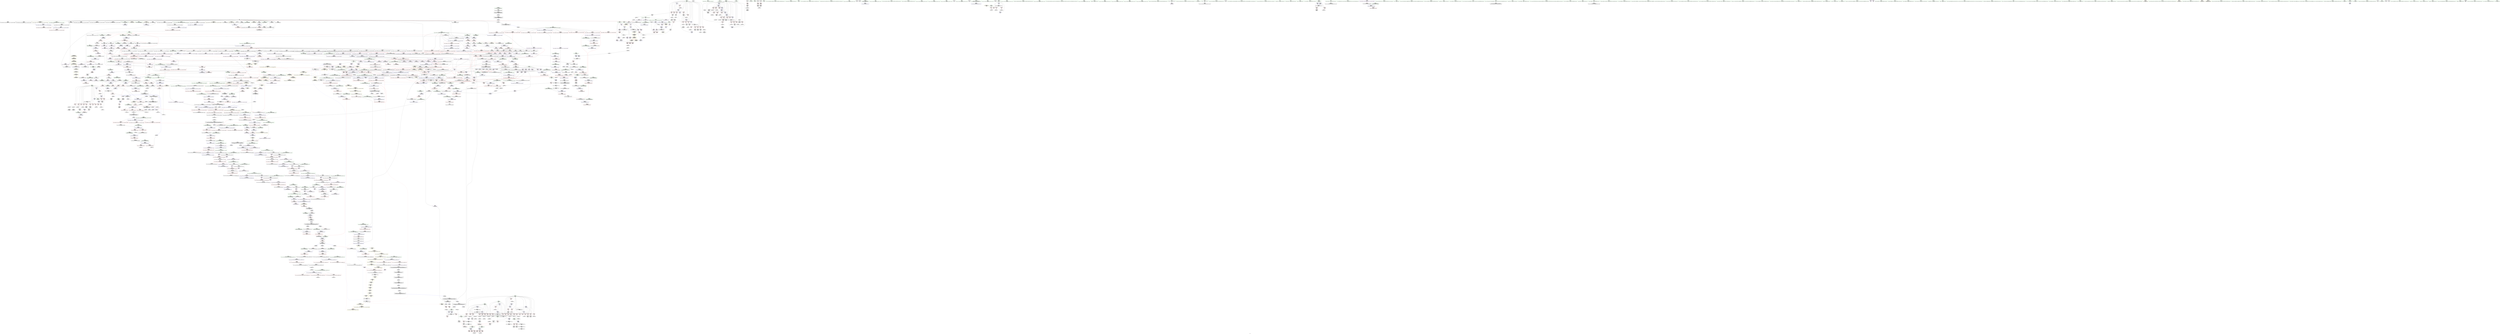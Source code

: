 digraph "SVFG" {
	label="SVFG";

	Node0x5576962fb1e0 [shape=record,color=grey,label="{NodeID: 0\nNullPtr|{|<s29>106}}"];
	Node0x5576962fb1e0 -> Node0x557696356800[style=solid];
	Node0x5576962fb1e0 -> Node0x557696356900[style=solid];
	Node0x5576962fb1e0 -> Node0x5576963569d0[style=solid];
	Node0x5576962fb1e0 -> Node0x557696356aa0[style=solid];
	Node0x5576962fb1e0 -> Node0x557696356b70[style=solid];
	Node0x5576962fb1e0 -> Node0x557696356c40[style=solid];
	Node0x5576962fb1e0 -> Node0x557696356d10[style=solid];
	Node0x5576962fb1e0 -> Node0x557696356de0[style=solid];
	Node0x5576962fb1e0 -> Node0x557696356eb0[style=solid];
	Node0x5576962fb1e0 -> Node0x557696356f80[style=solid];
	Node0x5576962fb1e0 -> Node0x557696357050[style=solid];
	Node0x5576962fb1e0 -> Node0x557696357120[style=solid];
	Node0x5576962fb1e0 -> Node0x5576963571f0[style=solid];
	Node0x5576962fb1e0 -> Node0x5576963572c0[style=solid];
	Node0x5576962fb1e0 -> Node0x557696357390[style=solid];
	Node0x5576962fb1e0 -> Node0x557696357460[style=solid];
	Node0x5576962fb1e0 -> Node0x557696357530[style=solid];
	Node0x5576962fb1e0 -> Node0x557696357600[style=solid];
	Node0x5576962fb1e0 -> Node0x5576963576d0[style=solid];
	Node0x5576962fb1e0 -> Node0x5576963577a0[style=solid];
	Node0x5576962fb1e0 -> Node0x557696357870[style=solid];
	Node0x5576962fb1e0 -> Node0x557696363d90[style=solid];
	Node0x5576962fb1e0 -> Node0x557696386e60[style=solid];
	Node0x5576962fb1e0 -> Node0x557696386f30[style=solid];
	Node0x5576962fb1e0 -> Node0x557696387000[style=solid];
	Node0x5576962fb1e0 -> Node0x557696389080[style=solid];
	Node0x5576962fb1e0 -> Node0x557696375ea0[style=solid];
	Node0x5576962fb1e0 -> Node0x5576963b7590[style=solid];
	Node0x5576962fb1e0 -> Node0x5576963b7a10[style=solid];
	Node0x5576962fb1e0:s29 -> Node0x557696494770[style=solid,color=red];
	Node0x55769635c4f0 [shape=record,color=red,label="{NodeID: 775\n949\<--940\nthis1\<--this.addr\n_ZNSt12_Vector_baseIiSaIiEE13_M_deallocateEPim\n}"];
	Node0x55769635c4f0 -> Node0x557696368370[style=solid];
	Node0x557696352dc0 [shape=record,color=black,label="{NodeID: 443\n1666\<--1651\n\<--agg.tmp2\n_ZSt22__uninitialized_copy_aISt13move_iteratorIPiES1_iET0_T_S4_S3_RSaIT1_E\n}"];
	Node0x557696352dc0 -> Node0x55769636ac10[style=solid];
	Node0x55769648cb40 [shape=record,color=black,label="{NodeID: 2325\n531 = PHI()\n}"];
	Node0x557696346c30 [shape=record,color=green,label="{NodeID: 111\n857\<--858\n_ZSt8_DestroyIPiEvT_S1_\<--_ZSt8_DestroyIPiEvT_S1__field_insensitive\n}"];
	Node0x557696361f20 [shape=record,color=red,label="{NodeID: 886\n1762\<--1761\n\<--coerce.dive3\n_ZNSt20__uninitialized_copyILb1EE13__uninit_copyISt13move_iteratorIPiES3_EET0_T_S6_S5_\n|{<s0>119}}"];
	Node0x557696361f20:s0 -> Node0x557696494880[style=solid,color=red];
	Node0x5576963b7290 [shape=record,color=grey,label="{NodeID: 1661\n134 = cmp(133, 77, )\n}"];
	Node0x5576963689f0 [shape=record,color=purple,label="{NodeID: 554\n1148\<--1147\n_M_impl7\<--\n_ZNSt6vectorIiSaIiEE17_M_realloc_insertIJRKiEEEvN9__gnu_cxx17__normal_iteratorIPiS1_EEDpOT_\n}"];
	Node0x557696495b10 [shape=record,color=black,label="{NodeID: 2436\n1679 = PHI(1457, 1463, )\n0th arg _ZSt32__make_move_if_noexcept_iteratorIiSt13move_iteratorIPiEET0_PT_ }"];
	Node0x557696495b10 -> Node0x55769638bfa0[style=solid];
	Node0x55769634b3a0 [shape=record,color=green,label="{NodeID: 222\n1643\<--1644\n__last\<--__last_field_insensitive\n_ZSt22__uninitialized_copy_aISt13move_iteratorIPiES1_iET0_T_S4_S3_RSaIT1_E\n}"];
	Node0x55769634b3a0 -> Node0x557696352c20[style=solid];
	Node0x55769634b3a0 -> Node0x55769636a800[style=solid];
	Node0x557696387270 [shape=record,color=blue,label="{NodeID: 997\n845\<--842\n__first.addr\<--__first\n_ZSt8_DestroyIPiiEvT_S1_RSaIT0_E\n}"];
	Node0x557696387270 -> Node0x557696373560[style=dashed];
	Node0x55769636e420 [shape=record,color=red,label="{NodeID: 665\n266\<--265\n\<--arrayidx1\n_Z4combxx\n}"];
	Node0x55769636e420 -> Node0x557696376ed0[style=solid];
	Node0x5576963595d0 [shape=record,color=black,label="{NodeID: 333\n411\<--410\nconv41\<--\n_Z4calcv\n|{<s0>16}}"];
	Node0x5576963595d0:s0 -> Node0x5576964992a0[style=solid,color=red];
	Node0x55769638cca0 [shape=record,color=blue, style = dotted,label="{NodeID: 1108\n1990\<--1992\noffset_0\<--dummyVal\n_ZSt4copyISt13move_iteratorIPiES1_ET0_T_S4_S3_\n}"];
	Node0x55769638cca0 -> Node0x557696362260[style=dashed];
	Node0x557696322650 [shape=record,color=green,label="{NodeID: 1\n7\<--1\n__dso_handle\<--dummyObj\nGlob }"];
	Node0x5576963f63a0 [shape=record,color=yellow,style=double,label="{NodeID: 1883\n77V_1 = ENCHI(MR_77V_0)\npts\{210000 \}\nFun[_ZN9__gnu_cxx13new_allocatorIiE9constructIiJRKiEEEvPT_DpOT0_]}"];
	Node0x5576963f63a0 -> Node0x55769635f270[style=dashed];
	Node0x55769635c5c0 [shape=record,color=red,label="{NodeID: 776\n950\<--942\n\<--__p.addr\n_ZNSt12_Vector_baseIiSaIiEE13_M_deallocateEPim\n}"];
	Node0x55769635c5c0 -> Node0x5576963b7590[style=solid];
	Node0x557696352e90 [shape=record,color=black,label="{NodeID: 444\n1636\<--1674\n_ZSt22__uninitialized_copy_aISt13move_iteratorIPiES1_iET0_T_S4_S3_RSaIT1_E_ret\<--call\n_ZSt22__uninitialized_copy_aISt13move_iteratorIPiES1_iET0_T_S4_S3_RSaIT1_E\n|{<s0>101}}"];
	Node0x557696352e90:s0 -> Node0x557696490080[style=solid,color=blue];
	Node0x55769648cc10 [shape=record,color=black,label="{NodeID: 2326\n552 = PHI()\n}"];
	Node0x55769648cc10 -> Node0x55769635a610[style=solid];
	Node0x557696346d30 [shape=record,color=green,label="{NodeID: 112\n862\<--863\nthis.addr\<--this.addr_field_insensitive\n_ZNSt12_Vector_baseIiSaIiEE19_M_get_Tp_allocatorEv\n}"];
	Node0x557696346d30 -> Node0x557696373700[style=solid];
	Node0x557696346d30 -> Node0x5576963874e0[style=solid];
	Node0x557696361ff0 [shape=record,color=red,label="{NodeID: 887\n1764\<--1763\n\<--coerce.dive4\n_ZNSt20__uninitialized_copyILb1EE13__uninit_copyISt13move_iteratorIPiES3_EET0_T_S6_S5_\n|{<s0>119}}"];
	Node0x557696361ff0:s0 -> Node0x5576964949c0[style=solid,color=red];
	Node0x5576963b7410 [shape=record,color=grey,label="{NodeID: 1662\n110 = cmp(109, 77, )\n}"];
	Node0x557696368ac0 [shape=record,color=purple,label="{NodeID: 555\n1149\<--1147\n_M_start\<--\n_ZNSt6vectorIiSaIiEE17_M_realloc_insertIJRKiEEEvN9__gnu_cxx17__normal_iteratorIPiS1_EEDpOT_\n}"];
	Node0x557696368ac0 -> Node0x55769635e710[style=solid];
	Node0x557696495d50 [shape=record,color=black,label="{NodeID: 2437\n1478 = PHI(1090, 1090, 1387, 1390, )\n0th arg _ZNK9__gnu_cxx17__normal_iteratorIPiSt6vectorIiSaIiEEE4baseEv }"];
	Node0x557696495d50 -> Node0x55769638ab50[style=solid];
	Node0x55769634b470 [shape=record,color=green,label="{NodeID: 223\n1645\<--1646\n__result.addr\<--__result.addr_field_insensitive\n_ZSt22__uninitialized_copy_aISt13move_iteratorIPiES1_iET0_T_S4_S3_RSaIT1_E\n}"];
	Node0x55769634b470 -> Node0x5576963617d0[style=solid];
	Node0x55769634b470 -> Node0x55769638bc60[style=solid];
	Node0x557696387340 [shape=record,color=blue,label="{NodeID: 998\n847\<--843\n__last.addr\<--__last\n_ZSt8_DestroyIPiiEvT_S1_RSaIT0_E\n}"];
	Node0x557696387340 -> Node0x557696373630[style=dashed];
	Node0x55769636e4f0 [shape=record,color=red,label="{NodeID: 666\n273\<--272\n\<--arrayidx2\n_Z4combxx\n}"];
	Node0x55769636e4f0 -> Node0x557696376a50[style=solid];
	Node0x5576963596a0 [shape=record,color=black,label="{NodeID: 334\n414\<--413\nconv43\<--\n_Z4calcv\n|{<s0>17}}"];
	Node0x5576963596a0:s0 -> Node0x557696498ff0[style=solid,color=red];
	Node0x55769638cd70 [shape=record,color=blue,label="{NodeID: 1109\n1811\<--1808\n__first.addr\<--__first\n_ZSt14__copy_move_a2ILb1EPiS0_ET1_T0_S2_S1_\n}"];
	Node0x55769638cd70 -> Node0x557696362330[style=dashed];
	Node0x557696322990 [shape=record,color=green,label="{NodeID: 2\n28\<--1\n_ZSt3cin\<--dummyObj\nGlob }"];
	Node0x55769635c690 [shape=record,color=red,label="{NodeID: 777\n955\<--942\n\<--__p.addr\n_ZNSt12_Vector_baseIiSaIiEE13_M_deallocateEPim\n|{<s0>51}}"];
	Node0x55769635c690:s0 -> Node0x557696492bd0[style=solid,color=red];
	Node0x557696352f60 [shape=record,color=black,label="{NodeID: 445\n1678\<--1690\n_ZSt32__make_move_if_noexcept_iteratorIiSt13move_iteratorIPiEET0_PT__ret\<--\n_ZSt32__make_move_if_noexcept_iteratorIiSt13move_iteratorIPiEET0_PT_\n|{<s0>99|<s1>100}}"];
	Node0x557696352f60:s0 -> Node0x55769648fe00[style=solid,color=blue];
	Node0x557696352f60:s1 -> Node0x55769648ff40[style=solid,color=blue];
	Node0x55769648cce0 [shape=record,color=black,label="{NodeID: 2327\n560 = PHI()\n}"];
	Node0x55769648cce0 -> Node0x5576963721e0[style=solid];
	Node0x557696346e00 [shape=record,color=green,label="{NodeID: 113\n871\<--872\nthis.addr\<--this.addr_field_insensitive\n_ZNSt12_Vector_baseIiSaIiEED2Ev\n}"];
	Node0x557696346e00 -> Node0x55769635bf40[style=solid];
	Node0x557696346e00 -> Node0x5576963875b0[style=solid];
	Node0x5576963620c0 [shape=record,color=red,label="{NodeID: 888\n1802\<--1777\n\<--__result.addr\n_ZSt4copyISt13move_iteratorIPiES1_ET0_T_S4_S3_\n|{<s0>124}}"];
	Node0x5576963620c0:s0 -> Node0x557696497e80[style=solid,color=red];
	Node0x5576963b7590 [shape=record,color=grey,label="{NodeID: 1663\n951 = cmp(950, 3, )\n}"];
	Node0x557696368b90 [shape=record,color=purple,label="{NodeID: 556\n1163\<--1162\nincdec.ptr\<--\n_ZNSt6vectorIiSaIiEE17_M_realloc_insertIJRKiEEEvN9__gnu_cxx17__normal_iteratorIPiS1_EEDpOT_\n}"];
	Node0x557696368b90 -> Node0x557696389220[style=solid];
	Node0x557696496070 [shape=record,color=black,label="{NodeID: 2438\n183 = PHI(22, )\n0th arg _ZNSt6vectorIiSaIiEEC2Ev }"];
	Node0x557696496070 -> Node0x5576963840e0[style=solid];
	Node0x55769634b540 [shape=record,color=green,label="{NodeID: 224\n1647\<--1648\n.addr\<--.addr_field_insensitive\n_ZSt22__uninitialized_copy_aISt13move_iteratorIPiES1_iET0_T_S4_S3_RSaIT1_E\n}"];
	Node0x55769634b540 -> Node0x55769638bd30[style=solid];
	Node0x557696387410 [shape=record,color=blue,label="{NodeID: 999\n849\<--844\n.addr\<--\n_ZSt8_DestroyIPiiEvT_S1_RSaIT0_E\n}"];
	Node0x55769636e5c0 [shape=record,color=red,label="{NodeID: 667\n312\<--283\n\<--N\n_Z4calcv\n}"];
	Node0x55769636e5c0 -> Node0x5576963b5010[style=solid];
	Node0x557696359770 [shape=record,color=black,label="{NodeID: 335\n416\<--415\nconv44\<--\n_Z4calcv\n|{<s0>17}}"];
	Node0x557696359770:s0 -> Node0x5576964992a0[style=solid,color=red];
	Node0x55769638ce40 [shape=record,color=blue,label="{NodeID: 1110\n1813\<--1809\n__last.addr\<--__last\n_ZSt14__copy_move_a2ILb1EPiS0_ET1_T0_S2_S1_\n}"];
	Node0x55769638ce40 -> Node0x557696362400[style=dashed];
	Node0x557696322a50 [shape=record,color=green,label="{NodeID: 3\n29\<--1\n_ZSt4cout\<--dummyObj\nGlob }"];
	Node0x55769635c760 [shape=record,color=red,label="{NodeID: 778\n956\<--944\n\<--__n.addr\n_ZNSt12_Vector_baseIiSaIiEE13_M_deallocateEPim\n|{<s0>51}}"];
	Node0x55769635c760:s0 -> Node0x557696492ce0[style=solid,color=red];
	Node0x557696353030 [shape=record,color=black,label="{NodeID: 446\n1716\<--1696\n\<--__first\n_ZSt18uninitialized_copyISt13move_iteratorIPiES1_ET0_T_S4_S3_\n}"];
	Node0x557696353030 -> Node0x55769636b290[style=solid];
	Node0x55769648cdb0 [shape=record,color=black,label="{NodeID: 2328\n607 = PHI()\n}"];
	Node0x55769648cdb0 -> Node0x55769635aaf0[style=solid];
	Node0x55769634b9f0 [shape=record,color=green,label="{NodeID: 114\n873\<--874\nexn.slot\<--exn.slot_field_insensitive\n_ZNSt12_Vector_baseIiSaIiEED2Ev\n}"];
	Node0x55769634b9f0 -> Node0x55769635c010[style=solid];
	Node0x55769634b9f0 -> Node0x557696387680[style=solid];
	Node0x557696362190 [shape=record,color=red,label="{NodeID: 889\n1792\<--1791\n\<--coerce.dive2\n_ZSt4copyISt13move_iteratorIPiES1_ET0_T_S4_S3_\n|{<s0>121}}"];
	Node0x557696362190:s0 -> Node0x557696496a00[style=solid,color=red];
	Node0x5576963b7710 [shape=record,color=grey,label="{NodeID: 1664\n1898 = cmp(1897, 259, )\n}"];
	Node0x557696368c60 [shape=record,color=purple,label="{NodeID: 557\n1168\<--1167\n_M_impl13\<--\n_ZNSt6vectorIiSaIiEE17_M_realloc_insertIJRKiEEEvN9__gnu_cxx17__normal_iteratorIPiS1_EEDpOT_\n}"];
	Node0x557696496180 [shape=record,color=black,label="{NodeID: 2439\n1296 = PHI(1076, )\n0th arg _ZN9__gnu_cxx13new_allocatorIiE9constructIiJRKiEEEvPT_DpOT0_ }"];
	Node0x557696496180 -> Node0x557696389a40[style=solid];
	Node0x55769634b610 [shape=record,color=green,label="{NodeID: 225\n1649\<--1650\nagg.tmp\<--agg.tmp_field_insensitive\n_ZSt22__uninitialized_copy_aISt13move_iteratorIPiES1_iET0_T_S4_S3_RSaIT1_E\n}"];
	Node0x55769634b610 -> Node0x557696352cf0[style=solid];
	Node0x55769634b610 -> Node0x55769636a8d0[style=solid];
	Node0x5576963874e0 [shape=record,color=blue,label="{NodeID: 1000\n862\<--861\nthis.addr\<--this\n_ZNSt12_Vector_baseIiSaIiEE19_M_get_Tp_allocatorEv\n}"];
	Node0x5576963874e0 -> Node0x557696373700[style=dashed];
	Node0x55769636e690 [shape=record,color=red,label="{NodeID: 668\n345\<--283\n\<--N\n_Z4calcv\n}"];
	Node0x55769636e690 -> Node0x5576963b7d10[style=solid];
	Node0x557696359840 [shape=record,color=black,label="{NodeID: 336\n421\<--420\nconv47\<--\n_Z4calcv\n|{<s0>18}}"];
	Node0x557696359840:s0 -> Node0x5576964943d0[style=solid,color=red];
	Node0x55769638cf10 [shape=record,color=blue,label="{NodeID: 1111\n1815\<--1810\n__result.addr\<--__result\n_ZSt14__copy_move_a2ILb1EPiS0_ET1_T0_S2_S1_\n}"];
	Node0x55769638cf10 -> Node0x5576963624d0[style=dashed];
	Node0x557696322b10 [shape=record,color=green,label="{NodeID: 4\n30\<--1\n.str\<--dummyObj\nGlob }"];
	Node0x55769635c830 [shape=record,color=red,label="{NodeID: 779\n967\<--964\nthis1\<--this.addr\n_ZNSt12_Vector_baseIiSaIiEE12_Vector_implD2Ev\n}"];
	Node0x55769635c830 -> Node0x55769635bcd0[style=solid];
	Node0x557696353100 [shape=record,color=black,label="{NodeID: 447\n1719\<--1698\n\<--__last\n_ZSt18uninitialized_copyISt13move_iteratorIPiES1_ET0_T_S4_S3_\n}"];
	Node0x557696353100 -> Node0x55769636b430[style=solid];
	Node0x55769648ceb0 [shape=record,color=black,label="{NodeID: 2329\n616 = PHI()\n}"];
	Node0x55769648ceb0 -> Node0x557696372450[style=solid];
	Node0x55769634bac0 [shape=record,color=green,label="{NodeID: 115\n875\<--876\nehselector.slot\<--ehselector.slot_field_insensitive\n_ZNSt12_Vector_baseIiSaIiEED2Ev\n}"];
	Node0x55769634bac0 -> Node0x557696387750[style=solid];
	Node0x557696362260 [shape=record,color=red,label="{NodeID: 890\n1800\<--1799\n\<--coerce.dive4\n_ZSt4copyISt13move_iteratorIPiES1_ET0_T_S4_S3_\n|{<s0>123}}"];
	Node0x557696362260:s0 -> Node0x557696496a00[style=solid,color=red];
	Node0x5576963b7890 [shape=record,color=grey,label="{NodeID: 1665\n1424 = cmp(1423, 259, )\n}"];
	Node0x557696368d30 [shape=record,color=purple,label="{NodeID: 558\n1169\<--1167\n_M_finish\<--\n_ZNSt6vectorIiSaIiEE17_M_realloc_insertIJRKiEEEvN9__gnu_cxx17__normal_iteratorIPiS1_EEDpOT_\n}"];
	Node0x557696368d30 -> Node0x55769635e980[style=solid];
	Node0x557696496290 [shape=record,color=black,label="{NodeID: 2440\n1297 = PHI(1077, )\n1st arg _ZN9__gnu_cxx13new_allocatorIiE9constructIiJRKiEEEvPT_DpOT0_ }"];
	Node0x557696496290 -> Node0x557696389b10[style=solid];
	Node0x55769634b6e0 [shape=record,color=green,label="{NodeID: 226\n1651\<--1652\nagg.tmp2\<--agg.tmp2_field_insensitive\n_ZSt22__uninitialized_copy_aISt13move_iteratorIPiES1_iET0_T_S4_S3_RSaIT1_E\n}"];
	Node0x55769634b6e0 -> Node0x557696352dc0[style=solid];
	Node0x55769634b6e0 -> Node0x55769636a9a0[style=solid];
	Node0x5576963875b0 [shape=record,color=blue,label="{NodeID: 1001\n871\<--870\nthis.addr\<--this\n_ZNSt12_Vector_baseIiSaIiEED2Ev\n}"];
	Node0x5576963875b0 -> Node0x55769635bf40[style=dashed];
	Node0x55769636e760 [shape=record,color=red,label="{NodeID: 669\n311\<--285\n\<--i\n_Z4calcv\n}"];
	Node0x55769636e760 -> Node0x5576963b8910[style=solid];
	Node0x557696359910 [shape=record,color=black,label="{NodeID: 337\n425\<--424\nconv50\<--sub49\n_Z4calcv\n|{<s0>19}}"];
	Node0x557696359910:s0 -> Node0x557696498ff0[style=solid,color=red];
	Node0x55769638cfe0 [shape=record,color=blue,label="{NodeID: 1112\n1836\<--1833\ncoerce.dive\<--__it.coerce\n_ZSt12__miter_baseIPiEDTcl12__miter_basecldtfp_4baseEEESt13move_iteratorIT_E\n|{<s0>129}}"];
	Node0x55769638cfe0:s0 -> Node0x5576964189a0[style=dashed,color=red];
	Node0x557696322f70 [shape=record,color=green,label="{NodeID: 5\n32\<--1\n.str.3\<--dummyObj\nGlob }"];
	Node0x55769635c900 [shape=record,color=red,label="{NodeID: 780\n986\<--977\n\<--__a.addr\n_ZNSt16allocator_traitsISaIiEE10deallocateERS0_Pim\n}"];
	Node0x55769635c900 -> Node0x55769635bda0[style=solid];
	Node0x5576963531d0 [shape=record,color=black,label="{NodeID: 448\n1715\<--1704\n\<--agg.tmp\n_ZSt18uninitialized_copyISt13move_iteratorIPiES1_ET0_T_S4_S3_\n}"];
	Node0x5576963531d0 -> Node0x55769636b1c0[style=solid];
	Node0x55769648cfb0 [shape=record,color=black,label="{NodeID: 2330\n622 = PHI()\n}"];
	Node0x55769648cfb0 -> Node0x557696372520[style=solid];
	Node0x55769634bb90 [shape=record,color=green,label="{NodeID: 116\n893\<--894\n_ZNSt12_Vector_baseIiSaIiEE13_M_deallocateEPim\<--_ZNSt12_Vector_baseIiSaIiEE13_M_deallocateEPim_field_insensitive\n}"];
	Node0x557696362330 [shape=record,color=red,label="{NodeID: 891\n1820\<--1811\n\<--__first.addr\n_ZSt14__copy_move_a2ILb1EPiS0_ET1_T0_S2_S1_\n|{<s0>125}}"];
	Node0x557696362330:s0 -> Node0x557696492df0[style=solid,color=red];
	Node0x5576963b7a10 [shape=record,color=grey,label="{NodeID: 1666\n1186 = cmp(1185, 3, )\n}"];
	Node0x557696368e00 [shape=record,color=purple,label="{NodeID: 559\n1189\<--1188\n_M_impl17\<--\n_ZNSt6vectorIiSaIiEE17_M_realloc_insertIJRKiEEEvN9__gnu_cxx17__normal_iteratorIPiS1_EEDpOT_\n}"];
	Node0x557696368e00 -> Node0x557696351220[style=solid];
	Node0x5576964963a0 [shape=record,color=black,label="{NodeID: 2441\n1298 = PHI(1079, )\n2nd arg _ZN9__gnu_cxx13new_allocatorIiE9constructIiJRKiEEEvPT_DpOT0_ }"];
	Node0x5576964963a0 -> Node0x557696389be0[style=solid];
	Node0x55769634b7b0 [shape=record,color=green,label="{NodeID: 227\n1664\<--1665\nllvm.memcpy.p0i8.p0i8.i64\<--llvm.memcpy.p0i8.p0i8.i64_field_insensitive\n}"];
	Node0x557696387680 [shape=record,color=blue,label="{NodeID: 1002\n873\<--901\nexn.slot\<--\n_ZNSt12_Vector_baseIiSaIiEED2Ev\n}"];
	Node0x557696387680 -> Node0x55769635c010[style=dashed];
	Node0x55769636e830 [shape=record,color=red,label="{NodeID: 670\n322\<--285\n\<--i\n_Z4calcv\n}"];
	Node0x55769636e830 -> Node0x5576963590f0[style=solid];
	Node0x5576963599e0 [shape=record,color=black,label="{NodeID: 338\n430\<--429\nconv53\<--sub52\n_Z4calcv\n|{<s0>19}}"];
	Node0x5576963599e0:s0 -> Node0x5576964992a0[style=solid,color=red];
	Node0x55769638d0b0 [shape=record,color=blue,label="{NodeID: 1113\n1849\<--1846\n__first.addr\<--__first\n_ZSt13__copy_move_aILb1EPiS0_ET1_T0_S2_S1_\n}"];
	Node0x55769638d0b0 -> Node0x5576963625a0[style=dashed];
	Node0x557696323030 [shape=record,color=green,label="{NodeID: 6\n34\<--1\n.str.4\<--dummyObj\nGlob }"];
	Node0x55769635c9d0 [shape=record,color=red,label="{NodeID: 781\n988\<--979\n\<--__p.addr\n_ZNSt16allocator_traitsISaIiEE10deallocateERS0_Pim\n|{<s0>53}}"];
	Node0x55769635c9d0:s0 -> Node0x557696491200[style=solid,color=red];
	Node0x5576963532a0 [shape=record,color=black,label="{NodeID: 449\n1718\<--1706\n\<--agg.tmp2\n_ZSt18uninitialized_copyISt13move_iteratorIPiES1_ET0_T_S4_S3_\n}"];
	Node0x5576963532a0 -> Node0x55769636b360[style=solid];
	Node0x55769648d0b0 [shape=record,color=black,label="{NodeID: 2331\n637 = PHI(485, )\n}"];
	Node0x55769648d0b0 -> Node0x55769635af00[style=solid];
	Node0x55769634bc90 [shape=record,color=green,label="{NodeID: 117\n897\<--898\n_ZNSt12_Vector_baseIiSaIiEE12_Vector_implD2Ev\<--_ZNSt12_Vector_baseIiSaIiEE12_Vector_implD2Ev_field_insensitive\n}"];
	Node0x557696362400 [shape=record,color=red,label="{NodeID: 892\n1824\<--1813\n\<--__last.addr\n_ZSt14__copy_move_a2ILb1EPiS0_ET1_T0_S2_S1_\n|{<s0>126}}"];
	Node0x557696362400:s0 -> Node0x557696492df0[style=solid,color=red];
	Node0x5576963b7b90 [shape=record,color=grey,label="{NodeID: 1667\n361 = cmp(360, 320, )\n}"];
	Node0x557696368ed0 [shape=record,color=purple,label="{NodeID: 560\n1221\<--1220\n_M_impl25\<--\n_ZNSt6vectorIiSaIiEE17_M_realloc_insertIJRKiEEEvN9__gnu_cxx17__normal_iteratorIPiS1_EEDpOT_\n}"];
	Node0x5576964964b0 [shape=record,color=black,label="{NodeID: 2442\n1936 = PHI(1680, )\n0th arg _ZNSt13move_iteratorIPiEC2ES0_ }"];
	Node0x5576964964b0 -> Node0x55769638da70[style=solid];
	Node0x55769634b8b0 [shape=record,color=green,label="{NodeID: 228\n1675\<--1676\n_ZSt18uninitialized_copyISt13move_iteratorIPiES1_ET0_T_S4_S3_\<--_ZSt18uninitialized_copyISt13move_iteratorIPiES1_ET0_T_S4_S3__field_insensitive\n}"];
	Node0x557696387750 [shape=record,color=blue,label="{NodeID: 1003\n875\<--903\nehselector.slot\<--\n_ZNSt12_Vector_baseIiSaIiEED2Ev\n}"];
	Node0x55769640f150 [shape=record,color=yellow,style=double,label="{NodeID: 1778\n51V_1 = ENCHI(MR_51V_0)\npts\{240000 \}\nFun[_ZNKSt6vectorIiSaIiEE4sizeEv]}"];
	Node0x55769640f150 -> Node0x557696371000[style=dashed];
	Node0x55769636e900 [shape=record,color=red,label="{NodeID: 671\n335\<--285\n\<--i\n_Z4calcv\n}"];
	Node0x55769636e900 -> Node0x55769637a350[style=solid];
	Node0x557696359ab0 [shape=record,color=black,label="{NodeID: 339\n437\<--436\nidxprom58\<--add57\n_Z4calcv\n}"];
	Node0x55769638d180 [shape=record,color=blue,label="{NodeID: 1114\n1851\<--1847\n__last.addr\<--__last\n_ZSt13__copy_move_aILb1EPiS0_ET1_T0_S2_S1_\n}"];
	Node0x55769638d180 -> Node0x557696362670[style=dashed];
	Node0x5576963230f0 [shape=record,color=green,label="{NodeID: 7\n37\<--1\n\<--dummyObj\nCan only get source location for instruction, argument, global var or function.}"];
	Node0x55769635caa0 [shape=record,color=red,label="{NodeID: 782\n989\<--981\n\<--__n.addr\n_ZNSt16allocator_traitsISaIiEE10deallocateERS0_Pim\n|{<s0>53}}"];
	Node0x55769635caa0:s0 -> Node0x557696491340[style=solid,color=red];
	Node0x557696353370 [shape=record,color=black,label="{NodeID: 450\n1692\<--1726\n_ZSt18uninitialized_copyISt13move_iteratorIPiES1_ET0_T_S4_S3__ret\<--call\n_ZSt18uninitialized_copyISt13move_iteratorIPiES1_ET0_T_S4_S3_\n|{<s0>112}}"];
	Node0x557696353370:s0 -> Node0x55769648d700[style=solid,color=blue];
	Node0x55769648d280 [shape=record,color=black,label="{NodeID: 2332\n647 = PHI()\n}"];
	Node0x55769634bd90 [shape=record,color=green,label="{NodeID: 118\n914\<--915\n__first.addr\<--__first.addr_field_insensitive\n_ZSt8_DestroyIPiEvT_S1_\n}"];
	Node0x55769634bd90 -> Node0x55769635c350[style=solid];
	Node0x55769634bd90 -> Node0x557696387820[style=solid];
	Node0x5576963624d0 [shape=record,color=red,label="{NodeID: 893\n1826\<--1815\n\<--__result.addr\n_ZSt14__copy_move_a2ILb1EPiS0_ET1_T0_S2_S1_\n|{<s0>127}}"];
	Node0x5576963624d0:s0 -> Node0x557696492df0[style=solid,color=red];
	Node0x5576963b7d10 [shape=record,color=grey,label="{NodeID: 1668\n346 = cmp(344, 345, )\n}"];
	Node0x557696368fa0 [shape=record,color=purple,label="{NodeID: 561\n1222\<--1220\n_M_start26\<--\n_ZNSt6vectorIiSaIiEE17_M_realloc_insertIJRKiEEEvN9__gnu_cxx17__normal_iteratorIPiS1_EEDpOT_\n}"];
	Node0x557696368fa0 -> Node0x55769635ea50[style=solid];
	Node0x5576964965c0 [shape=record,color=black,label="{NodeID: 2443\n1937 = PHI(1685, )\n1st arg _ZNSt13move_iteratorIPiEC2ES0_ }"];
	Node0x5576964965c0 -> Node0x55769638db40[style=solid];
	Node0x557696353df0 [shape=record,color=green,label="{NodeID: 229\n1680\<--1681\nretval\<--retval_field_insensitive\n_ZSt32__make_move_if_noexcept_iteratorIiSt13move_iteratorIPiEET0_PT_\n|{|<s1>113}}"];
	Node0x557696353df0 -> Node0x55769636adb0[style=solid];
	Node0x557696353df0:s1 -> Node0x5576964964b0[style=solid,color=red];
	Node0x557696387820 [shape=record,color=blue,label="{NodeID: 1004\n914\<--912\n__first.addr\<--__first\n_ZSt8_DestroyIPiEvT_S1_\n}"];
	Node0x557696387820 -> Node0x55769635c350[style=dashed];
	Node0x55769636e9d0 [shape=record,color=red,label="{NodeID: 672\n344\<--285\n\<--i\n_Z4calcv\n}"];
	Node0x55769636e9d0 -> Node0x5576963b7d10[style=solid];
	Node0x557696359b80 [shape=record,color=black,label="{NodeID: 340\n440\<--439\nidxprom60\<--\n_Z4calcv\n}"];
	Node0x55769638d250 [shape=record,color=blue,label="{NodeID: 1115\n1853\<--1848\n__result.addr\<--__result\n_ZSt13__copy_move_aILb1EPiS0_ET1_T0_S2_S1_\n}"];
	Node0x55769638d250 -> Node0x557696362740[style=dashed];
	Node0x5576963231b0 [shape=record,color=green,label="{NodeID: 8\n70\<--1\n\<--dummyObj\nCan only get source location for instruction, argument, global var or function.|{<s0>61}}"];
	Node0x5576963231b0:s0 -> Node0x557696498990[style=solid,color=red];
	Node0x5576963f6a80 [shape=record,color=yellow,style=double,label="{NodeID: 1890\n276V_1 = ENCHI(MR_276V_0)\npts\{14010000 \}\nFun[_ZNSt6vectorIiSaIiEE5beginEv]|{<s0>97}}"];
	Node0x5576963f6a80:s0 -> Node0x55769638b5e0[style=dashed,color=red];
	Node0x55769635cb70 [shape=record,color=red,label="{NodeID: 783\n1007\<--998\nthis1\<--this.addr\n_ZN9__gnu_cxx13new_allocatorIiE10deallocateEPim\n}"];
	Node0x557696353440 [shape=record,color=black,label="{NodeID: 451\n1755\<--1739\n\<--__first\n_ZNSt20__uninitialized_copyILb1EE13__uninit_copyISt13move_iteratorIPiES3_EET0_T_S6_S5_\n}"];
	Node0x557696353440 -> Node0x55769636b910[style=solid];
	Node0x55769648d350 [shape=record,color=black,label="{NodeID: 2333\n650 = PHI()\n}"];
	Node0x55769634be60 [shape=record,color=green,label="{NodeID: 119\n916\<--917\n__last.addr\<--__last.addr_field_insensitive\n_ZSt8_DestroyIPiEvT_S1_\n}"];
	Node0x55769634be60 -> Node0x55769635c420[style=solid];
	Node0x55769634be60 -> Node0x5576963878f0[style=solid];
	Node0x5576963625a0 [shape=record,color=red,label="{NodeID: 894\n1861\<--1849\n\<--__first.addr\n_ZSt13__copy_move_aILb1EPiS0_ET1_T0_S2_S1_\n|{<s0>131}}"];
	Node0x5576963625a0:s0 -> Node0x557696499ea0[style=solid,color=red];
	Node0x5576963b7e90 [shape=record,color=grey,label="{NodeID: 1669\n394 = cmp(393, 320, )\n}"];
	Node0x557696369070 [shape=record,color=purple,label="{NodeID: 562\n1225\<--1224\n_M_impl27\<--\n_ZNSt6vectorIiSaIiEE17_M_realloc_insertIJRKiEEEvN9__gnu_cxx17__normal_iteratorIPiS1_EEDpOT_\n}"];
	Node0x5576964966d0 [shape=record,color=black,label="{NodeID: 2444\n824 = PHI(812, )\n0th arg _ZNSaIiEC2Ev }"];
	Node0x5576964966d0 -> Node0x5576963870d0[style=solid];
	Node0x557696353ec0 [shape=record,color=green,label="{NodeID: 230\n1682\<--1683\n__i.addr\<--__i.addr_field_insensitive\n_ZSt32__make_move_if_noexcept_iteratorIiSt13move_iteratorIPiEET0_PT_\n}"];
	Node0x557696353ec0 -> Node0x557696361a40[style=solid];
	Node0x557696353ec0 -> Node0x55769638bfa0[style=solid];
	Node0x5576963878f0 [shape=record,color=blue,label="{NodeID: 1005\n916\<--913\n__last.addr\<--__last\n_ZSt8_DestroyIPiEvT_S1_\n}"];
	Node0x5576963878f0 -> Node0x55769635c420[style=dashed];
	Node0x55769640f340 [shape=record,color=yellow,style=double,label="{NodeID: 1780\n53V_1 = ENCHI(MR_53V_0)\npts\{240001 \}\nFun[_ZNKSt6vectorIiSaIiEE4sizeEv]}"];
	Node0x55769640f340 -> Node0x557696370f30[style=dashed];
	Node0x55769636eaa0 [shape=record,color=red,label="{NodeID: 673\n348\<--285\n\<--i\n_Z4calcv\n}"];
	Node0x55769636eaa0 -> Node0x55769637a1d0[style=solid];
	Node0x557696359c50 [shape=record,color=black,label="{NodeID: 341\n444\<--443\nidxprom62\<--\n_Z4calcv\n}"];
	Node0x55769638d320 [shape=record,color=blue,label="{NodeID: 1116\n1855\<--1714\n__simple\<--\n_ZSt13__copy_move_aILb1EPiS0_ET1_T0_S2_S1_\n}"];
	Node0x5576963438f0 [shape=record,color=green,label="{NodeID: 9\n72\<--1\n\<--dummyObj\nCan only get source location for instruction, argument, global var or function.}"];
	Node0x5576963f6b60 [shape=record,color=yellow,style=double,label="{NodeID: 1891\n89V_1 = ENCHI(MR_89V_0)\npts\{240000 240001 \}\nFun[_ZNSt6vectorIiSaIiEE5beginEv]|{<s0>97}}"];
	Node0x5576963f6b60:s0 -> Node0x55769640fa20[style=dashed,color=red];
	Node0x55769635cc40 [shape=record,color=red,label="{NodeID: 784\n1008\<--1000\n\<--__p.addr\n_ZN9__gnu_cxx13new_allocatorIiE10deallocateEPim\n}"];
	Node0x55769635cc40 -> Node0x55769635be70[style=solid];
	Node0x557696353510 [shape=record,color=black,label="{NodeID: 452\n1758\<--1741\n\<--__last\n_ZNSt20__uninitialized_copyILb1EE13__uninit_copyISt13move_iteratorIPiES3_EET0_T_S6_S5_\n}"];
	Node0x557696353510 -> Node0x55769636bab0[style=solid];
	Node0x55769648d420 [shape=record,color=black,label="{NodeID: 2334\n1599 = PHI(1603, )\n}"];
	Node0x55769648d420 -> Node0x5576963528e0[style=solid];
	Node0x55769634bf30 [shape=record,color=green,label="{NodeID: 120\n923\<--924\n_ZNSt12_Destroy_auxILb1EE9__destroyIPiEEvT_S3_\<--_ZNSt12_Destroy_auxILb1EE9__destroyIPiEEvT_S3__field_insensitive\n}"];
	Node0x557696362670 [shape=record,color=red,label="{NodeID: 895\n1862\<--1851\n\<--__last.addr\n_ZSt13__copy_move_aILb1EPiS0_ET1_T0_S2_S1_\n|{<s0>131}}"];
	Node0x557696362670:s0 -> Node0x5576964954f0[style=solid,color=red];
	Node0x5576963b8010 [shape=record,color=grey,label="{NodeID: 1670\n1534 = cmp(1531, 1533, )\n}"];
	Node0x557696369140 [shape=record,color=purple,label="{NodeID: 563\n1226\<--1224\n_M_finish28\<--\n_ZNSt6vectorIiSaIiEE17_M_realloc_insertIJRKiEEEvN9__gnu_cxx17__normal_iteratorIPiS1_EEDpOT_\n}"];
	Node0x557696369140 -> Node0x55769635eb20[style=solid];
	Node0x5576964967e0 [shape=record,color=black,label="{NodeID: 2445\n1920 = PHI(1838, )\n0th arg _ZSt12__miter_baseIPiET_S1_ }"];
	Node0x5576964967e0 -> Node0x55769638d8d0[style=solid];
	Node0x557696353f90 [shape=record,color=green,label="{NodeID: 231\n1687\<--1688\n_ZNSt13move_iteratorIPiEC2ES0_\<--_ZNSt13move_iteratorIPiEC2ES0__field_insensitive\n}"];
	Node0x5576963879c0 [shape=record,color=blue,label="{NodeID: 1006\n929\<--927\n.addr\<--\n_ZNSt12_Destroy_auxILb1EE9__destroyIPiEEvT_S3_\n}"];
	Node0x55769640f420 [shape=record,color=yellow,style=double,label="{NodeID: 1781\n10V_1 = ENCHI(MR_10V_0)\npts\{240000 240001 240002 \}\nFun[__cxx_global_var_init.2]|{<s0>5}}"];
	Node0x55769640f420:s0 -> Node0x5576963f5f10[style=dashed,color=red];
	Node0x55769636eb70 [shape=record,color=red,label="{NodeID: 674\n363\<--285\n\<--i\n_Z4calcv\n}"];
	Node0x55769636eb70 -> Node0x557696359360[style=solid];
	Node0x557696359d20 [shape=record,color=black,label="{NodeID: 342\n447\<--446\nidxprom64\<--\n_Z4calcv\n}"];
	Node0x55769638d3f0 [shape=record,color=blue,label="{NodeID: 1117\n1870\<--1869\n__it.addr\<--__it\n_ZSt12__niter_baseIPiET_S1_\n}"];
	Node0x55769638d3f0 -> Node0x557696362810[style=dashed];
	Node0x557696343980 [shape=record,color=green,label="{NodeID: 10\n77\<--1\n\<--dummyObj\nCan only get source location for instruction, argument, global var or function.}"];
	Node0x55769635cd10 [shape=record,color=red,label="{NodeID: 785\n1021\<--1018\nthis1\<--this.addr\n_ZNSaIiED2Ev\n}"];
	Node0x55769635cd10 -> Node0x55769634fdd0[style=solid];
	Node0x5576963535e0 [shape=record,color=black,label="{NodeID: 453\n1754\<--1745\n\<--agg.tmp\n_ZNSt20__uninitialized_copyILb1EE13__uninit_copyISt13move_iteratorIPiES3_EET0_T_S6_S5_\n}"];
	Node0x5576963535e0 -> Node0x55769636b840[style=solid];
	Node0x55769648d5c0 [shape=record,color=black,label="{NodeID: 2335\n1618 = PHI(1564, )\n}"];
	Node0x55769648d5c0 -> Node0x5576963b8d90[style=solid];
	Node0x55769634c030 [shape=record,color=green,label="{NodeID: 121\n929\<--930\n.addr\<--.addr_field_insensitive\n_ZNSt12_Destroy_auxILb1EE9__destroyIPiEEvT_S3_\n}"];
	Node0x55769634c030 -> Node0x5576963879c0[style=solid];
	Node0x557696362740 [shape=record,color=red,label="{NodeID: 896\n1863\<--1853\n\<--__result.addr\n_ZSt13__copy_move_aILb1EPiS0_ET1_T0_S2_S1_\n|{<s0>131}}"];
	Node0x557696362740:s0 -> Node0x557696495600[style=solid,color=red];
	Node0x5576963b8190 [shape=record,color=grey,label="{NodeID: 1671\n1348 = cmp(1346, 1347, )\n}"];
	Node0x557696369210 [shape=record,color=purple,label="{NodeID: 564\n1233\<--1232\n_M_impl30\<--\n_ZNSt6vectorIiSaIiEE17_M_realloc_insertIJRKiEEEvN9__gnu_cxx17__normal_iteratorIPiS1_EEDpOT_\n}"];
	Node0x5576964968f0 [shape=record,color=black,label="{NodeID: 2446\n1399 = PHI(1114, )\n0th arg _ZNSt6vectorIiSaIiEE5beginEv }"];
	Node0x5576964968f0 -> Node0x55769638a400[style=solid];
	Node0x557696354090 [shape=record,color=green,label="{NodeID: 232\n1696\<--1697\n__first\<--__first_field_insensitive\n_ZSt18uninitialized_copyISt13move_iteratorIPiES1_ET0_T_S4_S3_\n}"];
	Node0x557696354090 -> Node0x557696353030[style=solid];
	Node0x557696354090 -> Node0x55769636ae80[style=solid];
	Node0x557696387a90 [shape=record,color=blue,label="{NodeID: 1007\n931\<--928\n.addr1\<--\n_ZNSt12_Destroy_auxILb1EE9__destroyIPiEEvT_S3_\n}"];
	Node0x55769636ec40 [shape=record,color=red,label="{NodeID: 675\n420\<--285\n\<--i\n_Z4calcv\n}"];
	Node0x55769636ec40 -> Node0x557696359840[style=solid];
	Node0x557696359df0 [shape=record,color=black,label="{NodeID: 343\n456\<--455\nidxprom70\<--add69\n_Z4calcv\n}"];
	Node0x55769638d4c0 [shape=record,color=blue,label="{NodeID: 1118\n1879\<--1876\n__first.addr\<--__first\n_ZNSt11__copy_moveILb1ELb1ESt26random_access_iterator_tagE8__copy_mIiEEPT_PKS3_S6_S4_\n}"];
	Node0x55769638d4c0 -> Node0x5576963628e0[style=dashed];
	Node0x55769638d4c0 -> Node0x5576963629b0[style=dashed];
	Node0x557696343a40 [shape=record,color=green,label="{NodeID: 11\n99\<--1\n\<--dummyObj\nCan only get source location for instruction, argument, global var or function.}"];
	Node0x55769635cde0 [shape=record,color=red,label="{NodeID: 786\n1032\<--1029\nthis1\<--this.addr\n_ZN9__gnu_cxx13new_allocatorIiED2Ev\n}"];
	Node0x5576963536b0 [shape=record,color=black,label="{NodeID: 454\n1757\<--1747\n\<--agg.tmp2\n_ZNSt20__uninitialized_copyILb1EE13__uninit_copyISt13move_iteratorIPiES3_EET0_T_S6_S5_\n}"];
	Node0x5576963536b0 -> Node0x55769636b9e0[style=solid];
	Node0x55769648d700 [shape=record,color=black,label="{NodeID: 2336\n1674 = PHI(1692, )\n}"];
	Node0x55769648d700 -> Node0x557696352e90[style=solid];
	Node0x55769634c100 [shape=record,color=green,label="{NodeID: 122\n931\<--932\n.addr1\<--.addr1_field_insensitive\n_ZNSt12_Destroy_auxILb1EE9__destroyIPiEEvT_S3_\n}"];
	Node0x55769634c100 -> Node0x557696387a90[style=solid];
	Node0x557696362810 [shape=record,color=red,label="{NodeID: 897\n1873\<--1870\n\<--__it.addr\n_ZSt12__niter_baseIPiET_S1_\n}"];
	Node0x557696362810 -> Node0x557696364070[style=solid];
	Node0x5576963b8310 [shape=record,color=grey,label="{NodeID: 1672\n1370 = cmp(1368, 1369, )\n}"];
	Node0x5576963692e0 [shape=record,color=purple,label="{NodeID: 565\n1234\<--1232\n_M_start31\<--\n_ZNSt6vectorIiSaIiEE17_M_realloc_insertIJRKiEEEvN9__gnu_cxx17__normal_iteratorIPiS1_EEDpOT_\n}"];
	Node0x5576963692e0 -> Node0x55769635ebf0[style=solid];
	Node0x557696496a00 [shape=record,color=black,label="{NodeID: 2447\n1833 = PHI(1792, 1800, )\n0th arg _ZSt12__miter_baseIPiEDTcl12__miter_basecldtfp_4baseEEESt13move_iteratorIT_E }"];
	Node0x557696496a00 -> Node0x55769638cfe0[style=solid];
	Node0x557696354160 [shape=record,color=green,label="{NodeID: 233\n1698\<--1699\n__last\<--__last_field_insensitive\n_ZSt18uninitialized_copyISt13move_iteratorIPiES1_ET0_T_S4_S3_\n}"];
	Node0x557696354160 -> Node0x557696353100[style=solid];
	Node0x557696354160 -> Node0x55769636af50[style=solid];
	Node0x557696387b60 [shape=record,color=blue,label="{NodeID: 1008\n940\<--937\nthis.addr\<--this\n_ZNSt12_Vector_baseIiSaIiEE13_M_deallocateEPim\n}"];
	Node0x557696387b60 -> Node0x55769635c4f0[style=dashed];
	Node0x55769640f640 [shape=record,color=yellow,style=double,label="{NodeID: 1783\n87V_1 = ENCHI(MR_87V_0)\npts\{12810000 \}\nFun[_ZNSt6vectorIiSaIiEE3endEv]|{<s0>84}}"];
	Node0x55769640f640:s0 -> Node0x55769638b5e0[style=dashed,color=red];
	Node0x55769636ed10 [shape=record,color=red,label="{NodeID: 676\n435\<--285\n\<--i\n_Z4calcv\n}"];
	Node0x55769636ed10 -> Node0x55769637b6d0[style=solid];
	Node0x557696359ec0 [shape=record,color=black,label="{NodeID: 344\n459\<--458\nidxprom72\<--\n_Z4calcv\n}"];
	Node0x55769638d590 [shape=record,color=blue,label="{NodeID: 1119\n1881\<--1877\n__last.addr\<--__last\n_ZNSt11__copy_moveILb1ELb1ESt26random_access_iterator_tagE8__copy_mIiEEPT_PKS3_S6_S4_\n}"];
	Node0x55769638d590 -> Node0x557696362a80[style=dashed];
	Node0x557696343b40 [shape=record,color=green,label="{NodeID: 12\n259\<--1\n\<--dummyObj\nCan only get source location for instruction, argument, global var or function.}"];
	Node0x55769635ceb0 [shape=record,color=red,label="{NodeID: 787\n1043\<--1037\nthis1\<--this.addr\n_ZNSt6vectorIiSaIiEE15_M_erase_at_endEPi\n}"];
	Node0x55769635ceb0 -> Node0x55769634fea0[style=solid];
	Node0x55769635ceb0 -> Node0x55769634ff70[style=solid];
	Node0x55769635ceb0 -> Node0x557696350040[style=solid];
	Node0x557696353780 [shape=record,color=black,label="{NodeID: 455\n1735\<--1765\n_ZNSt20__uninitialized_copyILb1EE13__uninit_copyISt13move_iteratorIPiES3_EET0_T_S6_S5__ret\<--call\n_ZNSt20__uninitialized_copyILb1EE13__uninit_copyISt13move_iteratorIPiES3_EET0_T_S6_S5_\n|{<s0>116}}"];
	Node0x557696353780:s0 -> Node0x5576964901c0[style=solid,color=blue];
	Node0x55769648d840 [shape=record,color=black,label="{NodeID: 2337\n751 = PHI()\n}"];
	Node0x55769634c1d0 [shape=record,color=green,label="{NodeID: 123\n940\<--941\nthis.addr\<--this.addr_field_insensitive\n_ZNSt12_Vector_baseIiSaIiEE13_M_deallocateEPim\n}"];
	Node0x55769634c1d0 -> Node0x55769635c4f0[style=solid];
	Node0x55769634c1d0 -> Node0x557696387b60[style=solid];
	Node0x5576963628e0 [shape=record,color=red,label="{NodeID: 898\n1891\<--1879\n\<--__first.addr\n_ZNSt11__copy_moveILb1ELb1ESt26random_access_iterator_tagE8__copy_mIiEEPT_PKS3_S6_S4_\n}"];
	Node0x5576963628e0 -> Node0x557696364210[style=solid];
	Node0x5576963b8490 [shape=record,color=grey,label="{NodeID: 1673\n1366 = cmp(1364, 1365, )\n}"];
	Node0x5576963693b0 [shape=record,color=purple,label="{NodeID: 566\n1237\<--1236\n_M_impl32\<--\n_ZNSt6vectorIiSaIiEE17_M_realloc_insertIJRKiEEEvN9__gnu_cxx17__normal_iteratorIPiS1_EEDpOT_\n}"];
	Node0x557696496c10 [shape=record,color=black,label="{NodeID: 2448\n937 = PHI(878, 1212, 1231, )\n0th arg _ZNSt12_Vector_baseIiSaIiEE13_M_deallocateEPim }"];
	Node0x557696496c10 -> Node0x557696387b60[style=solid];
	Node0x557696354230 [shape=record,color=green,label="{NodeID: 234\n1700\<--1701\n__result.addr\<--__result.addr_field_insensitive\n_ZSt18uninitialized_copyISt13move_iteratorIPiES1_ET0_T_S4_S3_\n}"];
	Node0x557696354230 -> Node0x557696361be0[style=solid];
	Node0x557696354230 -> Node0x55769638c210[style=solid];
	Node0x557696387c30 [shape=record,color=blue,label="{NodeID: 1009\n942\<--938\n__p.addr\<--__p\n_ZNSt12_Vector_baseIiSaIiEE13_M_deallocateEPim\n}"];
	Node0x557696387c30 -> Node0x55769635c5c0[style=dashed];
	Node0x557696387c30 -> Node0x55769635c690[style=dashed];
	Node0x55769640f720 [shape=record,color=yellow,style=double,label="{NodeID: 1784\n89V_1 = ENCHI(MR_89V_0)\npts\{240000 240001 \}\nFun[_ZNSt6vectorIiSaIiEE3endEv]|{<s0>84}}"];
	Node0x55769640f720:s0 -> Node0x55769640fa20[style=dashed,color=red];
	Node0x55769636ede0 [shape=record,color=red,label="{NodeID: 677\n443\<--285\n\<--i\n_Z4calcv\n}"];
	Node0x55769636ede0 -> Node0x557696359c50[style=solid];
	Node0x557696359f90 [shape=record,color=black,label="{NodeID: 345\n491\<--490\n\<--this1\n_ZNKSt6vectorIiSaIiEE4sizeEv\n}"];
	Node0x557696359f90 -> Node0x5576963668a0[style=solid];
	Node0x557696359f90 -> Node0x557696366970[style=solid];
	Node0x55769638d660 [shape=record,color=blue,label="{NodeID: 1120\n1883\<--1878\n__result.addr\<--__result\n_ZNSt11__copy_moveILb1ELb1ESt26random_access_iterator_tagE8__copy_mIiEEPT_PKS3_S6_S4_\n}"];
	Node0x55769638d660 -> Node0x557696362b50[style=dashed];
	Node0x55769638d660 -> Node0x557696362c20[style=dashed];
	Node0x557696343c40 [shape=record,color=green,label="{NodeID: 13\n309\<--1\n\<--dummyObj\nCan only get source location for instruction, argument, global var or function.}"];
	Node0x55769635cf80 [shape=record,color=red,label="{NodeID: 788\n1044\<--1039\n\<--__pos.addr\n_ZNSt6vectorIiSaIiEE15_M_erase_at_endEPi\n|{<s0>57}}"];
	Node0x55769635cf80:s0 -> Node0x557696492fe0[style=solid,color=red];
	Node0x557696353850 [shape=record,color=black,label="{NodeID: 456\n1789\<--1773\n\<--__first\n_ZSt4copyISt13move_iteratorIPiES1_ET0_T_S4_S3_\n}"];
	Node0x557696353850 -> Node0x55769636bf90[style=solid];
	Node0x55769648d910 [shape=record,color=black,label="{NodeID: 2338\n763 = PHI()\n}"];
	Node0x55769634c2a0 [shape=record,color=green,label="{NodeID: 124\n942\<--943\n__p.addr\<--__p.addr_field_insensitive\n_ZNSt12_Vector_baseIiSaIiEE13_M_deallocateEPim\n}"];
	Node0x55769634c2a0 -> Node0x55769635c5c0[style=solid];
	Node0x55769634c2a0 -> Node0x55769635c690[style=solid];
	Node0x55769634c2a0 -> Node0x557696387c30[style=solid];
	Node0x5576963629b0 [shape=record,color=red,label="{NodeID: 899\n1902\<--1879\n\<--__first.addr\n_ZNSt11__copy_moveILb1ELb1ESt26random_access_iterator_tagE8__copy_mIiEEPT_PKS3_S6_S4_\n}"];
	Node0x5576963629b0 -> Node0x5576963643b0[style=solid];
	Node0x5576963b8610 [shape=record,color=grey,label="{NodeID: 1674\n256 = cmp(254, 255, )\n}"];
	Node0x557696369480 [shape=record,color=purple,label="{NodeID: 567\n1238\<--1236\n_M_end_of_storage\<--\n_ZNSt6vectorIiSaIiEE17_M_realloc_insertIJRKiEEEvN9__gnu_cxx17__normal_iteratorIPiS1_EEDpOT_\n}"];
	Node0x557696369480 -> Node0x55769635ecc0[style=solid];
	Node0x557696496e60 [shape=record,color=black,label="{NodeID: 2449\n938 = PHI(881, 1213, 1235, )\n1st arg _ZNSt12_Vector_baseIiSaIiEE13_M_deallocateEPim }"];
	Node0x557696496e60 -> Node0x557696387c30[style=solid];
	Node0x557696354300 [shape=record,color=green,label="{NodeID: 235\n1702\<--1703\n__assignable\<--__assignable_field_insensitive\n_ZSt18uninitialized_copyISt13move_iteratorIPiES1_ET0_T_S4_S3_\n}"];
	Node0x557696354300 -> Node0x55769638c2e0[style=solid];
	Node0x557696387d00 [shape=record,color=blue,label="{NodeID: 1010\n944\<--939\n__n.addr\<--__n\n_ZNSt12_Vector_baseIiSaIiEE13_M_deallocateEPim\n}"];
	Node0x557696387d00 -> Node0x55769635c760[style=dashed];
	Node0x55769636eeb0 [shape=record,color=red,label="{NodeID: 678\n454\<--285\n\<--i\n_Z4calcv\n}"];
	Node0x55769636eeb0 -> Node0x55769637add0[style=solid];
	Node0x55769635a060 [shape=record,color=black,label="{NodeID: 346\n495\<--490\n\<--this1\n_ZNKSt6vectorIiSaIiEE4sizeEv\n}"];
	Node0x55769635a060 -> Node0x557696366a40[style=solid];
	Node0x55769635a060 -> Node0x557696366b10[style=solid];
	Node0x55769638d730 [shape=record,color=blue,label="{NodeID: 1121\n1885\<--1895\n_Num\<--sub.ptr.div\n_ZNSt11__copy_moveILb1ELb1ESt26random_access_iterator_tagE8__copy_mIiEEPT_PKS3_S6_S4_\n}"];
	Node0x55769638d730 -> Node0x557696362cf0[style=dashed];
	Node0x55769638d730 -> Node0x557696362dc0[style=dashed];
	Node0x55769638d730 -> Node0x557696362e90[style=dashed];
	Node0x557696343d40 [shape=record,color=green,label="{NodeID: 14\n320\<--1\n\<--dummyObj\nCan only get source location for instruction, argument, global var or function.}"];
	Node0x55769635d050 [shape=record,color=red,label="{NodeID: 789\n1052\<--1039\n\<--__pos.addr\n_ZNSt6vectorIiSaIiEE15_M_erase_at_endEPi\n}"];
	Node0x55769635d050 -> Node0x5576963886c0[style=solid];
	Node0x557696353920 [shape=record,color=black,label="{NodeID: 457\n1797\<--1775\n\<--__last\n_ZSt4copyISt13move_iteratorIPiES1_ET0_T_S4_S3_\n}"];
	Node0x557696353920 -> Node0x55769636c130[style=solid];
	Node0x55769648d9e0 [shape=record,color=black,label="{NodeID: 2339\n796 = PHI()\n}"];
	Node0x55769634c370 [shape=record,color=green,label="{NodeID: 125\n944\<--945\n__n.addr\<--__n.addr_field_insensitive\n_ZNSt12_Vector_baseIiSaIiEE13_M_deallocateEPim\n}"];
	Node0x55769634c370 -> Node0x55769635c760[style=solid];
	Node0x55769634c370 -> Node0x557696387d00[style=solid];
	Node0x557696362a80 [shape=record,color=red,label="{NodeID: 900\n1890\<--1881\n\<--__last.addr\n_ZNSt11__copy_moveILb1ELb1ESt26random_access_iterator_tagE8__copy_mIiEEPT_PKS3_S6_S4_\n}"];
	Node0x557696362a80 -> Node0x557696364140[style=solid];
	Node0x5576963b8790 [shape=record,color=grey,label="{NodeID: 1675\n758 = cmp(756, 757, )\n}"];
	Node0x557696369550 [shape=record,color=purple,label="{NodeID: 568\n1241\<--1240\n_M_impl33\<--\n_ZNSt6vectorIiSaIiEE17_M_realloc_insertIJRKiEEEvN9__gnu_cxx17__normal_iteratorIPiS1_EEDpOT_\n}"];
	Node0x557696497020 [shape=record,color=black,label="{NodeID: 2450\n939 = PHI(891, 1214, 1247, )\n2nd arg _ZNSt12_Vector_baseIiSaIiEE13_M_deallocateEPim }"];
	Node0x557696497020 -> Node0x557696387d00[style=solid];
	Node0x5576963543d0 [shape=record,color=green,label="{NodeID: 236\n1704\<--1705\nagg.tmp\<--agg.tmp_field_insensitive\n_ZSt18uninitialized_copyISt13move_iteratorIPiES1_ET0_T_S4_S3_\n}"];
	Node0x5576963543d0 -> Node0x5576963531d0[style=solid];
	Node0x5576963543d0 -> Node0x55769636b020[style=solid];
	Node0x557696387dd0 [shape=record,color=blue,label="{NodeID: 1011\n964\<--963\nthis.addr\<--this\n_ZNSt12_Vector_baseIiSaIiEE12_Vector_implD2Ev\n}"];
	Node0x557696387dd0 -> Node0x55769635c830[style=dashed];
	Node0x55769636ef80 [shape=record,color=red,label="{NodeID: 679\n480\<--285\n\<--i\n_Z4calcv\n}"];
	Node0x55769636ef80 -> Node0x557696378fd0[style=solid];
	Node0x55769635a130 [shape=record,color=black,label="{NodeID: 347\n499\<--494\nsub.ptr.lhs.cast\<--\n_ZNKSt6vectorIiSaIiEE4sizeEv\n}"];
	Node0x55769635a130 -> Node0x557696376bd0[style=solid];
	Node0x55769638d800 [shape=record,color=blue, style = dotted,label="{NodeID: 1122\n1993\<--1995\noffset_0\<--dummyVal\n_ZNSt11__copy_moveILb1ELb1ESt26random_access_iterator_tagE8__copy_mIiEEPT_PKS3_S6_S4_\n}"];
	Node0x55769638d800 -> Node0x557696407f80[style=dashed];
	Node0x557696343e40 [shape=record,color=green,label="{NodeID: 15\n503\<--1\n\<--dummyObj\nCan only get source location for instruction, argument, global var or function.}"];
	Node0x55769635d120 [shape=record,color=red,label="{NodeID: 790\n1048\<--1047\n\<--_M_finish\n_ZNSt6vectorIiSaIiEE15_M_erase_at_endEPi\n|{<s0>57}}"];
	Node0x55769635d120:s0 -> Node0x557696493270[style=solid,color=red];
	Node0x5576963539f0 [shape=record,color=black,label="{NodeID: 458\n1788\<--1779\n\<--agg.tmp\n_ZSt4copyISt13move_iteratorIPiES1_ET0_T_S4_S3_\n}"];
	Node0x5576963539f0 -> Node0x55769636bec0[style=solid];
	Node0x55769648dab0 [shape=record,color=black,label="{NodeID: 2340\n1050 = PHI(860, )\n|{<s0>57}}"];
	Node0x55769648dab0:s0 -> Node0x557696493470[style=solid,color=red];
	Node0x55769634c440 [shape=record,color=green,label="{NodeID: 126\n958\<--959\n_ZNSt16allocator_traitsISaIiEE10deallocateERS0_Pim\<--_ZNSt16allocator_traitsISaIiEE10deallocateERS0_Pim_field_insensitive\n}"];
	Node0x557696362b50 [shape=record,color=red,label="{NodeID: 901\n1900\<--1883\n\<--__result.addr\n_ZNSt11__copy_moveILb1ELb1ESt26random_access_iterator_tagE8__copy_mIiEEPT_PKS3_S6_S4_\n}"];
	Node0x557696362b50 -> Node0x5576963642e0[style=solid];
	Node0x5576963b8910 [shape=record,color=grey,label="{NodeID: 1676\n314 = cmp(311, 313, )\n}"];
	Node0x557696369620 [shape=record,color=purple,label="{NodeID: 569\n1242\<--1240\n_M_start34\<--\n_ZNSt6vectorIiSaIiEE17_M_realloc_insertIJRKiEEEvN9__gnu_cxx17__normal_iteratorIPiS1_EEDpOT_\n}"];
	Node0x557696369620 -> Node0x55769635ed90[style=solid];
	Node0x5576964971e0 [shape=record,color=black,label="{NodeID: 2451\n1379 = PHI(1090, )\n0th arg _ZN9__gnu_cxxmiIPiSt6vectorIiSaIiEEEENS_17__normal_iteratorIT_T0_E15difference_typeERKS8_SB_ }"];
	Node0x5576964971e0 -> Node0x55769638a260[style=solid];
	Node0x5576963544a0 [shape=record,color=green,label="{NodeID: 237\n1706\<--1707\nagg.tmp2\<--agg.tmp2_field_insensitive\n_ZSt18uninitialized_copyISt13move_iteratorIPiES1_ET0_T_S4_S3_\n}"];
	Node0x5576963544a0 -> Node0x5576963532a0[style=solid];
	Node0x5576963544a0 -> Node0x55769636b0f0[style=solid];
	Node0x557696387ea0 [shape=record,color=blue,label="{NodeID: 1012\n977\<--974\n__a.addr\<--__a\n_ZNSt16allocator_traitsISaIiEE10deallocateERS0_Pim\n}"];
	Node0x557696387ea0 -> Node0x55769635c900[style=dashed];
	Node0x55769640fa20 [shape=record,color=yellow,style=double,label="{NodeID: 1787\n89V_1 = ENCHI(MR_89V_0)\npts\{240000 240001 \}\nFun[_ZN9__gnu_cxx17__normal_iteratorIPiSt6vectorIiSaIiEEEC2ERKS1_]}"];
	Node0x55769640fa20 -> Node0x5576963612f0[style=dashed];
	Node0x55769636f050 [shape=record,color=red,label="{NodeID: 680\n318\<--287\n\<--j\n_Z4calcv\n}"];
	Node0x55769636f050 -> Node0x5576963b9090[style=solid];
	Node0x55769635a200 [shape=record,color=black,label="{NodeID: 348\n500\<--498\nsub.ptr.rhs.cast\<--\n_ZNKSt6vectorIiSaIiEE4sizeEv\n}"];
	Node0x55769635a200 -> Node0x557696376bd0[style=solid];
	Node0x55769638d8d0 [shape=record,color=blue,label="{NodeID: 1123\n1921\<--1920\n__it.addr\<--__it\n_ZSt12__miter_baseIPiET_S1_\n}"];
	Node0x55769638d8d0 -> Node0x557696362f60[style=dashed];
	Node0x557696343f40 [shape=record,color=green,label="{NodeID: 16\n538\<--1\n\<--dummyObj\nCan only get source location for instruction, argument, global var or function.}"];
	Node0x55769635d1f0 [shape=record,color=red,label="{NodeID: 791\n1075\<--1066\n\<--__a.addr\n_ZNSt16allocator_traitsISaIiEE9constructIiJRKiEEEvRS0_PT_DpOT0_\n}"];
	Node0x55769635d1f0 -> Node0x557696350110[style=solid];
	Node0x557696353ac0 [shape=record,color=black,label="{NodeID: 459\n1796\<--1781\n\<--agg.tmp3\n_ZSt4copyISt13move_iteratorIPiES1_ET0_T_S4_S3_\n}"];
	Node0x557696353ac0 -> Node0x55769636c060[style=solid];
	Node0x55769648dc80 [shape=record,color=black,label="{NodeID: 2341\n1079 = PHI(1317, )\n|{<s0>60}}"];
	Node0x55769648dc80:s0 -> Node0x5576964963a0[style=solid,color=red];
	Node0x55769634c540 [shape=record,color=green,label="{NodeID: 127\n964\<--965\nthis.addr\<--this.addr_field_insensitive\n_ZNSt12_Vector_baseIiSaIiEE12_Vector_implD2Ev\n}"];
	Node0x55769634c540 -> Node0x55769635c830[style=solid];
	Node0x55769634c540 -> Node0x557696387dd0[style=solid];
	Node0x557696362c20 [shape=record,color=red,label="{NodeID: 902\n1910\<--1883\n\<--__result.addr\n_ZNSt11__copy_moveILb1ELb1ESt26random_access_iterator_tagE8__copy_mIiEEPT_PKS3_S6_S4_\n}"];
	Node0x557696362c20 -> Node0x55769636c950[style=solid];
	Node0x5576963b8a90 [shape=record,color=grey,label="{NodeID: 1677\n698 = cmp(693, 697, )\n}"];
	Node0x5576963696f0 [shape=record,color=purple,label="{NodeID: 570\n1251\<--1250\n_M_impl35\<--\n_ZNSt6vectorIiSaIiEE17_M_realloc_insertIJRKiEEEvN9__gnu_cxx17__normal_iteratorIPiS1_EEDpOT_\n}"];
	Node0x5576964972f0 [shape=record,color=black,label="{NodeID: 2452\n1380 = PHI(1100, )\n1st arg _ZN9__gnu_cxxmiIPiSt6vectorIiSaIiEEEENS_17__normal_iteratorIT_T0_E15difference_typeERKS8_SB_ }"];
	Node0x5576964972f0 -> Node0x55769638a330[style=solid];
	Node0x557696354570 [shape=record,color=green,label="{NodeID: 238\n1727\<--1728\n_ZNSt20__uninitialized_copyILb1EE13__uninit_copyISt13move_iteratorIPiES3_EET0_T_S6_S5_\<--_ZNSt20__uninitialized_copyILb1EE13__uninit_copyISt13move_iteratorIPiES3_EET0_T_S6_S5__field_insensitive\n}"];
	Node0x557696387f70 [shape=record,color=blue,label="{NodeID: 1013\n979\<--975\n__p.addr\<--__p\n_ZNSt16allocator_traitsISaIiEE10deallocateERS0_Pim\n}"];
	Node0x557696387f70 -> Node0x55769635c9d0[style=dashed];
	Node0x55769636f120 [shape=record,color=red,label="{NodeID: 681\n325\<--287\n\<--j\n_Z4calcv\n}"];
	Node0x55769636f120 -> Node0x5576963591c0[style=solid];
	Node0x55769635a2d0 [shape=record,color=black,label="{NodeID: 349\n485\<--502\n_ZNKSt6vectorIiSaIiEE4sizeEv_ret\<--sub.ptr.div\n_ZNKSt6vectorIiSaIiEE4sizeEv\n|{<s0>14|<s1>29|<s2>87|<s3>89|<s4>90|<s5>92}}"];
	Node0x55769635a2d0:s0 -> Node0x55769648c000[style=solid,color=blue];
	Node0x55769635a2d0:s1 -> Node0x55769648d0b0[style=solid,color=blue];
	Node0x55769635a2d0:s2 -> Node0x55769648f180[style=solid,color=blue];
	Node0x55769635a2d0:s3 -> Node0x55769648f2c0[style=solid,color=blue];
	Node0x55769635a2d0:s4 -> Node0x55769648f400[style=solid,color=blue];
	Node0x55769635a2d0:s5 -> Node0x55769648f680[style=solid,color=blue];
	Node0x55769638d9a0 [shape=record,color=blue,label="{NodeID: 1124\n1928\<--1927\nthis.addr\<--this\n_ZNKSt13move_iteratorIPiE4baseEv\n}"];
	Node0x55769638d9a0 -> Node0x557696363030[style=dashed];
	Node0x557696344040 [shape=record,color=green,label="{NodeID: 17\n566\<--1\n\<--dummyObj\nCan only get source location for instruction, argument, global var or function.}"];
	Node0x55769635d2c0 [shape=record,color=red,label="{NodeID: 792\n1077\<--1068\n\<--__p.addr\n_ZNSt16allocator_traitsISaIiEE9constructIiJRKiEEEvRS0_PT_DpOT0_\n|{<s0>60}}"];
	Node0x55769635d2c0:s0 -> Node0x557696496290[style=solid,color=red];
	Node0x557696353b90 [shape=record,color=black,label="{NodeID: 460\n1769\<--1803\n_ZSt4copyISt13move_iteratorIPiES1_ET0_T_S4_S3__ret\<--call6\n_ZSt4copyISt13move_iteratorIPiES1_ET0_T_S4_S3_\n|{<s0>119}}"];
	Node0x557696353b90:s0 -> Node0x557696490300[style=solid,color=blue];
	Node0x55769648ddc0 [shape=record,color=black,label="{NodeID: 2342\n1116 = PHI(1324, )\n}"];
	Node0x55769648ddc0 -> Node0x557696388c70[style=solid];
	Node0x55769634c610 [shape=record,color=green,label="{NodeID: 128\n970\<--971\n_ZNSaIiED2Ev\<--_ZNSaIiED2Ev_field_insensitive\n}"];
	Node0x557696362cf0 [shape=record,color=red,label="{NodeID: 903\n1897\<--1885\n\<--_Num\n_ZNSt11__copy_moveILb1ELb1ESt26random_access_iterator_tagE8__copy_mIiEEPT_PKS3_S6_S4_\n}"];
	Node0x557696362cf0 -> Node0x5576963b7710[style=solid];
	Node0x5576963b8c10 [shape=record,color=grey,label="{NodeID: 1678\n399 = cmp(398, 309, )\n}"];
	Node0x5576963697c0 [shape=record,color=purple,label="{NodeID: 571\n1252\<--1250\n_M_start36\<--\n_ZNSt6vectorIiSaIiEE17_M_realloc_insertIJRKiEEEvN9__gnu_cxx17__normal_iteratorIPiS1_EEDpOT_\n}"];
	Node0x5576963697c0 -> Node0x557696389700[style=solid];
	Node0x557696497400 [shape=record,color=black,label="{NodeID: 2453\n912 = PHI(854, )\n0th arg _ZSt8_DestroyIPiEvT_S1_ }"];
	Node0x557696497400 -> Node0x557696387820[style=solid];
	Node0x557696354670 [shape=record,color=green,label="{NodeID: 239\n1739\<--1740\n__first\<--__first_field_insensitive\n_ZNSt20__uninitialized_copyILb1EE13__uninit_copyISt13move_iteratorIPiES3_EET0_T_S6_S5_\n}"];
	Node0x557696354670 -> Node0x557696353440[style=solid];
	Node0x557696354670 -> Node0x55769636b500[style=solid];
	Node0x557696388040 [shape=record,color=blue,label="{NodeID: 1014\n981\<--976\n__n.addr\<--__n\n_ZNSt16allocator_traitsISaIiEE10deallocateERS0_Pim\n}"];
	Node0x557696388040 -> Node0x55769635caa0[style=dashed];
	Node0x55769636f1f0 [shape=record,color=red,label="{NodeID: 682\n330\<--287\n\<--j\n_Z4calcv\n}"];
	Node0x55769636f1f0 -> Node0x5576963b6510[style=solid];
	Node0x55769635a3a0 [shape=record,color=black,label="{NodeID: 350\n515\<--514\n\<--this1\n_ZNSt6vectorIiSaIiEEixEm\n}"];
	Node0x55769635a3a0 -> Node0x557696366be0[style=solid];
	Node0x55769635a3a0 -> Node0x557696366cb0[style=solid];
	Node0x55769638da70 [shape=record,color=blue,label="{NodeID: 1125\n1938\<--1936\nthis.addr\<--this\n_ZNSt13move_iteratorIPiEC2ES0_\n}"];
	Node0x55769638da70 -> Node0x5576963631d0[style=dashed];
	Node0x557696344140 [shape=record,color=green,label="{NodeID: 18\n1571\<--1\n\<--dummyObj\nCan only get source location for instruction, argument, global var or function.}"];
	Node0x55769635d390 [shape=record,color=red,label="{NodeID: 793\n1078\<--1070\n\<--__args.addr\n_ZNSt16allocator_traitsISaIiEE9constructIiJRKiEEEvRS0_PT_DpOT0_\n|{<s0>59}}"];
	Node0x55769635d390:s0 -> Node0x557696493bc0[style=solid,color=red];
	Node0x557696353c60 [shape=record,color=black,label="{NodeID: 461\n1807\<--1828\n_ZSt14__copy_move_a2ILb1EPiS0_ET1_T0_S2_S1__ret\<--call3\n_ZSt14__copy_move_a2ILb1EPiS0_ET1_T0_S2_S1_\n|{<s0>124}}"];
	Node0x557696353c60:s0 -> Node0x5576964906c0[style=solid,color=blue];
	Node0x55769648df00 [shape=record,color=black,label="{NodeID: 2343\n1120 = PHI(1398, )\n}"];
	Node0x55769648df00 -> Node0x557696388d40[style=solid];
	Node0x55769634c710 [shape=record,color=green,label="{NodeID: 129\n977\<--978\n__a.addr\<--__a.addr_field_insensitive\n_ZNSt16allocator_traitsISaIiEE10deallocateERS0_Pim\n}"];
	Node0x55769634c710 -> Node0x55769635c900[style=solid];
	Node0x55769634c710 -> Node0x557696387ea0[style=solid];
	Node0x557696362dc0 [shape=record,color=red,label="{NodeID: 904\n1904\<--1885\n\<--_Num\n_ZNSt11__copy_moveILb1ELb1ESt26random_access_iterator_tagE8__copy_mIiEEPT_PKS3_S6_S4_\n}"];
	Node0x557696362dc0 -> Node0x557696378b50[style=solid];
	Node0x5576963b8d90 [shape=record,color=grey,label="{NodeID: 1679\n1619 = cmp(1617, 1618, )\n}"];
	Node0x557696369890 [shape=record,color=purple,label="{NodeID: 572\n1256\<--1255\n_M_impl37\<--\n_ZNSt6vectorIiSaIiEE17_M_realloc_insertIJRKiEEEvN9__gnu_cxx17__normal_iteratorIPiS1_EEDpOT_\n}"];
	Node0x557696497510 [shape=record,color=black,label="{NodeID: 2454\n913 = PHI(855, )\n1st arg _ZSt8_DestroyIPiEvT_S1_ }"];
	Node0x557696497510 -> Node0x5576963878f0[style=solid];
	Node0x557696354740 [shape=record,color=green,label="{NodeID: 240\n1741\<--1742\n__last\<--__last_field_insensitive\n_ZNSt20__uninitialized_copyILb1EE13__uninit_copyISt13move_iteratorIPiES3_EET0_T_S6_S5_\n}"];
	Node0x557696354740 -> Node0x557696353510[style=solid];
	Node0x557696354740 -> Node0x55769636b5d0[style=solid];
	Node0x557696388110 [shape=record,color=blue,label="{NodeID: 1015\n998\<--995\nthis.addr\<--this\n_ZN9__gnu_cxx13new_allocatorIiE10deallocateEPim\n}"];
	Node0x557696388110 -> Node0x55769635cb70[style=dashed];
	Node0x55769636f2c0 [shape=record,color=red,label="{NodeID: 683\n360\<--287\n\<--j\n_Z4calcv\n}"];
	Node0x55769636f2c0 -> Node0x5576963b7b90[style=solid];
	Node0x55769635a470 [shape=record,color=black,label="{NodeID: 351\n505\<--520\n_ZNSt6vectorIiSaIiEEixEm_ret\<--add.ptr\n_ZNSt6vectorIiSaIiEEixEm\n|{<s0>15|<s1>18}}"];
	Node0x55769635a470:s0 -> Node0x55769648c140[style=solid,color=blue];
	Node0x55769635a470:s1 -> Node0x55769648c500[style=solid,color=blue];
	Node0x55769638db40 [shape=record,color=blue,label="{NodeID: 1126\n1940\<--1937\n__i.addr\<--__i\n_ZNSt13move_iteratorIPiEC2ES0_\n}"];
	Node0x55769638db40 -> Node0x5576963632a0[style=dashed];
	Node0x557696344240 [shape=record,color=green,label="{NodeID: 19\n1662\<--1\n\<--dummyObj\nCan only get source location for instruction, argument, global var or function.}"];
	Node0x55769635d460 [shape=record,color=red,label="{NodeID: 794\n1114\<--1092\nthis1\<--this.addr\n_ZNSt6vectorIiSaIiEE17_M_realloc_insertIJRKiEEEvN9__gnu_cxx17__normal_iteratorIPiS1_EEDpOT_\n|{|<s19>61|<s20>62}}"];
	Node0x55769635d460 -> Node0x5576963501e0[style=solid];
	Node0x55769635d460 -> Node0x5576963502b0[style=solid];
	Node0x55769635d460 -> Node0x557696350380[style=solid];
	Node0x55769635d460 -> Node0x557696350450[style=solid];
	Node0x55769635d460 -> Node0x557696350520[style=solid];
	Node0x55769635d460 -> Node0x5576963505f0[style=solid];
	Node0x55769635d460 -> Node0x5576963506c0[style=solid];
	Node0x55769635d460 -> Node0x557696350790[style=solid];
	Node0x55769635d460 -> Node0x557696350860[style=solid];
	Node0x55769635d460 -> Node0x557696350930[style=solid];
	Node0x55769635d460 -> Node0x557696350a00[style=solid];
	Node0x55769635d460 -> Node0x557696350ad0[style=solid];
	Node0x55769635d460 -> Node0x557696350ba0[style=solid];
	Node0x55769635d460 -> Node0x557696350c70[style=solid];
	Node0x55769635d460 -> Node0x557696350d40[style=solid];
	Node0x55769635d460 -> Node0x557696350e10[style=solid];
	Node0x55769635d460 -> Node0x557696350ee0[style=solid];
	Node0x55769635d460 -> Node0x557696350fb0[style=solid];
	Node0x55769635d460 -> Node0x557696351080[style=solid];
	Node0x55769635d460:s19 -> Node0x557696498880[style=solid,color=red];
	Node0x55769635d460:s20 -> Node0x5576964968f0[style=solid,color=red];
	Node0x557696353d30 [shape=record,color=black,label="{NodeID: 462\n1832\<--1841\n_ZSt12__miter_baseIPiEDTcl12__miter_basecldtfp_4baseEEESt13move_iteratorIT_E_ret\<--call1\n_ZSt12__miter_baseIPiEDTcl12__miter_basecldtfp_4baseEEESt13move_iteratorIT_E\n|{<s0>121|<s1>123}}"];
	Node0x557696353d30:s0 -> Node0x557696490440[style=solid,color=blue];
	Node0x557696353d30:s1 -> Node0x557696490580[style=solid,color=blue];
	Node0x55769648e040 [shape=record,color=black,label="{NodeID: 2344\n1125 = PHI(1378, )\n}"];
	Node0x55769648e040 -> Node0x557696388e10[style=solid];
	Node0x55769634c7e0 [shape=record,color=green,label="{NodeID: 130\n979\<--980\n__p.addr\<--__p.addr_field_insensitive\n_ZNSt16allocator_traitsISaIiEE10deallocateERS0_Pim\n}"];
	Node0x55769634c7e0 -> Node0x55769635c9d0[style=solid];
	Node0x55769634c7e0 -> Node0x557696387f70[style=solid];
	Node0x557696362e90 [shape=record,color=red,label="{NodeID: 905\n1911\<--1885\n\<--_Num\n_ZNSt11__copy_moveILb1ELb1ESt26random_access_iterator_tagE8__copy_mIiEEPT_PKS3_S6_S4_\n}"];
	Node0x5576963b8f10 [shape=record,color=grey,label="{NodeID: 1680\n384 = cmp(383, 320, )\n}"];
	Node0x557696369960 [shape=record,color=purple,label="{NodeID: 573\n1257\<--1255\n_M_finish38\<--\n_ZNSt6vectorIiSaIiEE17_M_realloc_insertIJRKiEEEvN9__gnu_cxx17__normal_iteratorIPiS1_EEDpOT_\n}"];
	Node0x557696369960 -> Node0x5576963897d0[style=solid];
	Node0x557696497620 [shape=record,color=black,label="{NodeID: 2455\n1927 = PHI(1834, )\n0th arg _ZNKSt13move_iteratorIPiE4baseEv }"];
	Node0x557696497620 -> Node0x55769638d9a0[style=solid];
	Node0x557696354810 [shape=record,color=green,label="{NodeID: 241\n1743\<--1744\n__result.addr\<--__result.addr_field_insensitive\n_ZNSt20__uninitialized_copyILb1EE13__uninit_copyISt13move_iteratorIPiES3_EET0_T_S6_S5_\n}"];
	Node0x557696354810 -> Node0x557696361e50[style=solid];
	Node0x557696354810 -> Node0x55769638c6f0[style=solid];
	Node0x5576963881e0 [shape=record,color=blue,label="{NodeID: 1016\n1000\<--996\n__p.addr\<--__p\n_ZN9__gnu_cxx13new_allocatorIiE10deallocateEPim\n}"];
	Node0x5576963881e0 -> Node0x55769635cc40[style=dashed];
	Node0x55769640fe00 [shape=record,color=yellow,style=double,label="{NodeID: 1791\n129V_1 = ENCHI(MR_129V_0)\npts\{745 \}\nFun[main]}"];
	Node0x55769640fe00 -> Node0x557696372ee0[style=dashed];
	Node0x55769636f390 [shape=record,color=red,label="{NodeID: 684\n366\<--287\n\<--j\n_Z4calcv\n}"];
	Node0x55769636f390 -> Node0x557696359430[style=solid];
	Node0x55769635a540 [shape=record,color=black,label="{NodeID: 352\n541\<--540\nidxprom\<--\n_Z5main2v\n}"];
	Node0x55769638dc10 [shape=record,color=blue,label="{NodeID: 1127\n1945\<--1946\n_M_current\<--\n_ZNSt13move_iteratorIPiEC2ES0_\n|{<s0>113}}"];
	Node0x55769638dc10:s0 -> Node0x5576964323f0[style=dashed,color=blue];
	Node0x557696344340 [shape=record,color=green,label="{NodeID: 20\n1663\<--1\n\<--dummyObj\nCan only get source location for instruction, argument, global var or function.}"];
	Node0x557696418590 [shape=record,color=yellow,style=double,label="{NodeID: 1902\n272V_1 = ENCHI(MR_272V_0)\npts\{10910000 11010000 \}\nFun[_ZN9__gnu_cxxmiIPiSt6vectorIiSaIiEEEENS_17__normal_iteratorIT_T0_E15difference_typeERKS8_SB_]}"];
	Node0x557696418590 -> Node0x55769635fb60[style=dashed];
	Node0x557696418590 -> Node0x55769635fc30[style=dashed];
	Node0x55769635d530 [shape=record,color=red,label="{NodeID: 795\n1143\<--1094\n\<--__args.addr\n_ZNSt6vectorIiSaIiEE17_M_realloc_insertIJRKiEEEvN9__gnu_cxx17__normal_iteratorIPiS1_EEDpOT_\n|{<s0>65}}"];
	Node0x55769635d530:s0 -> Node0x557696493bc0[style=solid,color=red];
	Node0x557696363fa0 [shape=record,color=black,label="{NodeID: 463\n1845\<--1864\n_ZSt13__copy_move_aILb1EPiS0_ET1_T0_S2_S1__ret\<--call\n_ZSt13__copy_move_aILb1EPiS0_ET1_T0_S2_S1_\n|{<s0>128}}"];
	Node0x557696363fa0:s0 -> Node0x557696490bc0[style=solid,color=blue];
	Node0x55769648e180 [shape=record,color=black,label="{NodeID: 2345\n1131 = PHI(1413, )\n}"];
	Node0x55769648e180 -> Node0x557696388ee0[style=solid];
	Node0x55769634c8b0 [shape=record,color=green,label="{NodeID: 131\n981\<--982\n__n.addr\<--__n.addr_field_insensitive\n_ZNSt16allocator_traitsISaIiEE10deallocateERS0_Pim\n}"];
	Node0x55769634c8b0 -> Node0x55769635caa0[style=solid];
	Node0x55769634c8b0 -> Node0x557696388040[style=solid];
	Node0x557696362f60 [shape=record,color=red,label="{NodeID: 906\n1924\<--1921\n\<--__it.addr\n_ZSt12__miter_baseIPiET_S1_\n}"];
	Node0x557696362f60 -> Node0x557696364550[style=solid];
	Node0x5576963b9090 [shape=record,color=grey,label="{NodeID: 1681\n319 = cmp(318, 320, )\n}"];
	Node0x557696369a30 [shape=record,color=purple,label="{NodeID: 574\n1263\<--1262\n_M_impl40\<--\n_ZNSt6vectorIiSaIiEE17_M_realloc_insertIJRKiEEEvN9__gnu_cxx17__normal_iteratorIPiS1_EEDpOT_\n}"];
	Node0x557696497730 [shape=record,color=black,label="{NodeID: 2456\n1414 = PHI(1129, )\n0th arg _ZNSt12_Vector_baseIiSaIiEE11_M_allocateEm }"];
	Node0x557696497730 -> Node0x55769638a4d0[style=solid];
	Node0x5576963548e0 [shape=record,color=green,label="{NodeID: 242\n1745\<--1746\nagg.tmp\<--agg.tmp_field_insensitive\n_ZNSt20__uninitialized_copyILb1EE13__uninit_copyISt13move_iteratorIPiES3_EET0_T_S6_S5_\n}"];
	Node0x5576963548e0 -> Node0x5576963535e0[style=solid];
	Node0x5576963548e0 -> Node0x55769636b6a0[style=solid];
	Node0x5576963882b0 [shape=record,color=blue,label="{NodeID: 1017\n1002\<--997\n.addr\<--\n_ZN9__gnu_cxx13new_allocatorIiE10deallocateEPim\n}"];
	Node0x55769636f460 [shape=record,color=red,label="{NodeID: 685\n372\<--287\n\<--j\n_Z4calcv\n}"];
	Node0x55769636f460 -> Node0x55769637a050[style=solid];
	Node0x55769635a610 [shape=record,color=black,label="{NodeID: 353\n555\<--552\nconv\<--call2\n_Z5main2v\n}"];
	Node0x55769635a610 -> Node0x5576963b6690[style=solid];
	Node0x55769638dce0 [shape=record,color=blue,label="{NodeID: 1128\n1952\<--1950\nthis.addr\<--this\n_ZN9__gnu_cxx13new_allocatorIiE7destroyIiEEvPT_\n}"];
	Node0x55769638dce0 -> Node0x557696363370[style=dashed];
	Node0x557696344440 [shape=record,color=green,label="{NodeID: 21\n1714\<--1\n\<--dummyObj\nCan only get source location for instruction, argument, global var or function.}"];
	Node0x55769635d600 [shape=record,color=red,label="{NodeID: 796\n1130\<--1096\n\<--__len\n_ZNSt6vectorIiSaIiEE17_M_realloc_insertIJRKiEEEvN9__gnu_cxx17__normal_iteratorIPiS1_EEDpOT_\n|{<s0>64}}"];
	Node0x55769635d600:s0 -> Node0x557696497840[style=solid,color=red];
	Node0x557696364070 [shape=record,color=black,label="{NodeID: 464\n1868\<--1873\n_ZSt12__niter_baseIPiET_S1__ret\<--\n_ZSt12__niter_baseIPiET_S1_\n|{<s0>125|<s1>126|<s2>127}}"];
	Node0x557696364070:s0 -> Node0x557696490800[style=solid,color=blue];
	Node0x557696364070:s1 -> Node0x557696490940[style=solid,color=blue];
	Node0x557696364070:s2 -> Node0x557696490a80[style=solid,color=blue];
	Node0x55769648e2c0 [shape=record,color=black,label="{NodeID: 2346\n1144 = PHI(1317, )\n|{<s0>66}}"];
	Node0x55769648e2c0:s0 -> Node0x557696494fd0[style=solid,color=red];
	Node0x55769634c980 [shape=record,color=green,label="{NodeID: 132\n991\<--992\n_ZN9__gnu_cxx13new_allocatorIiE10deallocateEPim\<--_ZN9__gnu_cxx13new_allocatorIiE10deallocateEPim_field_insensitive\n}"];
	Node0x557696363030 [shape=record,color=red,label="{NodeID: 907\n1931\<--1928\nthis1\<--this.addr\n_ZNKSt13move_iteratorIPiE4baseEv\n}"];
	Node0x557696363030 -> Node0x55769636c470[style=solid];
	Node0x5576963b9210 [shape=record,color=grey,label="{NodeID: 1682\n370 = cmp(369, 259, )\n}"];
	Node0x557696369b00 [shape=record,color=purple,label="{NodeID: 575\n1264\<--1262\n_M_end_of_storage41\<--\n_ZNSt6vectorIiSaIiEE17_M_realloc_insertIJRKiEEEvN9__gnu_cxx17__normal_iteratorIPiS1_EEDpOT_\n}"];
	Node0x557696369b00 -> Node0x5576963898a0[style=solid];
	Node0x557696497840 [shape=record,color=black,label="{NodeID: 2457\n1415 = PHI(1130, )\n1st arg _ZNSt12_Vector_baseIiSaIiEE11_M_allocateEm }"];
	Node0x557696497840 -> Node0x55769638a5a0[style=solid];
	Node0x5576963549b0 [shape=record,color=green,label="{NodeID: 243\n1747\<--1748\nagg.tmp2\<--agg.tmp2_field_insensitive\n_ZNSt20__uninitialized_copyILb1EE13__uninit_copyISt13move_iteratorIPiES3_EET0_T_S6_S5_\n}"];
	Node0x5576963549b0 -> Node0x5576963536b0[style=solid];
	Node0x5576963549b0 -> Node0x55769636b770[style=solid];
	Node0x557696388380 [shape=record,color=blue,label="{NodeID: 1018\n1018\<--1017\nthis.addr\<--this\n_ZNSaIiED2Ev\n}"];
	Node0x557696388380 -> Node0x55769635cd10[style=dashed];
	Node0x55769640fff0 [shape=record,color=yellow,style=double,label="{NodeID: 1793\n4V_1 = ENCHI(MR_4V_0)\npts\{100000 \}\nFun[main]|{<s0>36}}"];
	Node0x55769640fff0:s0 -> Node0x557696363e90[style=dashed,color=red];
	Node0x55769636f530 [shape=record,color=red,label="{NodeID: 686\n376\<--287\n\<--j\n_Z4calcv\n}"];
	Node0x55769636f530 -> Node0x5576963b6210[style=solid];
	Node0x55769635a6e0 [shape=record,color=black,label="{NodeID: 354\n559\<--558\nconv5\<--\n_Z5main2v\n}"];
	Node0x55769638ddb0 [shape=record,color=blue,label="{NodeID: 1129\n1954\<--1951\n__p.addr\<--__p\n_ZN9__gnu_cxx13new_allocatorIiE7destroyIiEEvPT_\n}"];
	Node0x557696344540 [shape=record,color=green,label="{NodeID: 22\n4\<--6\n_ZStL8__ioinit\<--_ZStL8__ioinit_field_insensitive\nGlob }"];
	Node0x557696344540 -> Node0x5576963646f0[style=solid];
	Node0x55769635d6d0 [shape=record,color=red,label="{NodeID: 797\n1214\<--1096\n\<--__len\n_ZNSt6vectorIiSaIiEE17_M_realloc_insertIJRKiEEEvN9__gnu_cxx17__normal_iteratorIPiS1_EEDpOT_\n|{<s0>78}}"];
	Node0x55769635d6d0:s0 -> Node0x557696497020[style=solid,color=red];
	Node0x557696364140 [shape=record,color=black,label="{NodeID: 465\n1892\<--1890\nsub.ptr.lhs.cast\<--\n_ZNSt11__copy_moveILb1ELb1ESt26random_access_iterator_tagE8__copy_mIiEEPT_PKS3_S6_S4_\n}"];
	Node0x557696364140 -> Node0x557696378850[style=solid];
	Node0x55769648e400 [shape=record,color=black,label="{NodeID: 2347\n1151 = PHI(1477, )\n}"];
	Node0x55769648e400 -> Node0x55769635e7e0[style=solid];
	Node0x55769634ca80 [shape=record,color=green,label="{NodeID: 133\n998\<--999\nthis.addr\<--this.addr_field_insensitive\n_ZN9__gnu_cxx13new_allocatorIiE10deallocateEPim\n}"];
	Node0x55769634ca80 -> Node0x55769635cb70[style=solid];
	Node0x55769634ca80 -> Node0x557696388110[style=solid];
	Node0x557696363100 [shape=record,color=red,label="{NodeID: 908\n1933\<--1932\n\<--_M_current\n_ZNKSt13move_iteratorIPiE4baseEv\n}"];
	Node0x557696363100 -> Node0x557696364620[style=solid];
	Node0x557696369bd0 [shape=record,color=purple,label="{NodeID: 576\n1292\<--1280\ncoerce.dive\<--retval\n_ZNSt6vectorIiSaIiEE3endEv\n}"];
	Node0x557696369bd0 -> Node0x55769635ef30[style=solid];
	Node0x557696497980 [shape=record,color=black,label="{NodeID: 2458\n1035 = PHI(669, )\n0th arg _ZNSt6vectorIiSaIiEE15_M_erase_at_endEPi }"];
	Node0x557696497980 -> Node0x557696388520[style=solid];
	Node0x557696354a80 [shape=record,color=green,label="{NodeID: 244\n1766\<--1767\n_ZSt4copyISt13move_iteratorIPiES1_ET0_T_S4_S3_\<--_ZSt4copyISt13move_iteratorIPiES1_ET0_T_S4_S3__field_insensitive\n}"];
	Node0x557696388450 [shape=record,color=blue,label="{NodeID: 1019\n1029\<--1028\nthis.addr\<--this\n_ZN9__gnu_cxx13new_allocatorIiED2Ev\n}"];
	Node0x557696388450 -> Node0x55769635cde0[style=dashed];
	Node0x5576964100d0 [shape=record,color=yellow,style=double,label="{NodeID: 1794\n57V_1 = ENCHI(MR_57V_0)\npts\{130000 160000 \}\nFun[main]|{<s0>36|<s1>36}}"];
	Node0x5576964100d0:s0 -> Node0x557696383a60[style=dashed,color=red];
	Node0x5576964100d0:s1 -> Node0x557696383b30[style=dashed,color=red];
	Node0x55769636f600 [shape=record,color=red,label="{NodeID: 687\n381\<--287\n\<--j\n_Z4calcv\n}"];
	Node0x55769636f600 -> Node0x5576963b6390[style=solid];
	Node0x55769635a7b0 [shape=record,color=black,label="{NodeID: 355\n564\<--563\nconv7\<--\n_Z5main2v\n}"];
	Node0x55769635a7b0 -> Node0x5576963780d0[style=solid];
	Node0x557696344640 [shape=record,color=green,label="{NodeID: 23\n8\<--10\ninv\<--inv_field_insensitive\nGlob }"];
	Node0x557696344640 -> Node0x5576963647c0[style=solid];
	Node0x557696344640 -> Node0x557696364890[style=solid];
	Node0x557696344640 -> Node0x557696364960[style=solid];
	Node0x557696344640 -> Node0x557696364a30[style=solid];
	Node0x55769635d7a0 [shape=record,color=red,label="{NodeID: 798\n1260\<--1096\n\<--__len\n_ZNSt6vectorIiSaIiEE17_M_realloc_insertIJRKiEEEvN9__gnu_cxx17__normal_iteratorIPiS1_EEDpOT_\n}"];
	Node0x557696364210 [shape=record,color=black,label="{NodeID: 466\n1893\<--1891\nsub.ptr.rhs.cast\<--\n_ZNSt11__copy_moveILb1ELb1ESt26random_access_iterator_tagE8__copy_mIiEEPT_PKS3_S6_S4_\n}"];
	Node0x557696364210 -> Node0x557696378850[style=solid];
	Node0x55769648e540 [shape=record,color=black,label="{NodeID: 2348\n1157 = PHI(860, )\n|{<s0>69}}"];
	Node0x55769648e540:s0 -> Node0x557696499c10[style=solid,color=red];
	Node0x55769634cb50 [shape=record,color=green,label="{NodeID: 134\n1000\<--1001\n__p.addr\<--__p.addr_field_insensitive\n_ZN9__gnu_cxx13new_allocatorIiE10deallocateEPim\n}"];
	Node0x55769634cb50 -> Node0x55769635cc40[style=solid];
	Node0x55769634cb50 -> Node0x5576963881e0[style=solid];
	Node0x5576963631d0 [shape=record,color=red,label="{NodeID: 909\n1944\<--1938\nthis1\<--this.addr\n_ZNSt13move_iteratorIPiEC2ES0_\n}"];
	Node0x5576963631d0 -> Node0x55769636c540[style=solid];
	Node0x5576963f37e0 [shape=record,color=black,label="{NodeID: 1684\nMR_6V_3 = PHI(MR_6V_4, MR_6V_2, )\npts\{130000 \}\n|{|<s2>36}}"];
	Node0x5576963f37e0 -> Node0x55769636d720[style=dashed];
	Node0x5576963f37e0 -> Node0x557696383cd0[style=dashed];
	Node0x5576963f37e0:s2 -> Node0x5576964326b0[style=dashed,color=blue];
	Node0x557696369ca0 [shape=record,color=purple,label="{NodeID: 577\n1287\<--1286\n_M_impl\<--\n_ZNSt6vectorIiSaIiEE3endEv\n}"];
	Node0x557696497ac0 [shape=record,color=black,label="{NodeID: 2459\n1036 = PHI(673, )\n1st arg _ZNSt6vectorIiSaIiEE15_M_erase_at_endEPi }"];
	Node0x557696497ac0 -> Node0x5576963885f0[style=solid];
	Node0x557696354b80 [shape=record,color=green,label="{NodeID: 245\n1773\<--1774\n__first\<--__first_field_insensitive\n_ZSt4copyISt13move_iteratorIPiES1_ET0_T_S4_S3_\n}"];
	Node0x557696354b80 -> Node0x557696353850[style=solid];
	Node0x557696354b80 -> Node0x55769636bb80[style=solid];
	Node0x557696388520 [shape=record,color=blue,label="{NodeID: 1020\n1037\<--1035\nthis.addr\<--this\n_ZNSt6vectorIiSaIiEE15_M_erase_at_endEPi\n}"];
	Node0x557696388520 -> Node0x55769635ceb0[style=dashed];
	Node0x55769636f6d0 [shape=record,color=red,label="{NodeID: 688\n388\<--287\n\<--j\n_Z4calcv\n}"];
	Node0x55769636f6d0 -> Node0x55769637a7d0[style=solid];
	Node0x55769635a880 [shape=record,color=black,label="{NodeID: 356\n567\<--565\nidxprom8\<--sub\n_Z5main2v\n}"];
	Node0x557696344740 [shape=record,color=green,label="{NodeID: 24\n11\<--13\nf\<--f_field_insensitive\nGlob }"];
	Node0x557696344740 -> Node0x557696364b00[style=solid];
	Node0x557696344740 -> Node0x557696364bd0[style=solid];
	Node0x557696344740 -> Node0x557696364ca0[style=solid];
	Node0x557696344740 -> Node0x557696364d70[style=solid];
	Node0x5576964189a0 [shape=record,color=yellow,style=double,label="{NodeID: 1906\n174V_1 = ENCHI(MR_174V_0)\npts\{18350000 \}\nFun[_ZNKSt13move_iteratorIPiE4baseEv]}"];
	Node0x5576964189a0 -> Node0x557696363100[style=dashed];
	Node0x55769635d870 [shape=record,color=red,label="{NodeID: 799\n1141\<--1098\n\<--__elems_before\n_ZNSt6vectorIiSaIiEE17_M_realloc_insertIJRKiEEEvN9__gnu_cxx17__normal_iteratorIPiS1_EEDpOT_\n}"];
	Node0x5576963642e0 [shape=record,color=black,label="{NodeID: 467\n1901\<--1900\n\<--\n_ZNSt11__copy_moveILb1ELb1ESt26random_access_iterator_tagE8__copy_mIiEEPT_PKS3_S6_S4_\n}"];
	Node0x5576963642e0 -> Node0x55769636c2d0[style=solid];
	Node0x55769648e680 [shape=record,color=black,label="{NodeID: 2349\n1158 = PHI(1436, )\n}"];
	Node0x55769648e680 -> Node0x557696389150[style=solid];
	Node0x55769634cc20 [shape=record,color=green,label="{NodeID: 135\n1002\<--1003\n.addr\<--.addr_field_insensitive\n_ZN9__gnu_cxx13new_allocatorIiE10deallocateEPim\n}"];
	Node0x55769634cc20 -> Node0x5576963882b0[style=solid];
	Node0x5576963632a0 [shape=record,color=red,label="{NodeID: 910\n1946\<--1940\n\<--__i.addr\n_ZNSt13move_iteratorIPiEC2ES0_\n}"];
	Node0x5576963632a0 -> Node0x55769638dc10[style=solid];
	Node0x557696369d70 [shape=record,color=purple,label="{NodeID: 578\n1288\<--1286\n_M_finish\<--\n_ZNSt6vectorIiSaIiEE3endEv\n|{<s0>84}}"];
	Node0x557696369d70:s0 -> Node0x557696492640[style=solid,color=red];
	Node0x557696497c00 [shape=record,color=black,label="{NodeID: 2460\n1808 = PHI(1793, )\n0th arg _ZSt14__copy_move_a2ILb1EPiS0_ET1_T0_S2_S1_ }"];
	Node0x557696497c00 -> Node0x55769638cd70[style=solid];
	Node0x557696354c50 [shape=record,color=green,label="{NodeID: 246\n1775\<--1776\n__last\<--__last_field_insensitive\n_ZSt4copyISt13move_iteratorIPiES1_ET0_T_S4_S3_\n}"];
	Node0x557696354c50 -> Node0x557696353920[style=solid];
	Node0x557696354c50 -> Node0x55769636bc50[style=solid];
	Node0x5576963885f0 [shape=record,color=blue,label="{NodeID: 1021\n1039\<--1036\n__pos.addr\<--__pos\n_ZNSt6vectorIiSaIiEE15_M_erase_at_endEPi\n}"];
	Node0x5576963885f0 -> Node0x55769635cf80[style=dashed];
	Node0x5576963885f0 -> Node0x55769635d050[style=dashed];
	Node0x55769636f7a0 [shape=record,color=red,label="{NodeID: 689\n401\<--287\n\<--j\n_Z4calcv\n}"];
	Node0x55769636f7a0 -> Node0x5576963b5790[style=solid];
	Node0x55769635a950 [shape=record,color=black,label="{NodeID: 357\n586\<--585\nidxprom17\<--\n_Z5main2v\n}"];
	Node0x557696344840 [shape=record,color=green,label="{NodeID: 25\n14\<--16\nfinv\<--finv_field_insensitive\nGlob }"];
	Node0x557696344840 -> Node0x557696364e40[style=solid];
	Node0x557696344840 -> Node0x557696364f10[style=solid];
	Node0x557696344840 -> Node0x557696364fe0[style=solid];
	Node0x557696344840 -> Node0x5576963650b0[style=solid];
	Node0x557696344840 -> Node0x557696365180[style=solid];
	Node0x55769635d940 [shape=record,color=red,label="{NodeID: 800\n1192\<--1098\n\<--__elems_before\n_ZNSt6vectorIiSaIiEE17_M_realloc_insertIJRKiEEEvN9__gnu_cxx17__normal_iteratorIPiS1_EEDpOT_\n}"];
	Node0x5576963643b0 [shape=record,color=black,label="{NodeID: 468\n1903\<--1902\n\<--\n_ZNSt11__copy_moveILb1ELb1ESt26random_access_iterator_tagE8__copy_mIiEEPT_PKS3_S6_S4_\n}"];
	Node0x5576963643b0 -> Node0x55769636c3a0[style=solid];
	Node0x55769648e7c0 [shape=record,color=black,label="{NodeID: 2350\n1165 = PHI(1477, )\n}"];
	Node0x55769648e7c0 -> Node0x55769635e8b0[style=solid];
	Node0x55769634ccf0 [shape=record,color=green,label="{NodeID: 136\n1011\<--1012\n_ZdlPv\<--_ZdlPv_field_insensitive\n}"];
	Node0x557696363370 [shape=record,color=red,label="{NodeID: 911\n1958\<--1952\nthis1\<--this.addr\n_ZN9__gnu_cxx13new_allocatorIiE7destroyIiEEvPT_\n}"];
	Node0x557696369e40 [shape=record,color=purple,label="{NodeID: 579\n1410\<--1400\ncoerce.dive\<--retval\n_ZNSt6vectorIiSaIiEE5beginEv\n}"];
	Node0x557696369e40 -> Node0x55769635fdd0[style=solid];
	Node0x557696497d40 [shape=record,color=black,label="{NodeID: 2461\n1809 = PHI(1801, )\n1st arg _ZSt14__copy_move_a2ILb1EPiS0_ET1_T0_S2_S1_ }"];
	Node0x557696497d40 -> Node0x55769638ce40[style=solid];
	Node0x557696354d20 [shape=record,color=green,label="{NodeID: 247\n1777\<--1778\n__result.addr\<--__result.addr_field_insensitive\n_ZSt4copyISt13move_iteratorIPiES1_ET0_T_S4_S3_\n}"];
	Node0x557696354d20 -> Node0x5576963620c0[style=solid];
	Node0x557696354d20 -> Node0x55769638cb00[style=solid];
	Node0x5576963886c0 [shape=record,color=blue,label="{NodeID: 1022\n1055\<--1052\n_M_finish3\<--\n_ZNSt6vectorIiSaIiEE15_M_erase_at_endEPi\n|{<s0>32}}"];
	Node0x5576963886c0:s0 -> Node0x557696431510[style=dashed,color=blue];
	Node0x55769636f870 [shape=record,color=red,label="{NodeID: 690\n446\<--287\n\<--j\n_Z4calcv\n}"];
	Node0x55769636f870 -> Node0x557696359d20[style=solid];
	Node0x55769635aa20 [shape=record,color=black,label="{NodeID: 358\n592\<--591\nidxprom20\<--\n_Z5main2v\n}"];
	Node0x557696344940 [shape=record,color=green,label="{NodeID: 26\n17\<--19\n_Z1sB5cxx11\<--_Z1sB5cxx11_field_insensitive\nGlob }"];
	Node0x557696344940 -> Node0x557696357940[style=solid];
	Node0x55769635da10 [shape=record,color=red,label="{NodeID: 801\n1135\<--1102\n\<--__new_start\n_ZNSt6vectorIiSaIiEE17_M_realloc_insertIJRKiEEEvN9__gnu_cxx17__normal_iteratorIPiS1_EEDpOT_\n}"];
	Node0x55769635da10 -> Node0x557696388fb0[style=solid];
	Node0x557696364480 [shape=record,color=black,label="{NodeID: 469\n1875\<--1912\n_ZNSt11__copy_moveILb1ELb1ESt26random_access_iterator_tagE8__copy_mIiEEPT_PKS3_S6_S4__ret\<--add.ptr\n_ZNSt11__copy_moveILb1ELb1ESt26random_access_iterator_tagE8__copy_mIiEEPT_PKS3_S6_S4_\n|{<s0>131}}"];
	Node0x557696364480:s0 -> Node0x557696490f80[style=solid,color=blue];
	Node0x55769648e900 [shape=record,color=black,label="{NodeID: 2351\n1173 = PHI(860, )\n|{<s0>72}}"];
	Node0x55769648e900:s0 -> Node0x557696499c10[style=solid,color=red];
	Node0x55769634cdf0 [shape=record,color=green,label="{NodeID: 137\n1018\<--1019\nthis.addr\<--this.addr_field_insensitive\n_ZNSaIiED2Ev\n}"];
	Node0x55769634cdf0 -> Node0x55769635cd10[style=solid];
	Node0x55769634cdf0 -> Node0x557696388380[style=solid];
	Node0x557696363440 [shape=record,color=red,label="{NodeID: 912\n1971\<--1970\ndummyVal\<--offset_0\n_ZSt22__uninitialized_copy_aISt13move_iteratorIPiES1_iET0_T_S4_S3_RSaIT1_E\n}"];
	Node0x557696363440 -> Node0x55769638be00[style=solid];
	Node0x557696369f10 [shape=record,color=purple,label="{NodeID: 580\n1407\<--1406\n_M_impl\<--\n_ZNSt6vectorIiSaIiEE5beginEv\n}"];
	Node0x557696497e80 [shape=record,color=black,label="{NodeID: 2462\n1810 = PHI(1802, )\n2nd arg _ZSt14__copy_move_a2ILb1EPiS0_ET1_T0_S2_S1_ }"];
	Node0x557696497e80 -> Node0x55769638cf10[style=solid];
	Node0x557696354df0 [shape=record,color=green,label="{NodeID: 248\n1779\<--1780\nagg.tmp\<--agg.tmp_field_insensitive\n_ZSt4copyISt13move_iteratorIPiES1_ET0_T_S4_S3_\n}"];
	Node0x557696354df0 -> Node0x5576963539f0[style=solid];
	Node0x557696354df0 -> Node0x55769636bd20[style=solid];
	Node0x557696388790 [shape=record,color=blue,label="{NodeID: 1023\n1066\<--1063\n__a.addr\<--__a\n_ZNSt16allocator_traitsISaIiEE9constructIiJRKiEEEvRS0_PT_DpOT0_\n}"];
	Node0x557696388790 -> Node0x55769635d1f0[style=dashed];
	Node0x55769636f940 [shape=record,color=red,label="{NodeID: 691\n475\<--287\n\<--j\n_Z4calcv\n}"];
	Node0x55769636f940 -> Node0x557696378e50[style=solid];
	Node0x55769635aaf0 [shape=record,color=black,label="{NodeID: 359\n608\<--607\nconv27\<--call26\n_Z5main2v\n}"];
	Node0x55769635aaf0 -> Node0x5576963b6c90[style=solid];
	Node0x557696344a40 [shape=record,color=green,label="{NodeID: 27\n20\<--21\ncnt\<--cnt_field_insensitive\nGlob }"];
	Node0x557696344a40 -> Node0x557696365250[style=solid];
	Node0x557696344a40 -> Node0x557696365320[style=solid];
	Node0x557696344a40 -> Node0x5576963653f0[style=solid];
	Node0x557696344a40 -> Node0x5576963654c0[style=solid];
	Node0x55769635dae0 [shape=record,color=red,label="{NodeID: 802\n1140\<--1102\n\<--__new_start\n_ZNSt6vectorIiSaIiEE17_M_realloc_insertIJRKiEEEvN9__gnu_cxx17__normal_iteratorIPiS1_EEDpOT_\n}"];
	Node0x55769635dae0 -> Node0x55769636c6e0[style=solid];
	Node0x557696375ea0 [shape=record,color=black,label="{NodeID: 1577\n1434 = PHI(1429, 3, )\n}"];
	Node0x557696375ea0 -> Node0x557696351e50[style=solid];
	Node0x557696364550 [shape=record,color=black,label="{NodeID: 470\n1919\<--1924\n_ZSt12__miter_baseIPiET_S1__ret\<--\n_ZSt12__miter_baseIPiET_S1_\n|{<s0>130}}"];
	Node0x557696364550:s0 -> Node0x557696490e40[style=solid,color=blue];
	Node0x55769648ea40 [shape=record,color=black,label="{NodeID: 2352\n1174 = PHI(1436, )\n}"];
	Node0x55769648ea40 -> Node0x5576963892f0[style=solid];
	Node0x55769634cec0 [shape=record,color=green,label="{NodeID: 138\n1024\<--1025\n_ZN9__gnu_cxx13new_allocatorIiED2Ev\<--_ZN9__gnu_cxx13new_allocatorIiED2Ev_field_insensitive\n}"];
	Node0x557696363510 [shape=record,color=red,label="{NodeID: 913\n1974\<--1973\ndummyVal\<--offset_0\n_ZSt22__uninitialized_copy_aISt13move_iteratorIPiES1_iET0_T_S4_S3_RSaIT1_E\n}"];
	Node0x557696363510 -> Node0x55769638bed0[style=solid];
	Node0x557696369fe0 [shape=record,color=purple,label="{NodeID: 581\n1408\<--1406\n_M_start\<--\n_ZNSt6vectorIiSaIiEE5beginEv\n|{<s0>97}}"];
	Node0x557696369fe0:s0 -> Node0x557696492640[style=solid,color=red];
	Node0x557696497fc0 [shape=record,color=black,label="{NodeID: 2463\n795 = PHI(194, 238, 908, 1059, 1273, )\n0th arg __clang_call_terminate }"];
	Node0x557696354ec0 [shape=record,color=green,label="{NodeID: 249\n1781\<--1782\nagg.tmp3\<--agg.tmp3_field_insensitive\n_ZSt4copyISt13move_iteratorIPiES1_ET0_T_S4_S3_\n}"];
	Node0x557696354ec0 -> Node0x557696353ac0[style=solid];
	Node0x557696354ec0 -> Node0x55769636bdf0[style=solid];
	Node0x557696388860 [shape=record,color=blue,label="{NodeID: 1024\n1068\<--1064\n__p.addr\<--__p\n_ZNSt16allocator_traitsISaIiEE9constructIiJRKiEEEvRS0_PT_DpOT0_\n}"];
	Node0x557696388860 -> Node0x55769635d2c0[style=dashed];
	Node0x55769636fa10 [shape=record,color=red,label="{NodeID: 692\n382\<--289\n\<--k\n_Z4calcv\n}"];
	Node0x55769636fa10 -> Node0x5576963b6390[style=solid];
	Node0x55769635abc0 [shape=record,color=black,label="{NodeID: 360\n615\<--614\nconv31\<--\n_Z5main2v\n}"];
	Node0x557696344b40 [shape=record,color=green,label="{NodeID: 28\n22\<--24\nv\<--v_field_insensitive\nGlob |{|<s1>5|<s2>14|<s3>15|<s4>18|<s5>23|<s6>24|<s7>29}}"];
	Node0x557696344b40 -> Node0x557696357a40[style=solid];
	Node0x557696344b40:s1 -> Node0x557696496070[style=solid,color=red];
	Node0x557696344b40:s2 -> Node0x557696491fb0[style=solid,color=red];
	Node0x557696344b40:s3 -> Node0x557696494220[style=solid,color=red];
	Node0x557696344b40:s4 -> Node0x557696494220[style=solid,color=red];
	Node0x557696344b40:s5 -> Node0x55769647c5b0[style=solid,color=red];
	Node0x557696344b40:s6 -> Node0x557696495820[style=solid,color=red];
	Node0x557696344b40:s7 -> Node0x557696491fb0[style=solid,color=red];
	Node0x55769635dbb0 [shape=record,color=red,label="{NodeID: 803\n1155\<--1102\n\<--__new_start\n_ZNSt6vectorIiSaIiEE17_M_realloc_insertIJRKiEEEvN9__gnu_cxx17__normal_iteratorIPiS1_EEDpOT_\n|{<s0>69}}"];
	Node0x55769635dbb0:s0 -> Node0x557696499a90[style=solid,color=red];
	Node0x557696376030 [shape=record,color=black,label="{NodeID: 1578\n1376 = PHI(1372, 1374, )\n}"];
	Node0x557696376030 -> Node0x5576963518a0[style=solid];
	Node0x557696364620 [shape=record,color=black,label="{NodeID: 471\n1926\<--1933\n_ZNKSt13move_iteratorIPiE4baseEv_ret\<--\n_ZNKSt13move_iteratorIPiE4baseEv\n|{<s0>129}}"];
	Node0x557696364620:s0 -> Node0x557696490d00[style=solid,color=blue];
	Node0x55769648eb80 [shape=record,color=black,label="{NodeID: 2353\n1184 = PHI()\n}"];
	Node0x55769634cfc0 [shape=record,color=green,label="{NodeID: 139\n1029\<--1030\nthis.addr\<--this.addr_field_insensitive\n_ZN9__gnu_cxx13new_allocatorIiED2Ev\n}"];
	Node0x55769634cfc0 -> Node0x55769635cde0[style=solid];
	Node0x55769634cfc0 -> Node0x557696388450[style=solid];
	Node0x5576963635e0 [shape=record,color=red,label="{NodeID: 914\n1977\<--1976\ndummyVal\<--offset_0\n_ZSt18uninitialized_copyISt13move_iteratorIPiES1_ET0_T_S4_S3_\n}"];
	Node0x5576963635e0 -> Node0x55769638c3b0[style=solid];
	Node0x55769636a0b0 [shape=record,color=purple,label="{NodeID: 582\n1426\<--1422\n_M_impl\<--this1\n_ZNSt12_Vector_baseIiSaIiEE11_M_allocateEm\n}"];
	Node0x55769636a0b0 -> Node0x557696351d80[style=solid];
	Node0x557696498440 [shape=record,color=black,label="{NodeID: 2464\n1520 = PHI(1336, )\n0th arg _ZSt3maxImERKT_S2_S2_ }"];
	Node0x557696498440 -> Node0x55769638ae90[style=solid];
	Node0x557696354f90 [shape=record,color=green,label="{NodeID: 250\n1794\<--1795\n_ZSt12__miter_baseIPiEDTcl12__miter_basecldtfp_4baseEEESt13move_iteratorIT_E\<--_ZSt12__miter_baseIPiEDTcl12__miter_basecldtfp_4baseEEESt13move_iteratorIT_E_field_insensitive\n}"];
	Node0x557696388930 [shape=record,color=blue,label="{NodeID: 1025\n1070\<--1065\n__args.addr\<--__args\n_ZNSt16allocator_traitsISaIiEE9constructIiJRKiEEEvRS0_PT_DpOT0_\n}"];
	Node0x557696388930 -> Node0x55769635d390[style=dashed];
	Node0x55769636fae0 [shape=record,color=red,label="{NodeID: 693\n389\<--289\n\<--k\n_Z4calcv\n}"];
	Node0x55769636fae0 -> Node0x55769637a7d0[style=solid];
	Node0x55769635ac90 [shape=record,color=black,label="{NodeID: 361\n618\<--617\nconv33\<--\n_Z5main2v\n}"];
	Node0x55769635ac90 -> Node0x5576963b6990[style=solid];
	Node0x557696344c40 [shape=record,color=green,label="{NodeID: 29\n25\<--27\ndp\<--dp_field_insensitive\nGlob }"];
	Node0x557696344c40 -> Node0x557696365590[style=solid];
	Node0x557696344c40 -> Node0x557696365660[style=solid];
	Node0x557696344c40 -> Node0x557696365730[style=solid];
	Node0x557696344c40 -> Node0x557696365800[style=solid];
	Node0x557696344c40 -> Node0x5576963658d0[style=solid];
	Node0x557696344c40 -> Node0x5576963659a0[style=solid];
	Node0x557696344c40 -> Node0x557696365a70[style=solid];
	Node0x557696344c40 -> Node0x557696365b40[style=solid];
	Node0x557696344c40 -> Node0x557696365c10[style=solid];
	Node0x557696344c40 -> Node0x557696365ce0[style=solid];
	Node0x557696344c40 -> Node0x557696365db0[style=solid];
	Node0x557696344c40 -> Node0x557696365e80[style=solid];
	Node0x557696344c40 -> Node0x557696365f50[style=solid];
	Node0x55769635dc80 [shape=record,color=red,label="{NodeID: 804\n1191\<--1102\n\<--__new_start\n_ZNSt6vectorIiSaIiEE17_M_realloc_insertIJRKiEEEvN9__gnu_cxx17__normal_iteratorIPiS1_EEDpOT_\n}"];
	Node0x55769635dc80 -> Node0x55769636c7b0[style=solid];
	Node0x5576963765d0 [shape=record,color=grey,label="{NodeID: 1579\n546 = Binary(545, 99, )\n}"];
	Node0x5576963765d0 -> Node0x557696385d50[style=solid];
	Node0x5576963646f0 [shape=record,color=purple,label="{NodeID: 472\n47\<--4\n\<--_ZStL8__ioinit\n__cxx_global_var_init\n}"];
	Node0x55769648ec50 [shape=record,color=black,label="{NodeID: 2354\n1209 = PHI(860, )\n|{<s0>77}}"];
	Node0x55769648ec50:s0 -> Node0x557696493470[style=solid,color=red];
	Node0x55769634d090 [shape=record,color=green,label="{NodeID: 140\n1037\<--1038\nthis.addr\<--this.addr_field_insensitive\n_ZNSt6vectorIiSaIiEE15_M_erase_at_endEPi\n}"];
	Node0x55769634d090 -> Node0x55769635ceb0[style=solid];
	Node0x55769634d090 -> Node0x557696388520[style=solid];
	Node0x5576963636b0 [shape=record,color=red,label="{NodeID: 915\n1980\<--1979\ndummyVal\<--offset_0\n_ZSt18uninitialized_copyISt13move_iteratorIPiES1_ET0_T_S4_S3_\n}"];
	Node0x5576963636b0 -> Node0x55769638c480[style=solid];
	Node0x55769636a180 [shape=record,color=purple,label="{NodeID: 583\n1461\<--1449\ncoerce.dive\<--agg.tmp\n_ZSt34__uninitialized_move_if_noexcept_aIPiS0_SaIiEET0_T_S3_S2_RT1_\n}"];
	Node0x55769636a180 -> Node0x55769638a9b0[style=solid];
	Node0x557696498550 [shape=record,color=black,label="{NodeID: 2465\n1521 = PHI(1330, )\n1st arg _ZSt3maxImERKT_S2_S2_ }"];
	Node0x557696498550 -> Node0x55769638af60[style=solid];
	Node0x557696355090 [shape=record,color=green,label="{NodeID: 251\n1804\<--1805\n_ZSt14__copy_move_a2ILb1EPiS0_ET1_T0_S2_S1_\<--_ZSt14__copy_move_a2ILb1EPiS0_ET1_T0_S2_S1__field_insensitive\n}"];
	Node0x557696388a00 [shape=record,color=blue,label="{NodeID: 1026\n1110\<--1088\ncoerce.dive\<--__position.coerce\n_ZNSt6vectorIiSaIiEE17_M_realloc_insertIJRKiEEEvN9__gnu_cxx17__normal_iteratorIPiS1_EEDpOT_\n|{|<s2>63}}"];
	Node0x557696388a00 -> Node0x55769635e7e0[style=dashed];
	Node0x557696388a00 -> Node0x55769635e8b0[style=dashed];
	Node0x557696388a00:s2 -> Node0x557696418590[style=dashed,color=red];
	Node0x55769636fbb0 [shape=record,color=red,label="{NodeID: 694\n396\<--289\n\<--k\n_Z4calcv\n}"];
	Node0x55769636fbb0 -> Node0x5576963b5610[style=solid];
	Node0x55769635ad60 [shape=record,color=black,label="{NodeID: 362\n621\<--620\nconv35\<--sub34\n_Z5main2v\n}"];
	Node0x557696344d40 [shape=record,color=green,label="{NodeID: 30\n36\<--40\nllvm.global_ctors\<--llvm.global_ctors_field_insensitive\nGlob }"];
	Node0x557696344d40 -> Node0x557696366290[style=solid];
	Node0x557696344d40 -> Node0x557696366360[style=solid];
	Node0x557696344d40 -> Node0x557696366460[style=solid];
	Node0x557696418f40 [shape=record,color=yellow,style=double,label="{NodeID: 1912\n49V_1 = ENCHI(MR_49V_0)\npts\{1628 \}\nFun[_ZSt14__copy_move_a2ILb1EPiS0_ET1_T0_S2_S1_]|{<s0>128}}"];
	Node0x557696418f40:s0 -> Node0x5576964108f0[style=dashed,color=red];
	Node0x55769635dd50 [shape=record,color=red,label="{NodeID: 805\n1206\<--1102\n\<--__new_start\n_ZNSt6vectorIiSaIiEE17_M_realloc_insertIJRKiEEEvN9__gnu_cxx17__normal_iteratorIPiS1_EEDpOT_\n|{<s0>77}}"];
	Node0x55769635dd50:s0 -> Node0x557696492fe0[style=solid,color=red];
	Node0x557696376750 [shape=record,color=grey,label="{NodeID: 1580\n620 = Binary(619, 99, )\n}"];
	Node0x557696376750 -> Node0x55769635ad60[style=solid];
	Node0x5576963647c0 [shape=record,color=purple,label="{NodeID: 473\n68\<--8\n\<--inv\n_Z3prev\n}"];
	Node0x5576963647c0 -> Node0x557696363e90[style=solid];
	Node0x55769648edc0 [shape=record,color=black,label="{NodeID: 2355\n1229 = PHI(860, )\n|{<s0>81}}"];
	Node0x55769648edc0:s0 -> Node0x557696493470[style=solid,color=red];
	Node0x55769634d160 [shape=record,color=green,label="{NodeID: 141\n1039\<--1040\n__pos.addr\<--__pos.addr_field_insensitive\n_ZNSt6vectorIiSaIiEE15_M_erase_at_endEPi\n}"];
	Node0x55769634d160 -> Node0x55769635cf80[style=solid];
	Node0x55769634d160 -> Node0x55769635d050[style=solid];
	Node0x55769634d160 -> Node0x5576963885f0[style=solid];
	Node0x557696363780 [shape=record,color=red,label="{NodeID: 916\n1983\<--1982\ndummyVal\<--offset_0\n_ZNSt20__uninitialized_copyILb1EE13__uninit_copyISt13move_iteratorIPiES3_EET0_T_S6_S5_\n}"];
	Node0x557696363780 -> Node0x55769638c7c0[style=solid];
	Node0x55769636a250 [shape=record,color=purple,label="{NodeID: 584\n1469\<--1449\ncoerce.dive4\<--agg.tmp\n_ZSt34__uninitialized_move_if_noexcept_aIPiS0_SaIiEET0_T_S3_S2_RT1_\n}"];
	Node0x55769636a250 -> Node0x557696360450[style=solid];
	Node0x557696498660 [shape=record,color=black,label="{NodeID: 2466\n927 = PHI(920, )\n0th arg _ZNSt12_Destroy_auxILb1EE9__destroyIPiEEvT_S3_ }"];
	Node0x557696498660 -> Node0x5576963879c0[style=solid];
	Node0x557696355190 [shape=record,color=green,label="{NodeID: 252\n1811\<--1812\n__first.addr\<--__first.addr_field_insensitive\n_ZSt14__copy_move_a2ILb1EPiS0_ET1_T0_S2_S1_\n}"];
	Node0x557696355190 -> Node0x557696362330[style=solid];
	Node0x557696355190 -> Node0x55769638cd70[style=solid];
	Node0x557696388ad0 [shape=record,color=blue,label="{NodeID: 1027\n1092\<--1087\nthis.addr\<--this\n_ZNSt6vectorIiSaIiEE17_M_realloc_insertIJRKiEEEvN9__gnu_cxx17__normal_iteratorIPiS1_EEDpOT_\n}"];
	Node0x557696388ad0 -> Node0x55769635d460[style=dashed];
	Node0x5576964108f0 [shape=record,color=yellow,style=double,label="{NodeID: 1802\n49V_1 = ENCHI(MR_49V_0)\npts\{1628 \}\nFun[_ZSt13__copy_move_aILb1EPiS0_ET1_T0_S2_S1_]|{<s0>131|<s1>131|<s2>131}}"];
	Node0x5576964108f0:s0 -> Node0x557696363ac0[style=dashed,color=red];
	Node0x5576964108f0:s1 -> Node0x55769638d800[style=dashed,color=red];
	Node0x5576964108f0:s2 -> Node0x557696407f80[style=dashed,color=red];
	Node0x55769636fc80 [shape=record,color=red,label="{NodeID: 695\n402\<--289\n\<--k\n_Z4calcv\n}"];
	Node0x55769636fc80 -> Node0x5576963b5790[style=solid];
	Node0x55769635ae30 [shape=record,color=black,label="{NodeID: 363\n624\<--623\nconv37\<--\n_Z5main2v\n}"];
	Node0x55769635ae30 -> Node0x5576963b6990[style=solid];
	Node0x557696344e40 [shape=record,color=green,label="{NodeID: 31\n41\<--42\n__cxx_global_var_init\<--__cxx_global_var_init_field_insensitive\n}"];
	Node0x55769635de20 [shape=record,color=red,label="{NodeID: 806\n1213\<--1102\n\<--__new_start\n_ZNSt6vectorIiSaIiEE17_M_realloc_insertIJRKiEEEvN9__gnu_cxx17__normal_iteratorIPiS1_EEDpOT_\n|{<s0>78}}"];
	Node0x55769635de20:s0 -> Node0x557696496e60[style=solid,color=red];
	Node0x5576963768d0 [shape=record,color=grey,label="{NodeID: 1581\n275 = Binary(274, 77, )\n}"];
	Node0x5576963768d0 -> Node0x557696384690[style=solid];
	Node0x557696364890 [shape=record,color=purple,label="{NodeID: 474\n88\<--8\narrayidx\<--inv\n_Z3prev\n}"];
	Node0x557696364890 -> Node0x55769636d650[style=solid];
	Node0x55769648ef00 [shape=record,color=black,label="{NodeID: 2356\n1313 = PHI(1317, )\n}"];
	Node0x55769648ef00 -> Node0x55769635f270[style=solid];
	Node0x55769634d230 [shape=record,color=green,label="{NodeID: 142\n1066\<--1067\n__a.addr\<--__a.addr_field_insensitive\n_ZNSt16allocator_traitsISaIiEE9constructIiJRKiEEEvRS0_PT_DpOT0_\n}"];
	Node0x55769634d230 -> Node0x55769635d1f0[style=solid];
	Node0x55769634d230 -> Node0x557696388790[style=solid];
	Node0x557696363850 [shape=record,color=red,label="{NodeID: 917\n1986\<--1985\ndummyVal\<--offset_0\n_ZNSt20__uninitialized_copyILb1EE13__uninit_copyISt13move_iteratorIPiES3_EET0_T_S6_S5_\n}"];
	Node0x557696363850 -> Node0x55769638c890[style=solid];
	Node0x55769636a320 [shape=record,color=purple,label="{NodeID: 585\n1465\<--1451\ncoerce.dive3\<--agg.tmp1\n_ZSt34__uninitialized_move_if_noexcept_aIPiS0_SaIiEET0_T_S3_S2_RT1_\n}"];
	Node0x55769636a320 -> Node0x55769638aa80[style=solid];
	Node0x557696498770 [shape=record,color=black,label="{NodeID: 2467\n928 = PHI(921, )\n1st arg _ZNSt12_Destroy_auxILb1EE9__destroyIPiEEvT_S3_ }"];
	Node0x557696498770 -> Node0x557696387a90[style=solid];
	Node0x557696355260 [shape=record,color=green,label="{NodeID: 253\n1813\<--1814\n__last.addr\<--__last.addr_field_insensitive\n_ZSt14__copy_move_a2ILb1EPiS0_ET1_T0_S2_S1_\n}"];
	Node0x557696355260 -> Node0x557696362400[style=solid];
	Node0x557696355260 -> Node0x55769638ce40[style=solid];
	Node0x557696388ba0 [shape=record,color=blue,label="{NodeID: 1028\n1094\<--1089\n__args.addr\<--__args\n_ZNSt6vectorIiSaIiEE17_M_realloc_insertIJRKiEEEvN9__gnu_cxx17__normal_iteratorIPiS1_EEDpOT_\n}"];
	Node0x557696388ba0 -> Node0x55769635d530[style=dashed];
	Node0x55769636fd50 [shape=record,color=red,label="{NodeID: 696\n410\<--289\n\<--k\n_Z4calcv\n}"];
	Node0x55769636fd50 -> Node0x5576963595d0[style=solid];
	Node0x55769635af00 [shape=record,color=black,label="{NodeID: 364\n638\<--637\nconv46\<--call45\n_Z5main2v\n}"];
	Node0x55769635af00 -> Node0x557696386570[style=solid];
	Node0x557696344f40 [shape=record,color=green,label="{NodeID: 32\n45\<--46\n_ZNSt8ios_base4InitC1Ev\<--_ZNSt8ios_base4InitC1Ev_field_insensitive\n}"];
	Node0x55769635def0 [shape=record,color=red,label="{NodeID: 807\n1249\<--1102\n\<--__new_start\n_ZNSt6vectorIiSaIiEE17_M_realloc_insertIJRKiEEEvN9__gnu_cxx17__normal_iteratorIPiS1_EEDpOT_\n}"];
	Node0x55769635def0 -> Node0x557696389700[style=solid];
	Node0x557696376a50 [shape=record,color=grey,label="{NodeID: 1582\n274 = Binary(268, 273, )\n}"];
	Node0x557696376a50 -> Node0x5576963768d0[style=solid];
	Node0x557696364960 [shape=record,color=purple,label="{NodeID: 475\n94\<--8\narrayidx6\<--inv\n_Z3prev\n}"];
	Node0x557696364960 -> Node0x5576963838c0[style=solid];
	Node0x55769648f040 [shape=record,color=black,label="{NodeID: 2357\n1342 = PHI(1503, )\n}"];
	Node0x55769648f040 -> Node0x55769637a650[style=solid];
	Node0x55769634d300 [shape=record,color=green,label="{NodeID: 143\n1068\<--1069\n__p.addr\<--__p.addr_field_insensitive\n_ZNSt16allocator_traitsISaIiEE9constructIiJRKiEEEvRS0_PT_DpOT0_\n}"];
	Node0x55769634d300 -> Node0x55769635d2c0[style=solid];
	Node0x55769634d300 -> Node0x557696388860[style=solid];
	Node0x557696363920 [shape=record,color=red,label="{NodeID: 918\n1989\<--1988\ndummyVal\<--offset_0\n_ZSt4copyISt13move_iteratorIPiES1_ET0_T_S4_S3_\n}"];
	Node0x557696363920 -> Node0x55769638cbd0[style=solid];
	Node0x55769636a3f0 [shape=record,color=purple,label="{NodeID: 586\n1471\<--1451\ncoerce.dive5\<--agg.tmp1\n_ZSt34__uninitialized_move_if_noexcept_aIPiS0_SaIiEET0_T_S3_S2_RT1_\n}"];
	Node0x55769636a3f0 -> Node0x557696360520[style=solid];
	Node0x557696498880 [shape=record,color=black,label="{NodeID: 2468\n1325 = PHI(1114, )\n0th arg _ZNKSt6vectorIiSaIiEE12_M_check_lenEmPKc }"];
	Node0x557696498880 -> Node0x557696389e50[style=solid];
	Node0x557696355330 [shape=record,color=green,label="{NodeID: 254\n1815\<--1816\n__result.addr\<--__result.addr_field_insensitive\n_ZSt14__copy_move_a2ILb1EPiS0_ET1_T0_S2_S1_\n}"];
	Node0x557696355330 -> Node0x5576963624d0[style=solid];
	Node0x557696355330 -> Node0x55769638cf10[style=solid];
	Node0x557696388c70 [shape=record,color=blue,label="{NodeID: 1029\n1096\<--1116\n__len\<--call\n_ZNSt6vectorIiSaIiEE17_M_realloc_insertIJRKiEEEvN9__gnu_cxx17__normal_iteratorIPiS1_EEDpOT_\n}"];
	Node0x557696388c70 -> Node0x55769635d600[style=dashed];
	Node0x557696388c70 -> Node0x55769635d6d0[style=dashed];
	Node0x557696388c70 -> Node0x55769635d7a0[style=dashed];
	Node0x55769636fe20 [shape=record,color=red,label="{NodeID: 697\n426\<--289\n\<--k\n_Z4calcv\n}"];
	Node0x55769636fe20 -> Node0x5576963b5c10[style=solid];
	Node0x55769635afd0 [shape=record,color=black,label="{NodeID: 365\n641\<--640\nidxprom47\<--\n_Z5main2v\n}"];
	Node0x557696345040 [shape=record,color=green,label="{NodeID: 33\n51\<--52\n__cxa_atexit\<--__cxa_atexit_field_insensitive\n}"];
	Node0x55769635dfc0 [shape=record,color=red,label="{NodeID: 808\n1259\<--1102\n\<--__new_start\n_ZNSt6vectorIiSaIiEE17_M_realloc_insertIJRKiEEEvN9__gnu_cxx17__normal_iteratorIPiS1_EEDpOT_\n}"];
	Node0x55769635dfc0 -> Node0x55769636c880[style=solid];
	Node0x557696376bd0 [shape=record,color=grey,label="{NodeID: 1583\n501 = Binary(499, 500, )\n}"];
	Node0x557696376bd0 -> Node0x557696376d50[style=solid];
	Node0x557696364a30 [shape=record,color=purple,label="{NodeID: 476\n143\<--8\narrayidx30\<--inv\n_Z3prev\n}"];
	Node0x557696364a30 -> Node0x55769636d8c0[style=solid];
	Node0x55769648f180 [shape=record,color=black,label="{NodeID: 2358\n1345 = PHI(485, )\n}"];
	Node0x55769648f180 -> Node0x55769637a650[style=solid];
	Node0x55769634d3d0 [shape=record,color=green,label="{NodeID: 144\n1070\<--1071\n__args.addr\<--__args.addr_field_insensitive\n_ZNSt16allocator_traitsISaIiEE9constructIiJRKiEEEvRS0_PT_DpOT0_\n}"];
	Node0x55769634d3d0 -> Node0x55769635d390[style=solid];
	Node0x55769634d3d0 -> Node0x557696388930[style=solid];
	Node0x5576963639f0 [shape=record,color=red,label="{NodeID: 919\n1992\<--1991\ndummyVal\<--offset_0\n_ZSt4copyISt13move_iteratorIPiES1_ET0_T_S4_S3_\n}"];
	Node0x5576963639f0 -> Node0x55769638cca0[style=solid];
	Node0x5576963f89f0 [shape=record,color=black,label="{NodeID: 1694\nMR_45V_5 = PHI(MR_45V_7, MR_45V_4, )\npts\{300 \}\n}"];
	Node0x5576963f89f0 -> Node0x557696385390[style=dashed];
	Node0x5576963f89f0 -> Node0x5576963f89f0[style=dashed];
	Node0x5576963f89f0 -> Node0x557696400c80[style=dashed];
	Node0x55769636a4c0 [shape=record,color=purple,label="{NodeID: 587\n1483\<--1482\n_M_current\<--this1\n_ZNK9__gnu_cxx17__normal_iteratorIPiSt6vectorIiSaIiEEE4baseEv\n}"];
	Node0x55769636a4c0 -> Node0x557696351ff0[style=solid];
	Node0x557696498990 [shape=record,color=black,label="{NodeID: 2469\n1326 = PHI(70, )\n1st arg _ZNKSt6vectorIiSaIiEE12_M_check_lenEmPKc }"];
	Node0x557696498990 -> Node0x557696389f20[style=solid];
	Node0x557696355400 [shape=record,color=green,label="{NodeID: 255\n1822\<--1823\n_ZSt12__niter_baseIPiET_S1_\<--_ZSt12__niter_baseIPiET_S1__field_insensitive\n}"];
	Node0x557696388d40 [shape=record,color=blue,label="{NodeID: 1030\n1123\<--1120\ncoerce.dive3\<--call2\n_ZNSt6vectorIiSaIiEE17_M_realloc_insertIJRKiEEEvN9__gnu_cxx17__normal_iteratorIPiS1_EEDpOT_\n|{|<s2>63}}"];
	Node0x557696388d40 -> Node0x55769635e7e0[style=dashed];
	Node0x557696388d40 -> Node0x55769635e8b0[style=dashed];
	Node0x557696388d40:s2 -> Node0x557696418590[style=dashed,color=red];
	Node0x55769636fef0 [shape=record,color=red,label="{NodeID: 698\n469\<--289\n\<--k\n_Z4calcv\n}"];
	Node0x55769636fef0 -> Node0x557696378cd0[style=solid];
	Node0x55769635b0a0 [shape=record,color=black,label="{NodeID: 366\n644\<--643\nidxprom49\<--\n_Z5main2v\n}"];
	Node0x557696345140 [shape=record,color=green,label="{NodeID: 34\n50\<--56\n_ZNSt8ios_base4InitD1Ev\<--_ZNSt8ios_base4InitD1Ev_field_insensitive\n}"];
	Node0x557696345140 -> Node0x557696357b40[style=solid];
	Node0x5576964192f0 [shape=record,color=yellow,style=double,label="{NodeID: 1916\n103V_1 = ENCHI(MR_103V_0)\npts\{1331 \}\nFun[_ZSt3maxImERKT_S2_S2_]}"];
	Node0x5576964192f0 -> Node0x557696360e10[style=dashed];
	Node0x55769635e090 [shape=record,color=red,label="{NodeID: 809\n1162\<--1104\n\<--__new_finish\n_ZNSt6vectorIiSaIiEE17_M_realloc_insertIJRKiEEEvN9__gnu_cxx17__normal_iteratorIPiS1_EEDpOT_\n}"];
	Node0x55769635e090 -> Node0x557696368b90[style=solid];
	Node0x557696376d50 [shape=record,color=grey,label="{NodeID: 1584\n502 = Binary(501, 503, )\n}"];
	Node0x557696376d50 -> Node0x55769635a2d0[style=solid];
	Node0x557696364b00 [shape=record,color=purple,label="{NodeID: 477\n104\<--11\n\<--f\n_Z3prev\n}"];
	Node0x557696364b00 -> Node0x557696383b30[style=solid];
	Node0x55769648f2c0 [shape=record,color=black,label="{NodeID: 2359\n1355 = PHI(485, )\n}"];
	Node0x55769648f2c0 -> Node0x55769637a950[style=solid];
	Node0x55769634d4a0 [shape=record,color=green,label="{NodeID: 145\n1080\<--1081\n_ZSt7forwardIRKiEOT_RNSt16remove_referenceIS2_E4typeE\<--_ZSt7forwardIRKiEOT_RNSt16remove_referenceIS2_E4typeE_field_insensitive\n}"];
	Node0x557696363ac0 [shape=record,color=red,label="{NodeID: 920\n1995\<--1994\ndummyVal\<--offset_0\n_ZNSt11__copy_moveILb1ELb1ESt26random_access_iterator_tagE8__copy_mIiEEPT_PKS3_S6_S4_\n}"];
	Node0x557696363ac0 -> Node0x55769638d800[style=solid];
	Node0x5576963f8ef0 [shape=record,color=black,label="{NodeID: 1695\nMR_47V_5 = PHI(MR_47V_7, MR_47V_4, )\npts\{302 \}\n}"];
	Node0x5576963f8ef0 -> Node0x557696385460[style=dashed];
	Node0x5576963f8ef0 -> Node0x5576963f8ef0[style=dashed];
	Node0x5576963f8ef0 -> Node0x557696401180[style=dashed];
	Node0x55769636a590 [shape=record,color=purple,label="{NodeID: 588\n1561\<--1560\n_M_impl\<--this1\n_ZNKSt12_Vector_baseIiSaIiEE19_M_get_Tp_allocatorEv\n}"];
	Node0x55769636a590 -> Node0x5576963525a0[style=solid];
	Node0x557696498aa0 [shape=record,color=black,label="{NodeID: 2470\n1327 = PHI(1115, )\n2nd arg _ZNKSt6vectorIiSaIiEE12_M_check_lenEmPKc }"];
	Node0x557696498aa0 -> Node0x557696389ff0[style=solid];
	Node0x557696355500 [shape=record,color=green,label="{NodeID: 256\n1829\<--1830\n_ZSt13__copy_move_aILb1EPiS0_ET1_T0_S2_S1_\<--_ZSt13__copy_move_aILb1EPiS0_ET1_T0_S2_S1__field_insensitive\n}"];
	Node0x557696388e10 [shape=record,color=blue,label="{NodeID: 1031\n1098\<--1125\n__elems_before\<--call4\n_ZNSt6vectorIiSaIiEE17_M_realloc_insertIJRKiEEEvN9__gnu_cxx17__normal_iteratorIPiS1_EEDpOT_\n}"];
	Node0x557696388e10 -> Node0x55769635d870[style=dashed];
	Node0x557696388e10 -> Node0x55769635d940[style=dashed];
	Node0x55769636ffc0 [shape=record,color=red,label="{NodeID: 699\n391\<--291\n\<--l\n_Z4calcv\n}"];
	Node0x55769636ffc0 -> Node0x55769637aad0[style=solid];
	Node0x55769635b170 [shape=record,color=black,label="{NodeID: 367\n670\<--669\n\<--this1\n_ZNSt6vectorIiSaIiEE5clearEv\n}"];
	Node0x55769635b170 -> Node0x557696366d80[style=solid];
	Node0x55769635b170 -> Node0x557696366e50[style=solid];
	Node0x557696345240 [shape=record,color=green,label="{NodeID: 35\n63\<--64\n_Z3prev\<--_Z3prev_field_insensitive\n}"];
	Node0x557696419400 [shape=record,color=yellow,style=double,label="{NodeID: 1917\n109V_1 = ENCHI(MR_109V_0)\npts\{1337 \}\nFun[_ZSt3maxImERKT_S2_S2_]}"];
	Node0x557696419400 -> Node0x557696360d40[style=dashed];
	Node0x55769635e160 [shape=record,color=red,label="{NodeID: 810\n1171\<--1104\n\<--__new_finish\n_ZNSt6vectorIiSaIiEE17_M_realloc_insertIJRKiEEEvN9__gnu_cxx17__normal_iteratorIPiS1_EEDpOT_\n|{<s0>72}}"];
	Node0x55769635e160:s0 -> Node0x557696499a90[style=solid,color=red];
	Node0x557696376ed0 [shape=record,color=grey,label="{NodeID: 1585\n267 = Binary(263, 266, )\n}"];
	Node0x557696376ed0 -> Node0x557696377650[style=solid];
	Node0x557696364bd0 [shape=record,color=purple,label="{NodeID: 478\n115\<--11\narrayidx13\<--f\n_Z3prev\n}"];
	Node0x557696364bd0 -> Node0x55769636d720[style=solid];
	Node0x55769648f400 [shape=record,color=black,label="{NodeID: 2360\n1356 = PHI(485, )\n}"];
	Node0x55769648f400 -> Node0x55769638a0c0[style=solid];
	Node0x55769634d5a0 [shape=record,color=green,label="{NodeID: 146\n1083\<--1084\n_ZN9__gnu_cxx13new_allocatorIiE9constructIiJRKiEEEvPT_DpOT0_\<--_ZN9__gnu_cxx13new_allocatorIiE9constructIiJRKiEEEvPT_DpOT0__field_insensitive\n}"];
	Node0x557696363b90 [shape=record,color=blue,label="{NodeID: 921\n1966\<--37\nllvm.global_ctors_0\<--\nGlob }"];
	Node0x5576963f93f0 [shape=record,color=black,label="{NodeID: 1696\nMR_55V_9 = PHI(MR_55V_11, MR_55V_8, )\npts\{270000 \}\n}"];
	Node0x5576963f93f0 -> Node0x557696370cc0[style=dashed];
	Node0x5576963f93f0 -> Node0x557696370d90[style=dashed];
	Node0x5576963f93f0 -> Node0x557696385530[style=dashed];
	Node0x5576963f93f0 -> Node0x5576963f93f0[style=dashed];
	Node0x5576963f93f0 -> Node0x557696401680[style=dashed];
	Node0x55769636a660 [shape=record,color=purple,label="{NodeID: 589\n1582\<--1581\n_M_current\<--this1\n_ZN9__gnu_cxx17__normal_iteratorIPiSt6vectorIiSaIiEEEC2ERKS1_\n}"];
	Node0x55769636a660 -> Node0x55769638b5e0[style=solid];
	Node0x557696498bb0 [shape=record,color=black,label="{NodeID: 2471\n1637 = PHI(1470, )\n0th arg _ZSt22__uninitialized_copy_aISt13move_iteratorIPiES1_iET0_T_S4_S3_RSaIT1_E }"];
	Node0x557696498bb0 -> Node0x55769638bac0[style=solid];
	Node0x557696355600 [shape=record,color=green,label="{NodeID: 257\n1834\<--1835\n__it\<--__it_field_insensitive\n_ZSt12__miter_baseIPiEDTcl12__miter_basecldtfp_4baseEEESt13move_iteratorIT_E\n|{|<s1>129}}"];
	Node0x557696355600 -> Node0x55769636c200[style=solid];
	Node0x557696355600:s1 -> Node0x557696497620[style=solid,color=red];
	Node0x557696388ee0 [shape=record,color=blue,label="{NodeID: 1032\n1102\<--1131\n__new_start\<--call5\n_ZNSt6vectorIiSaIiEE17_M_realloc_insertIJRKiEEEvN9__gnu_cxx17__normal_iteratorIPiS1_EEDpOT_\n}"];
	Node0x557696388ee0 -> Node0x55769635da10[style=dashed];
	Node0x557696388ee0 -> Node0x55769635dae0[style=dashed];
	Node0x557696388ee0 -> Node0x55769635dbb0[style=dashed];
	Node0x557696388ee0 -> Node0x55769635dc80[style=dashed];
	Node0x557696388ee0 -> Node0x55769635dd50[style=dashed];
	Node0x557696388ee0 -> Node0x55769635de20[style=dashed];
	Node0x557696388ee0 -> Node0x55769635def0[style=dashed];
	Node0x557696388ee0 -> Node0x55769635dfc0[style=dashed];
	Node0x557696370090 [shape=record,color=red,label="{NodeID: 700\n397\<--291\n\<--l\n_Z4calcv\n}"];
	Node0x557696370090 -> Node0x5576963b5610[style=solid];
	Node0x55769635b240 [shape=record,color=black,label="{NodeID: 368\n690\<--689\n\<--this1\n_ZNSt6vectorIiSaIiEE9push_backERKi\n}"];
	Node0x55769635b240 -> Node0x5576963670c0[style=solid];
	Node0x55769635b240 -> Node0x557696367190[style=solid];
	Node0x557696345340 [shape=record,color=green,label="{NodeID: 36\n66\<--67\ni\<--i_field_insensitive\n_Z3prev\n}"];
	Node0x557696345340 -> Node0x55769636ca20[style=solid];
	Node0x557696345340 -> Node0x55769636caf0[style=solid];
	Node0x557696345340 -> Node0x55769636cbc0[style=solid];
	Node0x557696345340 -> Node0x55769636cc90[style=solid];
	Node0x557696345340 -> Node0x55769636cd60[style=solid];
	Node0x557696345340 -> Node0x55769636ce30[style=solid];
	Node0x557696345340 -> Node0x55769636cf00[style=solid];
	Node0x557696345340 -> Node0x55769636cfd0[style=solid];
	Node0x557696345340 -> Node0x55769636d0a0[style=solid];
	Node0x557696345340 -> Node0x55769636d170[style=solid];
	Node0x557696345340 -> Node0x55769636d240[style=solid];
	Node0x557696345340 -> Node0x55769636d310[style=solid];
	Node0x557696345340 -> Node0x55769636d3e0[style=solid];
	Node0x557696345340 -> Node0x55769636d4b0[style=solid];
	Node0x557696345340 -> Node0x55769636d580[style=solid];
	Node0x557696345340 -> Node0x5576963837f0[style=solid];
	Node0x557696345340 -> Node0x557696383990[style=solid];
	Node0x557696345340 -> Node0x557696383c00[style=solid];
	Node0x557696345340 -> Node0x557696383da0[style=solid];
	Node0x557696345340 -> Node0x557696383e70[style=solid];
	Node0x557696345340 -> Node0x557696384010[style=solid];
	Node0x55769635e230 [shape=record,color=red,label="{NodeID: 811\n1185\<--1104\n\<--__new_finish\n_ZNSt6vectorIiSaIiEE17_M_realloc_insertIJRKiEEEvN9__gnu_cxx17__normal_iteratorIPiS1_EEDpOT_\n}"];
	Node0x55769635e230 -> Node0x5576963b7a10[style=solid];
	Node0x557696377050 [shape=record,color=grey,label="{NodeID: 1586\n628 = Binary(627, 99, )\n}"];
	Node0x557696377050 -> Node0x5576963863d0[style=solid];
	Node0x557696364ca0 [shape=record,color=purple,label="{NodeID: 479\n123\<--11\narrayidx18\<--f\n_Z3prev\n}"];
	Node0x557696364ca0 -> Node0x557696383cd0[style=solid];
	Node0x55769648f540 [shape=record,color=black,label="{NodeID: 2361\n1358 = PHI(1519, )\n}"];
	Node0x55769648f540 -> Node0x55769635f8f0[style=solid];
	Node0x55769634d6a0 [shape=record,color=green,label="{NodeID: 147\n1090\<--1091\n__position\<--__position_field_insensitive\n_ZNSt6vectorIiSaIiEE17_M_realloc_insertIJRKiEEEvN9__gnu_cxx17__normal_iteratorIPiS1_EEDpOT_\n|{|<s1>63|<s2>67|<s3>70}}"];
	Node0x55769634d6a0 -> Node0x557696368780[style=solid];
	Node0x55769634d6a0:s1 -> Node0x5576964971e0[style=solid,color=red];
	Node0x55769634d6a0:s2 -> Node0x557696495d50[style=solid,color=red];
	Node0x55769634d6a0:s3 -> Node0x557696495d50[style=solid,color=red];
	Node0x557696363c90 [shape=record,color=blue,label="{NodeID: 922\n1967\<--38\nllvm.global_ctors_1\<--_GLOBAL__sub_I_rng..58_0_0.cpp\nGlob }"];
	Node0x55769636a730 [shape=record,color=purple,label="{NodeID: 590\n1653\<--1641\ncoerce.dive\<--__first\n_ZSt22__uninitialized_copy_aISt13move_iteratorIPiES1_iET0_T_S4_S3_RSaIT1_E\n}"];
	Node0x55769636a730 -> Node0x55769638bac0[style=solid];
	Node0x557696498cc0 [shape=record,color=black,label="{NodeID: 2472\n1638 = PHI(1472, )\n1st arg _ZSt22__uninitialized_copy_aISt13move_iteratorIPiES1_iET0_T_S4_S3_RSaIT1_E }"];
	Node0x557696498cc0 -> Node0x55769638bb90[style=solid];
	Node0x5576963556d0 [shape=record,color=green,label="{NodeID: 258\n1839\<--1840\n_ZNKSt13move_iteratorIPiE4baseEv\<--_ZNKSt13move_iteratorIPiE4baseEv_field_insensitive\n}"];
	Node0x557696388fb0 [shape=record,color=blue,label="{NodeID: 1033\n1104\<--1135\n__new_finish\<--\n_ZNSt6vectorIiSaIiEE17_M_realloc_insertIJRKiEEEvN9__gnu_cxx17__normal_iteratorIPiS1_EEDpOT_\n}"];
	Node0x557696388fb0 -> Node0x55769635e230[style=dashed];
	Node0x557696388fb0 -> Node0x55769635e300[style=dashed];
	Node0x557696388fb0 -> Node0x557696389080[style=dashed];
	Node0x557696370160 [shape=record,color=red,label="{NodeID: 701\n404\<--291\n\<--l\n_Z4calcv\n}"];
	Node0x557696370160 -> Node0x5576963b5490[style=solid];
	Node0x55769635b310 [shape=record,color=black,label="{NodeID: 369\n694\<--689\n\<--this1\n_ZNSt6vectorIiSaIiEE9push_backERKi\n}"];
	Node0x55769635b310 -> Node0x557696367260[style=solid];
	Node0x55769635b310 -> Node0x557696367330[style=solid];
	Node0x557696345410 [shape=record,color=green,label="{NodeID: 37\n157\<--158\n__cxx_global_var_init.1\<--__cxx_global_var_init.1_field_insensitive\n}"];
	Node0x55769635e300 [shape=record,color=red,label="{NodeID: 812\n1207\<--1104\n\<--__new_finish\n_ZNSt6vectorIiSaIiEE17_M_realloc_insertIJRKiEEEvN9__gnu_cxx17__normal_iteratorIPiS1_EEDpOT_\n|{<s0>77}}"];
	Node0x55769635e300:s0 -> Node0x557696493270[style=solid,color=red];
	Node0x5576963771d0 [shape=record,color=grey,label="{NodeID: 1587\n574 = Binary(573, 99, )\n}"];
	Node0x5576963771d0 -> Node0x557696385fc0[style=solid];
	Node0x557696364d70 [shape=record,color=purple,label="{NodeID: 480\n262\<--11\narrayidx\<--f\n_Z4combxx\n}"];
	Node0x557696364d70 -> Node0x55769636e350[style=solid];
	Node0x55769648f680 [shape=record,color=black,label="{NodeID: 2362\n1365 = PHI(485, )\n}"];
	Node0x55769648f680 -> Node0x5576963b8490[style=solid];
	Node0x55769634d770 [shape=record,color=green,label="{NodeID: 148\n1092\<--1093\nthis.addr\<--this.addr_field_insensitive\n_ZNSt6vectorIiSaIiEE17_M_realloc_insertIJRKiEEEvN9__gnu_cxx17__normal_iteratorIPiS1_EEDpOT_\n}"];
	Node0x55769634d770 -> Node0x55769635d460[style=solid];
	Node0x55769634d770 -> Node0x557696388ad0[style=solid];
	Node0x557696363d90 [shape=record,color=blue, style = dotted,label="{NodeID: 923\n1968\<--3\nllvm.global_ctors_2\<--dummyVal\nGlob }"];
	Node0x5576963f9df0 [shape=record,color=black,label="{NodeID: 1698\nMR_55V_3 = PHI(MR_55V_4, MR_55V_2, )\npts\{270000 \}\n}"];
	Node0x5576963f9df0 -> Node0x5576963849d0[style=dashed];
	Node0x5576963f9df0 -> Node0x557696384c40[style=dashed];
	Node0x5576963f9df0 -> Node0x5576963f9df0[style=dashed];
	Node0x55769636a800 [shape=record,color=purple,label="{NodeID: 591\n1655\<--1643\ncoerce.dive1\<--__last\n_ZSt22__uninitialized_copy_aISt13move_iteratorIPiES1_iET0_T_S4_S3_RSaIT1_E\n}"];
	Node0x55769636a800 -> Node0x55769638bb90[style=solid];
	Node0x557696498dd0 [shape=record,color=black,label="{NodeID: 2473\n1639 = PHI(1467, )\n2nd arg _ZSt22__uninitialized_copy_aISt13move_iteratorIPiES1_iET0_T_S4_S3_RSaIT1_E }"];
	Node0x557696498dd0 -> Node0x55769638bc60[style=solid];
	Node0x5576963557d0 [shape=record,color=green,label="{NodeID: 259\n1842\<--1843\n_ZSt12__miter_baseIPiET_S1_\<--_ZSt12__miter_baseIPiET_S1__field_insensitive\n}"];
	Node0x557696389080 [shape=record,color=blue, style = dotted,label="{NodeID: 1034\n1104\<--3\n__new_finish\<--dummyVal\n_ZNSt6vectorIiSaIiEE17_M_realloc_insertIJRKiEEEvN9__gnu_cxx17__normal_iteratorIPiS1_EEDpOT_\n}"];
	Node0x557696389080 -> Node0x55769635e230[style=dashed];
	Node0x557696389080 -> Node0x55769635e300[style=dashed];
	Node0x557696389080 -> Node0x557696389150[style=dashed];
	Node0x557696370230 [shape=record,color=red,label="{NodeID: 702\n415\<--291\n\<--l\n_Z4calcv\n}"];
	Node0x557696370230 -> Node0x557696359770[style=solid];
	Node0x55769635b3e0 [shape=record,color=black,label="{NodeID: 370\n700\<--689\n\<--this1\n_ZNSt6vectorIiSaIiEE9push_backERKi\n}"];
	Node0x55769635b3e0 -> Node0x557696367400[style=solid];
	Node0x557696345510 [shape=record,color=green,label="{NodeID: 38\n161\<--162\n_ZNSt7__cxx1112basic_stringIcSt11char_traitsIcESaIcEEC1Ev\<--_ZNSt7__cxx1112basic_stringIcSt11char_traitsIcESaIcEEC1Ev_field_insensitive\n}"];
	Node0x55769635e3d0 [shape=record,color=red,label="{NodeID: 813\n1254\<--1104\n\<--__new_finish\n_ZNSt6vectorIiSaIiEE17_M_realloc_insertIJRKiEEEvN9__gnu_cxx17__normal_iteratorIPiS1_EEDpOT_\n}"];
	Node0x55769635e3d0 -> Node0x5576963897d0[style=solid];
	Node0x557696377350 [shape=record,color=grey,label="{NodeID: 1588\n633 = Binary(632, 99, )\n}"];
	Node0x557696377350 -> Node0x5576963864a0[style=solid];
	Node0x557696364e40 [shape=record,color=purple,label="{NodeID: 481\n102\<--14\n\<--finv\n_Z3prev\n}"];
	Node0x557696364e40 -> Node0x557696383a60[style=solid];
	Node0x55769648f7c0 [shape=record,color=black,label="{NodeID: 2363\n1369 = PHI(1503, )\n}"];
	Node0x55769648f7c0 -> Node0x5576963b8310[style=solid];
	Node0x55769634d840 [shape=record,color=green,label="{NodeID: 149\n1094\<--1095\n__args.addr\<--__args.addr_field_insensitive\n_ZNSt6vectorIiSaIiEE17_M_realloc_insertIJRKiEEEvN9__gnu_cxx17__normal_iteratorIPiS1_EEDpOT_\n}"];
	Node0x55769634d840 -> Node0x55769635d530[style=solid];
	Node0x55769634d840 -> Node0x557696388ba0[style=solid];
	Node0x557696363e90 [shape=record,color=blue,label="{NodeID: 924\n68\<--70\n\<--\n_Z3prev\n}"];
	Node0x557696363e90 -> Node0x5576963fee80[style=dashed];
	Node0x5576963fa2f0 [shape=record,color=black,label="{NodeID: 1699\nMR_21V_3 = PHI(MR_21V_4, MR_21V_2, )\npts\{247 \}\n}"];
	Node0x5576963fa2f0 -> Node0x55769636dda0[style=dashed];
	Node0x55769636a8d0 [shape=record,color=purple,label="{NodeID: 592\n1670\<--1649\ncoerce.dive3\<--agg.tmp\n_ZSt22__uninitialized_copy_aISt13move_iteratorIPiES1_iET0_T_S4_S3_RSaIT1_E\n}"];
	Node0x55769636a8d0 -> Node0x5576963618a0[style=solid];
	Node0x557696498ee0 [shape=record,color=black,label="{NodeID: 2474\n1640 = PHI(1468, )\n3rd arg _ZSt22__uninitialized_copy_aISt13move_iteratorIPiES1_iET0_T_S4_S3_RSaIT1_E }"];
	Node0x557696498ee0 -> Node0x55769638bd30[style=solid];
	Node0x5576963558d0 [shape=record,color=green,label="{NodeID: 260\n1849\<--1850\n__first.addr\<--__first.addr_field_insensitive\n_ZSt13__copy_move_aILb1EPiS0_ET1_T0_S2_S1_\n}"];
	Node0x5576963558d0 -> Node0x5576963625a0[style=solid];
	Node0x5576963558d0 -> Node0x55769638d0b0[style=solid];
	Node0x557696389150 [shape=record,color=blue,label="{NodeID: 1035\n1104\<--1158\n__new_finish\<--call11\n_ZNSt6vectorIiSaIiEE17_M_realloc_insertIJRKiEEEvN9__gnu_cxx17__normal_iteratorIPiS1_EEDpOT_\n}"];
	Node0x557696389150 -> Node0x55769635e090[style=dashed];
	Node0x557696389150 -> Node0x557696389220[style=dashed];
	Node0x557696370300 [shape=record,color=red,label="{NodeID: 703\n427\<--291\n\<--l\n_Z4calcv\n}"];
	Node0x557696370300 -> Node0x5576963b5c10[style=solid];
	Node0x55769635b4b0 [shape=record,color=black,label="{NodeID: 371\n703\<--689\n\<--this1\n_ZNSt6vectorIiSaIiEE9push_backERKi\n}"];
	Node0x55769635b4b0 -> Node0x5576963674d0[style=solid];
	Node0x55769635b4b0 -> Node0x5576963675a0[style=solid];
	Node0x557696345610 [shape=record,color=green,label="{NodeID: 39\n165\<--169\n_ZNSt7__cxx1112basic_stringIcSt11char_traitsIcESaIcEED1Ev\<--_ZNSt7__cxx1112basic_stringIcSt11char_traitsIcESaIcEED1Ev_field_insensitive\n}"];
	Node0x557696345610 -> Node0x5576963587a0[style=solid];
	Node0x55769635e4a0 [shape=record,color=red,label="{NodeID: 814\n1183\<--1106\nexn\<--exn.slot\n_ZNSt6vectorIiSaIiEE17_M_realloc_insertIJRKiEEEvN9__gnu_cxx17__normal_iteratorIPiS1_EEDpOT_\n}"];
	Node0x5576963774d0 [shape=record,color=grey,label="{NodeID: 1589\n271 = Binary(269, 270, )\n}"];
	Node0x557696364f10 [shape=record,color=purple,label="{NodeID: 482\n139\<--14\narrayidx28\<--finv\n_Z3prev\n}"];
	Node0x557696364f10 -> Node0x55769636d7f0[style=solid];
	Node0x55769648f900 [shape=record,color=black,label="{NodeID: 2364\n1372 = PHI(1503, )\n}"];
	Node0x55769648f900 -> Node0x557696376030[style=solid];
	Node0x55769634d910 [shape=record,color=green,label="{NodeID: 150\n1096\<--1097\n__len\<--__len_field_insensitive\n_ZNSt6vectorIiSaIiEE17_M_realloc_insertIJRKiEEEvN9__gnu_cxx17__normal_iteratorIPiS1_EEDpOT_\n}"];
	Node0x55769634d910 -> Node0x55769635d600[style=solid];
	Node0x55769634d910 -> Node0x55769635d6d0[style=solid];
	Node0x55769634d910 -> Node0x55769635d7a0[style=solid];
	Node0x55769634d910 -> Node0x557696388c70[style=solid];
	Node0x5576963837f0 [shape=record,color=blue,label="{NodeID: 925\n66\<--72\ni\<--\n_Z3prev\n}"];
	Node0x5576963837f0 -> Node0x55769636ca20[style=dashed];
	Node0x5576963837f0 -> Node0x55769636caf0[style=dashed];
	Node0x5576963837f0 -> Node0x55769636cbc0[style=dashed];
	Node0x5576963837f0 -> Node0x55769636cc90[style=dashed];
	Node0x5576963837f0 -> Node0x55769636cd60[style=dashed];
	Node0x5576963837f0 -> Node0x557696383990[style=dashed];
	Node0x5576963837f0 -> Node0x557696383c00[style=dashed];
	Node0x5576963fa7f0 [shape=record,color=black,label="{NodeID: 1700\nMR_131V_3 = PHI(MR_131V_4, MR_131V_2, )\npts\{747 \}\n}"];
	Node0x5576963fa7f0 -> Node0x557696372fb0[style=dashed];
	Node0x5576963fa7f0 -> Node0x557696373080[style=dashed];
	Node0x5576963fa7f0 -> Node0x557696373150[style=dashed];
	Node0x5576963fa7f0 -> Node0x557696386bf0[style=dashed];
	Node0x55769636a9a0 [shape=record,color=purple,label="{NodeID: 593\n1672\<--1651\ncoerce.dive4\<--agg.tmp2\n_ZSt22__uninitialized_copy_aISt13move_iteratorIPiES1_iET0_T_S4_S3_RSaIT1_E\n}"];
	Node0x55769636a9a0 -> Node0x557696361970[style=solid];
	Node0x557696498ff0 [shape=record,color=black,label="{NodeID: 2475\n244 = PHI(409, 414, 425, )\n0th arg _Z4combxx }"];
	Node0x557696498ff0 -> Node0x557696384420[style=solid];
	Node0x5576963559a0 [shape=record,color=green,label="{NodeID: 261\n1851\<--1852\n__last.addr\<--__last.addr_field_insensitive\n_ZSt13__copy_move_aILb1EPiS0_ET1_T0_S2_S1_\n}"];
	Node0x5576963559a0 -> Node0x557696362670[style=solid];
	Node0x5576963559a0 -> Node0x55769638d180[style=solid];
	Node0x557696389220 [shape=record,color=blue,label="{NodeID: 1036\n1104\<--1163\n__new_finish\<--incdec.ptr\n_ZNSt6vectorIiSaIiEE17_M_realloc_insertIJRKiEEEvN9__gnu_cxx17__normal_iteratorIPiS1_EEDpOT_\n}"];
	Node0x557696389220 -> Node0x55769635e160[style=dashed];
	Node0x557696389220 -> Node0x55769635e230[style=dashed];
	Node0x557696389220 -> Node0x55769635e300[style=dashed];
	Node0x557696389220 -> Node0x5576963892f0[style=dashed];
	Node0x5576963703d0 [shape=record,color=red,label="{NodeID: 704\n464\<--291\n\<--l\n_Z4calcv\n}"];
	Node0x5576963703d0 -> Node0x55769637b3d0[style=solid];
	Node0x55769635b580 [shape=record,color=black,label="{NodeID: 372\n711\<--689\n\<--this1\n_ZNSt6vectorIiSaIiEE9push_backERKi\n}"];
	Node0x55769635b580 -> Node0x557696367670[style=solid];
	Node0x55769635b580 -> Node0x557696367740[style=solid];
	Node0x557696345710 [shape=record,color=green,label="{NodeID: 40\n172\<--173\n__cxx_global_var_init.2\<--__cxx_global_var_init.2_field_insensitive\n}"];
	Node0x55769635e570 [shape=record,color=red,label="{NodeID: 815\n1267\<--1106\nexn42\<--exn.slot\n_ZNSt6vectorIiSaIiEE17_M_realloc_insertIJRKiEEEvN9__gnu_cxx17__normal_iteratorIPiS1_EEDpOT_\n}"];
	Node0x557696377650 [shape=record,color=grey,label="{NodeID: 1590\n268 = Binary(267, 77, )\n}"];
	Node0x557696377650 -> Node0x557696376a50[style=solid];
	Node0x557696364fe0 [shape=record,color=purple,label="{NodeID: 483\n149\<--14\narrayidx34\<--finv\n_Z3prev\n}"];
	Node0x557696364fe0 -> Node0x557696383f40[style=solid];
	Node0x55769648fa40 [shape=record,color=black,label="{NodeID: 2365\n1388 = PHI(1477, )\n}"];
	Node0x55769648fa40 -> Node0x55769635fb60[style=solid];
	Node0x55769634d9e0 [shape=record,color=green,label="{NodeID: 151\n1098\<--1099\n__elems_before\<--__elems_before_field_insensitive\n_ZNSt6vectorIiSaIiEE17_M_realloc_insertIJRKiEEEvN9__gnu_cxx17__normal_iteratorIPiS1_EEDpOT_\n}"];
	Node0x55769634d9e0 -> Node0x55769635d870[style=solid];
	Node0x55769634d9e0 -> Node0x55769635d940[style=solid];
	Node0x55769634d9e0 -> Node0x557696388e10[style=solid];
	Node0x5576963838c0 [shape=record,color=blue,label="{NodeID: 926\n94\<--91\narrayidx6\<--rem4\n_Z3prev\n}"];
	Node0x5576963838c0 -> Node0x5576963fee80[style=dashed];
	Node0x5576963facf0 [shape=record,color=black,label="{NodeID: 1701\nMR_135V_2 = PHI(MR_135V_3, MR_135V_1, )\npts\{1628 210000 240000 240001 240002 270000 \}\n|{<s0>39|<s1>39|<s2>39|<s3>39|<s4>39|<s5>39|<s6>39}}"];
	Node0x5576963facf0:s0 -> Node0x557696385c80[style=dashed,color=red];
	Node0x5576963facf0:s1 -> Node0x5576963fb780[style=dashed,color=red];
	Node0x5576963facf0:s2 -> Node0x557696402080[style=dashed,color=red];
	Node0x5576963facf0:s3 -> Node0x557696402f80[style=dashed,color=red];
	Node0x5576963facf0:s4 -> Node0x557696412610[style=dashed,color=red];
	Node0x5576963facf0:s5 -> Node0x5576964126f0[style=dashed,color=red];
	Node0x5576963facf0:s6 -> Node0x5576964128b0[style=dashed,color=red];
	Node0x55769636aa70 [shape=record,color=purple,label="{NodeID: 594\n1969\<--1659\noffset_0\<--\n}"];
	Node0x55769636aa70 -> Node0x55769638be00[style=solid];
	Node0x5576964992a0 [shape=record,color=black,label="{NodeID: 2476\n245 = PHI(411, 416, 430, )\n1st arg _Z4combxx }"];
	Node0x5576964992a0 -> Node0x5576963844f0[style=solid];
	Node0x557696355a70 [shape=record,color=green,label="{NodeID: 262\n1853\<--1854\n__result.addr\<--__result.addr_field_insensitive\n_ZSt13__copy_move_aILb1EPiS0_ET1_T0_S2_S1_\n}"];
	Node0x557696355a70 -> Node0x557696362740[style=solid];
	Node0x557696355a70 -> Node0x55769638d250[style=solid];
	Node0x5576963892f0 [shape=record,color=blue,label="{NodeID: 1037\n1104\<--1174\n__new_finish\<--call16\n_ZNSt6vectorIiSaIiEE17_M_realloc_insertIJRKiEEEvN9__gnu_cxx17__normal_iteratorIPiS1_EEDpOT_\n}"];
	Node0x5576963892f0 -> Node0x55769635e3d0[style=dashed];
	Node0x5576963704a0 [shape=record,color=red,label="{NodeID: 705\n355\<--293\n\<--sum\n_Z4calcv\n}"];
	Node0x5576963704a0 -> Node0x55769637a4d0[style=solid];
	Node0x55769635b650 [shape=record,color=black,label="{NodeID: 373\n702\<--701\n\<--_M_impl3\n_ZNSt6vectorIiSaIiEE9push_backERKi\n|{<s0>33}}"];
	Node0x55769635b650:s0 -> Node0x557696494c40[style=solid,color=red];
	Node0x557696345810 [shape=record,color=green,label="{NodeID: 41\n176\<--177\n_ZNSt6vectorIiSaIiEEC2Ev\<--_ZNSt6vectorIiSaIiEEC2Ev_field_insensitive\n}"];
	Node0x55769635e640 [shape=record,color=red,label="{NodeID: 816\n1268\<--1108\nsel\<--ehselector.slot\n_ZNSt6vectorIiSaIiEE17_M_realloc_insertIJRKiEEEvN9__gnu_cxx17__normal_iteratorIPiS1_EEDpOT_\n}"];
	Node0x5576963777d0 [shape=record,color=grey,label="{NodeID: 1591\n91 = Binary(90, 77, )\n}"];
	Node0x5576963777d0 -> Node0x5576963838c0[style=solid];
	Node0x5576963650b0 [shape=record,color=purple,label="{NodeID: 484\n265\<--14\narrayidx1\<--finv\n_Z4combxx\n}"];
	Node0x5576963650b0 -> Node0x55769636e420[style=solid];
	Node0x55769648fb80 [shape=record,color=black,label="{NodeID: 2366\n1391 = PHI(1477, )\n}"];
	Node0x55769648fb80 -> Node0x55769635fc30[style=solid];
	Node0x55769634dab0 [shape=record,color=green,label="{NodeID: 152\n1100\<--1101\nref.tmp\<--ref.tmp_field_insensitive\n_ZNSt6vectorIiSaIiEE17_M_realloc_insertIJRKiEEEvN9__gnu_cxx17__normal_iteratorIPiS1_EEDpOT_\n|{|<s1>63}}"];
	Node0x55769634dab0 -> Node0x557696368850[style=solid];
	Node0x55769634dab0:s1 -> Node0x5576964972f0[style=solid,color=red];
	Node0x557696383990 [shape=record,color=blue,label="{NodeID: 927\n66\<--98\ni\<--inc\n_Z3prev\n}"];
	Node0x557696383990 -> Node0x55769636ca20[style=dashed];
	Node0x557696383990 -> Node0x55769636caf0[style=dashed];
	Node0x557696383990 -> Node0x55769636cbc0[style=dashed];
	Node0x557696383990 -> Node0x55769636cc90[style=dashed];
	Node0x557696383990 -> Node0x55769636cd60[style=dashed];
	Node0x557696383990 -> Node0x557696383990[style=dashed];
	Node0x557696383990 -> Node0x557696383c00[style=dashed];
	Node0x55769636ab40 [shape=record,color=purple,label="{NodeID: 595\n1970\<--1660\noffset_0\<--\n}"];
	Node0x55769636ab40 -> Node0x557696363440[style=solid];
	Node0x557696499460 [shape=record,color=black,label="{NodeID: 2477\n1545 = PHI(1510, )\n0th arg _ZNSt16allocator_traitsISaIiEE8max_sizeERKS0_ }"];
	Node0x557696499460 -> Node0x55769638b1d0[style=solid];
	Node0x557696355b40 [shape=record,color=green,label="{NodeID: 263\n1855\<--1856\n__simple\<--__simple_field_insensitive\n_ZSt13__copy_move_aILb1EPiS0_ET1_T0_S2_S1_\n}"];
	Node0x557696355b40 -> Node0x55769638d320[style=solid];
	Node0x5576963893c0 [shape=record,color=blue,label="{NodeID: 1038\n1106\<--1178\nexn.slot\<--\n_ZNSt6vectorIiSaIiEE17_M_realloc_insertIJRKiEEEvN9__gnu_cxx17__normal_iteratorIPiS1_EEDpOT_\n}"];
	Node0x5576963893c0 -> Node0x55769635e4a0[style=dashed];
	Node0x5576963893c0 -> Node0x557696389560[style=dashed];
	Node0x557696370570 [shape=record,color=red,label="{NodeID: 706\n375\<--293\n\<--sum\n_Z4calcv\n}"];
	Node0x557696370570 -> Node0x5576963b6210[style=solid];
	Node0x55769635b720 [shape=record,color=black,label="{NodeID: 374\n812\<--811\n\<--this1\n_ZNSt12_Vector_baseIiSaIiEE12_Vector_implC2Ev\n|{<s0>43}}"];
	Node0x55769635b720:s0 -> Node0x5576964966d0[style=solid,color=red];
	Node0x557696345910 [shape=record,color=green,label="{NodeID: 42\n184\<--185\nthis.addr\<--this.addr_field_insensitive\n_ZNSt6vectorIiSaIiEEC2Ev\n}"];
	Node0x557696345910 -> Node0x55769636d990[style=solid];
	Node0x557696345910 -> Node0x5576963840e0[style=solid];
	Node0x55769635e710 [shape=record,color=red,label="{NodeID: 817\n1150\<--1149\n\<--_M_start\n_ZNSt6vectorIiSaIiEE17_M_realloc_insertIJRKiEEEvN9__gnu_cxx17__normal_iteratorIPiS1_EEDpOT_\n|{<s0>69}}"];
	Node0x55769635e710:s0 -> Node0x557696499790[style=solid,color=red];
	Node0x557696377950 [shape=record,color=grey,label="{NodeID: 1592\n90 = Binary(82, 89, )\n}"];
	Node0x557696377950 -> Node0x5576963777d0[style=solid];
	Node0x557696365180 [shape=record,color=purple,label="{NodeID: 485\n272\<--14\narrayidx2\<--finv\n_Z4combxx\n}"];
	Node0x557696365180 -> Node0x55769636e4f0[style=solid];
	Node0x55769648fcc0 [shape=record,color=black,label="{NodeID: 2367\n1429 = PHI(1587, )\n}"];
	Node0x55769648fcc0 -> Node0x557696375ea0[style=solid];
	Node0x55769634db80 [shape=record,color=green,label="{NodeID: 153\n1102\<--1103\n__new_start\<--__new_start_field_insensitive\n_ZNSt6vectorIiSaIiEE17_M_realloc_insertIJRKiEEEvN9__gnu_cxx17__normal_iteratorIPiS1_EEDpOT_\n}"];
	Node0x55769634db80 -> Node0x55769635da10[style=solid];
	Node0x55769634db80 -> Node0x55769635dae0[style=solid];
	Node0x55769634db80 -> Node0x55769635dbb0[style=solid];
	Node0x55769634db80 -> Node0x55769635dc80[style=solid];
	Node0x55769634db80 -> Node0x55769635dd50[style=solid];
	Node0x55769634db80 -> Node0x55769635de20[style=solid];
	Node0x55769634db80 -> Node0x55769635def0[style=solid];
	Node0x55769634db80 -> Node0x55769635dfc0[style=solid];
	Node0x55769634db80 -> Node0x557696388ee0[style=solid];
	Node0x557696383a60 [shape=record,color=blue,label="{NodeID: 928\n102\<--70\n\<--\n_Z3prev\n}"];
	Node0x557696383a60 -> Node0x5576963fe480[style=dashed];
	Node0x5576963fb780 [shape=record,color=black,label="{NodeID: 1703\nMR_77V_4 = PHI(MR_77V_5, MR_77V_2, )\npts\{210000 \}\n|{|<s3>24|<s4>39}}"];
	Node0x5576963fb780 -> Node0x5576963722b0[style=dashed];
	Node0x5576963fb780 -> Node0x557696372380[style=dashed];
	Node0x5576963fb780 -> Node0x557696385ef0[style=dashed];
	Node0x5576963fb780:s3 -> Node0x55769641c6d0[style=dashed,color=red];
	Node0x5576963fb780:s4 -> Node0x5576963facf0[style=dashed,color=blue];
	Node0x55769636ac10 [shape=record,color=purple,label="{NodeID: 596\n1972\<--1666\noffset_0\<--\n}"];
	Node0x55769636ac10 -> Node0x55769638bed0[style=solid];
	Node0x557696499570 [shape=record,color=black,label="{NodeID: 2478\n1950 = PHI(1495, )\n0th arg _ZN9__gnu_cxx13new_allocatorIiE7destroyIiEEvPT_ }"];
	Node0x557696499570 -> Node0x55769638dce0[style=solid];
	Node0x557696355c10 [shape=record,color=green,label="{NodeID: 264\n1865\<--1866\n_ZNSt11__copy_moveILb1ELb1ESt26random_access_iterator_tagE8__copy_mIiEEPT_PKS3_S6_S4_\<--_ZNSt11__copy_moveILb1ELb1ESt26random_access_iterator_tagE8__copy_mIiEEPT_PKS3_S6_S4__field_insensitive\n}"];
	Node0x557696389490 [shape=record,color=blue,label="{NodeID: 1039\n1108\<--1180\nehselector.slot\<--\n_ZNSt6vectorIiSaIiEE17_M_realloc_insertIJRKiEEEvN9__gnu_cxx17__normal_iteratorIPiS1_EEDpOT_\n}"];
	Node0x557696389490 -> Node0x557696389630[style=dashed];
	Node0x557696370640 [shape=record,color=red,label="{NodeID: 707\n408\<--295\n\<--one\n_Z4calcv\n}"];
	Node0x557696370640 -> Node0x557696359500[style=solid];
	Node0x55769635b7f0 [shape=record,color=black,label="{NodeID: 375\n829\<--828\n\<--this1\n_ZNSaIiEC2Ev\n|{<s0>44}}"];
	Node0x55769635b7f0:s0 -> Node0x557696494110[style=solid,color=red];
	Node0x5576963459e0 [shape=record,color=green,label="{NodeID: 43\n190\<--191\n_ZNSt12_Vector_baseIiSaIiEEC2Ev\<--_ZNSt12_Vector_baseIiSaIiEEC2Ev_field_insensitive\n}"];
	Node0x55769635e7e0 [shape=record,color=red,label="{NodeID: 818\n1154\<--1151\n\<--call8\n_ZNSt6vectorIiSaIiEE17_M_realloc_insertIJRKiEEEvN9__gnu_cxx17__normal_iteratorIPiS1_EEDpOT_\n|{<s0>69}}"];
	Node0x55769635e7e0:s0 -> Node0x557696499910[style=solid,color=red];
	Node0x557696377ad0 [shape=record,color=grey,label="{NodeID: 1593\n85 = Binary(77, 84, )\n}"];
	Node0x557696377ad0 -> Node0x557696357eb0[style=solid];
	Node0x557696377ad0 -> Node0x557696357f80[style=solid];
	Node0x557696365250 [shape=record,color=purple,label="{NodeID: 486\n542\<--20\narrayidx\<--cnt\n_Z5main2v\n}"];
	Node0x557696365250 -> Node0x557696385c80[style=solid];
	Node0x55769648fe00 [shape=record,color=black,label="{NodeID: 2368\n1458 = PHI(1678, )\n}"];
	Node0x55769648fe00 -> Node0x55769638a9b0[style=solid];
	Node0x55769634dc50 [shape=record,color=green,label="{NodeID: 154\n1104\<--1105\n__new_finish\<--__new_finish_field_insensitive\n_ZNSt6vectorIiSaIiEE17_M_realloc_insertIJRKiEEEvN9__gnu_cxx17__normal_iteratorIPiS1_EEDpOT_\n}"];
	Node0x55769634dc50 -> Node0x55769635e090[style=solid];
	Node0x55769634dc50 -> Node0x55769635e160[style=solid];
	Node0x55769634dc50 -> Node0x55769635e230[style=solid];
	Node0x55769634dc50 -> Node0x55769635e300[style=solid];
	Node0x55769634dc50 -> Node0x55769635e3d0[style=solid];
	Node0x55769634dc50 -> Node0x557696388fb0[style=solid];
	Node0x55769634dc50 -> Node0x557696389080[style=solid];
	Node0x55769634dc50 -> Node0x557696389150[style=solid];
	Node0x55769634dc50 -> Node0x557696389220[style=solid];
	Node0x55769634dc50 -> Node0x5576963892f0[style=solid];
	Node0x557696383b30 [shape=record,color=blue,label="{NodeID: 929\n104\<--70\n\<--\n_Z3prev\n}"];
	Node0x557696383b30 -> Node0x5576963f37e0[style=dashed];
	Node0x55769636ace0 [shape=record,color=purple,label="{NodeID: 597\n1973\<--1667\noffset_0\<--\n}"];
	Node0x55769636ace0 -> Node0x557696363510[style=solid];
	Node0x557696499680 [shape=record,color=black,label="{NodeID: 2479\n1951 = PHI(1496, )\n1st arg _ZN9__gnu_cxx13new_allocatorIiE7destroyIiEEvPT_ }"];
	Node0x557696499680 -> Node0x55769638ddb0[style=solid];
	Node0x557696355d10 [shape=record,color=green,label="{NodeID: 265\n1870\<--1871\n__it.addr\<--__it.addr_field_insensitive\n_ZSt12__niter_baseIPiET_S1_\n}"];
	Node0x557696355d10 -> Node0x557696362810[style=solid];
	Node0x557696355d10 -> Node0x55769638d3f0[style=solid];
	Node0x557696389560 [shape=record,color=blue,label="{NodeID: 1040\n1106\<--1199\nexn.slot\<--\n_ZNSt6vectorIiSaIiEE17_M_realloc_insertIJRKiEEEvN9__gnu_cxx17__normal_iteratorIPiS1_EEDpOT_\n}"];
	Node0x557696389560 -> Node0x55769635e570[style=dashed];
	Node0x557696370710 [shape=record,color=red,label="{NodeID: 708\n413\<--297\n\<--two\n_Z4calcv\n}"];
	Node0x557696370710 -> Node0x5576963596a0[style=solid];
	Node0x55769635b8c0 [shape=record,color=black,label="{NodeID: 376\n867\<--866\n\<--_M_impl\n_ZNSt12_Vector_baseIiSaIiEE19_M_get_Tp_allocatorEv\n}"];
	Node0x55769635b8c0 -> Node0x55769635b990[style=solid];
	Node0x557696345ae0 [shape=record,color=green,label="{NodeID: 44\n196\<--197\n__clang_call_terminate\<--__clang_call_terminate_field_insensitive\n}"];
	Node0x557696419c70 [shape=record,color=yellow,style=double,label="{NodeID: 1926\n89V_1 = ENCHI(MR_89V_0)\npts\{240000 240001 \}\nFun[_ZNKSt6vectorIiSaIiEE12_M_check_lenEmPKc]|{<s0>87|<s1>87|<s2>89|<s3>89|<s4>90|<s5>90|<s6>92|<s7>92}}"];
	Node0x557696419c70:s0 -> Node0x55769640f150[style=dashed,color=red];
	Node0x557696419c70:s1 -> Node0x55769640f340[style=dashed,color=red];
	Node0x557696419c70:s2 -> Node0x55769640f150[style=dashed,color=red];
	Node0x557696419c70:s3 -> Node0x55769640f340[style=dashed,color=red];
	Node0x557696419c70:s4 -> Node0x55769640f150[style=dashed,color=red];
	Node0x557696419c70:s5 -> Node0x55769640f340[style=dashed,color=red];
	Node0x557696419c70:s6 -> Node0x55769640f150[style=dashed,color=red];
	Node0x557696419c70:s7 -> Node0x55769640f340[style=dashed,color=red];
	Node0x55769635e8b0 [shape=record,color=red,label="{NodeID: 819\n1166\<--1165\n\<--call12\n_ZNSt6vectorIiSaIiEE17_M_realloc_insertIJRKiEEEvN9__gnu_cxx17__normal_iteratorIPiS1_EEDpOT_\n|{<s0>72}}"];
	Node0x55769635e8b0:s0 -> Node0x557696499790[style=solid,color=red];
	Node0x557696377c50 [shape=record,color=grey,label="{NodeID: 1594\n600 = Binary(599, 99, )\n}"];
	Node0x557696377c50 -> Node0x557696386160[style=solid];
	Node0x557696365320 [shape=record,color=purple,label="{NodeID: 487\n568\<--20\narrayidx9\<--cnt\n_Z5main2v\n}"];
	Node0x557696365320 -> Node0x5576963722b0[style=solid];
	Node0x557696365320 -> Node0x557696385ef0[style=solid];
	Node0x55769648ff40 [shape=record,color=black,label="{NodeID: 2369\n1464 = PHI(1678, )\n}"];
	Node0x55769648ff40 -> Node0x55769638aa80[style=solid];
	Node0x55769634dd20 [shape=record,color=green,label="{NodeID: 155\n1106\<--1107\nexn.slot\<--exn.slot_field_insensitive\n_ZNSt6vectorIiSaIiEE17_M_realloc_insertIJRKiEEEvN9__gnu_cxx17__normal_iteratorIPiS1_EEDpOT_\n}"];
	Node0x55769634dd20 -> Node0x55769635e4a0[style=solid];
	Node0x55769634dd20 -> Node0x55769635e570[style=solid];
	Node0x55769634dd20 -> Node0x5576963893c0[style=solid];
	Node0x55769634dd20 -> Node0x557696389560[style=solid];
	Node0x557696383c00 [shape=record,color=blue,label="{NodeID: 930\n66\<--99\ni\<--\n_Z3prev\n}"];
	Node0x557696383c00 -> Node0x55769636ce30[style=dashed];
	Node0x557696383c00 -> Node0x55769636cf00[style=dashed];
	Node0x557696383c00 -> Node0x55769636cfd0[style=dashed];
	Node0x557696383c00 -> Node0x55769636d0a0[style=dashed];
	Node0x557696383c00 -> Node0x55769636d170[style=dashed];
	Node0x557696383c00 -> Node0x557696383da0[style=dashed];
	Node0x557696383c00 -> Node0x557696383e70[style=dashed];
	Node0x55769636adb0 [shape=record,color=purple,label="{NodeID: 598\n1689\<--1680\ncoerce.dive\<--retval\n_ZSt32__make_move_if_noexcept_iteratorIiSt13move_iteratorIPiEET0_PT_\n}"];
	Node0x55769636adb0 -> Node0x557696361b10[style=solid];
	Node0x557696499790 [shape=record,color=black,label="{NodeID: 2480\n1437 = PHI(1150, 1166, )\n0th arg _ZSt34__uninitialized_move_if_noexcept_aIPiS0_SaIiEET0_T_S3_S2_RT1_ }"];
	Node0x557696499790 -> Node0x55769638a670[style=solid];
	Node0x557696355de0 [shape=record,color=green,label="{NodeID: 266\n1879\<--1880\n__first.addr\<--__first.addr_field_insensitive\n_ZNSt11__copy_moveILb1ELb1ESt26random_access_iterator_tagE8__copy_mIiEEPT_PKS3_S6_S4_\n}"];
	Node0x557696355de0 -> Node0x5576963628e0[style=solid];
	Node0x557696355de0 -> Node0x5576963629b0[style=solid];
	Node0x557696355de0 -> Node0x55769638d4c0[style=solid];
	Node0x557696389630 [shape=record,color=blue,label="{NodeID: 1041\n1108\<--1201\nehselector.slot\<--\n_ZNSt6vectorIiSaIiEE17_M_realloc_insertIJRKiEEEvN9__gnu_cxx17__normal_iteratorIPiS1_EEDpOT_\n}"];
	Node0x557696389630 -> Node0x55769635e640[style=dashed];
	Node0x5576963707e0 [shape=record,color=red,label="{NodeID: 709\n439\<--299\n\<--j2\n_Z4calcv\n}"];
	Node0x5576963707e0 -> Node0x557696359b80[style=solid];
	Node0x55769635b990 [shape=record,color=black,label="{NodeID: 377\n860\<--867\n_ZNSt12_Vector_baseIiSaIiEE19_M_get_Tp_allocatorEv_ret\<--\n_ZNSt12_Vector_baseIiSaIiEE19_M_get_Tp_allocatorEv\n|{<s0>9|<s1>56|<s2>68|<s3>71|<s4>76|<s5>80}}"];
	Node0x55769635b990:s0 -> Node0x55769648bc90[style=solid,color=blue];
	Node0x55769635b990:s1 -> Node0x55769648dab0[style=solid,color=blue];
	Node0x55769635b990:s2 -> Node0x55769648e540[style=solid,color=blue];
	Node0x55769635b990:s3 -> Node0x55769648e900[style=solid,color=blue];
	Node0x55769635b990:s4 -> Node0x55769648ec50[style=solid,color=blue];
	Node0x55769635b990:s5 -> Node0x55769648edc0[style=solid,color=blue];
	Node0x557696345be0 [shape=record,color=green,label="{NodeID: 45\n180\<--199\n_ZNSt6vectorIiSaIiEED2Ev\<--_ZNSt6vectorIiSaIiEED2Ev_field_insensitive\n}"];
	Node0x557696345be0 -> Node0x5576963588a0[style=solid];
	Node0x55769635e980 [shape=record,color=red,label="{NodeID: 820\n1170\<--1169\n\<--_M_finish\n_ZNSt6vectorIiSaIiEE17_M_realloc_insertIJRKiEEEvN9__gnu_cxx17__normal_iteratorIPiS1_EEDpOT_\n|{<s0>72}}"];
	Node0x55769635e980:s0 -> Node0x557696499910[style=solid,color=red];
	Node0x557696377dd0 [shape=record,color=grey,label="{NodeID: 1595\n98 = Binary(97, 99, )\n}"];
	Node0x557696377dd0 -> Node0x557696383990[style=solid];
	Node0x5576963653f0 [shape=record,color=purple,label="{NodeID: 488\n587\<--20\narrayidx18\<--cnt\n_Z5main2v\n}"];
	Node0x5576963653f0 -> Node0x557696372380[style=solid];
	Node0x557696490080 [shape=record,color=black,label="{NodeID: 2370\n1473 = PHI(1636, )\n}"];
	Node0x557696490080 -> Node0x557696351f20[style=solid];
	Node0x55769634ddf0 [shape=record,color=green,label="{NodeID: 156\n1108\<--1109\nehselector.slot\<--ehselector.slot_field_insensitive\n_ZNSt6vectorIiSaIiEE17_M_realloc_insertIJRKiEEEvN9__gnu_cxx17__normal_iteratorIPiS1_EEDpOT_\n}"];
	Node0x55769634ddf0 -> Node0x55769635e640[style=solid];
	Node0x55769634ddf0 -> Node0x557696389490[style=solid];
	Node0x55769634ddf0 -> Node0x557696389630[style=solid];
	Node0x557696383cd0 [shape=record,color=blue,label="{NodeID: 931\n123\<--120\narrayidx18\<--rem16\n_Z3prev\n}"];
	Node0x557696383cd0 -> Node0x5576963f37e0[style=dashed];
	Node0x55769636ae80 [shape=record,color=purple,label="{NodeID: 599\n1708\<--1696\ncoerce.dive\<--__first\n_ZSt18uninitialized_copyISt13move_iteratorIPiES1_ET0_T_S4_S3_\n}"];
	Node0x55769636ae80 -> Node0x55769638c070[style=solid];
	Node0x557696499910 [shape=record,color=black,label="{NodeID: 2481\n1438 = PHI(1154, 1170, )\n1st arg _ZSt34__uninitialized_move_if_noexcept_aIPiS0_SaIiEET0_T_S3_S2_RT1_ }"];
	Node0x557696499910 -> Node0x55769638a740[style=solid];
	Node0x557696355eb0 [shape=record,color=green,label="{NodeID: 267\n1881\<--1882\n__last.addr\<--__last.addr_field_insensitive\n_ZNSt11__copy_moveILb1ELb1ESt26random_access_iterator_tagE8__copy_mIiEEPT_PKS3_S6_S4_\n}"];
	Node0x557696355eb0 -> Node0x557696362a80[style=solid];
	Node0x557696355eb0 -> Node0x55769638d590[style=solid];
	Node0x557696389700 [shape=record,color=blue,label="{NodeID: 1042\n1252\<--1249\n_M_start36\<--\n_ZNSt6vectorIiSaIiEE17_M_realloc_insertIJRKiEEEvN9__gnu_cxx17__normal_iteratorIPiS1_EEDpOT_\n|{<s0>35}}"];
	Node0x557696389700:s0 -> Node0x557696404380[style=dashed,color=blue];
	Node0x557696411670 [shape=record,color=yellow,style=double,label="{NodeID: 1817\n49V_1 = ENCHI(MR_49V_0)\npts\{1628 \}\nFun[_Z4calcv]}"];
	Node0x557696411670 -> Node0x557696370a50[style=dashed];
	Node0x557696411670 -> Node0x557696370bf0[style=dashed];
	Node0x5576963708b0 [shape=record,color=red,label="{NodeID: 710\n458\<--299\n\<--j2\n_Z4calcv\n}"];
	Node0x5576963708b0 -> Node0x557696359ec0[style=solid];
	Node0x55769635ba60 [shape=record,color=black,label="{NodeID: 378\n888\<--884\nsub.ptr.lhs.cast\<--\n_ZNSt12_Vector_baseIiSaIiEED2Ev\n}"];
	Node0x55769635ba60 -> Node0x557696379ed0[style=solid];
	Node0x557696345ce0 [shape=record,color=green,label="{NodeID: 46\n202\<--203\nthis.addr\<--this.addr_field_insensitive\n_ZNSt6vectorIiSaIiEED2Ev\n}"];
	Node0x557696345ce0 -> Node0x55769636da60[style=solid];
	Node0x557696345ce0 -> Node0x5576963841b0[style=solid];
	Node0x55769635ea50 [shape=record,color=red,label="{NodeID: 821\n1223\<--1222\n\<--_M_start26\n_ZNSt6vectorIiSaIiEE17_M_realloc_insertIJRKiEEEvN9__gnu_cxx17__normal_iteratorIPiS1_EEDpOT_\n|{<s0>81}}"];
	Node0x55769635ea50:s0 -> Node0x557696492fe0[style=solid,color=red];
	Node0x557696377f50 [shape=record,color=grey,label="{NodeID: 1596\n570 = Binary(569, 99, )\n}"];
	Node0x557696377f50 -> Node0x557696385ef0[style=solid];
	Node0x5576963654c0 [shape=record,color=purple,label="{NodeID: 489\n593\<--20\narrayidx21\<--cnt\n_Z5main2v\n|{<s0>24}}"];
	Node0x5576963654c0:s0 -> Node0x557696495930[style=solid,color=red];
	Node0x5576964901c0 [shape=record,color=black,label="{NodeID: 2371\n1726 = PHI(1735, )\n}"];
	Node0x5576964901c0 -> Node0x557696353370[style=solid];
	Node0x55769634dec0 [shape=record,color=green,label="{NodeID: 157\n1117\<--1118\n_ZNKSt6vectorIiSaIiEE12_M_check_lenEmPKc\<--_ZNKSt6vectorIiSaIiEE12_M_check_lenEmPKc_field_insensitive\n}"];
	Node0x557696383da0 [shape=record,color=blue,label="{NodeID: 932\n66\<--127\ni\<--inc20\n_Z3prev\n}"];
	Node0x557696383da0 -> Node0x55769636ce30[style=dashed];
	Node0x557696383da0 -> Node0x55769636cf00[style=dashed];
	Node0x557696383da0 -> Node0x55769636cfd0[style=dashed];
	Node0x557696383da0 -> Node0x55769636d0a0[style=dashed];
	Node0x557696383da0 -> Node0x55769636d170[style=dashed];
	Node0x557696383da0 -> Node0x557696383da0[style=dashed];
	Node0x557696383da0 -> Node0x557696383e70[style=dashed];
	Node0x55769636af50 [shape=record,color=purple,label="{NodeID: 600\n1710\<--1698\ncoerce.dive1\<--__last\n_ZSt18uninitialized_copyISt13move_iteratorIPiES1_ET0_T_S4_S3_\n}"];
	Node0x55769636af50 -> Node0x55769638c140[style=solid];
	Node0x557696499a90 [shape=record,color=black,label="{NodeID: 2482\n1439 = PHI(1155, 1171, )\n2nd arg _ZSt34__uninitialized_move_if_noexcept_aIPiS0_SaIiEET0_T_S3_S2_RT1_ }"];
	Node0x557696499a90 -> Node0x55769638a810[style=solid];
	Node0x557696355f80 [shape=record,color=green,label="{NodeID: 268\n1883\<--1884\n__result.addr\<--__result.addr_field_insensitive\n_ZNSt11__copy_moveILb1ELb1ESt26random_access_iterator_tagE8__copy_mIiEEPT_PKS3_S6_S4_\n}"];
	Node0x557696355f80 -> Node0x557696362b50[style=solid];
	Node0x557696355f80 -> Node0x557696362c20[style=solid];
	Node0x557696355f80 -> Node0x55769638d660[style=solid];
	Node0x5576963897d0 [shape=record,color=blue,label="{NodeID: 1043\n1257\<--1254\n_M_finish38\<--\n_ZNSt6vectorIiSaIiEE17_M_realloc_insertIJRKiEEEvN9__gnu_cxx17__normal_iteratorIPiS1_EEDpOT_\n|{<s0>35}}"];
	Node0x5576963897d0:s0 -> Node0x557696404880[style=dashed,color=blue];
	Node0x557696411750 [shape=record,color=yellow,style=double,label="{NodeID: 1818\n51V_1 = ENCHI(MR_51V_0)\npts\{240000 \}\nFun[_Z4calcv]|{<s0>14|<s1>15|<s2>18}}"];
	Node0x557696411750:s0 -> Node0x55769640f150[style=dashed,color=red];
	Node0x557696411750:s1 -> Node0x557696413df0[style=dashed,color=red];
	Node0x557696411750:s2 -> Node0x557696413df0[style=dashed,color=red];
	Node0x557696370980 [shape=record,color=red,label="{NodeID: 711\n450\<--301\n\<--tmp\n_Z4calcv\n}"];
	Node0x557696370980 -> Node0x55769637b250[style=solid];
	Node0x55769635bb30 [shape=record,color=black,label="{NodeID: 379\n889\<--887\nsub.ptr.rhs.cast\<--\n_ZNSt12_Vector_baseIiSaIiEED2Ev\n}"];
	Node0x55769635bb30 -> Node0x557696379ed0[style=solid];
	Node0x557696345db0 [shape=record,color=green,label="{NodeID: 47\n204\<--205\nexn.slot\<--exn.slot_field_insensitive\n_ZNSt6vectorIiSaIiEED2Ev\n}"];
	Node0x557696345db0 -> Node0x55769636db30[style=solid];
	Node0x557696345db0 -> Node0x557696384280[style=solid];
	Node0x557696419f10 [shape=record,color=yellow,style=double,label="{NodeID: 1929\n49V_1 = ENCHI(MR_49V_0)\npts\{1628 \}\nFun[_ZSt22__uninitialized_copy_aISt13move_iteratorIPiES1_iET0_T_S4_S3_RSaIT1_E]|{<s0>112}}"];
	Node0x557696419f10:s0 -> Node0x55769640e800[style=dashed,color=red];
	Node0x55769635eb20 [shape=record,color=red,label="{NodeID: 822\n1227\<--1226\n\<--_M_finish28\n_ZNSt6vectorIiSaIiEE17_M_realloc_insertIJRKiEEEvN9__gnu_cxx17__normal_iteratorIPiS1_EEDpOT_\n|{<s0>81}}"];
	Node0x55769635eb20:s0 -> Node0x557696493270[style=solid,color=red];
	Node0x5576963780d0 [shape=record,color=grey,label="{NodeID: 1597\n565 = Binary(564, 566, )\n}"];
	Node0x5576963780d0 -> Node0x55769635a880[style=solid];
	Node0x557696365590 [shape=record,color=purple,label="{NodeID: 490\n324\<--25\narrayidx\<--dp\n_Z4calcv\n}"];
	Node0x557696490300 [shape=record,color=black,label="{NodeID: 2372\n1765 = PHI(1769, )\n}"];
	Node0x557696490300 -> Node0x557696353780[style=solid];
	Node0x55769634dfc0 [shape=record,color=green,label="{NodeID: 158\n1121\<--1122\n_ZNSt6vectorIiSaIiEE5beginEv\<--_ZNSt6vectorIiSaIiEE5beginEv_field_insensitive\n}"];
	Node0x557696383e70 [shape=record,color=blue,label="{NodeID: 933\n66\<--99\ni\<--\n_Z3prev\n}"];
	Node0x557696383e70 -> Node0x5576963fdf80[style=dashed];
	Node0x55769636b020 [shape=record,color=purple,label="{NodeID: 601\n1722\<--1704\ncoerce.dive3\<--agg.tmp\n_ZSt18uninitialized_copyISt13move_iteratorIPiES1_ET0_T_S4_S3_\n}"];
	Node0x55769636b020 -> Node0x557696361cb0[style=solid];
	Node0x557696499c10 [shape=record,color=black,label="{NodeID: 2483\n1440 = PHI(1157, 1173, )\n3rd arg _ZSt34__uninitialized_move_if_noexcept_aIPiS0_SaIiEET0_T_S3_S2_RT1_ }"];
	Node0x557696499c10 -> Node0x55769638a8e0[style=solid];
	Node0x557696356050 [shape=record,color=green,label="{NodeID: 269\n1885\<--1886\n_Num\<--_Num_field_insensitive\n_ZNSt11__copy_moveILb1ELb1ESt26random_access_iterator_tagE8__copy_mIiEEPT_PKS3_S6_S4_\n}"];
	Node0x557696356050 -> Node0x557696362cf0[style=solid];
	Node0x557696356050 -> Node0x557696362dc0[style=solid];
	Node0x557696356050 -> Node0x557696362e90[style=solid];
	Node0x557696356050 -> Node0x55769638d730[style=solid];
	Node0x5576963898a0 [shape=record,color=blue,label="{NodeID: 1044\n1264\<--1261\n_M_end_of_storage41\<--add.ptr39\n_ZNSt6vectorIiSaIiEE17_M_realloc_insertIJRKiEEEvN9__gnu_cxx17__normal_iteratorIPiS1_EEDpOT_\n|{<s0>35}}"];
	Node0x5576963898a0:s0 -> Node0x557696404d80[style=dashed,color=blue];
	Node0x557696411830 [shape=record,color=yellow,style=double,label="{NodeID: 1819\n53V_1 = ENCHI(MR_53V_0)\npts\{240001 \}\nFun[_Z4calcv]|{<s0>14}}"];
	Node0x557696411830:s0 -> Node0x55769640f340[style=dashed,color=red];
	Node0x557696370a50 [shape=record,color=red,label="{NodeID: 712\n354\<--351\n\<--call13\n_Z4calcv\n}"];
	Node0x557696370a50 -> Node0x55769637a4d0[style=solid];
	Node0x55769635bc00 [shape=record,color=black,label="{NodeID: 380\n954\<--953\n\<--_M_impl\n_ZNSt12_Vector_baseIiSaIiEE13_M_deallocateEPim\n|{<s0>51}}"];
	Node0x55769635bc00:s0 -> Node0x557696492ac0[style=solid,color=red];
	Node0x557696346ea0 [shape=record,color=green,label="{NodeID: 48\n206\<--207\nehselector.slot\<--ehselector.slot_field_insensitive\n_ZNSt6vectorIiSaIiEED2Ev\n}"];
	Node0x557696346ea0 -> Node0x557696384350[style=solid];
	Node0x55769635ebf0 [shape=record,color=red,label="{NodeID: 823\n1235\<--1234\n\<--_M_start31\n_ZNSt6vectorIiSaIiEE17_M_realloc_insertIJRKiEEEvN9__gnu_cxx17__normal_iteratorIPiS1_EEDpOT_\n|{<s0>82}}"];
	Node0x55769635ebf0:s0 -> Node0x557696496e60[style=solid,color=red];
	Node0x557696378250 [shape=record,color=grey,label="{NodeID: 1598\n82 = Binary(77, 81, )\n}"];
	Node0x557696378250 -> Node0x557696377950[style=solid];
	Node0x557696365660 [shape=record,color=purple,label="{NodeID: 491\n327\<--25\narrayidx5\<--dp\n_Z4calcv\n}"];
	Node0x557696365660 -> Node0x5576963849d0[style=solid];
	Node0x557696490440 [shape=record,color=black,label="{NodeID: 2373\n1793 = PHI(1832, )\n|{<s0>124}}"];
	Node0x557696490440:s0 -> Node0x557696497c00[style=solid,color=red];
	Node0x55769634e0c0 [shape=record,color=green,label="{NodeID: 159\n1126\<--1127\n_ZN9__gnu_cxxmiIPiSt6vectorIiSaIiEEEENS_17__normal_iteratorIT_T0_E15difference_typeERKS8_SB_\<--_ZN9__gnu_cxxmiIPiSt6vectorIiSaIiEEEENS_17__normal_iteratorIT_T0_E15difference_typeERKS8_SB__field_insensitive\n}"];
	Node0x557696383f40 [shape=record,color=blue,label="{NodeID: 934\n149\<--146\narrayidx34\<--rem32\n_Z3prev\n}"];
	Node0x557696383f40 -> Node0x5576963fe480[style=dashed];
	Node0x55769636b0f0 [shape=record,color=purple,label="{NodeID: 602\n1724\<--1706\ncoerce.dive4\<--agg.tmp2\n_ZSt18uninitialized_copyISt13move_iteratorIPiES1_ET0_T_S4_S3_\n}"];
	Node0x55769636b0f0 -> Node0x557696361d80[style=solid];
	Node0x557696499d90 [shape=record,color=black,label="{NodeID: 2484\n1017 = PHI(968, )\n0th arg _ZNSaIiED2Ev }"];
	Node0x557696499d90 -> Node0x557696388380[style=solid];
	Node0x557696356120 [shape=record,color=green,label="{NodeID: 270\n1907\<--1908\nllvm.memmove.p0i8.p0i8.i64\<--llvm.memmove.p0i8.p0i8.i64_field_insensitive\n}"];
	Node0x557696389970 [shape=record,color=blue,label="{NodeID: 1045\n1282\<--1279\nthis.addr\<--this\n_ZNSt6vectorIiSaIiEE3endEv\n}"];
	Node0x557696389970 -> Node0x55769635ee60[style=dashed];
	Node0x557696370b20 [shape=record,color=red,label="{NodeID: 713\n369\<--368\n\<--arrayidx21\n_Z4calcv\n}"];
	Node0x557696370b20 -> Node0x5576963b9210[style=solid];
	Node0x55769635bcd0 [shape=record,color=black,label="{NodeID: 381\n968\<--967\n\<--this1\n_ZNSt12_Vector_baseIiSaIiEE12_Vector_implD2Ev\n|{<s0>52}}"];
	Node0x55769635bcd0:s0 -> Node0x557696499d90[style=solid,color=red];
	Node0x557696346f70 [shape=record,color=green,label="{NodeID: 49\n220\<--221\n_ZNSt12_Vector_baseIiSaIiEE19_M_get_Tp_allocatorEv\<--_ZNSt12_Vector_baseIiSaIiEE19_M_get_Tp_allocatorEv_field_insensitive\n}"];
	Node0x55769635ecc0 [shape=record,color=red,label="{NodeID: 824\n1239\<--1238\n\<--_M_end_of_storage\n_ZNSt6vectorIiSaIiEE17_M_realloc_insertIJRKiEEEvN9__gnu_cxx17__normal_iteratorIPiS1_EEDpOT_\n}"];
	Node0x55769635ecc0 -> Node0x5576963512f0[style=solid];
	Node0x5576963783d0 [shape=record,color=grey,label="{NodeID: 1599\n81 = Binary(77, 80, )\n}"];
	Node0x5576963783d0 -> Node0x557696378250[style=solid];
	Node0x557696365730 [shape=record,color=purple,label="{NodeID: 492\n339\<--25\n\<--dp\n_Z4calcv\n}"];
	Node0x557696365730 -> Node0x557696384c40[style=solid];
	Node0x557696490580 [shape=record,color=black,label="{NodeID: 2374\n1801 = PHI(1832, )\n|{<s0>124}}"];
	Node0x557696490580:s0 -> Node0x557696497d40[style=solid,color=red];
	Node0x55769634e1c0 [shape=record,color=green,label="{NodeID: 160\n1132\<--1133\n_ZNSt12_Vector_baseIiSaIiEE11_M_allocateEm\<--_ZNSt12_Vector_baseIiSaIiEE11_M_allocateEm_field_insensitive\n}"];
	Node0x557696384010 [shape=record,color=blue,label="{NodeID: 935\n66\<--153\ni\<--inc36\n_Z3prev\n}"];
	Node0x557696384010 -> Node0x5576963fdf80[style=dashed];
	Node0x55769636b1c0 [shape=record,color=purple,label="{NodeID: 603\n1975\<--1715\noffset_0\<--\n}"];
	Node0x55769636b1c0 -> Node0x55769638c3b0[style=solid];
	Node0x557696499ea0 [shape=record,color=black,label="{NodeID: 2485\n1876 = PHI(1861, )\n0th arg _ZNSt11__copy_moveILb1ELb1ESt26random_access_iterator_tagE8__copy_mIiEEPT_PKS3_S6_S4_ }"];
	Node0x557696499ea0 -> Node0x55769638d4c0[style=solid];
	Node0x557696356220 [shape=record,color=green,label="{NodeID: 271\n1921\<--1922\n__it.addr\<--__it.addr_field_insensitive\n_ZSt12__miter_baseIPiET_S1_\n}"];
	Node0x557696356220 -> Node0x557696362f60[style=solid];
	Node0x557696356220 -> Node0x55769638d8d0[style=solid];
	Node0x557696389a40 [shape=record,color=blue,label="{NodeID: 1046\n1299\<--1296\nthis.addr\<--this\n_ZN9__gnu_cxx13new_allocatorIiE9constructIiJRKiEEEvPT_DpOT0_\n}"];
	Node0x557696389a40 -> Node0x55769635f000[style=dashed];
	Node0x5576964119f0 [shape=record,color=yellow,style=double,label="{NodeID: 1821\n57V_1 = ENCHI(MR_57V_0)\npts\{130000 160000 \}\nFun[_Z4calcv]|{<s0>16|<s1>16|<s2>17|<s3>17|<s4>19|<s5>19}}"];
	Node0x5576964119f0:s0 -> Node0x55769640db40[style=dashed,color=red];
	Node0x5576964119f0:s1 -> Node0x55769640dc20[style=dashed,color=red];
	Node0x5576964119f0:s2 -> Node0x55769640db40[style=dashed,color=red];
	Node0x5576964119f0:s3 -> Node0x55769640dc20[style=dashed,color=red];
	Node0x5576964119f0:s4 -> Node0x55769640db40[style=dashed,color=red];
	Node0x5576964119f0:s5 -> Node0x55769640dc20[style=dashed,color=red];
	Node0x557696370bf0 [shape=record,color=red,label="{NodeID: 714\n423\<--422\n\<--call48\n_Z4calcv\n}"];
	Node0x557696370bf0 -> Node0x5576963b5910[style=solid];
	Node0x55769635bda0 [shape=record,color=black,label="{NodeID: 382\n987\<--986\n\<--\n_ZNSt16allocator_traitsISaIiEE10deallocateERS0_Pim\n|{<s0>53}}"];
	Node0x55769635bda0:s0 -> Node0x5576964910c0[style=solid,color=red];
	Node0x557696347070 [shape=record,color=green,label="{NodeID: 50\n223\<--224\n_ZSt8_DestroyIPiiEvT_S1_RSaIT0_E\<--_ZSt8_DestroyIPiiEvT_S1_RSaIT0_E_field_insensitive\n}"];
	Node0x55769635ed90 [shape=record,color=red,label="{NodeID: 825\n1243\<--1242\n\<--_M_start34\n_ZNSt6vectorIiSaIiEE17_M_realloc_insertIJRKiEEEvN9__gnu_cxx17__normal_iteratorIPiS1_EEDpOT_\n}"];
	Node0x55769635ed90 -> Node0x5576963513c0[style=solid];
	Node0x557696378550 [shape=record,color=grey,label="{NodeID: 1600\n127 = Binary(126, 99, )\n}"];
	Node0x557696378550 -> Node0x557696383da0[style=solid];
	Node0x557696365800 [shape=record,color=purple,label="{NodeID: 493\n365\<--25\narrayidx19\<--dp\n_Z4calcv\n}"];
	Node0x5576964906c0 [shape=record,color=black,label="{NodeID: 2375\n1803 = PHI(1807, )\n}"];
	Node0x5576964906c0 -> Node0x557696353b90[style=solid];
	Node0x55769634e2c0 [shape=record,color=green,label="{NodeID: 161\n1152\<--1153\n_ZNK9__gnu_cxx17__normal_iteratorIPiSt6vectorIiSaIiEEE4baseEv\<--_ZNK9__gnu_cxx17__normal_iteratorIPiSt6vectorIiSaIiEEE4baseEv_field_insensitive\n}"];
	Node0x5576963840e0 [shape=record,color=blue,label="{NodeID: 936\n184\<--183\nthis.addr\<--this\n_ZNSt6vectorIiSaIiEEC2Ev\n}"];
	Node0x5576963840e0 -> Node0x55769636d990[style=dashed];
	Node0x5576963fdf80 [shape=record,color=black,label="{NodeID: 1711\nMR_2V_9 = PHI(MR_2V_10, MR_2V_8, )\npts\{67 \}\n}"];
	Node0x5576963fdf80 -> Node0x55769636d240[style=dashed];
	Node0x5576963fdf80 -> Node0x55769636d310[style=dashed];
	Node0x5576963fdf80 -> Node0x55769636d3e0[style=dashed];
	Node0x5576963fdf80 -> Node0x55769636d4b0[style=dashed];
	Node0x5576963fdf80 -> Node0x55769636d580[style=dashed];
	Node0x5576963fdf80 -> Node0x557696384010[style=dashed];
	Node0x55769636b290 [shape=record,color=purple,label="{NodeID: 604\n1976\<--1716\noffset_0\<--\n}"];
	Node0x55769636b290 -> Node0x5576963635e0[style=solid];
	Node0x5576963562f0 [shape=record,color=green,label="{NodeID: 272\n1928\<--1929\nthis.addr\<--this.addr_field_insensitive\n_ZNKSt13move_iteratorIPiE4baseEv\n}"];
	Node0x5576963562f0 -> Node0x557696363030[style=solid];
	Node0x5576963562f0 -> Node0x55769638d9a0[style=solid];
	Node0x557696389b10 [shape=record,color=blue,label="{NodeID: 1047\n1301\<--1297\n__p.addr\<--__p\n_ZN9__gnu_cxx13new_allocatorIiE9constructIiJRKiEEEvPT_DpOT0_\n}"];
	Node0x557696389b10 -> Node0x55769635f0d0[style=dashed];
	Node0x557696370cc0 [shape=record,color=red,label="{NodeID: 715\n442\<--441\n\<--arrayidx61\n_Z4calcv\n}"];
	Node0x557696370cc0 -> Node0x55769637b0d0[style=solid];
	Node0x55769635be70 [shape=record,color=black,label="{NodeID: 383\n1009\<--1008\n\<--\n_ZN9__gnu_cxx13new_allocatorIiE10deallocateEPim\n}"];
	Node0x557696347170 [shape=record,color=green,label="{NodeID: 51\n227\<--228\n_ZNSt12_Vector_baseIiSaIiEED2Ev\<--_ZNSt12_Vector_baseIiSaIiEED2Ev_field_insensitive\n}"];
	Node0x55769635ee60 [shape=record,color=red,label="{NodeID: 826\n1285\<--1282\nthis1\<--this.addr\n_ZNSt6vectorIiSaIiEE3endEv\n}"];
	Node0x55769635ee60 -> Node0x557696351490[style=solid];
	Node0x5576963786d0 [shape=record,color=grey,label="{NodeID: 1601\n137 = Binary(136, 99, )\n}"];
	Node0x5576963786d0 -> Node0x557696358530[style=solid];
	Node0x5576963658d0 [shape=record,color=purple,label="{NodeID: 494\n368\<--25\narrayidx21\<--dp\n_Z4calcv\n}"];
	Node0x5576963658d0 -> Node0x557696370b20[style=solid];
	Node0x557696490800 [shape=record,color=black,label="{NodeID: 2376\n1821 = PHI(1868, )\n|{<s0>128}}"];
	Node0x557696490800:s0 -> Node0x557696492790[style=solid,color=red];
	Node0x55769634e3c0 [shape=record,color=green,label="{NodeID: 162\n1159\<--1160\n_ZSt34__uninitialized_move_if_noexcept_aIPiS0_SaIiEET0_T_S3_S2_RT1_\<--_ZSt34__uninitialized_move_if_noexcept_aIPiS0_SaIiEET0_T_S3_S2_RT1__field_insensitive\n}"];
	Node0x5576963841b0 [shape=record,color=blue,label="{NodeID: 937\n202\<--201\nthis.addr\<--this\n_ZNSt6vectorIiSaIiEED2Ev\n}"];
	Node0x5576963841b0 -> Node0x55769636da60[style=dashed];
	Node0x5576963fe480 [shape=record,color=black,label="{NodeID: 1712\nMR_8V_3 = PHI(MR_8V_4, MR_8V_2, )\npts\{160000 \}\n|{|<s2>36}}"];
	Node0x5576963fe480 -> Node0x55769636d7f0[style=dashed];
	Node0x5576963fe480 -> Node0x557696383f40[style=dashed];
	Node0x5576963fe480:s2 -> Node0x5576964326b0[style=dashed,color=blue];
	Node0x55769636b360 [shape=record,color=purple,label="{NodeID: 605\n1978\<--1718\noffset_0\<--\n}"];
	Node0x55769636b360 -> Node0x55769638c480[style=solid];
	Node0x5576963563c0 [shape=record,color=green,label="{NodeID: 273\n1938\<--1939\nthis.addr\<--this.addr_field_insensitive\n_ZNSt13move_iteratorIPiEC2ES0_\n}"];
	Node0x5576963563c0 -> Node0x5576963631d0[style=solid];
	Node0x5576963563c0 -> Node0x55769638da70[style=solid];
	Node0x557696389be0 [shape=record,color=blue,label="{NodeID: 1048\n1303\<--1298\n__args.addr\<--__args\n_ZN9__gnu_cxx13new_allocatorIiE9constructIiJRKiEEEvPT_DpOT0_\n}"];
	Node0x557696389be0 -> Node0x55769635f1a0[style=dashed];
	Node0x557696411c10 [shape=record,color=yellow,style=double,label="{NodeID: 1823\n49V_1 = ENCHI(MR_49V_0)\npts\{1628 \}\nFun[_ZNSt20__uninitialized_copyILb1EE13__uninit_copyISt13move_iteratorIPiES3_EET0_T_S6_S5_]|{<s0>119}}"];
	Node0x557696411c10:s0 -> Node0x5576963f51e0[style=dashed,color=red];
	Node0x557696370d90 [shape=record,color=red,label="{NodeID: 716\n449\<--448\n\<--arrayidx65\n_Z4calcv\n}"];
	Node0x557696370d90 -> Node0x55769637b250[style=solid];
	Node0x55769634fdd0 [shape=record,color=black,label="{NodeID: 384\n1022\<--1021\n\<--this1\n_ZNSaIiED2Ev\n|{<s0>55}}"];
	Node0x55769634fdd0:s0 -> Node0x557696495710[style=solid,color=red];
	Node0x557696347270 [shape=record,color=green,label="{NodeID: 52\n241\<--242\n_Z4combxx\<--_Z4combxx_field_insensitive\n}"];
	Node0x55769635ef30 [shape=record,color=red,label="{NodeID: 827\n1293\<--1292\n\<--coerce.dive\n_ZNSt6vectorIiSaIiEE3endEv\n}"];
	Node0x55769635ef30 -> Node0x557696351560[style=solid];
	Node0x557696378850 [shape=record,color=grey,label="{NodeID: 1602\n1894 = Binary(1892, 1893, )\n}"];
	Node0x557696378850 -> Node0x5576963789d0[style=solid];
	Node0x5576963659a0 [shape=record,color=purple,label="{NodeID: 495\n438\<--25\narrayidx59\<--dp\n_Z4calcv\n}"];
	Node0x557696490940 [shape=record,color=black,label="{NodeID: 2377\n1825 = PHI(1868, )\n|{<s0>128}}"];
	Node0x557696490940:s0 -> Node0x5576964928a0[style=solid,color=red];
	Node0x55769634e4c0 [shape=record,color=green,label="{NodeID: 163\n1195\<--1196\n_ZNSt16allocator_traitsISaIiEE7destroyIiEEvRS0_PT_\<--_ZNSt16allocator_traitsISaIiEE7destroyIiEEvRS0_PT__field_insensitive\n}"];
	Node0x557696384280 [shape=record,color=blue,label="{NodeID: 938\n204\<--231\nexn.slot\<--\n_ZNSt6vectorIiSaIiEED2Ev\n}"];
	Node0x557696384280 -> Node0x55769636db30[style=dashed];
	Node0x55769636b430 [shape=record,color=purple,label="{NodeID: 606\n1979\<--1719\noffset_0\<--\n}"];
	Node0x55769636b430 -> Node0x5576963636b0[style=solid];
	Node0x557696356490 [shape=record,color=green,label="{NodeID: 274\n1940\<--1941\n__i.addr\<--__i.addr_field_insensitive\n_ZNSt13move_iteratorIPiEC2ES0_\n}"];
	Node0x557696356490 -> Node0x5576963632a0[style=solid];
	Node0x557696356490 -> Node0x55769638db40[style=solid];
	Node0x557696389cb0 [shape=record,color=blue,label="{NodeID: 1049\n1311\<--1314\n\<--\n_ZN9__gnu_cxx13new_allocatorIiE9constructIiJRKiEEEvPT_DpOT0_\n|{<s0>60}}"];
	Node0x557696389cb0:s0 -> Node0x557696432c70[style=dashed,color=blue];
	Node0x557696370e60 [shape=record,color=red,label="{NodeID: 717\n490\<--487\nthis1\<--this.addr\n_ZNKSt6vectorIiSaIiEE4sizeEv\n}"];
	Node0x557696370e60 -> Node0x557696359f90[style=solid];
	Node0x557696370e60 -> Node0x55769635a060[style=solid];
	Node0x55769634fea0 [shape=record,color=black,label="{NodeID: 385\n1045\<--1043\n\<--this1\n_ZNSt6vectorIiSaIiEE15_M_erase_at_endEPi\n}"];
	Node0x55769634fea0 -> Node0x557696368440[style=solid];
	Node0x55769634fea0 -> Node0x557696368510[style=solid];
	Node0x557696347370 [shape=record,color=green,label="{NodeID: 53\n246\<--247\nretval\<--retval_field_insensitive\n_Z4combxx\n}"];
	Node0x557696347370 -> Node0x55769636dda0[style=solid];
	Node0x557696347370 -> Node0x5576963845c0[style=solid];
	Node0x557696347370 -> Node0x557696384690[style=solid];
	Node0x55769635f000 [shape=record,color=red,label="{NodeID: 828\n1308\<--1299\nthis1\<--this.addr\n_ZN9__gnu_cxx13new_allocatorIiE9constructIiJRKiEEEvPT_DpOT0_\n}"];
	Node0x5576963789d0 [shape=record,color=grey,label="{NodeID: 1603\n1895 = Binary(1894, 503, )\n}"];
	Node0x5576963789d0 -> Node0x55769638d730[style=solid];
	Node0x557696365a70 [shape=record,color=purple,label="{NodeID: 496\n441\<--25\narrayidx61\<--dp\n_Z4calcv\n}"];
	Node0x557696365a70 -> Node0x557696370cc0[style=solid];
	Node0x557696490a80 [shape=record,color=black,label="{NodeID: 2378\n1827 = PHI(1868, )\n|{<s0>128}}"];
	Node0x557696490a80:s0 -> Node0x5576964929b0[style=solid,color=red];
	Node0x55769634e5c0 [shape=record,color=green,label="{NodeID: 164\n1204\<--1205\n__cxa_end_catch\<--__cxa_end_catch_field_insensitive\n}"];
	Node0x557696384350 [shape=record,color=blue,label="{NodeID: 939\n206\<--233\nehselector.slot\<--\n_ZNSt6vectorIiSaIiEED2Ev\n}"];
	Node0x5576963fee80 [shape=record,color=black,label="{NodeID: 1714\nMR_4V_3 = PHI(MR_4V_4, MR_4V_2, )\npts\{100000 \}\n|{|<s3>36}}"];
	Node0x5576963fee80 -> Node0x55769636d650[style=dashed];
	Node0x5576963fee80 -> Node0x55769636d8c0[style=dashed];
	Node0x5576963fee80 -> Node0x5576963838c0[style=dashed];
	Node0x5576963fee80:s3 -> Node0x557696432550[style=dashed,color=blue];
	Node0x55769636b500 [shape=record,color=purple,label="{NodeID: 607\n1749\<--1739\ncoerce.dive\<--__first\n_ZNSt20__uninitialized_copyILb1EE13__uninit_copyISt13move_iteratorIPiES3_EET0_T_S6_S5_\n}"];
	Node0x55769636b500 -> Node0x55769638c550[style=solid];
	Node0x557696356560 [shape=record,color=green,label="{NodeID: 275\n1952\<--1953\nthis.addr\<--this.addr_field_insensitive\n_ZN9__gnu_cxx13new_allocatorIiE7destroyIiEEvPT_\n}"];
	Node0x557696356560 -> Node0x557696363370[style=solid];
	Node0x557696356560 -> Node0x55769638dce0[style=solid];
	Node0x557696389d80 [shape=record,color=blue,label="{NodeID: 1050\n1319\<--1318\n__t.addr\<--__t\n_ZSt7forwardIRKiEOT_RNSt16remove_referenceIS2_E4typeE\n}"];
	Node0x557696389d80 -> Node0x55769635f340[style=dashed];
	Node0x557696370f30 [shape=record,color=red,label="{NodeID: 718\n494\<--493\n\<--_M_finish\n_ZNKSt6vectorIiSaIiEE4sizeEv\n}"];
	Node0x557696370f30 -> Node0x55769635a130[style=solid];
	Node0x55769634ff70 [shape=record,color=black,label="{NodeID: 386\n1049\<--1043\n\<--this1\n_ZNSt6vectorIiSaIiEE15_M_erase_at_endEPi\n|{<s0>56}}"];
	Node0x55769634ff70:s0 -> Node0x557696491840[style=solid,color=red];
	Node0x557696347440 [shape=record,color=green,label="{NodeID: 54\n248\<--249\nN.addr\<--N.addr_field_insensitive\n_Z4combxx\n}"];
	Node0x557696347440 -> Node0x55769636de70[style=solid];
	Node0x557696347440 -> Node0x55769636df40[style=solid];
	Node0x557696347440 -> Node0x55769636e010[style=solid];
	Node0x557696347440 -> Node0x557696384420[style=solid];
	Node0x55769635f0d0 [shape=record,color=red,label="{NodeID: 829\n1309\<--1301\n\<--__p.addr\n_ZN9__gnu_cxx13new_allocatorIiE9constructIiJRKiEEEvPT_DpOT0_\n}"];
	Node0x55769635f0d0 -> Node0x557696351630[style=solid];
	Node0x557696378b50 [shape=record,color=grey,label="{NodeID: 1604\n1905 = Binary(503, 1904, )\n}"];
	Node0x557696365b40 [shape=record,color=purple,label="{NodeID: 497\n445\<--25\narrayidx63\<--dp\n_Z4calcv\n}"];
	Node0x557696490bc0 [shape=record,color=black,label="{NodeID: 2379\n1828 = PHI(1845, )\n}"];
	Node0x557696490bc0 -> Node0x557696353c60[style=solid];
	Node0x55769634e6c0 [shape=record,color=green,label="{NodeID: 165\n1217\<--1218\n__cxa_rethrow\<--__cxa_rethrow_field_insensitive\n}"];
	Node0x557696384420 [shape=record,color=blue,label="{NodeID: 940\n248\<--244\nN.addr\<--N\n_Z4combxx\n}"];
	Node0x557696384420 -> Node0x55769636de70[style=dashed];
	Node0x557696384420 -> Node0x55769636df40[style=dashed];
	Node0x557696384420 -> Node0x55769636e010[style=dashed];
	Node0x55769636b5d0 [shape=record,color=purple,label="{NodeID: 608\n1751\<--1741\ncoerce.dive1\<--__last\n_ZNSt20__uninitialized_copyILb1EE13__uninit_copyISt13move_iteratorIPiES3_EET0_T_S6_S5_\n}"];
	Node0x55769636b5d0 -> Node0x55769638c620[style=solid];
	Node0x557696356630 [shape=record,color=green,label="{NodeID: 276\n1954\<--1955\n__p.addr\<--__p.addr_field_insensitive\n_ZN9__gnu_cxx13new_allocatorIiE7destroyIiEEvPT_\n}"];
	Node0x557696356630 -> Node0x55769638ddb0[style=solid];
	Node0x557696389e50 [shape=record,color=blue,label="{NodeID: 1051\n1328\<--1325\nthis.addr\<--this\n_ZNKSt6vectorIiSaIiEE12_M_check_lenEmPKc\n}"];
	Node0x557696389e50 -> Node0x55769635f410[style=dashed];
	Node0x557696371000 [shape=record,color=red,label="{NodeID: 719\n498\<--497\n\<--_M_start\n_ZNKSt6vectorIiSaIiEE4sizeEv\n}"];
	Node0x557696371000 -> Node0x55769635a200[style=solid];
	Node0x557696350040 [shape=record,color=black,label="{NodeID: 387\n1053\<--1043\n\<--this1\n_ZNSt6vectorIiSaIiEE15_M_erase_at_endEPi\n}"];
	Node0x557696350040 -> Node0x5576963685e0[style=solid];
	Node0x557696350040 -> Node0x5576963686b0[style=solid];
	Node0x557696347510 [shape=record,color=green,label="{NodeID: 55\n250\<--251\nK.addr\<--K.addr_field_insensitive\n_Z4combxx\n}"];
	Node0x557696347510 -> Node0x55769636e0e0[style=solid];
	Node0x557696347510 -> Node0x55769636e1b0[style=solid];
	Node0x557696347510 -> Node0x55769636e280[style=solid];
	Node0x557696347510 -> Node0x5576963844f0[style=solid];
	Node0x55769635f1a0 [shape=record,color=red,label="{NodeID: 830\n1312\<--1303\n\<--__args.addr\n_ZN9__gnu_cxx13new_allocatorIiE9constructIiJRKiEEEvPT_DpOT0_\n|{<s0>85}}"];
	Node0x55769635f1a0:s0 -> Node0x557696493bc0[style=solid,color=red];
	Node0x557696378cd0 [shape=record,color=grey,label="{NodeID: 1605\n470 = Binary(469, 99, )\n}"];
	Node0x557696378cd0 -> Node0x5576963856d0[style=solid];
	Node0x557696365c10 [shape=record,color=purple,label="{NodeID: 498\n448\<--25\narrayidx65\<--dp\n_Z4calcv\n}"];
	Node0x557696365c10 -> Node0x557696370d90[style=solid];
	Node0x557696490d00 [shape=record,color=black,label="{NodeID: 2380\n1838 = PHI(1926, )\n|{<s0>130}}"];
	Node0x557696490d00:s0 -> Node0x5576964967e0[style=solid,color=red];
	Node0x55769634e7c0 [shape=record,color=green,label="{NodeID: 166\n1280\<--1281\nretval\<--retval_field_insensitive\n_ZNSt6vectorIiSaIiEE3endEv\n|{|<s1>84}}"];
	Node0x55769634e7c0 -> Node0x557696369bd0[style=solid];
	Node0x55769634e7c0:s1 -> Node0x5576964924f0[style=solid,color=red];
	Node0x5576963844f0 [shape=record,color=blue,label="{NodeID: 941\n250\<--245\nK.addr\<--K\n_Z4combxx\n}"];
	Node0x5576963844f0 -> Node0x55769636e0e0[style=dashed];
	Node0x5576963844f0 -> Node0x55769636e1b0[style=dashed];
	Node0x5576963844f0 -> Node0x55769636e280[style=dashed];
	Node0x5576963ff880 [shape=record,color=black,label="{NodeID: 1716\nMR_35V_3 = PHI(MR_35V_7, MR_35V_2, )\npts\{290 \}\n}"];
	Node0x5576963ff880 -> Node0x5576963851f0[style=dashed];
	Node0x5576963ff880 -> Node0x5576963ff880[style=dashed];
	Node0x5576963ff880 -> Node0x557696408e80[style=dashed];
	Node0x55769636b6a0 [shape=record,color=purple,label="{NodeID: 609\n1761\<--1745\ncoerce.dive3\<--agg.tmp\n_ZNSt20__uninitialized_copyILb1EE13__uninit_copyISt13move_iteratorIPiES3_EET0_T_S6_S5_\n}"];
	Node0x55769636b6a0 -> Node0x557696361f20[style=solid];
	Node0x557696356700 [shape=record,color=green,label="{NodeID: 277\n38\<--1960\n_GLOBAL__sub_I_rng..58_0_0.cpp\<--_GLOBAL__sub_I_rng..58_0_0.cpp_field_insensitive\n}"];
	Node0x557696356700 -> Node0x557696363c90[style=solid];
	Node0x557696389f20 [shape=record,color=blue,label="{NodeID: 1052\n1330\<--1326\n__n.addr\<--__n\n_ZNKSt6vectorIiSaIiEE12_M_check_lenEmPKc\n|{|<s2>91}}"];
	Node0x557696389f20 -> Node0x55769635f4e0[style=dashed];
	Node0x557696389f20 -> Node0x55769635f8f0[style=dashed];
	Node0x557696389f20:s2 -> Node0x5576964192f0[style=dashed,color=red];
	Node0x5576963710d0 [shape=record,color=red,label="{NodeID: 720\n514\<--508\nthis1\<--this.addr\n_ZNSt6vectorIiSaIiEEixEm\n}"];
	Node0x5576963710d0 -> Node0x55769635a3a0[style=solid];
	Node0x557696350110 [shape=record,color=black,label="{NodeID: 388\n1076\<--1075\n\<--\n_ZNSt16allocator_traitsISaIiEE9constructIiJRKiEEEvRS0_PT_DpOT0_\n|{<s0>60}}"];
	Node0x557696350110:s0 -> Node0x557696496180[style=solid,color=red];
	Node0x5576963475e0 [shape=record,color=green,label="{NodeID: 56\n280\<--281\n_Z4calcv\<--_Z4calcv_field_insensitive\n}"];
	Node0x55769635f270 [shape=record,color=red,label="{NodeID: 831\n1314\<--1313\n\<--call\n_ZN9__gnu_cxx13new_allocatorIiE9constructIiJRKiEEEvPT_DpOT0_\n}"];
	Node0x55769635f270 -> Node0x557696389cb0[style=solid];
	Node0x557696378e50 [shape=record,color=grey,label="{NodeID: 1606\n476 = Binary(475, 99, )\n}"];
	Node0x557696378e50 -> Node0x5576963857a0[style=solid];
	Node0x557696365ce0 [shape=record,color=purple,label="{NodeID: 499\n457\<--25\narrayidx71\<--dp\n_Z4calcv\n}"];
	Node0x557696490e40 [shape=record,color=black,label="{NodeID: 2381\n1841 = PHI(1919, )\n}"];
	Node0x557696490e40 -> Node0x557696353d30[style=solid];
	Node0x55769634e890 [shape=record,color=green,label="{NodeID: 167\n1282\<--1283\nthis.addr\<--this.addr_field_insensitive\n_ZNSt6vectorIiSaIiEE3endEv\n}"];
	Node0x55769634e890 -> Node0x55769635ee60[style=solid];
	Node0x55769634e890 -> Node0x557696389970[style=solid];
	Node0x5576963845c0 [shape=record,color=blue,label="{NodeID: 942\n246\<--259\nretval\<--\n_Z4combxx\n}"];
	Node0x5576963845c0 -> Node0x5576963fa2f0[style=dashed];
	Node0x5576963ffd80 [shape=record,color=black,label="{NodeID: 1717\nMR_37V_3 = PHI(MR_37V_8, MR_37V_2, )\npts\{292 \}\n}"];
	Node0x5576963ffd80 -> Node0x5576963852c0[style=dashed];
	Node0x5576963ffd80 -> Node0x5576963ffd80[style=dashed];
	Node0x5576963ffd80 -> Node0x557696409380[style=dashed];
	Node0x55769636b770 [shape=record,color=purple,label="{NodeID: 610\n1763\<--1747\ncoerce.dive4\<--agg.tmp2\n_ZNSt20__uninitialized_copyILb1EE13__uninit_copyISt13move_iteratorIPiES3_EET0_T_S6_S5_\n}"];
	Node0x55769636b770 -> Node0x557696361ff0[style=solid];
	Node0x557696356800 [shape=record,color=black,label="{NodeID: 278\n2\<--3\ndummyVal\<--dummyVal\n}"];
	Node0x557696389ff0 [shape=record,color=blue,label="{NodeID: 1053\n1332\<--1327\n__s.addr\<--__s\n_ZNKSt6vectorIiSaIiEE12_M_check_lenEmPKc\n}"];
	Node0x557696389ff0 -> Node0x55769635f5b0[style=dashed];
	Node0x5576963711a0 [shape=record,color=red,label="{NodeID: 721\n519\<--510\n\<--__n.addr\n_ZNSt6vectorIiSaIiEEixEm\n}"];
	Node0x5576963501e0 [shape=record,color=black,label="{NodeID: 389\n1129\<--1114\n\<--this1\n_ZNSt6vectorIiSaIiEE17_M_realloc_insertIJRKiEEEvN9__gnu_cxx17__normal_iteratorIPiS1_EEDpOT_\n|{<s0>64}}"];
	Node0x5576963501e0:s0 -> Node0x557696497730[style=solid,color=red];
	Node0x5576963476e0 [shape=record,color=green,label="{NodeID: 57\n283\<--284\nN\<--N_field_insensitive\n_Z4calcv\n}"];
	Node0x5576963476e0 -> Node0x55769636e5c0[style=solid];
	Node0x5576963476e0 -> Node0x55769636e690[style=solid];
	Node0x5576963476e0 -> Node0x557696384760[style=solid];
	Node0x55769640db40 [shape=record,color=yellow,style=double,label="{NodeID: 1939\n6V_1 = ENCHI(MR_6V_0)\npts\{130000 \}\nFun[_Z4combxx]}"];
	Node0x55769640db40 -> Node0x55769636e350[style=dashed];
	Node0x55769635f340 [shape=record,color=red,label="{NodeID: 832\n1322\<--1319\n\<--__t.addr\n_ZSt7forwardIRKiEOT_RNSt16remove_referenceIS2_E4typeE\n}"];
	Node0x55769635f340 -> Node0x5576963517d0[style=solid];
	Node0x557696378fd0 [shape=record,color=grey,label="{NodeID: 1607\n481 = Binary(480, 99, )\n}"];
	Node0x557696378fd0 -> Node0x557696385870[style=solid];
	Node0x557696365db0 [shape=record,color=purple,label="{NodeID: 500\n460\<--25\narrayidx73\<--dp\n_Z4calcv\n}"];
	Node0x557696365db0 -> Node0x557696385530[style=solid];
	Node0x557696490f80 [shape=record,color=black,label="{NodeID: 2382\n1864 = PHI(1875, )\n}"];
	Node0x557696490f80 -> Node0x557696363fa0[style=solid];
	Node0x55769634e960 [shape=record,color=green,label="{NodeID: 168\n1290\<--1291\n_ZN9__gnu_cxx17__normal_iteratorIPiSt6vectorIiSaIiEEEC2ERKS1_\<--_ZN9__gnu_cxx17__normal_iteratorIPiSt6vectorIiSaIiEEEC2ERKS1__field_insensitive\n}"];
	Node0x557696384690 [shape=record,color=blue,label="{NodeID: 943\n246\<--275\nretval\<--rem4\n_Z4combxx\n}"];
	Node0x557696384690 -> Node0x5576963fa2f0[style=dashed];
	Node0x557696400280 [shape=record,color=black,label="{NodeID: 1718\nMR_41V_3 = PHI(MR_41V_5, MR_41V_2, )\npts\{296 \}\n}"];
	Node0x557696400280 -> Node0x557696385050[style=dashed];
	Node0x557696400280 -> Node0x557696400280[style=dashed];
	Node0x557696400280 -> Node0x557696409d80[style=dashed];
	Node0x55769636b840 [shape=record,color=purple,label="{NodeID: 611\n1981\<--1754\noffset_0\<--\n}"];
	Node0x55769636b840 -> Node0x55769638c7c0[style=solid];
	Node0x557696356900 [shape=record,color=black,label="{NodeID: 279\n193\<--3\n\<--dummyVal\n_ZNSt6vectorIiSaIiEEC2Ev\n}"];
	Node0x55769638a0c0 [shape=record,color=blue,label="{NodeID: 1054\n1336\<--1356\nref.tmp\<--call4\n_ZNKSt6vectorIiSaIiEE12_M_check_lenEmPKc\n|{|<s1>91}}"];
	Node0x55769638a0c0 -> Node0x55769635f8f0[style=dashed];
	Node0x55769638a0c0:s1 -> Node0x557696419400[style=dashed,color=red];
	Node0x557696371270 [shape=record,color=red,label="{NodeID: 722\n518\<--517\n\<--_M_start\n_ZNSt6vectorIiSaIiEEixEm\n}"];
	Node0x557696371270 -> Node0x55769636c610[style=solid];
	Node0x5576963502b0 [shape=record,color=black,label="{NodeID: 390\n1137\<--1114\n\<--this1\n_ZNSt6vectorIiSaIiEE17_M_realloc_insertIJRKiEEEvN9__gnu_cxx17__normal_iteratorIPiS1_EEDpOT_\n}"];
	Node0x5576963502b0 -> Node0x557696368920[style=solid];
	Node0x5576963477b0 [shape=record,color=green,label="{NodeID: 58\n285\<--286\ni\<--i_field_insensitive\n_Z4calcv\n}"];
	Node0x5576963477b0 -> Node0x55769636e760[style=solid];
	Node0x5576963477b0 -> Node0x55769636e830[style=solid];
	Node0x5576963477b0 -> Node0x55769636e900[style=solid];
	Node0x5576963477b0 -> Node0x55769636e9d0[style=solid];
	Node0x5576963477b0 -> Node0x55769636eaa0[style=solid];
	Node0x5576963477b0 -> Node0x55769636eb70[style=solid];
	Node0x5576963477b0 -> Node0x55769636ec40[style=solid];
	Node0x5576963477b0 -> Node0x55769636ed10[style=solid];
	Node0x5576963477b0 -> Node0x55769636ede0[style=solid];
	Node0x5576963477b0 -> Node0x55769636eeb0[style=solid];
	Node0x5576963477b0 -> Node0x55769636ef80[style=solid];
	Node0x5576963477b0 -> Node0x557696384830[style=solid];
	Node0x5576963477b0 -> Node0x557696384b70[style=solid];
	Node0x5576963477b0 -> Node0x557696384de0[style=solid];
	Node0x5576963477b0 -> Node0x557696385870[style=solid];
	Node0x55769640dc20 [shape=record,color=yellow,style=double,label="{NodeID: 1940\n8V_1 = ENCHI(MR_8V_0)\npts\{160000 \}\nFun[_Z4combxx]}"];
	Node0x55769640dc20 -> Node0x55769636e420[style=dashed];
	Node0x55769640dc20 -> Node0x55769636e4f0[style=dashed];
	Node0x55769635f410 [shape=record,color=red,label="{NodeID: 833\n1341\<--1328\nthis1\<--this.addr\n_ZNKSt6vectorIiSaIiEE12_M_check_lenEmPKc\n|{<s0>86|<s1>87|<s2>89|<s3>90|<s4>92|<s5>93|<s6>94}}"];
	Node0x55769635f410:s0 -> Node0x557696495150[style=solid,color=red];
	Node0x55769635f410:s1 -> Node0x557696491fb0[style=solid,color=red];
	Node0x55769635f410:s2 -> Node0x557696491fb0[style=solid,color=red];
	Node0x55769635f410:s3 -> Node0x557696491fb0[style=solid,color=red];
	Node0x55769635f410:s4 -> Node0x557696491fb0[style=solid,color=red];
	Node0x55769635f410:s5 -> Node0x557696495150[style=solid,color=red];
	Node0x55769635f410:s6 -> Node0x557696495150[style=solid,color=red];
	Node0x557696379150 [shape=record,color=grey,label="{NodeID: 1608\n1395 = Binary(1393, 1394, )\n}"];
	Node0x557696379150 -> Node0x5576963792d0[style=solid];
	Node0x557696365e80 [shape=record,color=purple,label="{NodeID: 501\n642\<--25\narrayidx48\<--dp\n_Z5main2v\n}"];
	Node0x5576964910c0 [shape=record,color=black,label="{NodeID: 2383\n995 = PHI(987, )\n0th arg _ZN9__gnu_cxx13new_allocatorIiE10deallocateEPim }"];
	Node0x5576964910c0 -> Node0x557696388110[style=solid];
	Node0x55769634ea60 [shape=record,color=green,label="{NodeID: 169\n1299\<--1300\nthis.addr\<--this.addr_field_insensitive\n_ZN9__gnu_cxx13new_allocatorIiE9constructIiJRKiEEEvPT_DpOT0_\n}"];
	Node0x55769634ea60 -> Node0x55769635f000[style=solid];
	Node0x55769634ea60 -> Node0x557696389a40[style=solid];
	Node0x557696384760 [shape=record,color=blue,label="{NodeID: 944\n283\<--306\nN\<--conv\n_Z4calcv\n}"];
	Node0x557696384760 -> Node0x55769636e5c0[style=dashed];
	Node0x557696384760 -> Node0x55769636e690[style=dashed];
	Node0x557696400780 [shape=record,color=black,label="{NodeID: 1719\nMR_43V_3 = PHI(MR_43V_5, MR_43V_2, )\npts\{298 \}\n}"];
	Node0x557696400780 -> Node0x557696385120[style=dashed];
	Node0x557696400780 -> Node0x557696400780[style=dashed];
	Node0x557696400780 -> Node0x55769640a280[style=dashed];
	Node0x55769636b910 [shape=record,color=purple,label="{NodeID: 612\n1982\<--1755\noffset_0\<--\n}"];
	Node0x55769636b910 -> Node0x557696363780[style=solid];
	Node0x5576963569d0 [shape=record,color=black,label="{NodeID: 280\n194\<--3\n\<--dummyVal\n_ZNSt6vectorIiSaIiEEC2Ev\n|{<s0>8}}"];
	Node0x5576963569d0:s0 -> Node0x557696497fc0[style=solid,color=red];
	Node0x55769638a190 [shape=record,color=blue,label="{NodeID: 1055\n1334\<--1362\n__len\<--add\n_ZNKSt6vectorIiSaIiEE12_M_check_lenEmPKc\n}"];
	Node0x55769638a190 -> Node0x55769635f680[style=dashed];
	Node0x55769638a190 -> Node0x55769635f750[style=dashed];
	Node0x55769638a190 -> Node0x55769635f820[style=dashed];
	Node0x557696371340 [shape=record,color=red,label="{NodeID: 723\n536\<--525\n\<--i\n_Z5main2v\n}"];
	Node0x557696371340 -> Node0x5576963b6810[style=solid];
	Node0x557696350380 [shape=record,color=black,label="{NodeID: 391\n1147\<--1114\n\<--this1\n_ZNSt6vectorIiSaIiEE17_M_realloc_insertIJRKiEEEvN9__gnu_cxx17__normal_iteratorIPiS1_EEDpOT_\n}"];
	Node0x557696350380 -> Node0x5576963689f0[style=solid];
	Node0x557696350380 -> Node0x557696368ac0[style=solid];
	Node0x557696431250 [shape=record,color=yellow,style=double,label="{NodeID: 2273\n10V_2 = CSCHI(MR_10V_1)\npts\{240000 240001 240002 \}\nCS[]|{<s0>135}}"];
	Node0x557696431250:s0 -> Node0x557696433b90[style=dashed,color=blue];
	Node0x557696347880 [shape=record,color=green,label="{NodeID: 59\n287\<--288\nj\<--j_field_insensitive\n_Z4calcv\n}"];
	Node0x557696347880 -> Node0x55769636f050[style=solid];
	Node0x557696347880 -> Node0x55769636f120[style=solid];
	Node0x557696347880 -> Node0x55769636f1f0[style=solid];
	Node0x557696347880 -> Node0x55769636f2c0[style=solid];
	Node0x557696347880 -> Node0x55769636f390[style=solid];
	Node0x557696347880 -> Node0x55769636f460[style=solid];
	Node0x557696347880 -> Node0x55769636f530[style=solid];
	Node0x557696347880 -> Node0x55769636f600[style=solid];
	Node0x557696347880 -> Node0x55769636f6d0[style=solid];
	Node0x557696347880 -> Node0x55769636f7a0[style=solid];
	Node0x557696347880 -> Node0x55769636f870[style=solid];
	Node0x557696347880 -> Node0x55769636f940[style=solid];
	Node0x557696347880 -> Node0x557696384900[style=solid];
	Node0x557696347880 -> Node0x557696384aa0[style=solid];
	Node0x557696347880 -> Node0x557696384f80[style=solid];
	Node0x557696347880 -> Node0x5576963857a0[style=solid];
	Node0x55769635f4e0 [shape=record,color=red,label="{NodeID: 834\n1347\<--1330\n\<--__n.addr\n_ZNKSt6vectorIiSaIiEE12_M_check_lenEmPKc\n}"];
	Node0x55769635f4e0 -> Node0x5576963b8190[style=solid];
	Node0x5576963792d0 [shape=record,color=grey,label="{NodeID: 1609\n1396 = Binary(1395, 503, )\n}"];
	Node0x5576963792d0 -> Node0x557696351b10[style=solid];
	Node0x557696365f50 [shape=record,color=purple,label="{NodeID: 502\n645\<--25\narrayidx50\<--dp\n_Z5main2v\n}"];
	Node0x557696365f50 -> Node0x5576963725f0[style=solid];
	Node0x557696491200 [shape=record,color=black,label="{NodeID: 2384\n996 = PHI(988, )\n1st arg _ZN9__gnu_cxx13new_allocatorIiE10deallocateEPim }"];
	Node0x557696491200 -> Node0x5576963881e0[style=solid];
	Node0x55769634eb30 [shape=record,color=green,label="{NodeID: 170\n1301\<--1302\n__p.addr\<--__p.addr_field_insensitive\n_ZN9__gnu_cxx13new_allocatorIiE9constructIiJRKiEEEvPT_DpOT0_\n}"];
	Node0x55769634eb30 -> Node0x55769635f0d0[style=solid];
	Node0x55769634eb30 -> Node0x557696389b10[style=solid];
	Node0x557696384830 [shape=record,color=blue,label="{NodeID: 945\n285\<--309\ni\<--\n_Z4calcv\n}"];
	Node0x557696384830 -> Node0x55769636e760[style=dashed];
	Node0x557696384830 -> Node0x55769636e830[style=dashed];
	Node0x557696384830 -> Node0x55769636e900[style=dashed];
	Node0x557696384830 -> Node0x557696384b70[style=dashed];
	Node0x557696384830 -> Node0x557696384de0[style=dashed];
	Node0x557696400c80 [shape=record,color=black,label="{NodeID: 1720\nMR_45V_3 = PHI(MR_45V_8, MR_45V_2, )\npts\{300 \}\n}"];
	Node0x557696400c80 -> Node0x5576963f89f0[style=dashed];
	Node0x557696400c80 -> Node0x557696400c80[style=dashed];
	Node0x557696400c80 -> Node0x55769640a780[style=dashed];
	Node0x55769636b9e0 [shape=record,color=purple,label="{NodeID: 613\n1984\<--1757\noffset_0\<--\n}"];
	Node0x55769636b9e0 -> Node0x55769638c890[style=solid];
	Node0x557696356aa0 [shape=record,color=black,label="{NodeID: 281\n230\<--3\n\<--dummyVal\n_ZNSt6vectorIiSaIiEED2Ev\n}"];
	Node0x55769638a260 [shape=record,color=blue,label="{NodeID: 1056\n1381\<--1379\n__lhs.addr\<--__lhs\n_ZN9__gnu_cxxmiIPiSt6vectorIiSaIiEEEENS_17__normal_iteratorIT_T0_E15difference_typeERKS8_SB_\n}"];
	Node0x55769638a260 -> Node0x55769635f9c0[style=dashed];
	Node0x557696371410 [shape=record,color=red,label="{NodeID: 724\n540\<--525\n\<--i\n_Z5main2v\n}"];
	Node0x557696371410 -> Node0x55769635a540[style=solid];
	Node0x557696350450 [shape=record,color=black,label="{NodeID: 392\n1156\<--1114\n\<--this1\n_ZNSt6vectorIiSaIiEE17_M_realloc_insertIJRKiEEEvN9__gnu_cxx17__normal_iteratorIPiS1_EEDpOT_\n|{<s0>68}}"];
	Node0x557696350450:s0 -> Node0x557696491840[style=solid,color=red];
	Node0x5576964313b0 [shape=record,color=yellow,style=double,label="{NodeID: 2274\n10V_2 = CSCHI(MR_10V_1)\npts\{240000 240001 240002 \}\nCS[]|{<s0>5}}"];
	Node0x5576964313b0:s0 -> Node0x557696431250[style=dashed,color=blue];
	Node0x557696347950 [shape=record,color=green,label="{NodeID: 60\n289\<--290\nk\<--k_field_insensitive\n_Z4calcv\n}"];
	Node0x557696347950 -> Node0x55769636fa10[style=solid];
	Node0x557696347950 -> Node0x55769636fae0[style=solid];
	Node0x557696347950 -> Node0x55769636fbb0[style=solid];
	Node0x557696347950 -> Node0x55769636fc80[style=solid];
	Node0x557696347950 -> Node0x55769636fd50[style=solid];
	Node0x557696347950 -> Node0x55769636fe20[style=solid];
	Node0x557696347950 -> Node0x55769636fef0[style=solid];
	Node0x557696347950 -> Node0x5576963851f0[style=solid];
	Node0x557696347950 -> Node0x5576963856d0[style=solid];
	Node0x55769635f5b0 [shape=record,color=red,label="{NodeID: 835\n1350\<--1332\n\<--__s.addr\n_ZNKSt6vectorIiSaIiEE12_M_check_lenEmPKc\n}"];
	Node0x557696379450 [shape=record,color=grey,label="{NodeID: 1610\n146 = Binary(145, 77, )\n}"];
	Node0x557696379450 -> Node0x557696383f40[style=solid];
	Node0x557696366020 [shape=record,color=purple,label="{NodeID: 503\n750\<--30\n\<--.str\nmain\n}"];
	Node0x557696491340 [shape=record,color=black,label="{NodeID: 2385\n997 = PHI(989, )\n2nd arg _ZN9__gnu_cxx13new_allocatorIiE10deallocateEPim }"];
	Node0x557696491340 -> Node0x5576963882b0[style=solid];
	Node0x55769634ec00 [shape=record,color=green,label="{NodeID: 171\n1303\<--1304\n__args.addr\<--__args.addr_field_insensitive\n_ZN9__gnu_cxx13new_allocatorIiE9constructIiJRKiEEEvPT_DpOT0_\n}"];
	Node0x55769634ec00 -> Node0x55769635f1a0[style=solid];
	Node0x55769634ec00 -> Node0x557696389be0[style=solid];
	Node0x557696384900 [shape=record,color=blue,label="{NodeID: 946\n287\<--309\nj\<--\n_Z4calcv\n}"];
	Node0x557696384900 -> Node0x55769636f050[style=dashed];
	Node0x557696384900 -> Node0x55769636f120[style=dashed];
	Node0x557696384900 -> Node0x55769636f1f0[style=dashed];
	Node0x557696384900 -> Node0x557696384900[style=dashed];
	Node0x557696384900 -> Node0x557696384aa0[style=dashed];
	Node0x557696384900 -> Node0x557696408980[style=dashed];
	Node0x557696401180 [shape=record,color=black,label="{NodeID: 1721\nMR_47V_3 = PHI(MR_47V_8, MR_47V_2, )\npts\{302 \}\n}"];
	Node0x557696401180 -> Node0x5576963f8ef0[style=dashed];
	Node0x557696401180 -> Node0x557696401180[style=dashed];
	Node0x557696401180 -> Node0x55769640ac80[style=dashed];
	Node0x55769636bab0 [shape=record,color=purple,label="{NodeID: 614\n1985\<--1758\noffset_0\<--\n}"];
	Node0x55769636bab0 -> Node0x557696363850[style=solid];
	Node0x557696356b70 [shape=record,color=black,label="{NodeID: 282\n231\<--3\n\<--dummyVal\n_ZNSt6vectorIiSaIiEED2Ev\n}"];
	Node0x557696356b70 -> Node0x557696384280[style=solid];
	Node0x55769638a330 [shape=record,color=blue,label="{NodeID: 1057\n1383\<--1380\n__rhs.addr\<--__rhs\n_ZN9__gnu_cxxmiIPiSt6vectorIiSaIiEEEENS_17__normal_iteratorIT_T0_E15difference_typeERKS8_SB_\n}"];
	Node0x55769638a330 -> Node0x55769635fa90[style=dashed];
	Node0x5576963714e0 [shape=record,color=red,label="{NodeID: 725\n545\<--525\n\<--i\n_Z5main2v\n}"];
	Node0x5576963714e0 -> Node0x5576963765d0[style=solid];
	Node0x557696350520 [shape=record,color=black,label="{NodeID: 393\n1167\<--1114\n\<--this1\n_ZNSt6vectorIiSaIiEE17_M_realloc_insertIJRKiEEEvN9__gnu_cxx17__normal_iteratorIPiS1_EEDpOT_\n}"];
	Node0x557696350520 -> Node0x557696368c60[style=solid];
	Node0x557696350520 -> Node0x557696368d30[style=solid];
	Node0x557696431510 [shape=record,color=yellow,style=double,label="{NodeID: 2275\n53V_2 = CSCHI(MR_53V_1)\npts\{240001 \}\nCS[]|{<s0>23}}"];
	Node0x557696431510:s0 -> Node0x557696402a80[style=dashed,color=blue];
	Node0x557696347a20 [shape=record,color=green,label="{NodeID: 61\n291\<--292\nl\<--l_field_insensitive\n_Z4calcv\n}"];
	Node0x557696347a20 -> Node0x55769636ffc0[style=solid];
	Node0x557696347a20 -> Node0x557696370090[style=solid];
	Node0x557696347a20 -> Node0x557696370160[style=solid];
	Node0x557696347a20 -> Node0x557696370230[style=solid];
	Node0x557696347a20 -> Node0x557696370300[style=solid];
	Node0x557696347a20 -> Node0x5576963703d0[style=solid];
	Node0x557696347a20 -> Node0x5576963852c0[style=solid];
	Node0x557696347a20 -> Node0x557696385600[style=solid];
	Node0x55769635f680 [shape=record,color=red,label="{NodeID: 836\n1364\<--1334\n\<--__len\n_ZNKSt6vectorIiSaIiEE12_M_check_lenEmPKc\n}"];
	Node0x55769635f680 -> Node0x5576963b8490[style=solid];
	Node0x5576963795d0 [shape=record,color=grey,label="{NodeID: 1611\n145 = Binary(140, 144, )\n}"];
	Node0x5576963795d0 -> Node0x557696379450[style=solid];
	Node0x5576963660f0 [shape=record,color=purple,label="{NodeID: 504\n762\<--32\n\<--.str.3\nmain\n}"];
	Node0x557696491480 [shape=record,color=black,label="{NodeID: 2386\n1693 = PHI(1671, )\n0th arg _ZSt18uninitialized_copyISt13move_iteratorIPiES1_ET0_T_S4_S3_ }"];
	Node0x557696491480 -> Node0x55769638c070[style=solid];
	Node0x55769634ecd0 [shape=record,color=green,label="{NodeID: 172\n1319\<--1320\n__t.addr\<--__t.addr_field_insensitive\n_ZSt7forwardIRKiEOT_RNSt16remove_referenceIS2_E4typeE\n}"];
	Node0x55769634ecd0 -> Node0x55769635f340[style=solid];
	Node0x55769634ecd0 -> Node0x557696389d80[style=solid];
	Node0x5576963849d0 [shape=record,color=blue,label="{NodeID: 947\n327\<--259\narrayidx5\<--\n_Z4calcv\n}"];
	Node0x5576963849d0 -> Node0x5576963f9df0[style=dashed];
	Node0x557696401680 [shape=record,color=black,label="{NodeID: 1722\nMR_55V_7 = PHI(MR_55V_12, MR_55V_6, )\npts\{270000 \}\n}"];
	Node0x557696401680 -> Node0x557696370b20[style=dashed];
	Node0x557696401680 -> Node0x5576963f93f0[style=dashed];
	Node0x557696401680 -> Node0x557696401680[style=dashed];
	Node0x557696401680 -> Node0x55769640b180[style=dashed];
	Node0x55769636bb80 [shape=record,color=purple,label="{NodeID: 615\n1783\<--1773\ncoerce.dive\<--__first\n_ZSt4copyISt13move_iteratorIPiES1_ET0_T_S4_S3_\n}"];
	Node0x55769636bb80 -> Node0x55769638c960[style=solid];
	Node0x557696356c40 [shape=record,color=black,label="{NodeID: 283\n233\<--3\n\<--dummyVal\n_ZNSt6vectorIiSaIiEED2Ev\n}"];
	Node0x557696356c40 -> Node0x557696384350[style=solid];
	Node0x55769638a400 [shape=record,color=blue,label="{NodeID: 1058\n1402\<--1399\nthis.addr\<--this\n_ZNSt6vectorIiSaIiEE5beginEv\n}"];
	Node0x55769638a400 -> Node0x55769635fd00[style=dashed];
	Node0x5576963715b0 [shape=record,color=red,label="{NodeID: 726\n551\<--525\n\<--i\n_Z5main2v\n}"];
	Node0x5576963715b0 -> Node0x5576963b6690[style=solid];
	Node0x5576963505f0 [shape=record,color=black,label="{NodeID: 394\n1172\<--1114\n\<--this1\n_ZNSt6vectorIiSaIiEE17_M_realloc_insertIJRKiEEEvN9__gnu_cxx17__normal_iteratorIPiS1_EEDpOT_\n|{<s0>71}}"];
	Node0x5576963505f0:s0 -> Node0x557696491840[style=solid,color=red];
	Node0x557696347af0 [shape=record,color=green,label="{NodeID: 62\n293\<--294\nsum\<--sum_field_insensitive\n_Z4calcv\n}"];
	Node0x557696347af0 -> Node0x5576963704a0[style=solid];
	Node0x557696347af0 -> Node0x557696370570[style=solid];
	Node0x557696347af0 -> Node0x557696384d10[style=solid];
	Node0x557696347af0 -> Node0x557696384eb0[style=solid];
	Node0x55769635f750 [shape=record,color=red,label="{NodeID: 837\n1368\<--1334\n\<--__len\n_ZNKSt6vectorIiSaIiEE12_M_check_lenEmPKc\n}"];
	Node0x55769635f750 -> Node0x5576963b8310[style=solid];
	Node0x557696379750 [shape=record,color=grey,label="{NodeID: 1612\n153 = Binary(152, 99, )\n}"];
	Node0x557696379750 -> Node0x557696384010[style=solid];
	Node0x5576963661c0 [shape=record,color=purple,label="{NodeID: 505\n1115\<--34\n\<--.str.4\n_ZNSt6vectorIiSaIiEE17_M_realloc_insertIJRKiEEEvN9__gnu_cxx17__normal_iteratorIPiS1_EEDpOT_\n|{<s0>61}}"];
	Node0x5576963661c0:s0 -> Node0x557696498aa0[style=solid,color=red];
	Node0x5576964915c0 [shape=record,color=black,label="{NodeID: 2387\n1694 = PHI(1673, )\n1st arg _ZSt18uninitialized_copyISt13move_iteratorIPiES1_ET0_T_S4_S3_ }"];
	Node0x5576964915c0 -> Node0x55769638c140[style=solid];
	Node0x55769634eda0 [shape=record,color=green,label="{NodeID: 173\n1328\<--1329\nthis.addr\<--this.addr_field_insensitive\n_ZNKSt6vectorIiSaIiEE12_M_check_lenEmPKc\n}"];
	Node0x55769634eda0 -> Node0x55769635f410[style=solid];
	Node0x55769634eda0 -> Node0x557696389e50[style=solid];
	Node0x557696384aa0 [shape=record,color=blue,label="{NodeID: 948\n287\<--331\nj\<--inc\n_Z4calcv\n}"];
	Node0x557696384aa0 -> Node0x55769636f050[style=dashed];
	Node0x557696384aa0 -> Node0x55769636f120[style=dashed];
	Node0x557696384aa0 -> Node0x55769636f1f0[style=dashed];
	Node0x557696384aa0 -> Node0x557696384900[style=dashed];
	Node0x557696384aa0 -> Node0x557696384aa0[style=dashed];
	Node0x557696384aa0 -> Node0x557696408980[style=dashed];
	Node0x55769636bc50 [shape=record,color=purple,label="{NodeID: 616\n1785\<--1775\ncoerce.dive1\<--__last\n_ZSt4copyISt13move_iteratorIPiES1_ET0_T_S4_S3_\n}"];
	Node0x55769636bc50 -> Node0x55769638ca30[style=solid];
	Node0x557696356d10 [shape=record,color=black,label="{NodeID: 284\n900\<--3\n\<--dummyVal\n_ZNSt12_Vector_baseIiSaIiEED2Ev\n}"];
	Node0x55769638a4d0 [shape=record,color=blue,label="{NodeID: 1059\n1416\<--1414\nthis.addr\<--this\n_ZNSt12_Vector_baseIiSaIiEE11_M_allocateEm\n}"];
	Node0x55769638a4d0 -> Node0x55769635fea0[style=dashed];
	Node0x557696412610 [shape=record,color=yellow,style=double,label="{NodeID: 1834\n51V_1 = ENCHI(MR_51V_0)\npts\{240000 \}\nFun[_Z5main2v]|{|<s1>23}}"];
	Node0x557696412610 -> Node0x557696402580[style=dashed];
	Node0x557696412610:s1 -> Node0x55769641d210[style=dashed,color=red];
	Node0x557696371680 [shape=record,color=red,label="{NodeID: 727\n558\<--525\n\<--i\n_Z5main2v\n}"];
	Node0x557696371680 -> Node0x55769635a6e0[style=solid];
	Node0x5576963506c0 [shape=record,color=black,label="{NodeID: 395\n1188\<--1114\n\<--this1\n_ZNSt6vectorIiSaIiEE17_M_realloc_insertIJRKiEEEvN9__gnu_cxx17__normal_iteratorIPiS1_EEDpOT_\n}"];
	Node0x5576963506c0 -> Node0x557696368e00[style=solid];
	Node0x557696347bc0 [shape=record,color=green,label="{NodeID: 63\n295\<--296\none\<--one_field_insensitive\n_Z4calcv\n}"];
	Node0x557696347bc0 -> Node0x557696370640[style=solid];
	Node0x557696347bc0 -> Node0x557696385050[style=solid];
	Node0x55769635f820 [shape=record,color=red,label="{NodeID: 838\n1374\<--1334\n\<--__len\n_ZNKSt6vectorIiSaIiEE12_M_check_lenEmPKc\n}"];
	Node0x55769635f820 -> Node0x557696376030[style=solid];
	Node0x5576963798d0 [shape=record,color=grey,label="{NodeID: 1613\n113 = Binary(112, 99, )\n}"];
	Node0x5576963798d0 -> Node0x5576963581f0[style=solid];
	Node0x557696366290 [shape=record,color=purple,label="{NodeID: 506\n1966\<--36\nllvm.global_ctors_0\<--llvm.global_ctors\nGlob }"];
	Node0x557696366290 -> Node0x557696363b90[style=solid];
	Node0x557696491700 [shape=record,color=black,label="{NodeID: 2388\n1695 = PHI(1669, )\n2nd arg _ZSt18uninitialized_copyISt13move_iteratorIPiES1_ET0_T_S4_S3_ }"];
	Node0x557696491700 -> Node0x55769638c210[style=solid];
	Node0x55769634ee70 [shape=record,color=green,label="{NodeID: 174\n1330\<--1331\n__n.addr\<--__n.addr_field_insensitive\n_ZNKSt6vectorIiSaIiEE12_M_check_lenEmPKc\n|{|<s2>91}}"];
	Node0x55769634ee70 -> Node0x55769635f4e0[style=solid];
	Node0x55769634ee70 -> Node0x557696389f20[style=solid];
	Node0x55769634ee70:s2 -> Node0x557696498550[style=solid,color=red];
	Node0x557696384b70 [shape=record,color=blue,label="{NodeID: 949\n285\<--336\ni\<--inc7\n_Z4calcv\n}"];
	Node0x557696384b70 -> Node0x55769636e760[style=dashed];
	Node0x557696384b70 -> Node0x55769636e830[style=dashed];
	Node0x557696384b70 -> Node0x55769636e900[style=dashed];
	Node0x557696384b70 -> Node0x557696384b70[style=dashed];
	Node0x557696384b70 -> Node0x557696384de0[style=dashed];
	Node0x557696402080 [shape=record,color=black,label="{NodeID: 1724\nMR_49V_2 = PHI(MR_49V_4, MR_49V_1, )\npts\{1628 \}\n|{|<s1>24|<s2>28|<s3>39}}"];
	Node0x557696402080 -> Node0x557696402080[style=dashed];
	Node0x557696402080:s1 -> Node0x55769641c5f0[style=dashed,color=red];
	Node0x557696402080:s2 -> Node0x557696411670[style=dashed,color=red];
	Node0x557696402080:s3 -> Node0x5576963facf0[style=dashed,color=blue];
	Node0x55769636bd20 [shape=record,color=purple,label="{NodeID: 617\n1791\<--1779\ncoerce.dive2\<--agg.tmp\n_ZSt4copyISt13move_iteratorIPiES1_ET0_T_S4_S3_\n}"];
	Node0x55769636bd20 -> Node0x557696362190[style=solid];
	Node0x557696356de0 [shape=record,color=black,label="{NodeID: 285\n901\<--3\n\<--dummyVal\n_ZNSt12_Vector_baseIiSaIiEED2Ev\n}"];
	Node0x557696356de0 -> Node0x557696387680[style=solid];
	Node0x55769638a5a0 [shape=record,color=blue,label="{NodeID: 1060\n1418\<--1415\n__n.addr\<--__n\n_ZNSt12_Vector_baseIiSaIiEE11_M_allocateEm\n}"];
	Node0x55769638a5a0 -> Node0x55769635ff70[style=dashed];
	Node0x55769638a5a0 -> Node0x557696360040[style=dashed];
	Node0x5576964126f0 [shape=record,color=yellow,style=double,label="{NodeID: 1835\n53V_1 = ENCHI(MR_53V_0)\npts\{240001 \}\nFun[_Z5main2v]|{<s0>23}}"];
	Node0x5576964126f0:s0 -> Node0x55769641d400[style=dashed,color=red];
	Node0x557696371750 [shape=record,color=red,label="{NodeID: 728\n573\<--525\n\<--i\n_Z5main2v\n}"];
	Node0x557696371750 -> Node0x5576963771d0[style=solid];
	Node0x557696350790 [shape=record,color=black,label="{NodeID: 396\n1208\<--1114\n\<--this1\n_ZNSt6vectorIiSaIiEE17_M_realloc_insertIJRKiEEEvN9__gnu_cxx17__normal_iteratorIPiS1_EEDpOT_\n|{<s0>76}}"];
	Node0x557696350790:s0 -> Node0x557696491840[style=solid,color=red];
	Node0x557696347c90 [shape=record,color=green,label="{NodeID: 64\n297\<--298\ntwo\<--two_field_insensitive\n_Z4calcv\n}"];
	Node0x557696347c90 -> Node0x557696370710[style=solid];
	Node0x557696347c90 -> Node0x557696385120[style=solid];
	Node0x55769635f8f0 [shape=record,color=red,label="{NodeID: 839\n1361\<--1358\n\<--call5\n_ZNKSt6vectorIiSaIiEE12_M_check_lenEmPKc\n}"];
	Node0x55769635f8f0 -> Node0x55769637a950[style=solid];
	Node0x557696379a50 [shape=record,color=grey,label="{NodeID: 1614\n120 = Binary(119, 77, )\n}"];
	Node0x557696379a50 -> Node0x557696383cd0[style=solid];
	Node0x557696366360 [shape=record,color=purple,label="{NodeID: 507\n1967\<--36\nllvm.global_ctors_1\<--llvm.global_ctors\nGlob }"];
	Node0x557696366360 -> Node0x557696363c90[style=solid];
	Node0x557696491840 [shape=record,color=black,label="{NodeID: 2389\n861 = PHI(218, 1049, 1156, 1172, 1208, 1228, )\n0th arg _ZNSt12_Vector_baseIiSaIiEE19_M_get_Tp_allocatorEv }"];
	Node0x557696491840 -> Node0x5576963874e0[style=solid];
	Node0x55769634ef40 [shape=record,color=green,label="{NodeID: 175\n1332\<--1333\n__s.addr\<--__s.addr_field_insensitive\n_ZNKSt6vectorIiSaIiEE12_M_check_lenEmPKc\n}"];
	Node0x55769634ef40 -> Node0x55769635f5b0[style=solid];
	Node0x55769634ef40 -> Node0x557696389ff0[style=solid];
	Node0x557696384c40 [shape=record,color=blue,label="{NodeID: 950\n339\<--70\n\<--\n_Z4calcv\n}"];
	Node0x557696384c40 -> Node0x55769640b180[style=dashed];
	Node0x557696402580 [shape=record,color=black,label="{NodeID: 1725\nMR_51V_2 = PHI(MR_51V_4, MR_51V_1, )\npts\{240000 \}\n|{|<s1>24|<s2>28|<s3>29|<s4>39}}"];
	Node0x557696402580 -> Node0x557696402580[style=dashed];
	Node0x557696402580:s1 -> Node0x55769641c7b0[style=dashed,color=red];
	Node0x557696402580:s2 -> Node0x557696411750[style=dashed,color=red];
	Node0x557696402580:s3 -> Node0x55769640f150[style=dashed,color=red];
	Node0x557696402580:s4 -> Node0x5576963facf0[style=dashed,color=blue];
	Node0x55769636bdf0 [shape=record,color=purple,label="{NodeID: 618\n1799\<--1781\ncoerce.dive4\<--agg.tmp3\n_ZSt4copyISt13move_iteratorIPiES1_ET0_T_S4_S3_\n}"];
	Node0x55769636bdf0 -> Node0x557696362260[style=solid];
	Node0x557696356eb0 [shape=record,color=black,label="{NodeID: 286\n903\<--3\n\<--dummyVal\n_ZNSt12_Vector_baseIiSaIiEED2Ev\n}"];
	Node0x557696356eb0 -> Node0x557696387750[style=solid];
	Node0x55769638a670 [shape=record,color=blue,label="{NodeID: 1061\n1441\<--1437\n__first.addr\<--__first\n_ZSt34__uninitialized_move_if_noexcept_aIPiS0_SaIiEET0_T_S3_S2_RT1_\n}"];
	Node0x55769638a670 -> Node0x557696360110[style=dashed];
	Node0x557696371820 [shape=record,color=red,label="{NodeID: 729\n582\<--525\n\<--i\n_Z5main2v\n}"];
	Node0x557696371820 -> Node0x5576963b7110[style=solid];
	Node0x557696350860 [shape=record,color=black,label="{NodeID: 397\n1212\<--1114\n\<--this1\n_ZNSt6vectorIiSaIiEE17_M_realloc_insertIJRKiEEEvN9__gnu_cxx17__normal_iteratorIPiS1_EEDpOT_\n|{<s0>78}}"];
	Node0x557696350860:s0 -> Node0x557696496c10[style=solid,color=red];
	Node0x557696347d60 [shape=record,color=green,label="{NodeID: 65\n299\<--300\nj2\<--j2_field_insensitive\n_Z4calcv\n}"];
	Node0x557696347d60 -> Node0x5576963707e0[style=solid];
	Node0x557696347d60 -> Node0x5576963708b0[style=solid];
	Node0x557696347d60 -> Node0x557696385390[style=solid];
	Node0x55769635f9c0 [shape=record,color=red,label="{NodeID: 840\n1387\<--1381\n\<--__lhs.addr\n_ZN9__gnu_cxxmiIPiSt6vectorIiSaIiEEEENS_17__normal_iteratorIT_T0_E15difference_typeERKS8_SB_\n|{<s0>95}}"];
	Node0x55769635f9c0:s0 -> Node0x557696495d50[style=solid,color=red];
	Node0x557696379bd0 [shape=record,color=grey,label="{NodeID: 1615\n119 = Binary(116, 118, )\n}"];
	Node0x557696379bd0 -> Node0x557696379a50[style=solid];
	Node0x557696366460 [shape=record,color=purple,label="{NodeID: 508\n1968\<--36\nllvm.global_ctors_2\<--llvm.global_ctors\nGlob }"];
	Node0x557696366460 -> Node0x557696363d90[style=solid];
	Node0x557696491d90 [shape=record,color=black,label="{NodeID: 2390\n1486 = PHI(1190, )\n0th arg _ZNSt16allocator_traitsISaIiEE7destroyIiEEvRS0_PT_ }"];
	Node0x557696491d90 -> Node0x55769638ac20[style=solid];
	Node0x55769634f010 [shape=record,color=green,label="{NodeID: 176\n1334\<--1335\n__len\<--__len_field_insensitive\n_ZNKSt6vectorIiSaIiEE12_M_check_lenEmPKc\n}"];
	Node0x55769634f010 -> Node0x55769635f680[style=solid];
	Node0x55769634f010 -> Node0x55769635f750[style=solid];
	Node0x55769634f010 -> Node0x55769635f820[style=solid];
	Node0x55769634f010 -> Node0x55769638a190[style=solid];
	Node0x557696384d10 [shape=record,color=blue,label="{NodeID: 951\n293\<--309\nsum\<--\n_Z4calcv\n}"];
	Node0x557696384d10 -> Node0x557696409880[style=dashed];
	Node0x557696402a80 [shape=record,color=black,label="{NodeID: 1726\nMR_53V_3 = PHI(MR_53V_5, MR_53V_2, )\npts\{240001 \}\n|{|<s1>24|<s2>28|<s3>29|<s4>39}}"];
	Node0x557696402a80 -> Node0x557696402a80[style=dashed];
	Node0x557696402a80:s1 -> Node0x55769641c890[style=dashed,color=red];
	Node0x557696402a80:s2 -> Node0x557696411830[style=dashed,color=red];
	Node0x557696402a80:s3 -> Node0x55769640f340[style=dashed,color=red];
	Node0x557696402a80:s4 -> Node0x5576963facf0[style=dashed,color=blue];
	Node0x55769636bec0 [shape=record,color=purple,label="{NodeID: 619\n1987\<--1788\noffset_0\<--\n}"];
	Node0x55769636bec0 -> Node0x55769638cbd0[style=solid];
	Node0x557696356f80 [shape=record,color=black,label="{NodeID: 287\n1058\<--3\n\<--dummyVal\n_ZNSt6vectorIiSaIiEE15_M_erase_at_endEPi\n}"];
	Node0x55769638a740 [shape=record,color=blue,label="{NodeID: 1062\n1443\<--1438\n__last.addr\<--__last\n_ZSt34__uninitialized_move_if_noexcept_aIPiS0_SaIiEET0_T_S3_S2_RT1_\n}"];
	Node0x55769638a740 -> Node0x5576963601e0[style=dashed];
	Node0x5576964128b0 [shape=record,color=yellow,style=double,label="{NodeID: 1837\n55V_1 = ENCHI(MR_55V_0)\npts\{270000 \}\nFun[_Z5main2v]|{<s0>28|<s1>28}}"];
	Node0x5576964128b0:s0 -> Node0x557696384c40[style=dashed,color=red];
	Node0x5576964128b0:s1 -> Node0x5576963f9df0[style=dashed,color=red];
	Node0x5576963718f0 [shape=record,color=red,label="{NodeID: 730\n585\<--525\n\<--i\n_Z5main2v\n}"];
	Node0x5576963718f0 -> Node0x55769635a950[style=solid];
	Node0x557696350930 [shape=record,color=black,label="{NodeID: 398\n1220\<--1114\n\<--this1\n_ZNSt6vectorIiSaIiEE17_M_realloc_insertIJRKiEEEvN9__gnu_cxx17__normal_iteratorIPiS1_EEDpOT_\n}"];
	Node0x557696350930 -> Node0x557696368ed0[style=solid];
	Node0x557696350930 -> Node0x557696368fa0[style=solid];
	Node0x557696347e30 [shape=record,color=green,label="{NodeID: 66\n301\<--302\ntmp\<--tmp_field_insensitive\n_Z4calcv\n}"];
	Node0x557696347e30 -> Node0x557696370980[style=solid];
	Node0x557696347e30 -> Node0x557696385460[style=solid];
	Node0x55769641bab0 [shape=record,color=yellow,style=double,label="{NodeID: 1948\n49V_1 = ENCHI(MR_49V_0)\npts\{1628 \}\nFun[_ZSt34__uninitialized_move_if_noexcept_aIPiS0_SaIiEET0_T_S3_S2_RT1_]|{<s0>101}}"];
	Node0x55769641bab0:s0 -> Node0x557696419f10[style=dashed,color=red];
	Node0x55769635fa90 [shape=record,color=red,label="{NodeID: 841\n1390\<--1383\n\<--__rhs.addr\n_ZN9__gnu_cxxmiIPiSt6vectorIiSaIiEEEENS_17__normal_iteratorIT_T0_E15difference_typeERKS8_SB_\n|{<s0>96}}"];
	Node0x55769635fa90:s0 -> Node0x557696495d50[style=solid,color=red];
	Node0x557696379d50 [shape=record,color=grey,label="{NodeID: 1616\n891 = Binary(890, 503, )\n|{<s0>46}}"];
	Node0x557696379d50:s0 -> Node0x557696497020[style=solid,color=red];
	Node0x557696366560 [shape=record,color=purple,label="{NodeID: 509\n211\<--210\n_M_impl\<--\n_ZNSt6vectorIiSaIiEED2Ev\n}"];
	Node0x557696491ea0 [shape=record,color=black,label="{NodeID: 2391\n1487 = PHI(1193, )\n1st arg _ZNSt16allocator_traitsISaIiEE7destroyIiEEvRS0_PT_ }"];
	Node0x557696491ea0 -> Node0x55769638acf0[style=solid];
	Node0x55769634f0e0 [shape=record,color=green,label="{NodeID: 177\n1336\<--1337\nref.tmp\<--ref.tmp_field_insensitive\n_ZNKSt6vectorIiSaIiEE12_M_check_lenEmPKc\n|{|<s1>91}}"];
	Node0x55769634f0e0 -> Node0x55769638a0c0[style=solid];
	Node0x55769634f0e0:s1 -> Node0x557696498440[style=solid,color=red];
	Node0x557696384de0 [shape=record,color=blue,label="{NodeID: 952\n285\<--99\ni\<--\n_Z4calcv\n}"];
	Node0x557696384de0 -> Node0x557696408480[style=dashed];
	Node0x557696402f80 [shape=record,color=black,label="{NodeID: 1727\nMR_81V_2 = PHI(MR_81V_4, MR_81V_1, )\npts\{240002 \}\n|{|<s1>24|<s2>39}}"];
	Node0x557696402f80 -> Node0x557696402f80[style=dashed];
	Node0x557696402f80:s1 -> Node0x55769641c970[style=dashed,color=red];
	Node0x557696402f80:s2 -> Node0x5576963facf0[style=dashed,color=blue];
	Node0x55769636bf90 [shape=record,color=purple,label="{NodeID: 620\n1988\<--1789\noffset_0\<--\n}"];
	Node0x55769636bf90 -> Node0x557696363920[style=solid];
	Node0x557696357050 [shape=record,color=black,label="{NodeID: 288\n1059\<--3\n\<--dummyVal\n_ZNSt6vectorIiSaIiEE15_M_erase_at_endEPi\n|{<s0>58}}"];
	Node0x557696357050:s0 -> Node0x557696497fc0[style=solid,color=red];
	Node0x55769638a810 [shape=record,color=blue,label="{NodeID: 1063\n1445\<--1439\n__result.addr\<--__result\n_ZSt34__uninitialized_move_if_noexcept_aIPiS0_SaIiEET0_T_S3_S2_RT1_\n}"];
	Node0x55769638a810 -> Node0x5576963602b0[style=dashed];
	Node0x557696412990 [shape=record,color=yellow,style=double,label="{NodeID: 1838\n57V_1 = ENCHI(MR_57V_0)\npts\{130000 160000 \}\nFun[_Z5main2v]|{<s0>28}}"];
	Node0x557696412990:s0 -> Node0x5576964119f0[style=dashed,color=red];
	Node0x5576963719c0 [shape=record,color=red,label="{NodeID: 731\n591\<--525\n\<--i\n_Z5main2v\n}"];
	Node0x5576963719c0 -> Node0x55769635aa20[style=solid];
	Node0x557696350a00 [shape=record,color=black,label="{NodeID: 399\n1224\<--1114\n\<--this1\n_ZNSt6vectorIiSaIiEE17_M_realloc_insertIJRKiEEEvN9__gnu_cxx17__normal_iteratorIPiS1_EEDpOT_\n}"];
	Node0x557696350a00 -> Node0x557696369070[style=solid];
	Node0x557696350a00 -> Node0x557696369140[style=solid];
	Node0x557696347f00 [shape=record,color=green,label="{NodeID: 67\n304\<--305\n_ZNKSt6vectorIiSaIiEE4sizeEv\<--_ZNKSt6vectorIiSaIiEE4sizeEv_field_insensitive\n}"];
	Node0x55769635fb60 [shape=record,color=red,label="{NodeID: 842\n1389\<--1388\n\<--call\n_ZN9__gnu_cxxmiIPiSt6vectorIiSaIiEEEENS_17__normal_iteratorIT_T0_E15difference_typeERKS8_SB_\n}"];
	Node0x55769635fb60 -> Node0x557696351970[style=solid];
	Node0x557696379ed0 [shape=record,color=grey,label="{NodeID: 1617\n890 = Binary(888, 889, )\n}"];
	Node0x557696379ed0 -> Node0x557696379d50[style=solid];
	Node0x557696366630 [shape=record,color=purple,label="{NodeID: 510\n212\<--210\n_M_start\<--\n_ZNSt6vectorIiSaIiEED2Ev\n}"];
	Node0x557696366630 -> Node0x55769636dc00[style=solid];
	Node0x557696491fb0 [shape=record,color=black,label="{NodeID: 2392\n486 = PHI(22, 22, 1341, 1341, 1341, 1341, )\n0th arg _ZNKSt6vectorIiSaIiEE4sizeEv }"];
	Node0x557696491fb0 -> Node0x557696385940[style=solid];
	Node0x55769634f1b0 [shape=record,color=green,label="{NodeID: 178\n1343\<--1344\n_ZNKSt6vectorIiSaIiEE8max_sizeEv\<--_ZNKSt6vectorIiSaIiEE8max_sizeEv_field_insensitive\n}"];
	Node0x557696384eb0 [shape=record,color=blue,label="{NodeID: 953\n293\<--356\nsum\<--add14\n_Z4calcv\n}"];
	Node0x557696384eb0 -> Node0x557696370570[style=dashed];
	Node0x557696384eb0 -> Node0x557696409880[style=dashed];
	Node0x55769636c060 [shape=record,color=purple,label="{NodeID: 621\n1990\<--1796\noffset_0\<--\n}"];
	Node0x55769636c060 -> Node0x55769638cca0[style=solid];
	Node0x557696357120 [shape=record,color=black,label="{NodeID: 289\n1177\<--3\n\<--dummyVal\n_ZNSt6vectorIiSaIiEE17_M_realloc_insertIJRKiEEEvN9__gnu_cxx17__normal_iteratorIPiS1_EEDpOT_\n}"];
	Node0x55769638a8e0 [shape=record,color=blue,label="{NodeID: 1064\n1447\<--1440\n__alloc.addr\<--__alloc\n_ZSt34__uninitialized_move_if_noexcept_aIPiS0_SaIiEET0_T_S3_S2_RT1_\n}"];
	Node0x55769638a8e0 -> Node0x557696360380[style=dashed];
	Node0x557696371a90 [shape=record,color=red,label="{NodeID: 732\n599\<--525\n\<--i\n_Z5main2v\n}"];
	Node0x557696371a90 -> Node0x557696377c50[style=solid];
	Node0x557696350ad0 [shape=record,color=black,label="{NodeID: 400\n1228\<--1114\n\<--this1\n_ZNSt6vectorIiSaIiEE17_M_realloc_insertIJRKiEEEvN9__gnu_cxx17__normal_iteratorIPiS1_EEDpOT_\n|{<s0>80}}"];
	Node0x557696350ad0:s0 -> Node0x557696491840[style=solid,color=red];
	Node0x557696348000 [shape=record,color=green,label="{NodeID: 68\n352\<--353\n_ZNSt6vectorIiSaIiEEixEm\<--_ZNSt6vectorIiSaIiEEixEm_field_insensitive\n}"];
	Node0x55769635fc30 [shape=record,color=red,label="{NodeID: 843\n1392\<--1391\n\<--call1\n_ZN9__gnu_cxxmiIPiSt6vectorIiSaIiEEEENS_17__normal_iteratorIT_T0_E15difference_typeERKS8_SB_\n}"];
	Node0x55769635fc30 -> Node0x557696351a40[style=solid];
	Node0x55769637a050 [shape=record,color=grey,label="{NodeID: 1618\n373 = Binary(372, 99, )\n}"];
	Node0x55769637a050 -> Node0x557696385050[style=solid];
	Node0x557696366700 [shape=record,color=purple,label="{NodeID: 511\n215\<--214\n_M_impl2\<--\n_ZNSt6vectorIiSaIiEED2Ev\n}"];
	Node0x557696492290 [shape=record,color=black,label="{NodeID: 2393\n1279 = PHI(689, )\n0th arg _ZNSt6vectorIiSaIiEE3endEv }"];
	Node0x557696492290 -> Node0x557696389970[style=solid];
	Node0x55769634f2b0 [shape=record,color=green,label="{NodeID: 179\n1352\<--1353\n_ZSt20__throw_length_errorPKc\<--_ZSt20__throw_length_errorPKc_field_insensitive\n}"];
	Node0x557696384f80 [shape=record,color=blue,label="{NodeID: 954\n287\<--99\nj\<--\n_Z4calcv\n}"];
	Node0x557696384f80 -> Node0x55769636f2c0[style=dashed];
	Node0x557696384f80 -> Node0x55769636f390[style=dashed];
	Node0x557696384f80 -> Node0x55769636f460[style=dashed];
	Node0x557696384f80 -> Node0x55769636f530[style=dashed];
	Node0x557696384f80 -> Node0x55769636f600[style=dashed];
	Node0x557696384f80 -> Node0x55769636f6d0[style=dashed];
	Node0x557696384f80 -> Node0x55769636f7a0[style=dashed];
	Node0x557696384f80 -> Node0x55769636f870[style=dashed];
	Node0x557696384f80 -> Node0x55769636f940[style=dashed];
	Node0x557696384f80 -> Node0x5576963857a0[style=dashed];
	Node0x557696384f80 -> Node0x557696408980[style=dashed];
	Node0x557696403980 [shape=record,color=black,label="{NodeID: 1729\nMR_306V_3 = PHI(MR_306V_4, MR_306V_2, )\npts\{1523 \}\n}"];
	Node0x557696403980 -> Node0x557696360930[style=dashed];
	Node0x55769636c130 [shape=record,color=purple,label="{NodeID: 622\n1991\<--1797\noffset_0\<--\n}"];
	Node0x55769636c130 -> Node0x5576963639f0[style=solid];
	Node0x5576963571f0 [shape=record,color=black,label="{NodeID: 290\n1178\<--3\n\<--dummyVal\n_ZNSt6vectorIiSaIiEE17_M_realloc_insertIJRKiEEEvN9__gnu_cxx17__normal_iteratorIPiS1_EEDpOT_\n}"];
	Node0x5576963571f0 -> Node0x5576963893c0[style=solid];
	Node0x55769638a9b0 [shape=record,color=blue,label="{NodeID: 1065\n1461\<--1458\ncoerce.dive\<--call\n_ZSt34__uninitialized_move_if_noexcept_aIPiS0_SaIiEET0_T_S3_S2_RT1_\n}"];
	Node0x55769638a9b0 -> Node0x557696360450[style=dashed];
	Node0x557696371b60 [shape=record,color=red,label="{NodeID: 733\n606\<--525\n\<--i\n_Z5main2v\n}"];
	Node0x557696371b60 -> Node0x5576963b6c90[style=solid];
	Node0x557696350ba0 [shape=record,color=black,label="{NodeID: 401\n1231\<--1114\n\<--this1\n_ZNSt6vectorIiSaIiEE17_M_realloc_insertIJRKiEEEvN9__gnu_cxx17__normal_iteratorIPiS1_EEDpOT_\n|{<s0>82}}"];
	Node0x557696350ba0:s0 -> Node0x557696496c10[style=solid,color=red];
	Node0x557696348100 [shape=record,color=green,label="{NodeID: 69\n487\<--488\nthis.addr\<--this.addr_field_insensitive\n_ZNKSt6vectorIiSaIiEE4sizeEv\n}"];
	Node0x557696348100 -> Node0x557696370e60[style=solid];
	Node0x557696348100 -> Node0x557696385940[style=solid];
	Node0x55769635fd00 [shape=record,color=red,label="{NodeID: 844\n1405\<--1402\nthis1\<--this.addr\n_ZNSt6vectorIiSaIiEE5beginEv\n}"];
	Node0x55769635fd00 -> Node0x557696351be0[style=solid];
	Node0x55769637a1d0 [shape=record,color=grey,label="{NodeID: 1619\n349 = Binary(348, 99, )\n}"];
	Node0x55769637a1d0 -> Node0x557696359290[style=solid];
	Node0x5576963667d0 [shape=record,color=purple,label="{NodeID: 512\n216\<--214\n_M_finish\<--\n_ZNSt6vectorIiSaIiEED2Ev\n}"];
	Node0x5576963667d0 -> Node0x55769636dcd0[style=solid];
	Node0x5576964923a0 [shape=record,color=black,label="{NodeID: 2394\n1565 = PHI(1550, 1616, )\n0th arg _ZNK9__gnu_cxx13new_allocatorIiE8max_sizeEv }"];
	Node0x5576964923a0 -> Node0x55769638b370[style=solid];
	Node0x55769634f3b0 [shape=record,color=green,label="{NodeID: 180\n1359\<--1360\n_ZSt3maxImERKT_S2_S2_\<--_ZSt3maxImERKT_S2_S2__field_insensitive\n}"];
	Node0x557696385050 [shape=record,color=blue,label="{NodeID: 955\n295\<--373\none\<--add23\n_Z4calcv\n}"];
	Node0x557696385050 -> Node0x557696370640[style=dashed];
	Node0x557696385050 -> Node0x557696400280[style=dashed];
	Node0x557696403e80 [shape=record,color=black,label="{NodeID: 1730\nMR_49V_3 = PHI(MR_49V_4, MR_49V_2, )\npts\{1628 \}\n|{<s0>24}}"];
	Node0x557696403e80:s0 -> Node0x557696402080[style=dashed,color=blue];
	Node0x55769636c200 [shape=record,color=purple,label="{NodeID: 623\n1836\<--1834\ncoerce.dive\<--__it\n_ZSt12__miter_baseIPiEDTcl12__miter_basecldtfp_4baseEEESt13move_iteratorIT_E\n}"];
	Node0x55769636c200 -> Node0x55769638cfe0[style=solid];
	Node0x5576963572c0 [shape=record,color=black,label="{NodeID: 291\n1180\<--3\n\<--dummyVal\n_ZNSt6vectorIiSaIiEE17_M_realloc_insertIJRKiEEEvN9__gnu_cxx17__normal_iteratorIPiS1_EEDpOT_\n}"];
	Node0x5576963572c0 -> Node0x557696389490[style=solid];
	Node0x55769638aa80 [shape=record,color=blue,label="{NodeID: 1066\n1465\<--1464\ncoerce.dive3\<--call2\n_ZSt34__uninitialized_move_if_noexcept_aIPiS0_SaIiEET0_T_S3_S2_RT1_\n}"];
	Node0x55769638aa80 -> Node0x557696360520[style=dashed];
	Node0x557696371c30 [shape=record,color=red,label="{NodeID: 734\n611\<--525\n\<--i\n_Z5main2v\n}"];
	Node0x557696371c30 -> Node0x5576963b6e10[style=solid];
	Node0x557696350c70 [shape=record,color=black,label="{NodeID: 402\n1232\<--1114\n\<--this1\n_ZNSt6vectorIiSaIiEE17_M_realloc_insertIJRKiEEEvN9__gnu_cxx17__normal_iteratorIPiS1_EEDpOT_\n}"];
	Node0x557696350c70 -> Node0x557696369210[style=solid];
	Node0x557696350c70 -> Node0x5576963692e0[style=solid];
	Node0x5576963481d0 [shape=record,color=green,label="{NodeID: 70\n508\<--509\nthis.addr\<--this.addr_field_insensitive\n_ZNSt6vectorIiSaIiEEixEm\n}"];
	Node0x5576963481d0 -> Node0x5576963710d0[style=solid];
	Node0x5576963481d0 -> Node0x557696385a10[style=solid];
	Node0x55769635fdd0 [shape=record,color=red,label="{NodeID: 845\n1411\<--1410\n\<--coerce.dive\n_ZNSt6vectorIiSaIiEE5beginEv\n}"];
	Node0x55769635fdd0 -> Node0x557696351cb0[style=solid];
	Node0x55769637a350 [shape=record,color=grey,label="{NodeID: 1620\n336 = Binary(335, 99, )\n}"];
	Node0x55769637a350 -> Node0x557696384b70[style=solid];
	Node0x5576963668a0 [shape=record,color=purple,label="{NodeID: 513\n492\<--491\n_M_impl\<--\n_ZNKSt6vectorIiSaIiEE4sizeEv\n}"];
	Node0x5576964924f0 [shape=record,color=black,label="{NodeID: 2395\n1573 = PHI(1280, 1400, )\n0th arg _ZN9__gnu_cxx17__normal_iteratorIPiSt6vectorIiSaIiEEEC2ERKS1_ }"];
	Node0x5576964924f0 -> Node0x55769638b440[style=solid];
	Node0x55769634f4b0 [shape=record,color=green,label="{NodeID: 181\n1381\<--1382\n__lhs.addr\<--__lhs.addr_field_insensitive\n_ZN9__gnu_cxxmiIPiSt6vectorIiSaIiEEEENS_17__normal_iteratorIT_T0_E15difference_typeERKS8_SB_\n}"];
	Node0x55769634f4b0 -> Node0x55769635f9c0[style=solid];
	Node0x55769634f4b0 -> Node0x55769638a260[style=solid];
	Node0x557696385120 [shape=record,color=blue,label="{NodeID: 956\n297\<--377\ntwo\<--sub24\n_Z4calcv\n}"];
	Node0x557696385120 -> Node0x557696370710[style=dashed];
	Node0x557696385120 -> Node0x557696400780[style=dashed];
	Node0x557696404380 [shape=record,color=black,label="{NodeID: 1731\nMR_51V_2 = PHI(MR_51V_3, MR_51V_1, )\npts\{240000 \}\n|{<s0>24}}"];
	Node0x557696404380:s0 -> Node0x557696402580[style=dashed,color=blue];
	Node0x55769636c2d0 [shape=record,color=purple,label="{NodeID: 624\n1993\<--1901\noffset_0\<--\n}"];
	Node0x55769636c2d0 -> Node0x55769638d800[style=solid];
	Node0x557696357390 [shape=record,color=black,label="{NodeID: 292\n1198\<--3\n\<--dummyVal\n_ZNSt6vectorIiSaIiEE17_M_realloc_insertIJRKiEEEvN9__gnu_cxx17__normal_iteratorIPiS1_EEDpOT_\n}"];
	Node0x55769638ab50 [shape=record,color=blue,label="{NodeID: 1067\n1479\<--1478\nthis.addr\<--this\n_ZNK9__gnu_cxx17__normal_iteratorIPiSt6vectorIiSaIiEEE4baseEv\n}"];
	Node0x55769638ab50 -> Node0x5576963605f0[style=dashed];
	Node0x557696371d00 [shape=record,color=red,label="{NodeID: 735\n614\<--525\n\<--i\n_Z5main2v\n}"];
	Node0x557696371d00 -> Node0x55769635abc0[style=solid];
	Node0x557696350d40 [shape=record,color=black,label="{NodeID: 403\n1236\<--1114\n\<--this1\n_ZNSt6vectorIiSaIiEE17_M_realloc_insertIJRKiEEEvN9__gnu_cxx17__normal_iteratorIPiS1_EEDpOT_\n}"];
	Node0x557696350d40 -> Node0x5576963693b0[style=solid];
	Node0x557696350d40 -> Node0x557696369480[style=solid];
	Node0x5576963482a0 [shape=record,color=green,label="{NodeID: 71\n510\<--511\n__n.addr\<--__n.addr_field_insensitive\n_ZNSt6vectorIiSaIiEEixEm\n}"];
	Node0x5576963482a0 -> Node0x5576963711a0[style=solid];
	Node0x5576963482a0 -> Node0x557696385ae0[style=solid];
	Node0x55769635fea0 [shape=record,color=red,label="{NodeID: 846\n1422\<--1416\nthis1\<--this.addr\n_ZNSt12_Vector_baseIiSaIiEE11_M_allocateEm\n}"];
	Node0x55769635fea0 -> Node0x55769636a0b0[style=solid];
	Node0x55769637a4d0 [shape=record,color=grey,label="{NodeID: 1621\n356 = Binary(355, 354, )\n}"];
	Node0x55769637a4d0 -> Node0x557696384eb0[style=solid];
	Node0x557696366970 [shape=record,color=purple,label="{NodeID: 514\n493\<--491\n_M_finish\<--\n_ZNKSt6vectorIiSaIiEE4sizeEv\n}"];
	Node0x557696366970 -> Node0x557696370f30[style=solid];
	Node0x557696492640 [shape=record,color=black,label="{NodeID: 2396\n1574 = PHI(1288, 1408, )\n1st arg _ZN9__gnu_cxx17__normal_iteratorIPiSt6vectorIiSaIiEEEC2ERKS1_ }"];
	Node0x557696492640 -> Node0x55769638b510[style=solid];
	Node0x55769634f580 [shape=record,color=green,label="{NodeID: 182\n1383\<--1384\n__rhs.addr\<--__rhs.addr_field_insensitive\n_ZN9__gnu_cxxmiIPiSt6vectorIiSaIiEEEENS_17__normal_iteratorIT_T0_E15difference_typeERKS8_SB_\n}"];
	Node0x55769634f580 -> Node0x55769635fa90[style=solid];
	Node0x55769634f580 -> Node0x55769638a330[style=solid];
	Node0x5576963851f0 [shape=record,color=blue,label="{NodeID: 957\n289\<--309\nk\<--\n_Z4calcv\n}"];
	Node0x5576963851f0 -> Node0x55769636fa10[style=dashed];
	Node0x5576963851f0 -> Node0x55769636fae0[style=dashed];
	Node0x5576963851f0 -> Node0x55769636fbb0[style=dashed];
	Node0x5576963851f0 -> Node0x55769636fc80[style=dashed];
	Node0x5576963851f0 -> Node0x55769636fd50[style=dashed];
	Node0x5576963851f0 -> Node0x55769636fe20[style=dashed];
	Node0x5576963851f0 -> Node0x55769636fef0[style=dashed];
	Node0x5576963851f0 -> Node0x5576963856d0[style=dashed];
	Node0x5576963851f0 -> Node0x5576963ff880[style=dashed];
	Node0x557696404880 [shape=record,color=black,label="{NodeID: 1732\nMR_53V_3 = PHI(MR_53V_4, MR_53V_2, )\npts\{240001 \}\n|{<s0>24}}"];
	Node0x557696404880:s0 -> Node0x557696402a80[style=dashed,color=blue];
	Node0x55769636c3a0 [shape=record,color=purple,label="{NodeID: 625\n1994\<--1903\noffset_0\<--\n}"];
	Node0x55769636c3a0 -> Node0x557696363ac0[style=solid];
	Node0x557696357460 [shape=record,color=black,label="{NodeID: 293\n1199\<--3\n\<--dummyVal\n_ZNSt6vectorIiSaIiEE17_M_realloc_insertIJRKiEEEvN9__gnu_cxx17__normal_iteratorIPiS1_EEDpOT_\n}"];
	Node0x557696357460 -> Node0x557696389560[style=solid];
	Node0x55769638ac20 [shape=record,color=blue,label="{NodeID: 1068\n1488\<--1486\n__a.addr\<--__a\n_ZNSt16allocator_traitsISaIiEE7destroyIiEEvRS0_PT_\n}"];
	Node0x55769638ac20 -> Node0x5576963606c0[style=dashed];
	Node0x557696371dd0 [shape=record,color=red,label="{NodeID: 736\n619\<--525\n\<--i\n_Z5main2v\n}"];
	Node0x557696371dd0 -> Node0x557696376750[style=solid];
	Node0x557696350e10 [shape=record,color=black,label="{NodeID: 404\n1240\<--1114\n\<--this1\n_ZNSt6vectorIiSaIiEE17_M_realloc_insertIJRKiEEEvN9__gnu_cxx17__normal_iteratorIPiS1_EEDpOT_\n}"];
	Node0x557696350e10 -> Node0x557696369550[style=solid];
	Node0x557696350e10 -> Node0x557696369620[style=solid];
	Node0x557696432130 [shape=record,color=yellow,style=double,label="{NodeID: 2286\n55V_2 = CSCHI(MR_55V_1)\npts\{270000 \}\nCS[]|{|<s1>39}}"];
	Node0x557696432130 -> Node0x5576963725f0[style=dashed];
	Node0x557696432130:s1 -> Node0x5576963facf0[style=dashed,color=blue];
	Node0x557696348370 [shape=record,color=green,label="{NodeID: 72\n522\<--523\n_Z5main2v\<--_Z5main2v_field_insensitive\n}"];
	Node0x55769635ff70 [shape=record,color=red,label="{NodeID: 847\n1423\<--1418\n\<--__n.addr\n_ZNSt12_Vector_baseIiSaIiEE11_M_allocateEm\n}"];
	Node0x55769635ff70 -> Node0x5576963b7890[style=solid];
	Node0x55769637a650 [shape=record,color=grey,label="{NodeID: 1622\n1346 = Binary(1342, 1345, )\n}"];
	Node0x55769637a650 -> Node0x5576963b8190[style=solid];
	Node0x557696366a40 [shape=record,color=purple,label="{NodeID: 515\n496\<--495\n_M_impl2\<--\n_ZNKSt6vectorIiSaIiEE4sizeEv\n}"];
	Node0x557696492790 [shape=record,color=black,label="{NodeID: 2397\n1846 = PHI(1821, )\n0th arg _ZSt13__copy_move_aILb1EPiS0_ET1_T0_S2_S1_ }"];
	Node0x557696492790 -> Node0x55769638d0b0[style=solid];
	Node0x55769634f650 [shape=record,color=green,label="{NodeID: 183\n1400\<--1401\nretval\<--retval_field_insensitive\n_ZNSt6vectorIiSaIiEE5beginEv\n|{|<s1>97}}"];
	Node0x55769634f650 -> Node0x557696369e40[style=solid];
	Node0x55769634f650:s1 -> Node0x5576964924f0[style=solid,color=red];
	Node0x5576963852c0 [shape=record,color=blue,label="{NodeID: 958\n291\<--309\nl\<--\n_Z4calcv\n}"];
	Node0x5576963852c0 -> Node0x55769636ffc0[style=dashed];
	Node0x5576963852c0 -> Node0x557696370090[style=dashed];
	Node0x5576963852c0 -> Node0x557696370160[style=dashed];
	Node0x5576963852c0 -> Node0x557696370230[style=dashed];
	Node0x5576963852c0 -> Node0x557696370300[style=dashed];
	Node0x5576963852c0 -> Node0x5576963703d0[style=dashed];
	Node0x5576963852c0 -> Node0x5576963852c0[style=dashed];
	Node0x5576963852c0 -> Node0x557696385600[style=dashed];
	Node0x5576963852c0 -> Node0x5576963ffd80[style=dashed];
	Node0x557696404d80 [shape=record,color=black,label="{NodeID: 1733\nMR_81V_2 = PHI(MR_81V_3, MR_81V_1, )\npts\{240002 \}\n|{<s0>24}}"];
	Node0x557696404d80:s0 -> Node0x557696402f80[style=dashed,color=blue];
	Node0x55769636c470 [shape=record,color=purple,label="{NodeID: 626\n1932\<--1931\n_M_current\<--this1\n_ZNKSt13move_iteratorIPiE4baseEv\n}"];
	Node0x55769636c470 -> Node0x557696363100[style=solid];
	Node0x557696357530 [shape=record,color=black,label="{NodeID: 294\n1201\<--3\n\<--dummyVal\n_ZNSt6vectorIiSaIiEE17_M_realloc_insertIJRKiEEEvN9__gnu_cxx17__normal_iteratorIPiS1_EEDpOT_\n}"];
	Node0x557696357530 -> Node0x557696389630[style=solid];
	Node0x55769638acf0 [shape=record,color=blue,label="{NodeID: 1069\n1490\<--1487\n__p.addr\<--__p\n_ZNSt16allocator_traitsISaIiEE7destroyIiEEvRS0_PT_\n}"];
	Node0x55769638acf0 -> Node0x557696360790[style=dashed];
	Node0x557696371ea0 [shape=record,color=red,label="{NodeID: 737\n632\<--525\n\<--i\n_Z5main2v\n}"];
	Node0x557696371ea0 -> Node0x557696377350[style=solid];
	Node0x557696350ee0 [shape=record,color=black,label="{NodeID: 405\n1250\<--1114\n\<--this1\n_ZNSt6vectorIiSaIiEE17_M_realloc_insertIJRKiEEEvN9__gnu_cxx17__normal_iteratorIPiS1_EEDpOT_\n}"];
	Node0x557696350ee0 -> Node0x5576963696f0[style=solid];
	Node0x557696350ee0 -> Node0x5576963697c0[style=solid];
	Node0x557696432290 [shape=record,color=yellow,style=double,label="{NodeID: 2287\n49V_2 = CSCHI(MR_49V_1)\npts\{1628 \}\nCS[]|{<s0>101}}"];
	Node0x557696432290:s0 -> Node0x557696433350[style=dashed,color=blue];
	Node0x557696348470 [shape=record,color=green,label="{NodeID: 73\n525\<--526\ni\<--i_field_insensitive\n_Z5main2v\n}"];
	Node0x557696348470 -> Node0x557696371340[style=solid];
	Node0x557696348470 -> Node0x557696371410[style=solid];
	Node0x557696348470 -> Node0x5576963714e0[style=solid];
	Node0x557696348470 -> Node0x5576963715b0[style=solid];
	Node0x557696348470 -> Node0x557696371680[style=solid];
	Node0x557696348470 -> Node0x557696371750[style=solid];
	Node0x557696348470 -> Node0x557696371820[style=solid];
	Node0x557696348470 -> Node0x5576963718f0[style=solid];
	Node0x557696348470 -> Node0x5576963719c0[style=solid];
	Node0x557696348470 -> Node0x557696371a90[style=solid];
	Node0x557696348470 -> Node0x557696371b60[style=solid];
	Node0x557696348470 -> Node0x557696371c30[style=solid];
	Node0x557696348470 -> Node0x557696371d00[style=solid];
	Node0x557696348470 -> Node0x557696371dd0[style=solid];
	Node0x557696348470 -> Node0x557696371ea0[style=solid];
	Node0x557696348470 -> Node0x557696385bb0[style=solid];
	Node0x557696348470 -> Node0x557696385d50[style=solid];
	Node0x557696348470 -> Node0x557696385e20[style=solid];
	Node0x557696348470 -> Node0x557696385fc0[style=solid];
	Node0x557696348470 -> Node0x557696386090[style=solid];
	Node0x557696348470 -> Node0x557696386160[style=solid];
	Node0x557696348470 -> Node0x557696386300[style=solid];
	Node0x557696348470 -> Node0x5576963864a0[style=solid];
	Node0x557696360040 [shape=record,color=red,label="{NodeID: 848\n1428\<--1418\n\<--__n.addr\n_ZNSt12_Vector_baseIiSaIiEE11_M_allocateEm\n|{<s0>98}}"];
	Node0x557696360040:s0 -> Node0x557696493ab0[style=solid,color=red];
	Node0x55769637a7d0 [shape=record,color=grey,label="{NodeID: 1623\n390 = Binary(388, 389, )\n}"];
	Node0x55769637a7d0 -> Node0x55769637ac50[style=solid];
	Node0x557696366b10 [shape=record,color=purple,label="{NodeID: 516\n497\<--495\n_M_start\<--\n_ZNKSt6vectorIiSaIiEE4sizeEv\n}"];
	Node0x557696366b10 -> Node0x557696371000[style=solid];
	Node0x5576964928a0 [shape=record,color=black,label="{NodeID: 2398\n1847 = PHI(1825, )\n1st arg _ZSt13__copy_move_aILb1EPiS0_ET1_T0_S2_S1_ }"];
	Node0x5576964928a0 -> Node0x55769638d180[style=solid];
	Node0x55769634f720 [shape=record,color=green,label="{NodeID: 184\n1402\<--1403\nthis.addr\<--this.addr_field_insensitive\n_ZNSt6vectorIiSaIiEE5beginEv\n}"];
	Node0x55769634f720 -> Node0x55769635fd00[style=solid];
	Node0x55769634f720 -> Node0x55769638a400[style=solid];
	Node0x557696385390 [shape=record,color=blue,label="{NodeID: 959\n299\<--406\nj2\<--add39\n_Z4calcv\n}"];
	Node0x557696385390 -> Node0x5576963707e0[style=dashed];
	Node0x557696385390 -> Node0x5576963708b0[style=dashed];
	Node0x557696385390 -> Node0x5576963f89f0[style=dashed];
	Node0x557696405280 [shape=record,color=black,label="{NodeID: 1734\nMR_125V_2 = PHI(MR_125V_3, MR_125V_1, )\npts\{6860000 \}\n}"];
	Node0x55769636c540 [shape=record,color=purple,label="{NodeID: 627\n1945\<--1944\n_M_current\<--this1\n_ZNSt13move_iteratorIPiEC2ES0_\n}"];
	Node0x55769636c540 -> Node0x55769638dc10[style=solid];
	Node0x557696357600 [shape=record,color=black,label="{NodeID: 295\n1269\<--3\nlpad.val\<--dummyVal\n_ZNSt6vectorIiSaIiEE17_M_realloc_insertIJRKiEEEvN9__gnu_cxx17__normal_iteratorIPiS1_EEDpOT_\n}"];
	Node0x55769638adc0 [shape=record,color=blue,label="{NodeID: 1070\n1505\<--1504\nthis.addr\<--this\n_ZNKSt6vectorIiSaIiEE8max_sizeEv\n}"];
	Node0x55769638adc0 -> Node0x557696360860[style=dashed];
	Node0x557696371f70 [shape=record,color=red,label="{NodeID: 738\n627\<--527\n\<--runs\n_Z5main2v\n}"];
	Node0x557696371f70 -> Node0x557696377050[style=solid];
	Node0x557696350fb0 [shape=record,color=black,label="{NodeID: 406\n1255\<--1114\n\<--this1\n_ZNSt6vectorIiSaIiEE17_M_realloc_insertIJRKiEEEvN9__gnu_cxx17__normal_iteratorIPiS1_EEDpOT_\n}"];
	Node0x557696350fb0 -> Node0x557696369890[style=solid];
	Node0x557696350fb0 -> Node0x557696369960[style=solid];
	Node0x5576964323f0 [shape=record,color=yellow,style=double,label="{NodeID: 2288\n180V_2 = CSCHI(MR_180V_1)\npts\{16810000 \}\nCS[]}"];
	Node0x5576964323f0 -> Node0x557696361b10[style=dashed];
	Node0x557696348540 [shape=record,color=green,label="{NodeID: 74\n527\<--528\nruns\<--runs_field_insensitive\n_Z5main2v\n}"];
	Node0x557696348540 -> Node0x557696371f70[style=solid];
	Node0x557696348540 -> Node0x557696372040[style=solid];
	Node0x557696348540 -> Node0x557696386230[style=solid];
	Node0x557696348540 -> Node0x5576963863d0[style=solid];
	Node0x557696360110 [shape=record,color=red,label="{NodeID: 849\n1457\<--1441\n\<--__first.addr\n_ZSt34__uninitialized_move_if_noexcept_aIPiS0_SaIiEET0_T_S3_S2_RT1_\n|{<s0>99}}"];
	Node0x557696360110:s0 -> Node0x557696495b10[style=solid,color=red];
	Node0x55769637a950 [shape=record,color=grey,label="{NodeID: 1624\n1362 = Binary(1355, 1361, )\n}"];
	Node0x55769637a950 -> Node0x55769638a190[style=solid];
	Node0x557696366be0 [shape=record,color=purple,label="{NodeID: 517\n516\<--515\n_M_impl\<--\n_ZNSt6vectorIiSaIiEEixEm\n}"];
	Node0x5576964929b0 [shape=record,color=black,label="{NodeID: 2399\n1848 = PHI(1827, )\n2nd arg _ZSt13__copy_move_aILb1EPiS0_ET1_T0_S2_S1_ }"];
	Node0x5576964929b0 -> Node0x55769638d250[style=solid];
	Node0x55769634f7f0 [shape=record,color=green,label="{NodeID: 185\n1416\<--1417\nthis.addr\<--this.addr_field_insensitive\n_ZNSt12_Vector_baseIiSaIiEE11_M_allocateEm\n}"];
	Node0x55769634f7f0 -> Node0x55769635fea0[style=solid];
	Node0x55769634f7f0 -> Node0x55769638a4d0[style=solid];
	Node0x557696385460 [shape=record,color=blue,label="{NodeID: 960\n301\<--433\ntmp\<--rem56\n_Z4calcv\n}"];
	Node0x557696385460 -> Node0x557696370980[style=dashed];
	Node0x557696385460 -> Node0x5576963f8ef0[style=dashed];
	Node0x55769636c610 [shape=record,color=purple,label="{NodeID: 628\n520\<--518\nadd.ptr\<--\n_ZNSt6vectorIiSaIiEEixEm\n}"];
	Node0x55769636c610 -> Node0x55769635a470[style=solid];
	Node0x5576963576d0 [shape=record,color=black,label="{NodeID: 296\n1270\<--3\nlpad.val43\<--dummyVal\n_ZNSt6vectorIiSaIiEE17_M_realloc_insertIJRKiEEEvN9__gnu_cxx17__normal_iteratorIPiS1_EEDpOT_\n}"];
	Node0x55769638ae90 [shape=record,color=blue,label="{NodeID: 1071\n1524\<--1520\n__a.addr\<--__a\n_ZSt3maxImERKT_S2_S2_\n}"];
	Node0x55769638ae90 -> Node0x557696360a00[style=dashed];
	Node0x55769638ae90 -> Node0x557696360ad0[style=dashed];
	Node0x557696372040 [shape=record,color=red,label="{NodeID: 739\n643\<--527\n\<--runs\n_Z5main2v\n}"];
	Node0x557696372040 -> Node0x55769635b0a0[style=solid];
	Node0x557696351080 [shape=record,color=black,label="{NodeID: 407\n1262\<--1114\n\<--this1\n_ZNSt6vectorIiSaIiEE17_M_realloc_insertIJRKiEEEvN9__gnu_cxx17__normal_iteratorIPiS1_EEDpOT_\n}"];
	Node0x557696351080 -> Node0x557696369a30[style=solid];
	Node0x557696351080 -> Node0x557696369b00[style=solid];
	Node0x557696432550 [shape=record,color=yellow,style=double,label="{NodeID: 2289\n4V_2 = CSCHI(MR_4V_1)\npts\{100000 \}\nCS[]}"];
	Node0x557696348610 [shape=record,color=green,label="{NodeID: 75\n529\<--530\nN\<--N_field_insensitive\n_Z5main2v\n}"];
	Node0x557696348610 -> Node0x557696372110[style=solid];
	Node0x557696348610 -> Node0x557696386570[style=solid];
	Node0x5576963601e0 [shape=record,color=red,label="{NodeID: 850\n1463\<--1443\n\<--__last.addr\n_ZSt34__uninitialized_move_if_noexcept_aIPiS0_SaIiEET0_T_S3_S2_RT1_\n|{<s0>100}}"];
	Node0x5576963601e0:s0 -> Node0x557696495b10[style=solid,color=red];
	Node0x55769637aad0 [shape=record,color=grey,label="{NodeID: 1625\n392 = Binary(72, 391, )\n}"];
	Node0x55769637aad0 -> Node0x55769637ac50[style=solid];
	Node0x557696366cb0 [shape=record,color=purple,label="{NodeID: 518\n517\<--515\n_M_start\<--\n_ZNSt6vectorIiSaIiEEixEm\n}"];
	Node0x557696366cb0 -> Node0x557696371270[style=solid];
	Node0x557696492ac0 [shape=record,color=black,label="{NodeID: 2400\n974 = PHI(954, )\n0th arg _ZNSt16allocator_traitsISaIiEE10deallocateERS0_Pim }"];
	Node0x557696492ac0 -> Node0x557696387ea0[style=solid];
	Node0x55769634f8c0 [shape=record,color=green,label="{NodeID: 186\n1418\<--1419\n__n.addr\<--__n.addr_field_insensitive\n_ZNSt12_Vector_baseIiSaIiEE11_M_allocateEm\n}"];
	Node0x55769634f8c0 -> Node0x55769635ff70[style=solid];
	Node0x55769634f8c0 -> Node0x557696360040[style=solid];
	Node0x55769634f8c0 -> Node0x55769638a5a0[style=solid];
	Node0x557696385530 [shape=record,color=blue,label="{NodeID: 961\n460\<--453\narrayidx73\<--rem68\n_Z4calcv\n}"];
	Node0x557696385530 -> Node0x5576963f93f0[style=dashed];
	Node0x55769636c6e0 [shape=record,color=purple,label="{NodeID: 629\n1142\<--1140\nadd.ptr\<--\n_ZNSt6vectorIiSaIiEE17_M_realloc_insertIJRKiEEEvN9__gnu_cxx17__normal_iteratorIPiS1_EEDpOT_\n|{<s0>66}}"];
	Node0x55769636c6e0:s0 -> Node0x557696494e50[style=solid,color=red];
	Node0x5576963577a0 [shape=record,color=black,label="{NodeID: 297\n1272\<--3\n\<--dummyVal\n_ZNSt6vectorIiSaIiEE17_M_realloc_insertIJRKiEEEvN9__gnu_cxx17__normal_iteratorIPiS1_EEDpOT_\n}"];
	Node0x55769638af60 [shape=record,color=blue,label="{NodeID: 1072\n1526\<--1521\n__b.addr\<--__b\n_ZSt3maxImERKT_S2_S2_\n}"];
	Node0x55769638af60 -> Node0x557696360ba0[style=dashed];
	Node0x55769638af60 -> Node0x557696360c70[style=dashed];
	Node0x557696372110 [shape=record,color=red,label="{NodeID: 740\n640\<--529\n\<--N\n_Z5main2v\n}"];
	Node0x557696372110 -> Node0x55769635afd0[style=solid];
	Node0x557696351150 [shape=record,color=black,label="{NodeID: 408\n1139\<--1138\n\<--_M_impl\n_ZNSt6vectorIiSaIiEE17_M_realloc_insertIJRKiEEEvN9__gnu_cxx17__normal_iteratorIPiS1_EEDpOT_\n|{<s0>66}}"];
	Node0x557696351150:s0 -> Node0x557696494c40[style=solid,color=red];
	Node0x5576964326b0 [shape=record,color=yellow,style=double,label="{NodeID: 2290\n57V_2 = CSCHI(MR_57V_1)\npts\{130000 160000 \}\nCS[]|{<s0>39}}"];
	Node0x5576964326b0:s0 -> Node0x557696412990[style=dashed,color=red];
	Node0x5576963486e0 [shape=record,color=green,label="{NodeID: 76\n532\<--533\n_ZStrsIcSt11char_traitsIcESaIcEERSt13basic_istreamIT_T0_ES7_RNSt7__cxx1112basic_stringIS4_S5_T1_EE\<--_ZStrsIcSt11char_traitsIcESaIcEERSt13basic_istreamIT_T0_ES7_RNSt7__cxx1112basic_stringIS4_S5_T1_EE_field_insensitive\n}"];
	Node0x5576963602b0 [shape=record,color=red,label="{NodeID: 851\n1467\<--1445\n\<--__result.addr\n_ZSt34__uninitialized_move_if_noexcept_aIPiS0_SaIiEET0_T_S3_S2_RT1_\n|{<s0>101}}"];
	Node0x5576963602b0:s0 -> Node0x557696498dd0[style=solid,color=red];
	Node0x55769637ac50 [shape=record,color=grey,label="{NodeID: 1626\n393 = Binary(390, 392, )\n}"];
	Node0x55769637ac50 -> Node0x5576963b7e90[style=solid];
	Node0x557696366d80 [shape=record,color=purple,label="{NodeID: 519\n671\<--670\n_M_impl\<--\n_ZNSt6vectorIiSaIiEE5clearEv\n}"];
	Node0x557696492bd0 [shape=record,color=black,label="{NodeID: 2401\n975 = PHI(955, )\n1st arg _ZNSt16allocator_traitsISaIiEE10deallocateERS0_Pim }"];
	Node0x557696492bd0 -> Node0x557696387f70[style=solid];
	Node0x55769634f990 [shape=record,color=green,label="{NodeID: 187\n1430\<--1431\n_ZNSt16allocator_traitsISaIiEE8allocateERS0_m\<--_ZNSt16allocator_traitsISaIiEE8allocateERS0_m_field_insensitive\n}"];
	Node0x557696385600 [shape=record,color=blue,label="{NodeID: 962\n291\<--465\nl\<--inc75\n_Z4calcv\n}"];
	Node0x557696385600 -> Node0x55769636ffc0[style=dashed];
	Node0x557696385600 -> Node0x557696370090[style=dashed];
	Node0x557696385600 -> Node0x557696370160[style=dashed];
	Node0x557696385600 -> Node0x557696370230[style=dashed];
	Node0x557696385600 -> Node0x557696370300[style=dashed];
	Node0x557696385600 -> Node0x5576963703d0[style=dashed];
	Node0x557696385600 -> Node0x5576963852c0[style=dashed];
	Node0x557696385600 -> Node0x557696385600[style=dashed];
	Node0x557696385600 -> Node0x5576963ffd80[style=dashed];
	Node0x55769636c7b0 [shape=record,color=purple,label="{NodeID: 630\n1193\<--1191\nadd.ptr18\<--\n_ZNSt6vectorIiSaIiEE17_M_realloc_insertIJRKiEEEvN9__gnu_cxx17__normal_iteratorIPiS1_EEDpOT_\n|{<s0>74}}"];
	Node0x55769636c7b0:s0 -> Node0x557696491ea0[style=solid,color=red];
	Node0x557696357870 [shape=record,color=black,label="{NodeID: 298\n1273\<--3\n\<--dummyVal\n_ZNSt6vectorIiSaIiEE17_M_realloc_insertIJRKiEEEvN9__gnu_cxx17__normal_iteratorIPiS1_EEDpOT_\n|{<s0>83}}"];
	Node0x557696357870:s0 -> Node0x557696497fc0[style=solid,color=red];
	Node0x55769638b030 [shape=record,color=blue,label="{NodeID: 1073\n1522\<--1536\nretval\<--\n_ZSt3maxImERKT_S2_S2_\n}"];
	Node0x55769638b030 -> Node0x557696403980[style=dashed];
	Node0x557696413310 [shape=record,color=yellow,style=double,label="{NodeID: 1848\n255V_1 = ENCHI(MR_255V_0)\npts\{1107 \}\nFun[_ZNSt6vectorIiSaIiEE17_M_realloc_insertIJRKiEEEvN9__gnu_cxx17__normal_iteratorIPiS1_EEDpOT_]}"];
	Node0x557696413310 -> Node0x5576963893c0[style=dashed];
	Node0x5576963721e0 [shape=record,color=red,label="{NodeID: 741\n563\<--560\n\<--call6\n_Z5main2v\n}"];
	Node0x5576963721e0 -> Node0x55769635a7b0[style=solid];
	Node0x557696351220 [shape=record,color=black,label="{NodeID: 409\n1190\<--1189\n\<--_M_impl17\n_ZNSt6vectorIiSaIiEE17_M_realloc_insertIJRKiEEEvN9__gnu_cxx17__normal_iteratorIPiS1_EEDpOT_\n|{<s0>74}}"];
	Node0x557696351220:s0 -> Node0x557696491d90[style=solid,color=red];
	Node0x5576963487e0 [shape=record,color=green,label="{NodeID: 77\n553\<--554\n_ZNKSt7__cxx1112basic_stringIcSt11char_traitsIcESaIcEE6lengthEv\<--_ZNKSt7__cxx1112basic_stringIcSt11char_traitsIcESaIcEE6lengthEv_field_insensitive\n}"];
	Node0x557696360380 [shape=record,color=red,label="{NodeID: 852\n1468\<--1447\n\<--__alloc.addr\n_ZSt34__uninitialized_move_if_noexcept_aIPiS0_SaIiEET0_T_S3_S2_RT1_\n|{<s0>101}}"];
	Node0x557696360380:s0 -> Node0x557696498ee0[style=solid,color=red];
	Node0x55769637add0 [shape=record,color=grey,label="{NodeID: 1627\n455 = Binary(454, 99, )\n}"];
	Node0x55769637add0 -> Node0x557696359df0[style=solid];
	Node0x557696366e50 [shape=record,color=purple,label="{NodeID: 520\n672\<--670\n_M_start\<--\n_ZNSt6vectorIiSaIiEE5clearEv\n}"];
	Node0x557696366e50 -> Node0x557696372790[style=solid];
	Node0x557696492ce0 [shape=record,color=black,label="{NodeID: 2402\n976 = PHI(956, )\n2nd arg _ZNSt16allocator_traitsISaIiEE10deallocateERS0_Pim }"];
	Node0x557696492ce0 -> Node0x557696388040[style=solid];
	Node0x55769634fa90 [shape=record,color=green,label="{NodeID: 188\n1441\<--1442\n__first.addr\<--__first.addr_field_insensitive\n_ZSt34__uninitialized_move_if_noexcept_aIPiS0_SaIiEET0_T_S3_S2_RT1_\n}"];
	Node0x55769634fa90 -> Node0x557696360110[style=solid];
	Node0x55769634fa90 -> Node0x55769638a670[style=solid];
	Node0x5576963856d0 [shape=record,color=blue,label="{NodeID: 963\n289\<--470\nk\<--inc78\n_Z4calcv\n}"];
	Node0x5576963856d0 -> Node0x55769636fa10[style=dashed];
	Node0x5576963856d0 -> Node0x55769636fae0[style=dashed];
	Node0x5576963856d0 -> Node0x55769636fbb0[style=dashed];
	Node0x5576963856d0 -> Node0x55769636fc80[style=dashed];
	Node0x5576963856d0 -> Node0x55769636fd50[style=dashed];
	Node0x5576963856d0 -> Node0x55769636fe20[style=dashed];
	Node0x5576963856d0 -> Node0x55769636fef0[style=dashed];
	Node0x5576963856d0 -> Node0x5576963856d0[style=dashed];
	Node0x5576963856d0 -> Node0x5576963ff880[style=dashed];
	Node0x55769636c880 [shape=record,color=purple,label="{NodeID: 631\n1261\<--1259\nadd.ptr39\<--\n_ZNSt6vectorIiSaIiEE17_M_realloc_insertIJRKiEEEvN9__gnu_cxx17__normal_iteratorIPiS1_EEDpOT_\n}"];
	Node0x55769636c880 -> Node0x5576963898a0[style=solid];
	Node0x557696357940 [shape=record,color=black,label="{NodeID: 299\n18\<--17\n\<--_Z1sB5cxx11\nCan only get source location for instruction, argument, global var or function.}"];
	Node0x55769638b100 [shape=record,color=blue,label="{NodeID: 1074\n1522\<--1539\nretval\<--\n_ZSt3maxImERKT_S2_S2_\n}"];
	Node0x55769638b100 -> Node0x557696403980[style=dashed];
	Node0x5576964133f0 [shape=record,color=yellow,style=double,label="{NodeID: 1849\n257V_1 = ENCHI(MR_257V_0)\npts\{1109 \}\nFun[_ZNSt6vectorIiSaIiEE17_M_realloc_insertIJRKiEEEvN9__gnu_cxx17__normal_iteratorIPiS1_EEDpOT_]}"];
	Node0x5576964133f0 -> Node0x557696389490[style=dashed];
	Node0x5576963722b0 [shape=record,color=red,label="{NodeID: 742\n569\<--568\n\<--arrayidx9\n_Z5main2v\n}"];
	Node0x5576963722b0 -> Node0x557696377f50[style=solid];
	Node0x5576963512f0 [shape=record,color=black,label="{NodeID: 410\n1244\<--1239\nsub.ptr.lhs.cast\<--\n_ZNSt6vectorIiSaIiEE17_M_realloc_insertIJRKiEEEvN9__gnu_cxx17__normal_iteratorIPiS1_EEDpOT_\n}"];
	Node0x5576963512f0 -> Node0x5576963b5190[style=solid];
	Node0x5576964329b0 [shape=record,color=yellow,style=double,label="{NodeID: 2292\n10V_2 = CSCHI(MR_10V_1)\npts\{240000 240001 240002 \}\nCS[]|{<s0>7}}"];
	Node0x5576964329b0:s0 -> Node0x5576964313b0[style=dashed,color=blue];
	Node0x5576963488e0 [shape=record,color=green,label="{NodeID: 78\n561\<--562\n_ZNSt7__cxx1112basic_stringIcSt11char_traitsIcESaIcEEixEm\<--_ZNSt7__cxx1112basic_stringIcSt11char_traitsIcESaIcEEixEm_field_insensitive\n}"];
	Node0x55769641c5f0 [shape=record,color=yellow,style=double,label="{NodeID: 1960\n49V_1 = ENCHI(MR_49V_0)\npts\{1628 \}\nFun[_ZNSt6vectorIiSaIiEE9push_backERKi]|{<s0>33|<s1>35}}"];
	Node0x55769641c5f0:s0 -> Node0x5576963f5a20[style=dashed,color=red];
	Node0x55769641c5f0:s1 -> Node0x5576964134d0[style=dashed,color=red];
	Node0x557696360450 [shape=record,color=red,label="{NodeID: 853\n1470\<--1469\n\<--coerce.dive4\n_ZSt34__uninitialized_move_if_noexcept_aIPiS0_SaIiEET0_T_S3_S2_RT1_\n|{<s0>101}}"];
	Node0x557696360450:s0 -> Node0x557696498bb0[style=solid,color=red];
	Node0x55769637af50 [shape=record,color=grey,label="{NodeID: 1628\n453 = Binary(452, 77, )\n}"];
	Node0x55769637af50 -> Node0x557696385530[style=solid];
	Node0x557696366f20 [shape=record,color=purple,label="{NodeID: 521\n721\<--685\ncoerce.dive\<--agg.tmp\n_ZNSt6vectorIiSaIiEE9push_backERKi\n}"];
	Node0x557696366f20 -> Node0x557696386980[style=solid];
	Node0x557696492df0 [shape=record,color=black,label="{NodeID: 2403\n1869 = PHI(1820, 1824, 1826, )\n0th arg _ZSt12__niter_baseIPiET_S1_ }"];
	Node0x557696492df0 -> Node0x55769638d3f0[style=solid];
	Node0x55769634fb60 [shape=record,color=green,label="{NodeID: 189\n1443\<--1444\n__last.addr\<--__last.addr_field_insensitive\n_ZSt34__uninitialized_move_if_noexcept_aIPiS0_SaIiEET0_T_S3_S2_RT1_\n}"];
	Node0x55769634fb60 -> Node0x5576963601e0[style=solid];
	Node0x55769634fb60 -> Node0x55769638a740[style=solid];
	Node0x5576963857a0 [shape=record,color=blue,label="{NodeID: 964\n287\<--476\nj\<--inc82\n_Z4calcv\n}"];
	Node0x5576963857a0 -> Node0x55769636f2c0[style=dashed];
	Node0x5576963857a0 -> Node0x55769636f390[style=dashed];
	Node0x5576963857a0 -> Node0x55769636f460[style=dashed];
	Node0x5576963857a0 -> Node0x55769636f530[style=dashed];
	Node0x5576963857a0 -> Node0x55769636f600[style=dashed];
	Node0x5576963857a0 -> Node0x55769636f6d0[style=dashed];
	Node0x5576963857a0 -> Node0x55769636f7a0[style=dashed];
	Node0x5576963857a0 -> Node0x55769636f870[style=dashed];
	Node0x5576963857a0 -> Node0x55769636f940[style=dashed];
	Node0x5576963857a0 -> Node0x5576963857a0[style=dashed];
	Node0x5576963857a0 -> Node0x557696408980[style=dashed];
	Node0x55769636c950 [shape=record,color=purple,label="{NodeID: 632\n1912\<--1910\nadd.ptr\<--\n_ZNSt11__copy_moveILb1ELb1ESt26random_access_iterator_tagE8__copy_mIiEEPT_PKS3_S6_S4_\n}"];
	Node0x55769636c950 -> Node0x557696364480[style=solid];
	Node0x557696357a40 [shape=record,color=black,label="{NodeID: 300\n23\<--22\n\<--v\nCan only get source location for instruction, argument, global var or function.}"];
	Node0x55769638b1d0 [shape=record,color=blue,label="{NodeID: 1075\n1546\<--1545\n__a.addr\<--__a\n_ZNSt16allocator_traitsISaIiEE8max_sizeERKS0_\n}"];
	Node0x55769638b1d0 -> Node0x557696360ee0[style=dashed];
	Node0x5576964134d0 [shape=record,color=yellow,style=double,label="{NodeID: 1850\n49V_1 = ENCHI(MR_49V_0)\npts\{1628 \}\nFun[_ZNSt6vectorIiSaIiEE17_M_realloc_insertIJRKiEEEvN9__gnu_cxx17__normal_iteratorIPiS1_EEDpOT_]|{<s0>66}}"];
	Node0x5576964134d0:s0 -> Node0x5576963f5a20[style=dashed,color=red];
	Node0x557696372380 [shape=record,color=red,label="{NodeID: 743\n588\<--587\n\<--arrayidx18\n_Z5main2v\n}"];
	Node0x557696372380 -> Node0x5576963b6f90[style=solid];
	Node0x5576963513c0 [shape=record,color=black,label="{NodeID: 411\n1245\<--1243\nsub.ptr.rhs.cast\<--\n_ZNSt6vectorIiSaIiEE17_M_realloc_insertIJRKiEEEvN9__gnu_cxx17__normal_iteratorIPiS1_EEDpOT_\n}"];
	Node0x5576963513c0 -> Node0x5576963b5190[style=solid];
	Node0x557696432b10 [shape=record,color=yellow,style=double,label="{NodeID: 2293\n49V_2 = CSCHI(MR_49V_1)\npts\{1628 \}\nCS[]|{<s0>69}}"];
	Node0x557696432b10:s0 -> Node0x55769641bab0[style=dashed,color=red];
	Node0x5576963489e0 [shape=record,color=green,label="{NodeID: 79\n578\<--579\n_ZNSt6vectorIiSaIiEE5clearEv\<--_ZNSt6vectorIiSaIiEE5clearEv_field_insensitive\n}"];
	Node0x55769641c6d0 [shape=record,color=yellow,style=double,label="{NodeID: 1961\n77V_1 = ENCHI(MR_77V_0)\npts\{210000 \}\nFun[_ZNSt6vectorIiSaIiEE9push_backERKi]|{<s0>33|<s1>35}}"];
	Node0x55769641c6d0:s0 -> Node0x5576963f5b00[style=dashed,color=red];
	Node0x55769641c6d0:s1 -> Node0x5576964135b0[style=dashed,color=red];
	Node0x557696360520 [shape=record,color=red,label="{NodeID: 854\n1472\<--1471\n\<--coerce.dive5\n_ZSt34__uninitialized_move_if_noexcept_aIPiS0_SaIiEET0_T_S3_S2_RT1_\n|{<s0>101}}"];
	Node0x557696360520:s0 -> Node0x557696498cc0[style=solid,color=red];
	Node0x55769637b0d0 [shape=record,color=grey,label="{NodeID: 1629\n452 = Binary(442, 451, )\n}"];
	Node0x55769637b0d0 -> Node0x55769637af50[style=solid];
	Node0x557696366ff0 [shape=record,color=purple,label="{NodeID: 522\n724\<--685\ncoerce.dive8\<--agg.tmp\n_ZNSt6vectorIiSaIiEE9push_backERKi\n}"];
	Node0x557696366ff0 -> Node0x557696372e10[style=solid];
	Node0x557696492fe0 [shape=record,color=black,label="{NodeID: 2404\n842 = PHI(213, 1044, 1206, 1223, )\n0th arg _ZSt8_DestroyIPiiEvT_S1_RSaIT0_E }"];
	Node0x557696492fe0 -> Node0x557696387270[style=solid];
	Node0x55769634fc30 [shape=record,color=green,label="{NodeID: 190\n1445\<--1446\n__result.addr\<--__result.addr_field_insensitive\n_ZSt34__uninitialized_move_if_noexcept_aIPiS0_SaIiEET0_T_S3_S2_RT1_\n}"];
	Node0x55769634fc30 -> Node0x5576963602b0[style=solid];
	Node0x55769634fc30 -> Node0x55769638a810[style=solid];
	Node0x557696385870 [shape=record,color=blue,label="{NodeID: 965\n285\<--481\ni\<--inc85\n_Z4calcv\n}"];
	Node0x557696385870 -> Node0x557696408480[style=dashed];
	Node0x55769636ca20 [shape=record,color=red,label="{NodeID: 633\n74\<--66\n\<--i\n_Z3prev\n}"];
	Node0x55769636ca20 -> Node0x557696357c40[style=solid];
	Node0x557696357b40 [shape=record,color=black,label="{NodeID: 301\n49\<--50\n\<--_ZNSt8ios_base4InitD1Ev\nCan only get source location for instruction, argument, global var or function.}"];
	Node0x55769638b2a0 [shape=record,color=blue,label="{NodeID: 1076\n1557\<--1556\nthis.addr\<--this\n_ZNKSt12_Vector_baseIiSaIiEE19_M_get_Tp_allocatorEv\n}"];
	Node0x55769638b2a0 -> Node0x557696360fb0[style=dashed];
	Node0x5576964135b0 [shape=record,color=yellow,style=double,label="{NodeID: 1851\n77V_1 = ENCHI(MR_77V_0)\npts\{210000 \}\nFun[_ZNSt6vectorIiSaIiEE17_M_realloc_insertIJRKiEEEvN9__gnu_cxx17__normal_iteratorIPiS1_EEDpOT_]|{<s0>66}}"];
	Node0x5576964135b0:s0 -> Node0x5576963f5b00[style=dashed,color=red];
	Node0x557696372450 [shape=record,color=red,label="{NodeID: 744\n617\<--616\n\<--call32\n_Z5main2v\n}"];
	Node0x557696372450 -> Node0x55769635ac90[style=solid];
	Node0x557696351490 [shape=record,color=black,label="{NodeID: 412\n1286\<--1285\n\<--this1\n_ZNSt6vectorIiSaIiEE3endEv\n}"];
	Node0x557696351490 -> Node0x557696369ca0[style=solid];
	Node0x557696351490 -> Node0x557696369d70[style=solid];
	Node0x557696432c70 [shape=record,color=yellow,style=double,label="{NodeID: 2294\n49V_2 = CSCHI(MR_49V_1)\npts\{1628 \}\nCS[]|{<s0>33|<s1>66}}"];
	Node0x557696432c70:s0 -> Node0x557696403e80[style=dashed,color=blue];
	Node0x557696432c70:s1 -> Node0x557696432b10[style=dashed,color=blue];
	Node0x557696348ae0 [shape=record,color=green,label="{NodeID: 80\n595\<--596\n_ZNSt6vectorIiSaIiEE9push_backERKi\<--_ZNSt6vectorIiSaIiEE9push_backERKi_field_insensitive\n}"];
	Node0x55769641c7b0 [shape=record,color=yellow,style=double,label="{NodeID: 1962\n51V_1 = ENCHI(MR_51V_0)\npts\{240000 \}\nFun[_ZNSt6vectorIiSaIiEE9push_backERKi]|{|<s1>34|<s2>35}}"];
	Node0x55769641c7b0 -> Node0x557696404380[style=dashed];
	Node0x55769641c7b0:s1 -> Node0x55769640f720[style=dashed,color=red];
	Node0x55769641c7b0:s2 -> Node0x557696413690[style=dashed,color=red];
	Node0x5576963605f0 [shape=record,color=red,label="{NodeID: 855\n1482\<--1479\nthis1\<--this.addr\n_ZNK9__gnu_cxx17__normal_iteratorIPiSt6vectorIiSaIiEEE4baseEv\n}"];
	Node0x5576963605f0 -> Node0x55769636a4c0[style=solid];
	Node0x55769637b250 [shape=record,color=grey,label="{NodeID: 1630\n451 = Binary(449, 450, )\n}"];
	Node0x55769637b250 -> Node0x55769637b0d0[style=solid];
	Node0x5576963670c0 [shape=record,color=purple,label="{NodeID: 523\n691\<--690\n_M_impl\<--\n_ZNSt6vectorIiSaIiEE9push_backERKi\n}"];
	Node0x557696493270 [shape=record,color=black,label="{NodeID: 2405\n843 = PHI(217, 1048, 1207, 1227, )\n1st arg _ZSt8_DestroyIPiiEvT_S1_RSaIT0_E }"];
	Node0x557696493270 -> Node0x557696387340[style=solid];
	Node0x55769634fd00 [shape=record,color=green,label="{NodeID: 191\n1447\<--1448\n__alloc.addr\<--__alloc.addr_field_insensitive\n_ZSt34__uninitialized_move_if_noexcept_aIPiS0_SaIiEET0_T_S3_S2_RT1_\n}"];
	Node0x55769634fd00 -> Node0x557696360380[style=solid];
	Node0x55769634fd00 -> Node0x55769638a8e0[style=solid];
	Node0x557696385940 [shape=record,color=blue,label="{NodeID: 966\n487\<--486\nthis.addr\<--this\n_ZNKSt6vectorIiSaIiEE4sizeEv\n}"];
	Node0x557696385940 -> Node0x557696370e60[style=dashed];
	Node0x55769636caf0 [shape=record,color=red,label="{NodeID: 634\n79\<--66\n\<--i\n_Z3prev\n}"];
	Node0x55769636caf0 -> Node0x557696357d10[style=solid];
	Node0x557696357c40 [shape=record,color=black,label="{NodeID: 302\n75\<--74\nconv\<--\n_Z3prev\n}"];
	Node0x557696357c40 -> Node0x5576963b6b10[style=solid];
	Node0x55769638b370 [shape=record,color=blue,label="{NodeID: 1077\n1566\<--1565\nthis.addr\<--this\n_ZNK9__gnu_cxx13new_allocatorIiE8max_sizeEv\n}"];
	Node0x55769638b370 -> Node0x557696361080[style=dashed];
	Node0x557696413690 [shape=record,color=yellow,style=double,label="{NodeID: 1852\n51V_1 = ENCHI(MR_51V_0)\npts\{240000 \}\nFun[_ZNSt6vectorIiSaIiEE17_M_realloc_insertIJRKiEEEvN9__gnu_cxx17__normal_iteratorIPiS1_EEDpOT_]|{|<s5>61|<s6>62}}"];
	Node0x557696413690 -> Node0x55769635e710[style=dashed];
	Node0x557696413690 -> Node0x55769635ea50[style=dashed];
	Node0x557696413690 -> Node0x55769635ebf0[style=dashed];
	Node0x557696413690 -> Node0x55769635ed90[style=dashed];
	Node0x557696413690 -> Node0x557696389700[style=dashed];
	Node0x557696413690:s5 -> Node0x557696419c70[style=dashed,color=red];
	Node0x557696413690:s6 -> Node0x5576963f6b60[style=dashed,color=red];
	Node0x557696372520 [shape=record,color=red,label="{NodeID: 745\n623\<--622\n\<--call36\n_Z5main2v\n}"];
	Node0x557696372520 -> Node0x55769635ae30[style=solid];
	Node0x557696351560 [shape=record,color=black,label="{NodeID: 413\n1278\<--1293\n_ZNSt6vectorIiSaIiEE3endEv_ret\<--\n_ZNSt6vectorIiSaIiEE3endEv\n|{<s0>34}}"];
	Node0x557696351560:s0 -> Node0x55769648bec0[style=solid,color=blue];
	Node0x557696432dd0 [shape=record,color=yellow,style=double,label="{NodeID: 2295\n49V_3 = CSCHI(MR_49V_2)\npts\{1628 \}\nCS[]|{<s0>72}}"];
	Node0x557696432dd0:s0 -> Node0x55769641bab0[style=dashed,color=red];
	Node0x557696348be0 [shape=record,color=green,label="{NodeID: 81\n648\<--649\n_ZNSolsEx\<--_ZNSolsEx_field_insensitive\n}"];
	Node0x55769641c890 [shape=record,color=yellow,style=double,label="{NodeID: 1963\n53V_1 = ENCHI(MR_53V_0)\npts\{240001 \}\nFun[_ZNSt6vectorIiSaIiEE9push_backERKi]|{|<s4>34|<s5>35}}"];
	Node0x55769641c890 -> Node0x557696372ad0[style=dashed];
	Node0x55769641c890 -> Node0x557696372c70[style=dashed];
	Node0x55769641c890 -> Node0x557696372d40[style=dashed];
	Node0x55769641c890 -> Node0x5576963868b0[style=dashed];
	Node0x55769641c890:s4 -> Node0x55769640f720[style=dashed,color=red];
	Node0x55769641c890:s5 -> Node0x557696413770[style=dashed,color=red];
	Node0x5576963606c0 [shape=record,color=red,label="{NodeID: 856\n1494\<--1488\n\<--__a.addr\n_ZNSt16allocator_traitsISaIiEE7destroyIiEEvRS0_PT_\n}"];
	Node0x5576963606c0 -> Node0x5576963520c0[style=solid];
	Node0x55769637b3d0 [shape=record,color=grey,label="{NodeID: 1631\n465 = Binary(464, 99, )\n}"];
	Node0x55769637b3d0 -> Node0x557696385600[style=solid];
	Node0x557696367190 [shape=record,color=purple,label="{NodeID: 524\n692\<--690\n_M_finish\<--\n_ZNSt6vectorIiSaIiEE9push_backERKi\n}"];
	Node0x557696367190 -> Node0x557696372ad0[style=solid];
	Node0x557696493470 [shape=record,color=black,label="{NodeID: 2406\n844 = PHI(219, 1050, 1209, 1229, )\n2nd arg _ZSt8_DestroyIPiiEvT_S1_RSaIT0_E }"];
	Node0x557696493470 -> Node0x557696387410[style=solid];
	Node0x557696349990 [shape=record,color=green,label="{NodeID: 192\n1449\<--1450\nagg.tmp\<--agg.tmp_field_insensitive\n_ZSt34__uninitialized_move_if_noexcept_aIPiS0_SaIiEET0_T_S3_S2_RT1_\n}"];
	Node0x557696349990 -> Node0x55769636a180[style=solid];
	Node0x557696349990 -> Node0x55769636a250[style=solid];
	Node0x557696385a10 [shape=record,color=blue,label="{NodeID: 967\n508\<--506\nthis.addr\<--this\n_ZNSt6vectorIiSaIiEEixEm\n}"];
	Node0x557696385a10 -> Node0x5576963710d0[style=dashed];
	Node0x55769636cbc0 [shape=record,color=red,label="{NodeID: 635\n83\<--66\n\<--i\n_Z3prev\n}"];
	Node0x55769636cbc0 -> Node0x557696357de0[style=solid];
	Node0x557696357d10 [shape=record,color=black,label="{NodeID: 303\n80\<--79\nconv1\<--\n_Z3prev\n}"];
	Node0x557696357d10 -> Node0x5576963783d0[style=solid];
	Node0x55769638b440 [shape=record,color=blue,label="{NodeID: 1078\n1575\<--1573\nthis.addr\<--this\n_ZN9__gnu_cxx17__normal_iteratorIPiSt6vectorIiSaIiEEEC2ERKS1_\n}"];
	Node0x55769638b440 -> Node0x557696361150[style=dashed];
	Node0x557696413770 [shape=record,color=yellow,style=double,label="{NodeID: 1853\n53V_1 = ENCHI(MR_53V_0)\npts\{240001 \}\nFun[_ZNSt6vectorIiSaIiEE17_M_realloc_insertIJRKiEEEvN9__gnu_cxx17__normal_iteratorIPiS1_EEDpOT_]|{|<s3>61|<s4>62}}"];
	Node0x557696413770 -> Node0x55769635e980[style=dashed];
	Node0x557696413770 -> Node0x55769635eb20[style=dashed];
	Node0x557696413770 -> Node0x5576963897d0[style=dashed];
	Node0x557696413770:s3 -> Node0x557696419c70[style=dashed,color=red];
	Node0x557696413770:s4 -> Node0x5576963f6b60[style=dashed,color=red];
	Node0x5576963725f0 [shape=record,color=red,label="{NodeID: 746\n646\<--645\n\<--arrayidx50\n_Z5main2v\n}"];
	Node0x557696351630 [shape=record,color=black,label="{NodeID: 414\n1310\<--1309\n\<--\n_ZN9__gnu_cxx13new_allocatorIiE9constructIiJRKiEEEvPT_DpOT0_\n}"];
	Node0x557696351630 -> Node0x557696351700[style=solid];
	Node0x557696432f30 [shape=record,color=yellow,style=double,label="{NodeID: 2296\n49V_4 = CSCHI(MR_49V_3)\npts\{1628 \}\nCS[]|{<s0>35}}"];
	Node0x557696432f30:s0 -> Node0x557696403e80[style=dashed,color=blue];
	Node0x557696348ce0 [shape=record,color=green,label="{NodeID: 82\n651\<--652\n_ZSt4endlIcSt11char_traitsIcEERSt13basic_ostreamIT_T0_ES6_\<--_ZSt4endlIcSt11char_traitsIcEERSt13basic_ostreamIT_T0_ES6__field_insensitive\n}"];
	Node0x55769641c970 [shape=record,color=yellow,style=double,label="{NodeID: 1964\n81V_1 = ENCHI(MR_81V_0)\npts\{240002 \}\nFun[_ZNSt6vectorIiSaIiEE9push_backERKi]|{|<s2>35|<s3>35}}"];
	Node0x55769641c970 -> Node0x557696372ba0[style=dashed];
	Node0x55769641c970 -> Node0x557696404d80[style=dashed];
	Node0x55769641c970:s2 -> Node0x55769635ecc0[style=dashed,color=red];
	Node0x55769641c970:s3 -> Node0x5576963898a0[style=dashed,color=red];
	Node0x557696360790 [shape=record,color=red,label="{NodeID: 857\n1496\<--1490\n\<--__p.addr\n_ZNSt16allocator_traitsISaIiEE7destroyIiEEvRS0_PT_\n|{<s0>102}}"];
	Node0x557696360790:s0 -> Node0x557696499680[style=solid,color=red];
	Node0x55769637b550 [shape=record,color=grey,label="{NodeID: 1632\n769 = Binary(768, 99, )\n}"];
	Node0x55769637b550 -> Node0x557696386bf0[style=solid];
	Node0x557696367260 [shape=record,color=purple,label="{NodeID: 525\n695\<--694\n_M_impl2\<--\n_ZNSt6vectorIiSaIiEE9push_backERKi\n}"];
	Node0x557696493670 [shape=record,color=black,label="{NodeID: 2407\n1736 = PHI(1723, )\n0th arg _ZNSt20__uninitialized_copyILb1EE13__uninit_copyISt13move_iteratorIPiES3_EET0_T_S6_S5_ }"];
	Node0x557696493670 -> Node0x55769638c550[style=solid];
	Node0x557696349a60 [shape=record,color=green,label="{NodeID: 193\n1451\<--1452\nagg.tmp1\<--agg.tmp1_field_insensitive\n_ZSt34__uninitialized_move_if_noexcept_aIPiS0_SaIiEET0_T_S3_S2_RT1_\n}"];
	Node0x557696349a60 -> Node0x55769636a320[style=solid];
	Node0x557696349a60 -> Node0x55769636a3f0[style=solid];
	Node0x557696385ae0 [shape=record,color=blue,label="{NodeID: 968\n510\<--507\n__n.addr\<--__n\n_ZNSt6vectorIiSaIiEEixEm\n}"];
	Node0x557696385ae0 -> Node0x5576963711a0[style=dashed];
	Node0x557696407f80 [shape=record,color=black,label="{NodeID: 1743\nMR_49V_3 = PHI(MR_49V_2, MR_49V_1, )\npts\{1628 \}\n|{<s0>131}}"];
	Node0x557696407f80:s0 -> Node0x557696433a30[style=dashed,color=blue];
	Node0x55769636cc90 [shape=record,color=red,label="{NodeID: 636\n92\<--66\n\<--i\n_Z3prev\n}"];
	Node0x55769636cc90 -> Node0x557696358050[style=solid];
	Node0x557696357de0 [shape=record,color=black,label="{NodeID: 304\n84\<--83\nconv2\<--\n_Z3prev\n}"];
	Node0x557696357de0 -> Node0x557696377ad0[style=solid];
	Node0x55769638b510 [shape=record,color=blue,label="{NodeID: 1079\n1577\<--1574\n__i.addr\<--__i\n_ZN9__gnu_cxx17__normal_iteratorIPiSt6vectorIiSaIiEEEC2ERKS1_\n}"];
	Node0x55769638b510 -> Node0x557696361220[style=dashed];
	Node0x5576963726c0 [shape=record,color=red,label="{NodeID: 747\n669\<--666\nthis1\<--this.addr\n_ZNSt6vectorIiSaIiEE5clearEv\n|{|<s1>32}}"];
	Node0x5576963726c0 -> Node0x55769635b170[style=solid];
	Node0x5576963726c0:s1 -> Node0x557696497980[style=solid,color=red];
	Node0x557696351700 [shape=record,color=black,label="{NodeID: 415\n1311\<--1310\n\<--\n_ZN9__gnu_cxx13new_allocatorIiE9constructIiJRKiEEEvPT_DpOT0_\n}"];
	Node0x557696351700 -> Node0x557696389cb0[style=solid];
	Node0x557696433090 [shape=record,color=yellow,style=double,label="{NodeID: 2297\n87V_2 = CSCHI(MR_87V_1)\npts\{12810000 \}\nCS[]}"];
	Node0x557696433090 -> Node0x55769635ef30[style=dashed];
	Node0x557696348de0 [shape=record,color=green,label="{NodeID: 83\n653\<--654\n_ZNSolsEPFRSoS_E\<--_ZNSolsEPFRSoS_E_field_insensitive\n}"];
	Node0x557696360860 [shape=record,color=red,label="{NodeID: 858\n1508\<--1505\nthis1\<--this.addr\n_ZNKSt6vectorIiSaIiEE8max_sizeEv\n}"];
	Node0x557696360860 -> Node0x557696352190[style=solid];
	Node0x55769637b6d0 [shape=record,color=grey,label="{NodeID: 1633\n436 = Binary(435, 99, )\n}"];
	Node0x55769637b6d0 -> Node0x557696359ab0[style=solid];
	Node0x557696367330 [shape=record,color=purple,label="{NodeID: 526\n696\<--694\n_M_end_of_storage\<--\n_ZNSt6vectorIiSaIiEE9push_backERKi\n}"];
	Node0x557696367330 -> Node0x557696372ba0[style=solid];
	Node0x557696493780 [shape=record,color=black,label="{NodeID: 2408\n1737 = PHI(1725, )\n1st arg _ZNSt20__uninitialized_copyILb1EE13__uninit_copyISt13move_iteratorIPiES3_EET0_T_S6_S5_ }"];
	Node0x557696493780 -> Node0x55769638c620[style=solid];
	Node0x557696349b30 [shape=record,color=green,label="{NodeID: 194\n1459\<--1460\n_ZSt32__make_move_if_noexcept_iteratorIiSt13move_iteratorIPiEET0_PT_\<--_ZSt32__make_move_if_noexcept_iteratorIiSt13move_iteratorIPiEET0_PT__field_insensitive\n}"];
	Node0x557696385bb0 [shape=record,color=blue,label="{NodeID: 969\n525\<--309\ni\<--\n_Z5main2v\n}"];
	Node0x557696385bb0 -> Node0x557696371340[style=dashed];
	Node0x557696385bb0 -> Node0x557696371410[style=dashed];
	Node0x557696385bb0 -> Node0x5576963714e0[style=dashed];
	Node0x557696385bb0 -> Node0x557696385d50[style=dashed];
	Node0x557696385bb0 -> Node0x557696385e20[style=dashed];
	Node0x557696408480 [shape=record,color=black,label="{NodeID: 1744\nMR_31V_6 = PHI(MR_31V_7, MR_31V_5, )\npts\{286 \}\n}"];
	Node0x557696408480 -> Node0x55769636e9d0[style=dashed];
	Node0x557696408480 -> Node0x55769636eaa0[style=dashed];
	Node0x557696408480 -> Node0x55769636eb70[style=dashed];
	Node0x557696408480 -> Node0x55769636ec40[style=dashed];
	Node0x557696408480 -> Node0x55769636ed10[style=dashed];
	Node0x557696408480 -> Node0x55769636ede0[style=dashed];
	Node0x557696408480 -> Node0x55769636eeb0[style=dashed];
	Node0x557696408480 -> Node0x55769636ef80[style=dashed];
	Node0x557696408480 -> Node0x557696385870[style=dashed];
	Node0x55769636cd60 [shape=record,color=red,label="{NodeID: 637\n97\<--66\n\<--i\n_Z3prev\n}"];
	Node0x55769636cd60 -> Node0x557696377dd0[style=solid];
	Node0x557696357eb0 [shape=record,color=black,label="{NodeID: 305\n86\<--85\nconv3\<--rem\n_Z3prev\n}"];
	Node0x55769642ae60 [shape=record,color=yellow,style=double,label="{NodeID: 2187\nRETMU(15V_2)\npts\{203 \}\nFun[_ZNSt6vectorIiSaIiEED2Ev]}"];
	Node0x55769638b5e0 [shape=record,color=blue,label="{NodeID: 1080\n1582\<--1584\n_M_current\<--\n_ZN9__gnu_cxx17__normal_iteratorIPiSt6vectorIiSaIiEEEC2ERKS1_\n|{<s0>84|<s1>97}}"];
	Node0x55769638b5e0:s0 -> Node0x557696433090[style=dashed,color=blue];
	Node0x55769638b5e0:s1 -> Node0x5576964331f0[style=dashed,color=blue];
	Node0x557696372790 [shape=record,color=red,label="{NodeID: 748\n673\<--672\n\<--_M_start\n_ZNSt6vectorIiSaIiEE5clearEv\n|{<s0>32}}"];
	Node0x557696372790:s0 -> Node0x557696497ac0[style=solid,color=red];
	Node0x5576963517d0 [shape=record,color=black,label="{NodeID: 416\n1317\<--1322\n_ZSt7forwardIRKiEOT_RNSt16remove_referenceIS2_E4typeE_ret\<--\n_ZSt7forwardIRKiEOT_RNSt16remove_referenceIS2_E4typeE\n|{<s0>59|<s1>65|<s2>85}}"];
	Node0x5576963517d0:s0 -> Node0x55769648dc80[style=solid,color=blue];
	Node0x5576963517d0:s1 -> Node0x55769648e2c0[style=solid,color=blue];
	Node0x5576963517d0:s2 -> Node0x55769648ef00[style=solid,color=blue];
	Node0x5576964331f0 [shape=record,color=yellow,style=double,label="{NodeID: 2298\n276V_2 = CSCHI(MR_276V_1)\npts\{14010000 \}\nCS[]}"];
	Node0x5576964331f0 -> Node0x55769635fdd0[style=dashed];
	Node0x557696348ee0 [shape=record,color=green,label="{NodeID: 84\n666\<--667\nthis.addr\<--this.addr_field_insensitive\n_ZNSt6vectorIiSaIiEE5clearEv\n}"];
	Node0x557696348ee0 -> Node0x5576963726c0[style=solid];
	Node0x557696348ee0 -> Node0x557696386640[style=solid];
	Node0x55769641cb30 [shape=record,color=yellow,style=double,label="{NodeID: 1966\n10V_1 = ENCHI(MR_10V_0)\npts\{240000 240001 240002 \}\nFun[_GLOBAL__sub_I_rng..58_0_0.cpp]|{<s0>135}}"];
	Node0x55769641cb30:s0 -> Node0x55769640f420[style=dashed,color=red];
	Node0x557696360930 [shape=record,color=red,label="{NodeID: 859\n1542\<--1522\n\<--retval\n_ZSt3maxImERKT_S2_S2_\n}"];
	Node0x557696360930 -> Node0x557696352330[style=solid];
	Node0x5576963b4a10 [shape=record,color=grey,label="{NodeID: 1634\n433 = Binary(432, 77, )\n}"];
	Node0x5576963b4a10 -> Node0x557696385460[style=solid];
	Node0x557696367400 [shape=record,color=purple,label="{NodeID: 527\n701\<--700\n_M_impl3\<--\n_ZNSt6vectorIiSaIiEE9push_backERKi\n}"];
	Node0x557696367400 -> Node0x55769635b650[style=solid];
	Node0x557696493890 [shape=record,color=black,label="{NodeID: 2409\n1738 = PHI(1721, )\n2nd arg _ZNSt20__uninitialized_copyILb1EE13__uninit_copyISt13move_iteratorIPiES3_EET0_T_S6_S5_ }"];
	Node0x557696493890 -> Node0x55769638c6f0[style=solid];
	Node0x557696349c30 [shape=record,color=green,label="{NodeID: 195\n1474\<--1475\n_ZSt22__uninitialized_copy_aISt13move_iteratorIPiES1_iET0_T_S4_S3_RSaIT1_E\<--_ZSt22__uninitialized_copy_aISt13move_iteratorIPiES1_iET0_T_S4_S3_RSaIT1_E_field_insensitive\n}"];
	Node0x557696385c80 [shape=record,color=blue,label="{NodeID: 970\n542\<--309\narrayidx\<--\n_Z5main2v\n}"];
	Node0x557696385c80 -> Node0x557696385c80[style=dashed];
	Node0x557696385c80 -> Node0x5576963fb780[style=dashed];
	Node0x557696408980 [shape=record,color=black,label="{NodeID: 1745\nMR_33V_6 = PHI(MR_33V_8, MR_33V_2, )\npts\{288 \}\n}"];
	Node0x557696408980 -> Node0x557696384f80[style=dashed];
	Node0x55769636ce30 [shape=record,color=red,label="{NodeID: 638\n108\<--66\n\<--i\n_Z3prev\n}"];
	Node0x55769636ce30 -> Node0x557696358120[style=solid];
	Node0x557696357f80 [shape=record,color=black,label="{NodeID: 306\n87\<--85\nidxprom\<--rem\n_Z3prev\n}"];
	Node0x55769642af70 [shape=record,color=yellow,style=double,label="{NodeID: 2188\nRETMU(17V_1)\npts\{205 \}\nFun[_ZNSt6vectorIiSaIiEED2Ev]}"];
	Node0x55769638b6b0 [shape=record,color=blue,label="{NodeID: 1081\n1590\<--1588\n__a.addr\<--__a\n_ZNSt16allocator_traitsISaIiEE8allocateERS0_m\n}"];
	Node0x55769638b6b0 -> Node0x5576963613c0[style=dashed];
	Node0x557696372860 [shape=record,color=red,label="{NodeID: 749\n689\<--681\nthis1\<--this.addr\n_ZNSt6vectorIiSaIiEE9push_backERKi\n|{|<s5>34|<s6>35}}"];
	Node0x557696372860 -> Node0x55769635b240[style=solid];
	Node0x557696372860 -> Node0x55769635b310[style=solid];
	Node0x557696372860 -> Node0x55769635b3e0[style=solid];
	Node0x557696372860 -> Node0x55769635b4b0[style=solid];
	Node0x557696372860 -> Node0x55769635b580[style=solid];
	Node0x557696372860:s5 -> Node0x557696492290[style=solid,color=red];
	Node0x557696372860:s6 -> Node0x557696493de0[style=solid,color=red];
	Node0x5576963518a0 [shape=record,color=black,label="{NodeID: 417\n1324\<--1376\n_ZNKSt6vectorIiSaIiEE12_M_check_lenEmPKc_ret\<--cond\n_ZNKSt6vectorIiSaIiEE12_M_check_lenEmPKc\n|{<s0>61}}"];
	Node0x5576963518a0:s0 -> Node0x55769648ddc0[style=solid,color=blue];
	Node0x557696433350 [shape=record,color=yellow,style=double,label="{NodeID: 2299\n49V_2 = CSCHI(MR_49V_1)\npts\{1628 \}\nCS[]|{<s0>69|<s1>72}}"];
	Node0x557696433350:s0 -> Node0x557696432dd0[style=dashed,color=blue];
	Node0x557696433350:s1 -> Node0x557696432f30[style=dashed,color=blue];
	Node0x557696348fb0 [shape=record,color=green,label="{NodeID: 85\n675\<--676\n_ZNSt6vectorIiSaIiEE15_M_erase_at_endEPi\<--_ZNSt6vectorIiSaIiEE15_M_erase_at_endEPi_field_insensitive\n}"];
	Node0x55769641cc40 [shape=record,color=yellow,style=double,label="{NodeID: 1967\n15V_1 = ENCHI(MR_15V_0)\npts\{203 \}\nFun[_ZNSt6vectorIiSaIiEED2Ev]}"];
	Node0x55769641cc40 -> Node0x5576963841b0[style=dashed];
	Node0x557696360a00 [shape=record,color=red,label="{NodeID: 860\n1530\<--1524\n\<--__a.addr\n_ZSt3maxImERKT_S2_S2_\n}"];
	Node0x557696360a00 -> Node0x557696360d40[style=solid];
	Node0x5576963b4b90 [shape=record,color=grey,label="{NodeID: 1635\n761 = Binary(760, 99, )\n}"];
	Node0x5576963674d0 [shape=record,color=purple,label="{NodeID: 528\n704\<--703\n_M_impl4\<--\n_ZNSt6vectorIiSaIiEE9push_backERKi\n}"];
	Node0x5576964939a0 [shape=record,color=black,label="{NodeID: 2410\n1588 = PHI(1427, )\n0th arg _ZNSt16allocator_traitsISaIiEE8allocateERS0_m }"];
	Node0x5576964939a0 -> Node0x55769638b6b0[style=solid];
	Node0x557696349d30 [shape=record,color=green,label="{NodeID: 196\n1479\<--1480\nthis.addr\<--this.addr_field_insensitive\n_ZNK9__gnu_cxx17__normal_iteratorIPiSt6vectorIiSaIiEEE4baseEv\n}"];
	Node0x557696349d30 -> Node0x5576963605f0[style=solid];
	Node0x557696349d30 -> Node0x55769638ab50[style=solid];
	Node0x557696385d50 [shape=record,color=blue,label="{NodeID: 971\n525\<--546\ni\<--inc\n_Z5main2v\n}"];
	Node0x557696385d50 -> Node0x557696371340[style=dashed];
	Node0x557696385d50 -> Node0x557696371410[style=dashed];
	Node0x557696385d50 -> Node0x5576963714e0[style=dashed];
	Node0x557696385d50 -> Node0x557696385d50[style=dashed];
	Node0x557696385d50 -> Node0x557696385e20[style=dashed];
	Node0x557696408e80 [shape=record,color=black,label="{NodeID: 1746\nMR_35V_2 = PHI(MR_35V_3, MR_35V_1, )\npts\{290 \}\n}"];
	Node0x557696408e80 -> Node0x5576963ff880[style=dashed];
	Node0x55769636cf00 [shape=record,color=red,label="{NodeID: 639\n112\<--66\n\<--i\n_Z3prev\n}"];
	Node0x55769636cf00 -> Node0x5576963798d0[style=solid];
	Node0x557696358050 [shape=record,color=black,label="{NodeID: 307\n93\<--92\nidxprom5\<--\n_Z3prev\n}"];
	Node0x55769642b050 [shape=record,color=yellow,style=double,label="{NodeID: 2189\nRETMU(19V_1)\npts\{207 \}\nFun[_ZNSt6vectorIiSaIiEED2Ev]}"];
	Node0x55769638b780 [shape=record,color=blue,label="{NodeID: 1082\n1592\<--1589\n__n.addr\<--__n\n_ZNSt16allocator_traitsISaIiEE8allocateERS0_m\n}"];
	Node0x55769638b780 -> Node0x557696361490[style=dashed];
	Node0x557696372930 [shape=record,color=red,label="{NodeID: 750\n707\<--683\n\<--__x.addr\n_ZNSt6vectorIiSaIiEE9push_backERKi\n|{<s0>33}}"];
	Node0x557696372930:s0 -> Node0x557696494fd0[style=solid,color=red];
	Node0x557696351970 [shape=record,color=black,label="{NodeID: 418\n1393\<--1389\nsub.ptr.lhs.cast\<--\n_ZN9__gnu_cxxmiIPiSt6vectorIiSaIiEEEENS_17__normal_iteratorIT_T0_E15difference_typeERKS8_SB_\n}"];
	Node0x557696351970 -> Node0x557696379150[style=solid];
	Node0x5576964334b0 [shape=record,color=yellow,style=double,label="{NodeID: 2300\n49V_2 = CSCHI(MR_49V_1)\npts\{1628 \}\nCS[]|{<s0>112}}"];
	Node0x5576964334b0:s0 -> Node0x557696432290[style=dashed,color=blue];
	Node0x5576963490b0 [shape=record,color=green,label="{NodeID: 86\n681\<--682\nthis.addr\<--this.addr_field_insensitive\n_ZNSt6vectorIiSaIiEE9push_backERKi\n}"];
	Node0x5576963490b0 -> Node0x557696372860[style=solid];
	Node0x5576963490b0 -> Node0x557696386710[style=solid];
	Node0x55769641cd50 [shape=record,color=yellow,style=double,label="{NodeID: 1968\n17V_1 = ENCHI(MR_17V_0)\npts\{205 \}\nFun[_ZNSt6vectorIiSaIiEED2Ev]}"];
	Node0x55769641cd50 -> Node0x557696384280[style=dashed];
	Node0x557696360ad0 [shape=record,color=red,label="{NodeID: 861\n1539\<--1524\n\<--__a.addr\n_ZSt3maxImERKT_S2_S2_\n}"];
	Node0x557696360ad0 -> Node0x55769638b100[style=solid];
	Node0x5576963b4d10 [shape=record,color=grey,label="{NodeID: 1636\n432 = Binary(419, 431, )\n}"];
	Node0x5576963b4d10 -> Node0x5576963b4a10[style=solid];
	Node0x5576963675a0 [shape=record,color=purple,label="{NodeID: 529\n705\<--703\n_M_finish5\<--\n_ZNSt6vectorIiSaIiEE9push_backERKi\n}"];
	Node0x5576963675a0 -> Node0x557696372c70[style=solid];
	Node0x557696493ab0 [shape=record,color=black,label="{NodeID: 2411\n1589 = PHI(1428, )\n1st arg _ZNSt16allocator_traitsISaIiEE8allocateERS0_m }"];
	Node0x557696493ab0 -> Node0x55769638b780[style=solid];
	Node0x557696349e00 [shape=record,color=green,label="{NodeID: 197\n1488\<--1489\n__a.addr\<--__a.addr_field_insensitive\n_ZNSt16allocator_traitsISaIiEE7destroyIiEEvRS0_PT_\n}"];
	Node0x557696349e00 -> Node0x5576963606c0[style=solid];
	Node0x557696349e00 -> Node0x55769638ac20[style=solid];
	Node0x557696385e20 [shape=record,color=blue,label="{NodeID: 972\n525\<--309\ni\<--\n_Z5main2v\n}"];
	Node0x557696385e20 -> Node0x5576963715b0[style=dashed];
	Node0x557696385e20 -> Node0x557696371680[style=dashed];
	Node0x557696385e20 -> Node0x557696371750[style=dashed];
	Node0x557696385e20 -> Node0x557696385fc0[style=dashed];
	Node0x557696385e20 -> Node0x557696386090[style=dashed];
	Node0x557696409380 [shape=record,color=black,label="{NodeID: 1747\nMR_37V_2 = PHI(MR_37V_3, MR_37V_1, )\npts\{292 \}\n}"];
	Node0x557696409380 -> Node0x5576963ffd80[style=dashed];
	Node0x55769636cfd0 [shape=record,color=red,label="{NodeID: 640\n117\<--66\n\<--i\n_Z3prev\n}"];
	Node0x55769636cfd0 -> Node0x5576963582c0[style=solid];
	Node0x557696358120 [shape=record,color=black,label="{NodeID: 308\n109\<--108\nconv8\<--\n_Z3prev\n}"];
	Node0x557696358120 -> Node0x5576963b7410[style=solid];
	Node0x55769642b130 [shape=record,color=yellow,style=double,label="{NodeID: 2190\nRETMU(10V_2)\npts\{240000 240001 240002 \}\nFun[_GLOBAL__sub_I_rng..58_0_0.cpp]}"];
	Node0x55769638b850 [shape=record,color=blue,label="{NodeID: 1083\n1607\<--1604\nthis.addr\<--this\n_ZN9__gnu_cxx13new_allocatorIiE8allocateEmPKv\n}"];
	Node0x55769638b850 -> Node0x557696361560[style=dashed];
	Node0x557696372a00 [shape=record,color=red,label="{NodeID: 751\n723\<--683\n\<--__x.addr\n_ZNSt6vectorIiSaIiEE9push_backERKi\n|{<s0>35}}"];
	Node0x557696372a00:s0 -> Node0x557696494000[style=solid,color=red];
	Node0x557696351a40 [shape=record,color=black,label="{NodeID: 419\n1394\<--1392\nsub.ptr.rhs.cast\<--\n_ZN9__gnu_cxxmiIPiSt6vectorIiSaIiEEEENS_17__normal_iteratorIT_T0_E15difference_typeERKS8_SB_\n}"];
	Node0x557696351a40 -> Node0x557696379150[style=solid];
	Node0x557696433610 [shape=record,color=yellow,style=double,label="{NodeID: 2301\n49V_2 = CSCHI(MR_49V_1)\npts\{1628 \}\nCS[]|{<s0>116}}"];
	Node0x557696433610:s0 -> Node0x5576964334b0[style=dashed,color=blue];
	Node0x557696349180 [shape=record,color=green,label="{NodeID: 87\n683\<--684\n__x.addr\<--__x.addr_field_insensitive\n_ZNSt6vectorIiSaIiEE9push_backERKi\n}"];
	Node0x557696349180 -> Node0x557696372930[style=solid];
	Node0x557696349180 -> Node0x557696372a00[style=solid];
	Node0x557696349180 -> Node0x5576963867e0[style=solid];
	Node0x55769641ce30 [shape=record,color=yellow,style=double,label="{NodeID: 1969\n19V_1 = ENCHI(MR_19V_0)\npts\{207 \}\nFun[_ZNSt6vectorIiSaIiEED2Ev]}"];
	Node0x55769641ce30 -> Node0x557696384350[style=dashed];
	Node0x557696360ba0 [shape=record,color=red,label="{NodeID: 862\n1532\<--1526\n\<--__b.addr\n_ZSt3maxImERKT_S2_S2_\n}"];
	Node0x557696360ba0 -> Node0x557696360e10[style=solid];
	Node0x5576963b4e90 [shape=record,color=grey,label="{NodeID: 1637\n1247 = Binary(1246, 503, )\n|{<s0>82}}"];
	Node0x5576963b4e90:s0 -> Node0x557696497020[style=solid,color=red];
	Node0x557696367670 [shape=record,color=purple,label="{NodeID: 530\n712\<--711\n_M_impl6\<--\n_ZNSt6vectorIiSaIiEE9push_backERKi\n}"];
	Node0x557696493bc0 [shape=record,color=black,label="{NodeID: 2412\n1318 = PHI(1078, 1143, 1312, )\n0th arg _ZSt7forwardIRKiEOT_RNSt16remove_referenceIS2_E4typeE }"];
	Node0x557696493bc0 -> Node0x557696389d80[style=solid];
	Node0x557696349ed0 [shape=record,color=green,label="{NodeID: 198\n1490\<--1491\n__p.addr\<--__p.addr_field_insensitive\n_ZNSt16allocator_traitsISaIiEE7destroyIiEEvRS0_PT_\n}"];
	Node0x557696349ed0 -> Node0x557696360790[style=solid];
	Node0x557696349ed0 -> Node0x55769638acf0[style=solid];
	Node0x557696385ef0 [shape=record,color=blue,label="{NodeID: 973\n568\<--570\narrayidx9\<--inc10\n_Z5main2v\n}"];
	Node0x557696385ef0 -> Node0x5576963fb780[style=dashed];
	Node0x557696409880 [shape=record,color=black,label="{NodeID: 1748\nMR_39V_3 = PHI(MR_39V_4, MR_39V_2, )\npts\{294 \}\n}"];
	Node0x557696409880 -> Node0x5576963704a0[style=dashed];
	Node0x557696409880 -> Node0x557696384eb0[style=dashed];
	Node0x55769636d0a0 [shape=record,color=red,label="{NodeID: 641\n121\<--66\n\<--i\n_Z3prev\n}"];
	Node0x55769636d0a0 -> Node0x557696358390[style=solid];
	Node0x5576963581f0 [shape=record,color=black,label="{NodeID: 309\n114\<--113\nidxprom12\<--sub11\n_Z3prev\n}"];
	Node0x55769638b920 [shape=record,color=blue,label="{NodeID: 1084\n1609\<--1605\n__n.addr\<--__n\n_ZN9__gnu_cxx13new_allocatorIiE8allocateEmPKv\n}"];
	Node0x55769638b920 -> Node0x557696361630[style=dashed];
	Node0x55769638b920 -> Node0x557696361700[style=dashed];
	Node0x557696372ad0 [shape=record,color=red,label="{NodeID: 752\n693\<--692\n\<--_M_finish\n_ZNSt6vectorIiSaIiEE9push_backERKi\n}"];
	Node0x557696372ad0 -> Node0x5576963b8a90[style=solid];
	Node0x557696351b10 [shape=record,color=black,label="{NodeID: 420\n1378\<--1396\n_ZN9__gnu_cxxmiIPiSt6vectorIiSaIiEEEENS_17__normal_iteratorIT_T0_E15difference_typeERKS8_SB__ret\<--sub.ptr.div\n_ZN9__gnu_cxxmiIPiSt6vectorIiSaIiEEEENS_17__normal_iteratorIT_T0_E15difference_typeERKS8_SB_\n|{<s0>63}}"];
	Node0x557696351b10:s0 -> Node0x55769648e040[style=solid,color=blue];
	Node0x557696433770 [shape=record,color=yellow,style=double,label="{NodeID: 2302\n49V_2 = CSCHI(MR_49V_1)\npts\{1628 \}\nCS[]|{<s0>119}}"];
	Node0x557696433770:s0 -> Node0x557696433610[style=dashed,color=blue];
	Node0x557696349250 [shape=record,color=green,label="{NodeID: 88\n685\<--686\nagg.tmp\<--agg.tmp_field_insensitive\n_ZNSt6vectorIiSaIiEE9push_backERKi\n}"];
	Node0x557696349250 -> Node0x557696366f20[style=solid];
	Node0x557696349250 -> Node0x557696366ff0[style=solid];
	Node0x557696360c70 [shape=record,color=red,label="{NodeID: 863\n1536\<--1526\n\<--__b.addr\n_ZSt3maxImERKT_S2_S2_\n}"];
	Node0x557696360c70 -> Node0x55769638b030[style=solid];
	Node0x5576963b5010 [shape=record,color=grey,label="{NodeID: 1638\n313 = Binary(312, 99, )\n}"];
	Node0x5576963b5010 -> Node0x5576963b8910[style=solid];
	Node0x557696367740 [shape=record,color=purple,label="{NodeID: 531\n713\<--711\n_M_finish7\<--\n_ZNSt6vectorIiSaIiEE9push_backERKi\n}"];
	Node0x557696367740 -> Node0x557696372d40[style=solid];
	Node0x557696367740 -> Node0x5576963868b0[style=solid];
	Node0x557696493de0 [shape=record,color=black,label="{NodeID: 2413\n1087 = PHI(689, )\n0th arg _ZNSt6vectorIiSaIiEE17_M_realloc_insertIJRKiEEEvN9__gnu_cxx17__normal_iteratorIPiS1_EEDpOT_ }"];
	Node0x557696493de0 -> Node0x557696388ad0[style=solid];
	Node0x557696349fa0 [shape=record,color=green,label="{NodeID: 199\n1498\<--1499\n_ZN9__gnu_cxx13new_allocatorIiE7destroyIiEEvPT_\<--_ZN9__gnu_cxx13new_allocatorIiE7destroyIiEEvPT__field_insensitive\n}"];
	Node0x557696385fc0 [shape=record,color=blue,label="{NodeID: 974\n525\<--574\ni\<--inc12\n_Z5main2v\n}"];
	Node0x557696385fc0 -> Node0x5576963715b0[style=dashed];
	Node0x557696385fc0 -> Node0x557696371680[style=dashed];
	Node0x557696385fc0 -> Node0x557696371750[style=dashed];
	Node0x557696385fc0 -> Node0x557696385fc0[style=dashed];
	Node0x557696385fc0 -> Node0x557696386090[style=dashed];
	Node0x557696409d80 [shape=record,color=black,label="{NodeID: 1749\nMR_41V_2 = PHI(MR_41V_3, MR_41V_1, )\npts\{296 \}\n}"];
	Node0x557696409d80 -> Node0x557696400280[style=dashed];
	Node0x55769636d170 [shape=record,color=red,label="{NodeID: 642\n126\<--66\n\<--i\n_Z3prev\n}"];
	Node0x55769636d170 -> Node0x557696378550[style=solid];
	Node0x5576963582c0 [shape=record,color=black,label="{NodeID: 310\n118\<--117\nconv14\<--\n_Z3prev\n}"];
	Node0x5576963582c0 -> Node0x557696379bd0[style=solid];
	Node0x55769638b9f0 [shape=record,color=blue,label="{NodeID: 1085\n1611\<--1606\n.addr\<--\n_ZN9__gnu_cxx13new_allocatorIiE8allocateEmPKv\n}"];
	Node0x557696413df0 [shape=record,color=yellow,style=double,label="{NodeID: 1860\n51V_1 = ENCHI(MR_51V_0)\npts\{240000 \}\nFun[_ZNSt6vectorIiSaIiEEixEm]}"];
	Node0x557696413df0 -> Node0x557696371270[style=dashed];
	Node0x557696372ba0 [shape=record,color=red,label="{NodeID: 753\n697\<--696\n\<--_M_end_of_storage\n_ZNSt6vectorIiSaIiEE9push_backERKi\n}"];
	Node0x557696372ba0 -> Node0x5576963b8a90[style=solid];
	Node0x557696351be0 [shape=record,color=black,label="{NodeID: 421\n1406\<--1405\n\<--this1\n_ZNSt6vectorIiSaIiEE5beginEv\n}"];
	Node0x557696351be0 -> Node0x557696369f10[style=solid];
	Node0x557696351be0 -> Node0x557696369fe0[style=solid];
	Node0x5576964338d0 [shape=record,color=yellow,style=double,label="{NodeID: 2303\n49V_2 = CSCHI(MR_49V_1)\npts\{1628 \}\nCS[]|{<s0>124}}"];
	Node0x5576964338d0:s0 -> Node0x557696433770[style=dashed,color=blue];
	Node0x557696349320 [shape=record,color=green,label="{NodeID: 89\n709\<--710\n_ZNSt16allocator_traitsISaIiEE9constructIiJRKiEEEvRS0_PT_DpOT0_\<--_ZNSt16allocator_traitsISaIiEE9constructIiJRKiEEEvRS0_PT_DpOT0__field_insensitive\n}"];
	Node0x55769641d020 [shape=record,color=yellow,style=double,label="{NodeID: 1971\n180V_1 = ENCHI(MR_180V_0)\npts\{16810000 \}\nFun[_ZSt32__make_move_if_noexcept_iteratorIiSt13move_iteratorIPiEET0_PT_]|{<s0>113}}"];
	Node0x55769641d020:s0 -> Node0x55769638dc10[style=dashed,color=red];
	Node0x557696360d40 [shape=record,color=red,label="{NodeID: 864\n1531\<--1530\n\<--\n_ZSt3maxImERKT_S2_S2_\n}"];
	Node0x557696360d40 -> Node0x5576963b8010[style=solid];
	Node0x5576963b5190 [shape=record,color=grey,label="{NodeID: 1639\n1246 = Binary(1244, 1245, )\n}"];
	Node0x5576963b5190 -> Node0x5576963b4e90[style=solid];
	Node0x557696367810 [shape=record,color=purple,label="{NodeID: 532\n715\<--714\nincdec.ptr\<--\n_ZNSt6vectorIiSaIiEE9push_backERKi\n}"];
	Node0x557696367810 -> Node0x5576963868b0[style=solid];
	Node0x557696493ef0 [shape=record,color=black,label="{NodeID: 2414\n1088 = PHI(725, )\n1st arg _ZNSt6vectorIiSaIiEE17_M_realloc_insertIJRKiEEEvN9__gnu_cxx17__normal_iteratorIPiS1_EEDpOT_ }"];
	Node0x557696493ef0 -> Node0x557696388a00[style=solid];
	Node0x55769634a0a0 [shape=record,color=green,label="{NodeID: 200\n1505\<--1506\nthis.addr\<--this.addr_field_insensitive\n_ZNKSt6vectorIiSaIiEE8max_sizeEv\n}"];
	Node0x55769634a0a0 -> Node0x557696360860[style=solid];
	Node0x55769634a0a0 -> Node0x55769638adc0[style=solid];
	Node0x557696386090 [shape=record,color=blue,label="{NodeID: 975\n525\<--309\ni\<--\n_Z5main2v\n}"];
	Node0x557696386090 -> Node0x557696371820[style=dashed];
	Node0x557696386090 -> Node0x5576963718f0[style=dashed];
	Node0x557696386090 -> Node0x5576963719c0[style=dashed];
	Node0x557696386090 -> Node0x557696371a90[style=dashed];
	Node0x557696386090 -> Node0x557696386160[style=dashed];
	Node0x557696386090 -> Node0x557696386300[style=dashed];
	Node0x55769640a280 [shape=record,color=black,label="{NodeID: 1750\nMR_43V_2 = PHI(MR_43V_3, MR_43V_1, )\npts\{298 \}\n}"];
	Node0x55769640a280 -> Node0x557696400780[style=dashed];
	Node0x55769636d240 [shape=record,color=red,label="{NodeID: 643\n132\<--66\n\<--i\n_Z3prev\n}"];
	Node0x55769636d240 -> Node0x557696358460[style=solid];
	Node0x557696358390 [shape=record,color=black,label="{NodeID: 311\n122\<--121\nidxprom17\<--\n_Z3prev\n}"];
	Node0x55769638bac0 [shape=record,color=blue,label="{NodeID: 1086\n1653\<--1637\ncoerce.dive\<--__first.coerce\n_ZSt22__uninitialized_copy_aISt13move_iteratorIPiES1_iET0_T_S4_S3_RSaIT1_E\n}"];
	Node0x55769638bac0 -> Node0x557696363440[style=dashed];
	Node0x557696372c70 [shape=record,color=red,label="{NodeID: 754\n706\<--705\n\<--_M_finish5\n_ZNSt6vectorIiSaIiEE9push_backERKi\n|{<s0>33}}"];
	Node0x557696372c70:s0 -> Node0x557696494e50[style=solid,color=red];
	Node0x557696351cb0 [shape=record,color=black,label="{NodeID: 422\n1398\<--1411\n_ZNSt6vectorIiSaIiEE5beginEv_ret\<--\n_ZNSt6vectorIiSaIiEE5beginEv\n|{<s0>62}}"];
	Node0x557696351cb0:s0 -> Node0x55769648df00[style=solid,color=blue];
	Node0x557696433a30 [shape=record,color=yellow,style=double,label="{NodeID: 2304\n49V_2 = CSCHI(MR_49V_1)\npts\{1628 \}\nCS[]|{<s0>128}}"];
	Node0x557696433a30:s0 -> Node0x5576964338d0[style=dashed,color=blue];
	Node0x557696349420 [shape=record,color=green,label="{NodeID: 90\n719\<--720\n_ZNSt6vectorIiSaIiEE3endEv\<--_ZNSt6vectorIiSaIiEE3endEv_field_insensitive\n}"];
	Node0x557696360e10 [shape=record,color=red,label="{NodeID: 865\n1533\<--1532\n\<--\n_ZSt3maxImERKT_S2_S2_\n}"];
	Node0x557696360e10 -> Node0x5576963b8010[style=solid];
	Node0x5576963b5310 [shape=record,color=grey,label="{NodeID: 1640\n406 = Binary(403, 405, )\n}"];
	Node0x5576963b5310 -> Node0x557696385390[style=solid];
	Node0x5576963678e0 [shape=record,color=purple,label="{NodeID: 533\n785\<--784\n_M_impl\<--this1\n_ZNSt12_Vector_baseIiSaIiEEC2Ev\n|{<s0>40}}"];
	Node0x5576963678e0:s0 -> Node0x55769647c4e0[style=solid,color=red];
	Node0x557696494000 [shape=record,color=black,label="{NodeID: 2415\n1089 = PHI(723, )\n2nd arg _ZNSt6vectorIiSaIiEE17_M_realloc_insertIJRKiEEEvN9__gnu_cxx17__normal_iteratorIPiS1_EEDpOT_ }"];
	Node0x557696494000 -> Node0x557696388ba0[style=solid];
	Node0x55769634a170 [shape=record,color=green,label="{NodeID: 201\n1511\<--1512\n_ZNKSt12_Vector_baseIiSaIiEE19_M_get_Tp_allocatorEv\<--_ZNKSt12_Vector_baseIiSaIiEE19_M_get_Tp_allocatorEv_field_insensitive\n}"];
	Node0x557696386160 [shape=record,color=blue,label="{NodeID: 976\n525\<--600\ni\<--inc23\n_Z5main2v\n}"];
	Node0x557696386160 -> Node0x557696371820[style=dashed];
	Node0x557696386160 -> Node0x5576963718f0[style=dashed];
	Node0x557696386160 -> Node0x5576963719c0[style=dashed];
	Node0x557696386160 -> Node0x557696371a90[style=dashed];
	Node0x557696386160 -> Node0x557696386160[style=dashed];
	Node0x557696386160 -> Node0x557696386300[style=dashed];
	Node0x55769640a780 [shape=record,color=black,label="{NodeID: 1751\nMR_45V_2 = PHI(MR_45V_3, MR_45V_1, )\npts\{300 \}\n}"];
	Node0x55769640a780 -> Node0x557696400c80[style=dashed];
	Node0x55769636d310 [shape=record,color=red,label="{NodeID: 644\n136\<--66\n\<--i\n_Z3prev\n}"];
	Node0x55769636d310 -> Node0x5576963786d0[style=solid];
	Node0x557696358460 [shape=record,color=black,label="{NodeID: 312\n133\<--132\nconv23\<--\n_Z3prev\n}"];
	Node0x557696358460 -> Node0x5576963b7290[style=solid];
	Node0x55769638bb90 [shape=record,color=blue,label="{NodeID: 1087\n1655\<--1638\ncoerce.dive1\<--__last.coerce\n_ZSt22__uninitialized_copy_aISt13move_iteratorIPiES1_iET0_T_S4_S3_RSaIT1_E\n}"];
	Node0x55769638bb90 -> Node0x557696363510[style=dashed];
	Node0x557696372d40 [shape=record,color=red,label="{NodeID: 755\n714\<--713\n\<--_M_finish7\n_ZNSt6vectorIiSaIiEE9push_backERKi\n}"];
	Node0x557696372d40 -> Node0x557696367810[style=solid];
	Node0x557696351d80 [shape=record,color=black,label="{NodeID: 423\n1427\<--1426\n\<--_M_impl\n_ZNSt12_Vector_baseIiSaIiEE11_M_allocateEm\n|{<s0>98}}"];
	Node0x557696351d80:s0 -> Node0x5576964939a0[style=solid,color=red];
	Node0x557696433b90 [shape=record,color=yellow,style=double,label="{NodeID: 2305\n10V_2 = CSCHI(MR_10V_1)\npts\{240000 240001 240002 \}\nCS[]}"];
	Node0x557696349520 [shape=record,color=green,label="{NodeID: 91\n727\<--728\n_ZNSt6vectorIiSaIiEE17_M_realloc_insertIJRKiEEEvN9__gnu_cxx17__normal_iteratorIPiS1_EEDpOT_\<--_ZNSt6vectorIiSaIiEE17_M_realloc_insertIJRKiEEEvN9__gnu_cxx17__normal_iteratorIPiS1_EEDpOT__field_insensitive\n}"];
	Node0x55769641d210 [shape=record,color=yellow,style=double,label="{NodeID: 1973\n51V_1 = ENCHI(MR_51V_0)\npts\{240000 \}\nFun[_ZNSt6vectorIiSaIiEE5clearEv]}"];
	Node0x55769641d210 -> Node0x557696372790[style=dashed];
	Node0x557696360ee0 [shape=record,color=red,label="{NodeID: 866\n1549\<--1546\n\<--__a.addr\n_ZNSt16allocator_traitsISaIiEE8max_sizeERKS0_\n}"];
	Node0x557696360ee0 -> Node0x557696352400[style=solid];
	Node0x5576963b5490 [shape=record,color=grey,label="{NodeID: 1641\n405 = Binary(72, 404, )\n}"];
	Node0x5576963b5490 -> Node0x5576963b5310[style=solid];
	Node0x5576963679b0 [shape=record,color=purple,label="{NodeID: 534\n816\<--811\n_M_start\<--this1\n_ZNSt12_Vector_baseIiSaIiEE12_Vector_implC2Ev\n}"];
	Node0x5576963679b0 -> Node0x557696386e60[style=solid];
	Node0x557696494110 [shape=record,color=black,label="{NodeID: 2416\n835 = PHI(829, )\n0th arg _ZN9__gnu_cxx13new_allocatorIiEC2Ev }"];
	Node0x557696494110 -> Node0x5576963871a0[style=solid];
	Node0x55769634a270 [shape=record,color=green,label="{NodeID: 202\n1514\<--1515\n_ZNSt16allocator_traitsISaIiEE8max_sizeERKS0_\<--_ZNSt16allocator_traitsISaIiEE8max_sizeERKS0__field_insensitive\n}"];
	Node0x557696386230 [shape=record,color=blue,label="{NodeID: 977\n527\<--309\nruns\<--\n_Z5main2v\n}"];
	Node0x557696386230 -> Node0x55769640c580[style=dashed];
	Node0x55769640ac80 [shape=record,color=black,label="{NodeID: 1752\nMR_47V_2 = PHI(MR_47V_3, MR_47V_1, )\npts\{302 \}\n}"];
	Node0x55769640ac80 -> Node0x557696401180[style=dashed];
	Node0x55769636d3e0 [shape=record,color=red,label="{NodeID: 645\n141\<--66\n\<--i\n_Z3prev\n}"];
	Node0x55769636d3e0 -> Node0x557696358600[style=solid];
	Node0x557696358530 [shape=record,color=black,label="{NodeID: 313\n138\<--137\nidxprom27\<--sub26\n_Z3prev\n}"];
	Node0x55769638bc60 [shape=record,color=blue,label="{NodeID: 1088\n1645\<--1639\n__result.addr\<--__result\n_ZSt22__uninitialized_copy_aISt13move_iteratorIPiES1_iET0_T_S4_S3_RSaIT1_E\n}"];
	Node0x55769638bc60 -> Node0x5576963617d0[style=dashed];
	Node0x557696372e10 [shape=record,color=red,label="{NodeID: 756\n725\<--724\n\<--coerce.dive8\n_ZNSt6vectorIiSaIiEE9push_backERKi\n|{<s0>35}}"];
	Node0x557696372e10:s0 -> Node0x557696493ef0[style=solid,color=red];
	Node0x557696351e50 [shape=record,color=black,label="{NodeID: 424\n1413\<--1434\n_ZNSt12_Vector_baseIiSaIiEE11_M_allocateEm_ret\<--cond\n_ZNSt12_Vector_baseIiSaIiEE11_M_allocateEm\n|{<s0>64}}"];
	Node0x557696351e50:s0 -> Node0x55769648e180[style=solid,color=blue];
	Node0x55769647c4e0 [shape=record,color=black,label="{NodeID: 2306\n807 = PHI(785, )\n0th arg _ZNSt12_Vector_baseIiSaIiEE12_Vector_implC2Ev }"];
	Node0x55769647c4e0 -> Node0x557696386d90[style=solid];
	Node0x557696349620 [shape=record,color=green,label="{NodeID: 92\n739\<--740\nmain\<--main_field_insensitive\n}"];
	Node0x557696360fb0 [shape=record,color=red,label="{NodeID: 867\n1560\<--1557\nthis1\<--this.addr\n_ZNKSt12_Vector_baseIiSaIiEE19_M_get_Tp_allocatorEv\n}"];
	Node0x557696360fb0 -> Node0x55769636a590[style=solid];
	Node0x5576963b5610 [shape=record,color=grey,label="{NodeID: 1642\n398 = Binary(396, 397, )\n}"];
	Node0x5576963b5610 -> Node0x5576963b8c10[style=solid];
	Node0x557696367a80 [shape=record,color=purple,label="{NodeID: 535\n818\<--811\n_M_finish\<--this1\n_ZNSt12_Vector_baseIiSaIiEE12_Vector_implC2Ev\n}"];
	Node0x557696367a80 -> Node0x557696386f30[style=solid];
	Node0x557696494220 [shape=record,color=black,label="{NodeID: 2417\n506 = PHI(22, 22, )\n0th arg _ZNSt6vectorIiSaIiEEixEm }"];
	Node0x557696494220 -> Node0x557696385a10[style=solid];
	Node0x55769634a370 [shape=record,color=green,label="{NodeID: 203\n1522\<--1523\nretval\<--retval_field_insensitive\n_ZSt3maxImERKT_S2_S2_\n}"];
	Node0x55769634a370 -> Node0x557696360930[style=solid];
	Node0x55769634a370 -> Node0x55769638b030[style=solid];
	Node0x55769634a370 -> Node0x55769638b100[style=solid];
	Node0x557696386300 [shape=record,color=blue,label="{NodeID: 978\n525\<--309\ni\<--\n_Z5main2v\n}"];
	Node0x557696386300 -> Node0x55769640c080[style=dashed];
	Node0x55769640b180 [shape=record,color=black,label="{NodeID: 1753\nMR_55V_6 = PHI(MR_55V_7, MR_55V_5, )\npts\{270000 \}\n|{|<s1>28}}"];
	Node0x55769640b180 -> Node0x557696401680[style=dashed];
	Node0x55769640b180:s1 -> Node0x557696432130[style=dashed,color=blue];
	Node0x55769636d4b0 [shape=record,color=red,label="{NodeID: 646\n147\<--66\n\<--i\n_Z3prev\n}"];
	Node0x55769636d4b0 -> Node0x5576963586d0[style=solid];
	Node0x557696358600 [shape=record,color=black,label="{NodeID: 314\n142\<--141\nidxprom29\<--\n_Z3prev\n}"];
	Node0x55769638bd30 [shape=record,color=blue,label="{NodeID: 1089\n1647\<--1640\n.addr\<--\n_ZSt22__uninitialized_copy_aISt13move_iteratorIPiES1_iET0_T_S4_S3_RSaIT1_E\n}"];
	Node0x5576963f51e0 [shape=record,color=yellow,style=double,label="{NodeID: 1864\n49V_1 = ENCHI(MR_49V_0)\npts\{1628 \}\nFun[_ZSt4copyISt13move_iteratorIPiES1_ET0_T_S4_S3_]|{<s0>124}}"];
	Node0x5576963f51e0:s0 -> Node0x557696418f40[style=dashed,color=red];
	Node0x557696372ee0 [shape=record,color=red,label="{NodeID: 757\n757\<--744\n\<--T\nmain\n}"];
	Node0x557696372ee0 -> Node0x5576963b8790[style=solid];
	Node0x557696351f20 [shape=record,color=black,label="{NodeID: 425\n1436\<--1473\n_ZSt34__uninitialized_move_if_noexcept_aIPiS0_SaIiEET0_T_S3_S2_RT1__ret\<--call6\n_ZSt34__uninitialized_move_if_noexcept_aIPiS0_SaIiEET0_T_S3_S2_RT1_\n|{<s0>69|<s1>72}}"];
	Node0x557696351f20:s0 -> Node0x55769648e680[style=solid,color=blue];
	Node0x557696351f20:s1 -> Node0x55769648ea40[style=solid,color=blue];
	Node0x55769647c5b0 [shape=record,color=black,label="{NodeID: 2307\n665 = PHI(22, )\n0th arg _ZNSt6vectorIiSaIiEE5clearEv }"];
	Node0x55769647c5b0 -> Node0x557696386640[style=solid];
	Node0x557696349720 [shape=record,color=green,label="{NodeID: 93\n742\<--743\nretval\<--retval_field_insensitive\nmain\n}"];
	Node0x557696349720 -> Node0x557696386a50[style=solid];
	Node0x55769641d400 [shape=record,color=yellow,style=double,label="{NodeID: 1975\n53V_1 = ENCHI(MR_53V_0)\npts\{240001 \}\nFun[_ZNSt6vectorIiSaIiEE5clearEv]|{<s0>32|<s1>32}}"];
	Node0x55769641d400:s0 -> Node0x55769635d120[style=dashed,color=red];
	Node0x55769641d400:s1 -> Node0x5576963886c0[style=dashed,color=red];
	Node0x557696361080 [shape=record,color=red,label="{NodeID: 868\n1569\<--1566\nthis1\<--this.addr\n_ZNK9__gnu_cxx13new_allocatorIiE8max_sizeEv\n}"];
	Node0x5576963b5790 [shape=record,color=grey,label="{NodeID: 1643\n403 = Binary(401, 402, )\n}"];
	Node0x5576963b5790 -> Node0x5576963b5310[style=solid];
	Node0x557696367b50 [shape=record,color=purple,label="{NodeID: 536\n820\<--811\n_M_end_of_storage\<--this1\n_ZNSt12_Vector_baseIiSaIiEE12_Vector_implC2Ev\n}"];
	Node0x557696367b50 -> Node0x557696387000[style=solid];
	Node0x5576964943d0 [shape=record,color=black,label="{NodeID: 2418\n507 = PHI(350, 421, )\n1st arg _ZNSt6vectorIiSaIiEEixEm }"];
	Node0x5576964943d0 -> Node0x557696385ae0[style=solid];
	Node0x55769634a440 [shape=record,color=green,label="{NodeID: 204\n1524\<--1525\n__a.addr\<--__a.addr_field_insensitive\n_ZSt3maxImERKT_S2_S2_\n}"];
	Node0x55769634a440 -> Node0x557696360a00[style=solid];
	Node0x55769634a440 -> Node0x557696360ad0[style=solid];
	Node0x55769634a440 -> Node0x55769638ae90[style=solid];
	Node0x5576963863d0 [shape=record,color=blue,label="{NodeID: 979\n527\<--628\nruns\<--inc40\n_Z5main2v\n}"];
	Node0x5576963863d0 -> Node0x55769640c580[style=dashed];
	Node0x55769636d580 [shape=record,color=red,label="{NodeID: 647\n152\<--66\n\<--i\n_Z3prev\n}"];
	Node0x55769636d580 -> Node0x557696379750[style=solid];
	Node0x5576963586d0 [shape=record,color=black,label="{NodeID: 315\n148\<--147\nidxprom33\<--\n_Z3prev\n}"];
	Node0x55769638be00 [shape=record,color=blue, style = dotted,label="{NodeID: 1090\n1969\<--1971\noffset_0\<--dummyVal\n_ZSt22__uninitialized_copy_aISt13move_iteratorIPiES1_iET0_T_S4_S3_RSaIT1_E\n}"];
	Node0x55769638be00 -> Node0x5576963618a0[style=dashed];
	Node0x557696372fb0 [shape=record,color=red,label="{NodeID: 758\n756\<--746\n\<--t\nmain\n}"];
	Node0x557696372fb0 -> Node0x5576963b8790[style=solid];
	Node0x557696351ff0 [shape=record,color=black,label="{NodeID: 426\n1477\<--1483\n_ZNK9__gnu_cxx17__normal_iteratorIPiSt6vectorIiSaIiEEE4baseEv_ret\<--_M_current\n_ZNK9__gnu_cxx17__normal_iteratorIPiSt6vectorIiSaIiEEE4baseEv\n|{<s0>67|<s1>70|<s2>95|<s3>96}}"];
	Node0x557696351ff0:s0 -> Node0x55769648e400[style=solid,color=blue];
	Node0x557696351ff0:s1 -> Node0x55769648e7c0[style=solid,color=blue];
	Node0x557696351ff0:s2 -> Node0x55769648fa40[style=solid,color=blue];
	Node0x557696351ff0:s3 -> Node0x55769648fb80[style=solid,color=blue];
	Node0x557696488470 [shape=record,color=black,label="{NodeID: 2308\n780 = PHI(188, )\n0th arg _ZNSt12_Vector_baseIiSaIiEEC2Ev }"];
	Node0x557696488470 -> Node0x557696386cc0[style=solid];
	Node0x5576963497f0 [shape=record,color=green,label="{NodeID: 94\n744\<--745\nT\<--T_field_insensitive\nmain\n}"];
	Node0x5576963497f0 -> Node0x557696372ee0[style=solid];
	Node0x557696361150 [shape=record,color=red,label="{NodeID: 869\n1581\<--1575\nthis1\<--this.addr\n_ZN9__gnu_cxx17__normal_iteratorIPiSt6vectorIiSaIiEEEC2ERKS1_\n}"];
	Node0x557696361150 -> Node0x55769636a660[style=solid];
	Node0x5576963b5910 [shape=record,color=grey,label="{NodeID: 1644\n424 = Binary(423, 99, )\n}"];
	Node0x5576963b5910 -> Node0x557696359910[style=solid];
	Node0x557696367c20 [shape=record,color=purple,label="{NodeID: 537\n866\<--865\n_M_impl\<--this1\n_ZNSt12_Vector_baseIiSaIiEE19_M_get_Tp_allocatorEv\n}"];
	Node0x557696367c20 -> Node0x55769635b8c0[style=solid];
	Node0x557696494550 [shape=record,color=black,label="{NodeID: 2419\n1604 = PHI(1597, )\n0th arg _ZN9__gnu_cxx13new_allocatorIiE8allocateEmPKv }"];
	Node0x557696494550 -> Node0x55769638b850[style=solid];
	Node0x55769634a510 [shape=record,color=green,label="{NodeID: 205\n1526\<--1527\n__b.addr\<--__b.addr_field_insensitive\n_ZSt3maxImERKT_S2_S2_\n}"];
	Node0x55769634a510 -> Node0x557696360ba0[style=solid];
	Node0x55769634a510 -> Node0x557696360c70[style=solid];
	Node0x55769634a510 -> Node0x55769638af60[style=solid];
	Node0x5576963864a0 [shape=record,color=blue,label="{NodeID: 980\n525\<--633\ni\<--inc43\n_Z5main2v\n}"];
	Node0x5576963864a0 -> Node0x55769640c080[style=dashed];
	Node0x55769636d650 [shape=record,color=red,label="{NodeID: 648\n89\<--88\n\<--arrayidx\n_Z3prev\n}"];
	Node0x55769636d650 -> Node0x557696377950[style=solid];
	Node0x5576963587a0 [shape=record,color=black,label="{NodeID: 316\n164\<--165\n\<--_ZNSt7__cxx1112basic_stringIcSt11char_traitsIcESaIcEED1Ev\nCan only get source location for instruction, argument, global var or function.}"];
	Node0x55769638bed0 [shape=record,color=blue, style = dotted,label="{NodeID: 1091\n1972\<--1974\noffset_0\<--dummyVal\n_ZSt22__uninitialized_copy_aISt13move_iteratorIPiES1_iET0_T_S4_S3_RSaIT1_E\n}"];
	Node0x55769638bed0 -> Node0x557696361970[style=dashed];
	Node0x557696373080 [shape=record,color=red,label="{NodeID: 759\n760\<--746\n\<--t\nmain\n}"];
	Node0x557696373080 -> Node0x5576963b4b90[style=solid];
	Node0x5576963520c0 [shape=record,color=black,label="{NodeID: 427\n1495\<--1494\n\<--\n_ZNSt16allocator_traitsISaIiEE7destroyIiEEvRS0_PT_\n|{<s0>102}}"];
	Node0x5576963520c0:s0 -> Node0x557696499570[style=solid,color=red];
	Node0x5576964885b0 [shape=record,color=black,label="{NodeID: 2309\n1556 = PHI(1509, )\n0th arg _ZNKSt12_Vector_baseIiSaIiEE19_M_get_Tp_allocatorEv }"];
	Node0x5576964885b0 -> Node0x55769638b2a0[style=solid];
	Node0x5576963498c0 [shape=record,color=green,label="{NodeID: 95\n746\<--747\nt\<--t_field_insensitive\nmain\n}"];
	Node0x5576963498c0 -> Node0x557696372fb0[style=solid];
	Node0x5576963498c0 -> Node0x557696373080[style=solid];
	Node0x5576963498c0 -> Node0x557696373150[style=solid];
	Node0x5576963498c0 -> Node0x557696386b20[style=solid];
	Node0x5576963498c0 -> Node0x557696386bf0[style=solid];
	Node0x55769641d5f0 [shape=record,color=yellow,style=double,label="{NodeID: 1977\n10V_1 = ENCHI(MR_10V_0)\npts\{240000 240001 240002 \}\nFun[_ZNSt12_Vector_baseIiSaIiEEC2Ev]|{<s0>40|<s1>40|<s2>40}}"];
	Node0x55769641d5f0:s0 -> Node0x557696386e60[style=dashed,color=red];
	Node0x55769641d5f0:s1 -> Node0x557696386f30[style=dashed,color=red];
	Node0x55769641d5f0:s2 -> Node0x557696387000[style=dashed,color=red];
	Node0x557696361220 [shape=record,color=red,label="{NodeID: 870\n1583\<--1577\n\<--__i.addr\n_ZN9__gnu_cxx17__normal_iteratorIPiSt6vectorIiSaIiEEEC2ERKS1_\n}"];
	Node0x557696361220 -> Node0x5576963612f0[style=solid];
	Node0x5576963b5a90 [shape=record,color=grey,label="{NodeID: 1645\n429 = Binary(428, 99, )\n}"];
	Node0x5576963b5a90 -> Node0x5576963599e0[style=solid];
	Node0x557696367cf0 [shape=record,color=purple,label="{NodeID: 538\n879\<--878\n_M_impl\<--this1\n_ZNSt12_Vector_baseIiSaIiEED2Ev\n}"];
	Node0x557696494660 [shape=record,color=black,label="{NodeID: 2420\n1605 = PHI(1598, )\n1st arg _ZN9__gnu_cxx13new_allocatorIiE8allocateEmPKv }"];
	Node0x557696494660 -> Node0x55769638b920[style=solid];
	Node0x55769634a5e0 [shape=record,color=green,label="{NodeID: 206\n1546\<--1547\n__a.addr\<--__a.addr_field_insensitive\n_ZNSt16allocator_traitsISaIiEE8max_sizeERKS0_\n}"];
	Node0x55769634a5e0 -> Node0x557696360ee0[style=solid];
	Node0x55769634a5e0 -> Node0x55769638b1d0[style=solid];
	Node0x557696386570 [shape=record,color=blue,label="{NodeID: 981\n529\<--638\nN\<--conv46\n_Z5main2v\n}"];
	Node0x557696386570 -> Node0x557696372110[style=dashed];
	Node0x55769640c080 [shape=record,color=black,label="{NodeID: 1756\nMR_70V_12 = PHI(MR_70V_13, MR_70V_11, )\npts\{526 \}\n}"];
	Node0x55769640c080 -> Node0x557696371b60[style=dashed];
	Node0x55769640c080 -> Node0x557696371c30[style=dashed];
	Node0x55769640c080 -> Node0x557696371d00[style=dashed];
	Node0x55769640c080 -> Node0x557696371dd0[style=dashed];
	Node0x55769640c080 -> Node0x557696371ea0[style=dashed];
	Node0x55769640c080 -> Node0x5576963864a0[style=dashed];
	Node0x55769636d720 [shape=record,color=red,label="{NodeID: 649\n116\<--115\n\<--arrayidx13\n_Z3prev\n}"];
	Node0x55769636d720 -> Node0x557696379bd0[style=solid];
	Node0x5576963588a0 [shape=record,color=black,label="{NodeID: 317\n179\<--180\n\<--_ZNSt6vectorIiSaIiEED2Ev\nCan only get source location for instruction, argument, global var or function.}"];
	Node0x55769638bfa0 [shape=record,color=blue,label="{NodeID: 1092\n1682\<--1679\n__i.addr\<--__i\n_ZSt32__make_move_if_noexcept_iteratorIiSt13move_iteratorIPiEET0_PT_\n}"];
	Node0x55769638bfa0 -> Node0x557696361a40[style=dashed];
	Node0x557696373150 [shape=record,color=red,label="{NodeID: 760\n768\<--746\n\<--t\nmain\n}"];
	Node0x557696373150 -> Node0x55769637b550[style=solid];
	Node0x557696352190 [shape=record,color=black,label="{NodeID: 428\n1509\<--1508\n\<--this1\n_ZNKSt6vectorIiSaIiEE8max_sizeEv\n|{<s0>103}}"];
	Node0x557696352190:s0 -> Node0x5576964885b0[style=solid,color=red];
	Node0x5576964886f0 [shape=record,color=black,label="{NodeID: 2310\n870 = PHI(225, 235, )\n0th arg _ZNSt12_Vector_baseIiSaIiEED2Ev }"];
	Node0x5576964886f0 -> Node0x5576963875b0[style=solid];
	Node0x557696345e80 [shape=record,color=green,label="{NodeID: 96\n752\<--753\nscanf\<--scanf_field_insensitive\n}"];
	Node0x5576963612f0 [shape=record,color=red,label="{NodeID: 871\n1584\<--1583\n\<--\n_ZN9__gnu_cxx17__normal_iteratorIPiSt6vectorIiSaIiEEEC2ERKS1_\n}"];
	Node0x5576963612f0 -> Node0x55769638b5e0[style=solid];
	Node0x5576963b5c10 [shape=record,color=grey,label="{NodeID: 1646\n428 = Binary(426, 427, )\n}"];
	Node0x5576963b5c10 -> Node0x5576963b5a90[style=solid];
	Node0x557696367dc0 [shape=record,color=purple,label="{NodeID: 539\n880\<--878\n_M_start\<--this1\n_ZNSt12_Vector_baseIiSaIiEED2Ev\n}"];
	Node0x557696367dc0 -> Node0x55769635c0e0[style=solid];
	Node0x557696494770 [shape=record,color=black,label="{NodeID: 2421\n1606 = PHI(3, )\n2nd arg _ZN9__gnu_cxx13new_allocatorIiE8allocateEmPKv }"];
	Node0x557696494770 -> Node0x55769638b9f0[style=solid];
	Node0x55769634a6b0 [shape=record,color=green,label="{NodeID: 207\n1552\<--1553\n_ZNK9__gnu_cxx13new_allocatorIiE8max_sizeEv\<--_ZNK9__gnu_cxx13new_allocatorIiE8max_sizeEv_field_insensitive\n}"];
	Node0x557696386640 [shape=record,color=blue,label="{NodeID: 982\n666\<--665\nthis.addr\<--this\n_ZNSt6vectorIiSaIiEE5clearEv\n}"];
	Node0x557696386640 -> Node0x5576963726c0[style=dashed];
	Node0x55769640c580 [shape=record,color=black,label="{NodeID: 1757\nMR_72V_3 = PHI(MR_72V_5, MR_72V_2, )\npts\{528 \}\n}"];
	Node0x55769640c580 -> Node0x557696371f70[style=dashed];
	Node0x55769640c580 -> Node0x557696372040[style=dashed];
	Node0x55769640c580 -> Node0x5576963863d0[style=dashed];
	Node0x55769640c580 -> Node0x55769640c580[style=dashed];
	Node0x55769636d7f0 [shape=record,color=red,label="{NodeID: 650\n140\<--139\n\<--arrayidx28\n_Z3prev\n}"];
	Node0x55769636d7f0 -> Node0x5576963795d0[style=solid];
	Node0x5576963589a0 [shape=record,color=black,label="{NodeID: 318\n188\<--187\n\<--this1\n_ZNSt6vectorIiSaIiEEC2Ev\n|{<s0>7}}"];
	Node0x5576963589a0:s0 -> Node0x557696488470[style=solid,color=red];
	Node0x55769638c070 [shape=record,color=blue,label="{NodeID: 1093\n1708\<--1693\ncoerce.dive\<--__first.coerce\n_ZSt18uninitialized_copyISt13move_iteratorIPiES1_ET0_T_S4_S3_\n}"];
	Node0x55769638c070 -> Node0x5576963635e0[style=dashed];
	Node0x557696373220 [shape=record,color=red,label="{NodeID: 761\n784\<--781\nthis1\<--this.addr\n_ZNSt12_Vector_baseIiSaIiEEC2Ev\n}"];
	Node0x557696373220 -> Node0x5576963678e0[style=solid];
	Node0x557696352260 [shape=record,color=black,label="{NodeID: 429\n1503\<--1513\n_ZNKSt6vectorIiSaIiEE8max_sizeEv_ret\<--call2\n_ZNKSt6vectorIiSaIiEE8max_sizeEv\n|{<s0>86|<s1>93|<s2>94}}"];
	Node0x557696352260:s0 -> Node0x55769648f040[style=solid,color=blue];
	Node0x557696352260:s1 -> Node0x55769648f7c0[style=solid,color=blue];
	Node0x557696352260:s2 -> Node0x55769648f900[style=solid,color=blue];
	Node0x55769648b990 [shape=record,color=black,label="{NodeID: 2311\n48 = PHI()\n}"];
	Node0x557696345f80 [shape=record,color=green,label="{NodeID: 97\n764\<--765\nprintf\<--printf_field_insensitive\n}"];
	Node0x5576963613c0 [shape=record,color=red,label="{NodeID: 872\n1596\<--1590\n\<--__a.addr\n_ZNSt16allocator_traitsISaIiEE8allocateERS0_m\n}"];
	Node0x5576963613c0 -> Node0x557696352810[style=solid];
	Node0x5576963b5d90 [shape=record,color=grey,label="{NodeID: 1647\n1626 = Binary(1625, 503, )\n}"];
	Node0x557696367e90 [shape=record,color=purple,label="{NodeID: 540\n882\<--878\n_M_impl2\<--this1\n_ZNSt12_Vector_baseIiSaIiEED2Ev\n}"];
	Node0x557696494880 [shape=record,color=black,label="{NodeID: 2422\n1770 = PHI(1762, )\n0th arg _ZSt4copyISt13move_iteratorIPiES1_ET0_T_S4_S3_ }"];
	Node0x557696494880 -> Node0x55769638c960[style=solid];
	Node0x55769634a7b0 [shape=record,color=green,label="{NodeID: 208\n1557\<--1558\nthis.addr\<--this.addr_field_insensitive\n_ZNKSt12_Vector_baseIiSaIiEE19_M_get_Tp_allocatorEv\n}"];
	Node0x55769634a7b0 -> Node0x557696360fb0[style=solid];
	Node0x55769634a7b0 -> Node0x55769638b2a0[style=solid];
	Node0x557696386710 [shape=record,color=blue,label="{NodeID: 983\n681\<--679\nthis.addr\<--this\n_ZNSt6vectorIiSaIiEE9push_backERKi\n}"];
	Node0x557696386710 -> Node0x557696372860[style=dashed];
	Node0x55769636d8c0 [shape=record,color=red,label="{NodeID: 651\n144\<--143\n\<--arrayidx30\n_Z3prev\n}"];
	Node0x55769636d8c0 -> Node0x5576963795d0[style=solid];
	Node0x557696358a70 [shape=record,color=black,label="{NodeID: 319\n210\<--209\n\<--this1\n_ZNSt6vectorIiSaIiEED2Ev\n}"];
	Node0x557696358a70 -> Node0x557696366560[style=solid];
	Node0x557696358a70 -> Node0x557696366630[style=solid];
	Node0x55769638c140 [shape=record,color=blue,label="{NodeID: 1094\n1710\<--1694\ncoerce.dive1\<--__last.coerce\n_ZSt18uninitialized_copyISt13move_iteratorIPiES1_ET0_T_S4_S3_\n}"];
	Node0x55769638c140 -> Node0x5576963636b0[style=dashed];
	Node0x5576963732f0 [shape=record,color=red,label="{NodeID: 762\n811\<--808\nthis1\<--this.addr\n_ZNSt12_Vector_baseIiSaIiEE12_Vector_implC2Ev\n}"];
	Node0x5576963732f0 -> Node0x55769635b720[style=solid];
	Node0x5576963732f0 -> Node0x5576963679b0[style=solid];
	Node0x5576963732f0 -> Node0x557696367a80[style=solid];
	Node0x5576963732f0 -> Node0x557696367b50[style=solid];
	Node0x557696352330 [shape=record,color=black,label="{NodeID: 430\n1519\<--1542\n_ZSt3maxImERKT_S2_S2__ret\<--\n_ZSt3maxImERKT_S2_S2_\n|{<s0>91}}"];
	Node0x557696352330:s0 -> Node0x55769648f540[style=solid,color=blue];
	Node0x55769648ba90 [shape=record,color=black,label="{NodeID: 2312\n163 = PHI()\n}"];
	Node0x557696346080 [shape=record,color=green,label="{NodeID: 98\n781\<--782\nthis.addr\<--this.addr_field_insensitive\n_ZNSt12_Vector_baseIiSaIiEEC2Ev\n}"];
	Node0x557696346080 -> Node0x557696373220[style=solid];
	Node0x557696346080 -> Node0x557696386cc0[style=solid];
	Node0x55769641d8f0 [shape=record,color=yellow,style=double,label="{NodeID: 1980\n194V_1 = ENCHI(MR_194V_0)\npts\{874 \}\nFun[_ZNSt12_Vector_baseIiSaIiEED2Ev]}"];
	Node0x55769641d8f0 -> Node0x557696387680[style=dashed];
	Node0x557696361490 [shape=record,color=red,label="{NodeID: 873\n1598\<--1592\n\<--__n.addr\n_ZNSt16allocator_traitsISaIiEE8allocateERS0_m\n|{<s0>106}}"];
	Node0x557696361490:s0 -> Node0x557696494660[style=solid,color=red];
	Node0x5576963b5f10 [shape=record,color=grey,label="{NodeID: 1648\n419 = Binary(418, 77, )\n}"];
	Node0x5576963b5f10 -> Node0x5576963b4d10[style=solid];
	Node0x557696367f60 [shape=record,color=purple,label="{NodeID: 541\n883\<--878\n_M_end_of_storage\<--this1\n_ZNSt12_Vector_baseIiSaIiEED2Ev\n}"];
	Node0x557696367f60 -> Node0x55769635c1b0[style=solid];
	Node0x5576964949c0 [shape=record,color=black,label="{NodeID: 2423\n1771 = PHI(1764, )\n1st arg _ZSt4copyISt13move_iteratorIPiES1_ET0_T_S4_S3_ }"];
	Node0x5576964949c0 -> Node0x55769638ca30[style=solid];
	Node0x55769634a880 [shape=record,color=green,label="{NodeID: 209\n1566\<--1567\nthis.addr\<--this.addr_field_insensitive\n_ZNK9__gnu_cxx13new_allocatorIiE8max_sizeEv\n}"];
	Node0x55769634a880 -> Node0x557696361080[style=solid];
	Node0x55769634a880 -> Node0x55769638b370[style=solid];
	Node0x5576963867e0 [shape=record,color=blue,label="{NodeID: 984\n683\<--680\n__x.addr\<--__x\n_ZNSt6vectorIiSaIiEE9push_backERKi\n}"];
	Node0x5576963867e0 -> Node0x557696372930[style=dashed];
	Node0x5576963867e0 -> Node0x557696372a00[style=dashed];
	Node0x55769636d990 [shape=record,color=red,label="{NodeID: 652\n187\<--184\nthis1\<--this.addr\n_ZNSt6vectorIiSaIiEEC2Ev\n}"];
	Node0x55769636d990 -> Node0x5576963589a0[style=solid];
	Node0x557696358b40 [shape=record,color=black,label="{NodeID: 320\n214\<--209\n\<--this1\n_ZNSt6vectorIiSaIiEED2Ev\n}"];
	Node0x557696358b40 -> Node0x557696366700[style=solid];
	Node0x557696358b40 -> Node0x5576963667d0[style=solid];
	Node0x55769638c210 [shape=record,color=blue,label="{NodeID: 1095\n1700\<--1695\n__result.addr\<--__result\n_ZSt18uninitialized_copyISt13move_iteratorIPiES1_ET0_T_S4_S3_\n}"];
	Node0x55769638c210 -> Node0x557696361be0[style=dashed];
	Node0x5576963733c0 [shape=record,color=red,label="{NodeID: 763\n828\<--825\nthis1\<--this.addr\n_ZNSaIiEC2Ev\n}"];
	Node0x5576963733c0 -> Node0x55769635b7f0[style=solid];
	Node0x557696352400 [shape=record,color=black,label="{NodeID: 431\n1550\<--1549\n\<--\n_ZNSt16allocator_traitsISaIiEE8max_sizeERKS0_\n|{<s0>105}}"];
	Node0x557696352400:s0 -> Node0x5576964923a0[style=solid,color=red];
	Node0x55769648bb90 [shape=record,color=black,label="{NodeID: 2313\n178 = PHI()\n}"];
	Node0x557696346150 [shape=record,color=green,label="{NodeID: 99\n787\<--788\n_ZNSt12_Vector_baseIiSaIiEE12_Vector_implC2Ev\<--_ZNSt12_Vector_baseIiSaIiEE12_Vector_implC2Ev_field_insensitive\n}"];
	Node0x55769641d9d0 [shape=record,color=yellow,style=double,label="{NodeID: 1981\n196V_1 = ENCHI(MR_196V_0)\npts\{876 \}\nFun[_ZNSt12_Vector_baseIiSaIiEED2Ev]}"];
	Node0x55769641d9d0 -> Node0x557696387750[style=dashed];
	Node0x557696361560 [shape=record,color=red,label="{NodeID: 874\n1616\<--1607\nthis1\<--this.addr\n_ZN9__gnu_cxx13new_allocatorIiE8allocateEmPKv\n|{<s0>107}}"];
	Node0x557696361560:s0 -> Node0x5576964923a0[style=solid,color=red];
	Node0x5576963b6090 [shape=record,color=grey,label="{NodeID: 1649\n418 = Binary(412, 417, )\n}"];
	Node0x5576963b6090 -> Node0x5576963b5f10[style=solid];
	Node0x557696368030 [shape=record,color=purple,label="{NodeID: 542\n885\<--878\n_M_impl3\<--this1\n_ZNSt12_Vector_baseIiSaIiEED2Ev\n}"];
	Node0x557696494b00 [shape=record,color=black,label="{NodeID: 2424\n1772 = PHI(1760, )\n2nd arg _ZSt4copyISt13move_iteratorIPiES1_ET0_T_S4_S3_ }"];
	Node0x557696494b00 -> Node0x55769638cb00[style=solid];
	Node0x55769634a950 [shape=record,color=green,label="{NodeID: 210\n1575\<--1576\nthis.addr\<--this.addr_field_insensitive\n_ZN9__gnu_cxx17__normal_iteratorIPiSt6vectorIiSaIiEEEC2ERKS1_\n}"];
	Node0x55769634a950 -> Node0x557696361150[style=solid];
	Node0x55769634a950 -> Node0x55769638b440[style=solid];
	Node0x5576963868b0 [shape=record,color=blue,label="{NodeID: 985\n713\<--715\n_M_finish7\<--incdec.ptr\n_ZNSt6vectorIiSaIiEE9push_backERKi\n}"];
	Node0x5576963868b0 -> Node0x557696404880[style=dashed];
	Node0x55769636da60 [shape=record,color=red,label="{NodeID: 653\n209\<--202\nthis1\<--this.addr\n_ZNSt6vectorIiSaIiEED2Ev\n}"];
	Node0x55769636da60 -> Node0x557696358a70[style=solid];
	Node0x55769636da60 -> Node0x557696358b40[style=solid];
	Node0x55769636da60 -> Node0x557696358c10[style=solid];
	Node0x55769636da60 -> Node0x557696358ce0[style=solid];
	Node0x55769636da60 -> Node0x557696358db0[style=solid];
	Node0x557696358c10 [shape=record,color=black,label="{NodeID: 321\n218\<--209\n\<--this1\n_ZNSt6vectorIiSaIiEED2Ev\n|{<s0>9}}"];
	Node0x557696358c10:s0 -> Node0x557696491840[style=solid,color=red];
	Node0x55769638c2e0 [shape=record,color=blue,label="{NodeID: 1096\n1702\<--1714\n__assignable\<--\n_ZSt18uninitialized_copyISt13move_iteratorIPiES1_ET0_T_S4_S3_\n}"];
	Node0x557696373490 [shape=record,color=red,label="{NodeID: 764\n839\<--836\nthis1\<--this.addr\n_ZN9__gnu_cxx13new_allocatorIiEC2Ev\n}"];
	Node0x5576963524d0 [shape=record,color=black,label="{NodeID: 432\n1544\<--1551\n_ZNSt16allocator_traitsISaIiEE8max_sizeERKS0__ret\<--call\n_ZNSt16allocator_traitsISaIiEE8max_sizeERKS0_\n|{<s0>104}}"];
	Node0x5576963524d0:s0 -> Node0x55769648c780[style=solid,color=blue];
	Node0x55769648bc90 [shape=record,color=black,label="{NodeID: 2314\n219 = PHI(860, )\n|{<s0>10}}"];
	Node0x55769648bc90:s0 -> Node0x557696493470[style=solid,color=red];
	Node0x557696346250 [shape=record,color=green,label="{NodeID: 100\n790\<--791\n__gxx_personality_v0\<--__gxx_personality_v0_field_insensitive\n}"];
	Node0x557696361630 [shape=record,color=red,label="{NodeID: 875\n1617\<--1609\n\<--__n.addr\n_ZN9__gnu_cxx13new_allocatorIiE8allocateEmPKv\n}"];
	Node0x557696361630 -> Node0x5576963b8d90[style=solid];
	Node0x5576963b6210 [shape=record,color=grey,label="{NodeID: 1650\n377 = Binary(375, 376, )\n}"];
	Node0x5576963b6210 -> Node0x557696385120[style=solid];
	Node0x557696368100 [shape=record,color=purple,label="{NodeID: 543\n886\<--878\n_M_start4\<--this1\n_ZNSt12_Vector_baseIiSaIiEED2Ev\n}"];
	Node0x557696368100 -> Node0x55769635c280[style=solid];
	Node0x557696494c40 [shape=record,color=black,label="{NodeID: 2425\n1063 = PHI(702, 1139, )\n0th arg _ZNSt16allocator_traitsISaIiEE9constructIiJRKiEEEvRS0_PT_DpOT0_ }"];
	Node0x557696494c40 -> Node0x557696388790[style=solid];
	Node0x55769634aa20 [shape=record,color=green,label="{NodeID: 211\n1577\<--1578\n__i.addr\<--__i.addr_field_insensitive\n_ZN9__gnu_cxx17__normal_iteratorIPiSt6vectorIiSaIiEEEC2ERKS1_\n}"];
	Node0x55769634aa20 -> Node0x557696361220[style=solid];
	Node0x55769634aa20 -> Node0x55769638b510[style=solid];
	Node0x557696386980 [shape=record,color=blue,label="{NodeID: 986\n721\<--718\ncoerce.dive\<--call\n_ZNSt6vectorIiSaIiEE9push_backERKi\n}"];
	Node0x557696386980 -> Node0x557696372e10[style=dashed];
	Node0x557696386980 -> Node0x557696405280[style=dashed];
	Node0x55769636db30 [shape=record,color=red,label="{NodeID: 654\n238\<--204\nexn\<--exn.slot\n_ZNSt6vectorIiSaIiEED2Ev\n|{<s0>13}}"];
	Node0x55769636db30:s0 -> Node0x557696497fc0[style=solid,color=red];
	Node0x557696358ce0 [shape=record,color=black,label="{NodeID: 322\n225\<--209\n\<--this1\n_ZNSt6vectorIiSaIiEED2Ev\n|{<s0>11}}"];
	Node0x557696358ce0:s0 -> Node0x5576964886f0[style=solid,color=red];
	Node0x55769638c3b0 [shape=record,color=blue, style = dotted,label="{NodeID: 1097\n1975\<--1977\noffset_0\<--dummyVal\n_ZSt18uninitialized_copyISt13move_iteratorIPiES1_ET0_T_S4_S3_\n}"];
	Node0x55769638c3b0 -> Node0x557696361cb0[style=dashed];
	Node0x557696373560 [shape=record,color=red,label="{NodeID: 765\n854\<--845\n\<--__first.addr\n_ZSt8_DestroyIPiiEvT_S1_RSaIT0_E\n|{<s0>45}}"];
	Node0x557696373560:s0 -> Node0x557696497400[style=solid,color=red];
	Node0x5576963525a0 [shape=record,color=black,label="{NodeID: 433\n1562\<--1561\n\<--_M_impl\n_ZNKSt12_Vector_baseIiSaIiEE19_M_get_Tp_allocatorEv\n}"];
	Node0x5576963525a0 -> Node0x557696352670[style=solid];
	Node0x55769648bec0 [shape=record,color=black,label="{NodeID: 2315\n718 = PHI(1278, )\n}"];
	Node0x55769648bec0 -> Node0x557696386980[style=solid];
	Node0x557696346350 [shape=record,color=green,label="{NodeID: 101\n797\<--798\n__cxa_begin_catch\<--__cxa_begin_catch_field_insensitive\n}"];
	Node0x557696361700 [shape=record,color=red,label="{NodeID: 876\n1625\<--1609\n\<--__n.addr\n_ZN9__gnu_cxx13new_allocatorIiE8allocateEmPKv\n}"];
	Node0x557696361700 -> Node0x5576963b5d90[style=solid];
	Node0x5576963b6390 [shape=record,color=grey,label="{NodeID: 1651\n383 = Binary(381, 382, )\n}"];
	Node0x5576963b6390 -> Node0x5576963b8f10[style=solid];
	Node0x5576963681d0 [shape=record,color=purple,label="{NodeID: 544\n895\<--878\n_M_impl5\<--this1\n_ZNSt12_Vector_baseIiSaIiEED2Ev\n|{<s0>47}}"];
	Node0x5576963681d0:s0 -> Node0x5576964953a0[style=solid,color=red];
	Node0x557696494e50 [shape=record,color=black,label="{NodeID: 2426\n1064 = PHI(706, 1142, )\n1st arg _ZNSt16allocator_traitsISaIiEE9constructIiJRKiEEEvRS0_PT_DpOT0_ }"];
	Node0x557696494e50 -> Node0x557696388860[style=solid];
	Node0x55769634aaf0 [shape=record,color=green,label="{NodeID: 212\n1590\<--1591\n__a.addr\<--__a.addr_field_insensitive\n_ZNSt16allocator_traitsISaIiEE8allocateERS0_m\n}"];
	Node0x55769634aaf0 -> Node0x5576963613c0[style=solid];
	Node0x55769634aaf0 -> Node0x55769638b6b0[style=solid];
	Node0x557696386a50 [shape=record,color=blue,label="{NodeID: 987\n742\<--309\nretval\<--\nmain\n}"];
	Node0x55769636dc00 [shape=record,color=red,label="{NodeID: 655\n213\<--212\n\<--_M_start\n_ZNSt6vectorIiSaIiEED2Ev\n|{<s0>10}}"];
	Node0x55769636dc00:s0 -> Node0x557696492fe0[style=solid,color=red];
	Node0x557696358db0 [shape=record,color=black,label="{NodeID: 323\n235\<--209\n\<--this1\n_ZNSt6vectorIiSaIiEED2Ev\n|{<s0>12}}"];
	Node0x557696358db0:s0 -> Node0x5576964886f0[style=solid,color=red];
	Node0x55769638c480 [shape=record,color=blue, style = dotted,label="{NodeID: 1098\n1978\<--1980\noffset_0\<--dummyVal\n_ZSt18uninitialized_copyISt13move_iteratorIPiES1_ET0_T_S4_S3_\n}"];
	Node0x55769638c480 -> Node0x557696361d80[style=dashed];
	Node0x5576963f5a20 [shape=record,color=yellow,style=double,label="{NodeID: 1873\n49V_1 = ENCHI(MR_49V_0)\npts\{1628 \}\nFun[_ZNSt16allocator_traitsISaIiEE9constructIiJRKiEEEvRS0_PT_DpOT0_]|{<s0>60}}"];
	Node0x5576963f5a20:s0 -> Node0x557696389cb0[style=dashed,color=red];
	Node0x557696373630 [shape=record,color=red,label="{NodeID: 766\n855\<--847\n\<--__last.addr\n_ZSt8_DestroyIPiiEvT_S1_RSaIT0_E\n|{<s0>45}}"];
	Node0x557696373630:s0 -> Node0x557696497510[style=solid,color=red];
	Node0x557696352670 [shape=record,color=black,label="{NodeID: 434\n1555\<--1562\n_ZNKSt12_Vector_baseIiSaIiEE19_M_get_Tp_allocatorEv_ret\<--\n_ZNKSt12_Vector_baseIiSaIiEE19_M_get_Tp_allocatorEv\n|{<s0>103}}"];
	Node0x557696352670:s0 -> Node0x55769648c640[style=solid,color=blue];
	Node0x55769648c000 [shape=record,color=black,label="{NodeID: 2316\n303 = PHI(485, )\n}"];
	Node0x55769648c000 -> Node0x557696358f50[style=solid];
	Node0x557696346450 [shape=record,color=green,label="{NodeID: 102\n800\<--801\n_ZSt9terminatev\<--_ZSt9terminatev_field_insensitive\n}"];
	Node0x5576963617d0 [shape=record,color=red,label="{NodeID: 877\n1669\<--1645\n\<--__result.addr\n_ZSt22__uninitialized_copy_aISt13move_iteratorIPiES1_iET0_T_S4_S3_RSaIT1_E\n|{<s0>112}}"];
	Node0x5576963617d0:s0 -> Node0x557696491700[style=solid,color=red];
	Node0x5576963b6510 [shape=record,color=grey,label="{NodeID: 1652\n331 = Binary(330, 99, )\n}"];
	Node0x5576963b6510 -> Node0x557696384aa0[style=solid];
	Node0x5576963682a0 [shape=record,color=purple,label="{NodeID: 545\n905\<--878\n_M_impl6\<--this1\n_ZNSt12_Vector_baseIiSaIiEED2Ev\n|{<s0>48}}"];
	Node0x5576963682a0:s0 -> Node0x5576964953a0[style=solid,color=red];
	Node0x557696494fd0 [shape=record,color=black,label="{NodeID: 2427\n1065 = PHI(707, 1144, )\n2nd arg _ZNSt16allocator_traitsISaIiEE9constructIiJRKiEEEvRS0_PT_DpOT0_ }"];
	Node0x557696494fd0 -> Node0x557696388930[style=solid];
	Node0x55769634abc0 [shape=record,color=green,label="{NodeID: 213\n1592\<--1593\n__n.addr\<--__n.addr_field_insensitive\n_ZNSt16allocator_traitsISaIiEE8allocateERS0_m\n}"];
	Node0x55769634abc0 -> Node0x557696361490[style=solid];
	Node0x55769634abc0 -> Node0x55769638b780[style=solid];
	Node0x557696386b20 [shape=record,color=blue,label="{NodeID: 988\n746\<--309\nt\<--\nmain\n}"];
	Node0x557696386b20 -> Node0x5576963fa7f0[style=dashed];
	Node0x55769636dcd0 [shape=record,color=red,label="{NodeID: 656\n217\<--216\n\<--_M_finish\n_ZNSt6vectorIiSaIiEED2Ev\n|{<s0>10}}"];
	Node0x55769636dcd0:s0 -> Node0x557696493270[style=solid,color=red];
	Node0x557696358e80 [shape=record,color=black,label="{NodeID: 324\n243\<--278\n_Z4combxx_ret\<--\n_Z4combxx\n|{<s0>16|<s1>17|<s2>19}}"];
	Node0x557696358e80:s0 -> Node0x55769648c280[style=solid,color=blue];
	Node0x557696358e80:s1 -> Node0x55769648c3c0[style=solid,color=blue];
	Node0x557696358e80:s2 -> Node0x55769648ca00[style=solid,color=blue];
	Node0x55769638c550 [shape=record,color=blue,label="{NodeID: 1099\n1749\<--1736\ncoerce.dive\<--__first.coerce\n_ZNSt20__uninitialized_copyILb1EE13__uninit_copyISt13move_iteratorIPiES3_EET0_T_S6_S5_\n}"];
	Node0x55769638c550 -> Node0x557696363780[style=dashed];
	Node0x5576963f5b00 [shape=record,color=yellow,style=double,label="{NodeID: 1874\n77V_1 = ENCHI(MR_77V_0)\npts\{210000 \}\nFun[_ZNSt16allocator_traitsISaIiEE9constructIiJRKiEEEvRS0_PT_DpOT0_]|{<s0>60}}"];
	Node0x5576963f5b00:s0 -> Node0x5576963f63a0[style=dashed,color=red];
	Node0x557696373700 [shape=record,color=red,label="{NodeID: 767\n865\<--862\nthis1\<--this.addr\n_ZNSt12_Vector_baseIiSaIiEE19_M_get_Tp_allocatorEv\n}"];
	Node0x557696373700 -> Node0x557696367c20[style=solid];
	Node0x557696352740 [shape=record,color=black,label="{NodeID: 435\n1564\<--1571\n_ZNK9__gnu_cxx13new_allocatorIiE8max_sizeEv_ret\<--\n_ZNK9__gnu_cxx13new_allocatorIiE8max_sizeEv\n|{<s0>105|<s1>107}}"];
	Node0x557696352740:s0 -> Node0x55769648c8c0[style=solid,color=blue];
	Node0x557696352740:s1 -> Node0x55769648d5c0[style=solid,color=blue];
	Node0x55769648c140 [shape=record,color=black,label="{NodeID: 2317\n351 = PHI(505, )\n}"];
	Node0x55769648c140 -> Node0x557696370a50[style=solid];
	Node0x557696346550 [shape=record,color=green,label="{NodeID: 103\n808\<--809\nthis.addr\<--this.addr_field_insensitive\n_ZNSt12_Vector_baseIiSaIiEE12_Vector_implC2Ev\n}"];
	Node0x557696346550 -> Node0x5576963732f0[style=solid];
	Node0x557696346550 -> Node0x557696386d90[style=solid];
	Node0x5576963618a0 [shape=record,color=red,label="{NodeID: 878\n1671\<--1670\n\<--coerce.dive3\n_ZSt22__uninitialized_copy_aISt13move_iteratorIPiES1_iET0_T_S4_S3_RSaIT1_E\n|{<s0>112}}"];
	Node0x5576963618a0:s0 -> Node0x557696491480[style=solid,color=red];
	Node0x5576963b6690 [shape=record,color=grey,label="{NodeID: 1653\n556 = cmp(551, 555, )\n}"];
	Node0x557696368370 [shape=record,color=purple,label="{NodeID: 546\n953\<--949\n_M_impl\<--this1\n_ZNSt12_Vector_baseIiSaIiEE13_M_deallocateEPim\n}"];
	Node0x557696368370 -> Node0x55769635bc00[style=solid];
	Node0x557696495150 [shape=record,color=black,label="{NodeID: 2428\n1504 = PHI(1341, 1341, 1341, )\n0th arg _ZNKSt6vectorIiSaIiEE8max_sizeEv }"];
	Node0x557696495150 -> Node0x55769638adc0[style=solid];
	Node0x55769634ac90 [shape=record,color=green,label="{NodeID: 214\n1600\<--1601\n_ZN9__gnu_cxx13new_allocatorIiE8allocateEmPKv\<--_ZN9__gnu_cxx13new_allocatorIiE8allocateEmPKv_field_insensitive\n}"];
	Node0x557696386bf0 [shape=record,color=blue,label="{NodeID: 989\n746\<--769\nt\<--inc\nmain\n}"];
	Node0x557696386bf0 -> Node0x5576963fa7f0[style=dashed];
	Node0x55769636dda0 [shape=record,color=red,label="{NodeID: 657\n278\<--246\n\<--retval\n_Z4combxx\n}"];
	Node0x55769636dda0 -> Node0x557696358e80[style=solid];
	Node0x557696358f50 [shape=record,color=black,label="{NodeID: 325\n306\<--303\nconv\<--call\n_Z4calcv\n}"];
	Node0x557696358f50 -> Node0x557696384760[style=solid];
	Node0x55769638c620 [shape=record,color=blue,label="{NodeID: 1100\n1751\<--1737\ncoerce.dive1\<--__last.coerce\n_ZNSt20__uninitialized_copyILb1EE13__uninit_copyISt13move_iteratorIPiES3_EET0_T_S6_S5_\n}"];
	Node0x55769638c620 -> Node0x557696363850[style=dashed];
	Node0x55769635bf40 [shape=record,color=red,label="{NodeID: 768\n878\<--871\nthis1\<--this.addr\n_ZNSt12_Vector_baseIiSaIiEED2Ev\n|{|<s8>46}}"];
	Node0x55769635bf40 -> Node0x557696367cf0[style=solid];
	Node0x55769635bf40 -> Node0x557696367dc0[style=solid];
	Node0x55769635bf40 -> Node0x557696367e90[style=solid];
	Node0x55769635bf40 -> Node0x557696367f60[style=solid];
	Node0x55769635bf40 -> Node0x557696368030[style=solid];
	Node0x55769635bf40 -> Node0x557696368100[style=solid];
	Node0x55769635bf40 -> Node0x5576963681d0[style=solid];
	Node0x55769635bf40 -> Node0x5576963682a0[style=solid];
	Node0x55769635bf40:s8 -> Node0x557696496c10[style=solid,color=red];
	Node0x557696352810 [shape=record,color=black,label="{NodeID: 436\n1597\<--1596\n\<--\n_ZNSt16allocator_traitsISaIiEE8allocateERS0_m\n|{<s0>106}}"];
	Node0x557696352810:s0 -> Node0x557696494550[style=solid,color=red];
	Node0x55769648c280 [shape=record,color=black,label="{NodeID: 2318\n412 = PHI(243, )\n}"];
	Node0x55769648c280 -> Node0x5576963b6090[style=solid];
	Node0x557696346620 [shape=record,color=green,label="{NodeID: 104\n814\<--815\n_ZNSaIiEC2Ev\<--_ZNSaIiEC2Ev_field_insensitive\n}"];
	Node0x557696361970 [shape=record,color=red,label="{NodeID: 879\n1673\<--1672\n\<--coerce.dive4\n_ZSt22__uninitialized_copy_aISt13move_iteratorIPiES1_iET0_T_S4_S3_RSaIT1_E\n|{<s0>112}}"];
	Node0x557696361970:s0 -> Node0x5576964915c0[style=solid,color=red];
	Node0x5576963b6810 [shape=record,color=grey,label="{NodeID: 1654\n537 = cmp(536, 538, )\n}"];
	Node0x557696368440 [shape=record,color=purple,label="{NodeID: 547\n1046\<--1045\n_M_impl\<--\n_ZNSt6vectorIiSaIiEE15_M_erase_at_endEPi\n}"];
	Node0x5576964953a0 [shape=record,color=black,label="{NodeID: 2429\n963 = PHI(895, 905, )\n0th arg _ZNSt12_Vector_baseIiSaIiEE12_Vector_implD2Ev }"];
	Node0x5576964953a0 -> Node0x557696387dd0[style=solid];
	Node0x55769634ad90 [shape=record,color=green,label="{NodeID: 215\n1607\<--1608\nthis.addr\<--this.addr_field_insensitive\n_ZN9__gnu_cxx13new_allocatorIiE8allocateEmPKv\n}"];
	Node0x55769634ad90 -> Node0x557696361560[style=solid];
	Node0x55769634ad90 -> Node0x55769638b850[style=solid];
	Node0x557696386cc0 [shape=record,color=blue,label="{NodeID: 990\n781\<--780\nthis.addr\<--this\n_ZNSt12_Vector_baseIiSaIiEEC2Ev\n}"];
	Node0x557696386cc0 -> Node0x557696373220[style=dashed];
	Node0x55769636de70 [shape=record,color=red,label="{NodeID: 658\n254\<--248\n\<--N.addr\n_Z4combxx\n}"];
	Node0x55769636de70 -> Node0x5576963b8610[style=solid];
	Node0x557696359020 [shape=record,color=black,label="{NodeID: 326\n741\<--309\nmain_ret\<--\nmain\n}"];
	Node0x55769638c6f0 [shape=record,color=blue,label="{NodeID: 1101\n1743\<--1738\n__result.addr\<--__result\n_ZNSt20__uninitialized_copyILb1EE13__uninit_copyISt13move_iteratorIPiES3_EET0_T_S6_S5_\n}"];
	Node0x55769638c6f0 -> Node0x557696361e50[style=dashed];
	Node0x55769635c010 [shape=record,color=red,label="{NodeID: 769\n908\<--873\nexn\<--exn.slot\n_ZNSt12_Vector_baseIiSaIiEED2Ev\n|{<s0>49}}"];
	Node0x55769635c010:s0 -> Node0x557696497fc0[style=solid,color=red];
	Node0x5576963528e0 [shape=record,color=black,label="{NodeID: 437\n1587\<--1599\n_ZNSt16allocator_traitsISaIiEE8allocateERS0_m_ret\<--call\n_ZNSt16allocator_traitsISaIiEE8allocateERS0_m\n|{<s0>98}}"];
	Node0x5576963528e0:s0 -> Node0x55769648fcc0[style=solid,color=blue];
	Node0x55769648c3c0 [shape=record,color=black,label="{NodeID: 2319\n417 = PHI(243, )\n}"];
	Node0x55769648c3c0 -> Node0x5576963b6090[style=solid];
	Node0x557696346720 [shape=record,color=green,label="{NodeID: 105\n825\<--826\nthis.addr\<--this.addr_field_insensitive\n_ZNSaIiEC2Ev\n}"];
	Node0x557696346720 -> Node0x5576963733c0[style=solid];
	Node0x557696346720 -> Node0x5576963870d0[style=solid];
	Node0x557696361a40 [shape=record,color=red,label="{NodeID: 880\n1685\<--1682\n\<--__i.addr\n_ZSt32__make_move_if_noexcept_iteratorIiSt13move_iteratorIPiEET0_PT_\n|{<s0>113}}"];
	Node0x557696361a40:s0 -> Node0x5576964965c0[style=solid,color=red];
	Node0x5576963b6990 [shape=record,color=grey,label="{NodeID: 1655\n625 = cmp(618, 624, )\n}"];
	Node0x557696368510 [shape=record,color=purple,label="{NodeID: 548\n1047\<--1045\n_M_finish\<--\n_ZNSt6vectorIiSaIiEE15_M_erase_at_endEPi\n}"];
	Node0x557696368510 -> Node0x55769635d120[style=solid];
	Node0x5576964954f0 [shape=record,color=black,label="{NodeID: 2430\n1877 = PHI(1862, )\n1st arg _ZNSt11__copy_moveILb1ELb1ESt26random_access_iterator_tagE8__copy_mIiEEPT_PKS3_S6_S4_ }"];
	Node0x5576964954f0 -> Node0x55769638d590[style=solid];
	Node0x55769634ae60 [shape=record,color=green,label="{NodeID: 216\n1609\<--1610\n__n.addr\<--__n.addr_field_insensitive\n_ZN9__gnu_cxx13new_allocatorIiE8allocateEmPKv\n}"];
	Node0x55769634ae60 -> Node0x557696361630[style=solid];
	Node0x55769634ae60 -> Node0x557696361700[style=solid];
	Node0x55769634ae60 -> Node0x55769638b920[style=solid];
	Node0x557696386d90 [shape=record,color=blue,label="{NodeID: 991\n808\<--807\nthis.addr\<--this\n_ZNSt12_Vector_baseIiSaIiEE12_Vector_implC2Ev\n}"];
	Node0x557696386d90 -> Node0x5576963732f0[style=dashed];
	Node0x55769636df40 [shape=record,color=red,label="{NodeID: 659\n261\<--248\n\<--N.addr\n_Z4combxx\n}"];
	Node0x5576963590f0 [shape=record,color=black,label="{NodeID: 327\n323\<--322\nidxprom\<--\n_Z4calcv\n}"];
	Node0x55769638c7c0 [shape=record,color=blue, style = dotted,label="{NodeID: 1102\n1981\<--1983\noffset_0\<--dummyVal\n_ZNSt20__uninitialized_copyILb1EE13__uninit_copyISt13move_iteratorIPiES3_EET0_T_S6_S5_\n}"];
	Node0x55769638c7c0 -> Node0x557696361f20[style=dashed];
	Node0x55769635c0e0 [shape=record,color=red,label="{NodeID: 770\n881\<--880\n\<--_M_start\n_ZNSt12_Vector_baseIiSaIiEED2Ev\n|{<s0>46}}"];
	Node0x55769635c0e0:s0 -> Node0x557696496e60[style=solid,color=red];
	Node0x5576963529b0 [shape=record,color=black,label="{NodeID: 438\n1631\<--1627\n\<--call2\n_ZN9__gnu_cxx13new_allocatorIiE8allocateEmPKv\n}"];
	Node0x5576963529b0 -> Node0x557696352a80[style=solid];
	Node0x55769648c500 [shape=record,color=black,label="{NodeID: 2320\n422 = PHI(505, )\n}"];
	Node0x55769648c500 -> Node0x557696370bf0[style=solid];
	Node0x5576963467f0 [shape=record,color=green,label="{NodeID: 106\n831\<--832\n_ZN9__gnu_cxx13new_allocatorIiEC2Ev\<--_ZN9__gnu_cxx13new_allocatorIiEC2Ev_field_insensitive\n}"];
	Node0x557696361b10 [shape=record,color=red,label="{NodeID: 881\n1690\<--1689\n\<--coerce.dive\n_ZSt32__make_move_if_noexcept_iteratorIiSt13move_iteratorIPiEET0_PT_\n}"];
	Node0x557696361b10 -> Node0x557696352f60[style=solid];
	Node0x5576963b6b10 [shape=record,color=grey,label="{NodeID: 1656\n76 = cmp(75, 77, )\n}"];
	Node0x5576963685e0 [shape=record,color=purple,label="{NodeID: 549\n1054\<--1053\n_M_impl2\<--\n_ZNSt6vectorIiSaIiEE15_M_erase_at_endEPi\n}"];
	Node0x557696495600 [shape=record,color=black,label="{NodeID: 2431\n1878 = PHI(1863, )\n2nd arg _ZNSt11__copy_moveILb1ELb1ESt26random_access_iterator_tagE8__copy_mIiEEPT_PKS3_S6_S4_ }"];
	Node0x557696495600 -> Node0x55769638d660[style=solid];
	Node0x55769634af30 [shape=record,color=green,label="{NodeID: 217\n1611\<--1612\n.addr\<--.addr_field_insensitive\n_ZN9__gnu_cxx13new_allocatorIiE8allocateEmPKv\n}"];
	Node0x55769634af30 -> Node0x55769638b9f0[style=solid];
	Node0x557696386e60 [shape=record,color=blue, style = dotted,label="{NodeID: 992\n816\<--3\n_M_start\<--dummyVal\n_ZNSt12_Vector_baseIiSaIiEE12_Vector_implC2Ev\n|{<s0>40}}"];
	Node0x557696386e60:s0 -> Node0x5576964329b0[style=dashed,color=blue];
	Node0x55769636e010 [shape=record,color=red,label="{NodeID: 660\n269\<--248\n\<--N.addr\n_Z4combxx\n}"];
	Node0x55769636e010 -> Node0x5576963774d0[style=solid];
	Node0x5576963591c0 [shape=record,color=black,label="{NodeID: 328\n326\<--325\nidxprom4\<--\n_Z4calcv\n}"];
	Node0x55769638c890 [shape=record,color=blue, style = dotted,label="{NodeID: 1103\n1984\<--1986\noffset_0\<--dummyVal\n_ZNSt20__uninitialized_copyILb1EE13__uninit_copyISt13move_iteratorIPiES3_EET0_T_S6_S5_\n}"];
	Node0x55769638c890 -> Node0x557696361ff0[style=dashed];
	Node0x5576963f5f10 [shape=record,color=yellow,style=double,label="{NodeID: 1878\n10V_1 = ENCHI(MR_10V_0)\npts\{240000 240001 240002 \}\nFun[_ZNSt6vectorIiSaIiEEC2Ev]|{<s0>7}}"];
	Node0x5576963f5f10:s0 -> Node0x55769641d5f0[style=dashed,color=red];
	Node0x55769635c1b0 [shape=record,color=red,label="{NodeID: 771\n884\<--883\n\<--_M_end_of_storage\n_ZNSt12_Vector_baseIiSaIiEED2Ev\n}"];
	Node0x55769635c1b0 -> Node0x55769635ba60[style=solid];
	Node0x557696352a80 [shape=record,color=black,label="{NodeID: 439\n1603\<--1631\n_ZN9__gnu_cxx13new_allocatorIiE8allocateEmPKv_ret\<--\n_ZN9__gnu_cxx13new_allocatorIiE8allocateEmPKv\n|{<s0>106}}"];
	Node0x557696352a80:s0 -> Node0x55769648d420[style=solid,color=blue];
	Node0x55769648c640 [shape=record,color=black,label="{NodeID: 2321\n1510 = PHI(1555, )\n|{<s0>104}}"];
	Node0x55769648c640:s0 -> Node0x557696499460[style=solid,color=red];
	Node0x5576963468f0 [shape=record,color=green,label="{NodeID: 107\n836\<--837\nthis.addr\<--this.addr_field_insensitive\n_ZN9__gnu_cxx13new_allocatorIiEC2Ev\n}"];
	Node0x5576963468f0 -> Node0x557696373490[style=solid];
	Node0x5576963468f0 -> Node0x5576963871a0[style=solid];
	Node0x557696361be0 [shape=record,color=red,label="{NodeID: 882\n1721\<--1700\n\<--__result.addr\n_ZSt18uninitialized_copyISt13move_iteratorIPiES1_ET0_T_S4_S3_\n|{<s0>116}}"];
	Node0x557696361be0:s0 -> Node0x557696493890[style=solid,color=red];
	Node0x5576963b6c90 [shape=record,color=grey,label="{NodeID: 1657\n609 = cmp(606, 608, )\n}"];
	Node0x5576963686b0 [shape=record,color=purple,label="{NodeID: 550\n1055\<--1053\n_M_finish3\<--\n_ZNSt6vectorIiSaIiEE15_M_erase_at_endEPi\n}"];
	Node0x5576963686b0 -> Node0x5576963886c0[style=solid];
	Node0x557696495710 [shape=record,color=black,label="{NodeID: 2432\n1028 = PHI(1022, )\n0th arg _ZN9__gnu_cxx13new_allocatorIiED2Ev }"];
	Node0x557696495710 -> Node0x557696388450[style=solid];
	Node0x55769634b000 [shape=record,color=green,label="{NodeID: 218\n1622\<--1623\n_ZSt17__throw_bad_allocv\<--_ZSt17__throw_bad_allocv_field_insensitive\n}"];
	Node0x557696386f30 [shape=record,color=blue, style = dotted,label="{NodeID: 993\n818\<--3\n_M_finish\<--dummyVal\n_ZNSt12_Vector_baseIiSaIiEE12_Vector_implC2Ev\n|{<s0>40}}"];
	Node0x557696386f30:s0 -> Node0x5576964329b0[style=dashed,color=blue];
	Node0x55769640e800 [shape=record,color=yellow,style=double,label="{NodeID: 1768\n49V_1 = ENCHI(MR_49V_0)\npts\{1628 \}\nFun[_ZSt18uninitialized_copyISt13move_iteratorIPiES1_ET0_T_S4_S3_]|{<s0>116}}"];
	Node0x55769640e800:s0 -> Node0x557696411c10[style=dashed,color=red];
	Node0x55769636e0e0 [shape=record,color=red,label="{NodeID: 661\n255\<--250\n\<--K.addr\n_Z4combxx\n}"];
	Node0x55769636e0e0 -> Node0x5576963b8610[style=solid];
	Node0x557696359290 [shape=record,color=black,label="{NodeID: 329\n350\<--349\nconv12\<--sub\n_Z4calcv\n|{<s0>15}}"];
	Node0x557696359290:s0 -> Node0x5576964943d0[style=solid,color=red];
	Node0x55769638c960 [shape=record,color=blue,label="{NodeID: 1104\n1783\<--1770\ncoerce.dive\<--__first.coerce\n_ZSt4copyISt13move_iteratorIPiES1_ET0_T_S4_S3_\n}"];
	Node0x55769638c960 -> Node0x557696363920[style=dashed];
	Node0x55769635c280 [shape=record,color=red,label="{NodeID: 772\n887\<--886\n\<--_M_start4\n_ZNSt12_Vector_baseIiSaIiEED2Ev\n}"];
	Node0x55769635c280 -> Node0x55769635bb30[style=solid];
	Node0x557696352b50 [shape=record,color=black,label="{NodeID: 440\n1660\<--1641\n\<--__first\n_ZSt22__uninitialized_copy_aISt13move_iteratorIPiES1_iET0_T_S4_S3_RSaIT1_E\n}"];
	Node0x557696352b50 -> Node0x55769636ab40[style=solid];
	Node0x55769648c780 [shape=record,color=black,label="{NodeID: 2322\n1513 = PHI(1544, )\n}"];
	Node0x55769648c780 -> Node0x557696352260[style=solid];
	Node0x5576963469c0 [shape=record,color=green,label="{NodeID: 108\n845\<--846\n__first.addr\<--__first.addr_field_insensitive\n_ZSt8_DestroyIPiiEvT_S1_RSaIT0_E\n}"];
	Node0x5576963469c0 -> Node0x557696373560[style=solid];
	Node0x5576963469c0 -> Node0x557696387270[style=solid];
	Node0x557696361cb0 [shape=record,color=red,label="{NodeID: 883\n1723\<--1722\n\<--coerce.dive3\n_ZSt18uninitialized_copyISt13move_iteratorIPiES1_ET0_T_S4_S3_\n|{<s0>116}}"];
	Node0x557696361cb0:s0 -> Node0x557696493670[style=solid,color=red];
	Node0x5576963b6e10 [shape=record,color=grey,label="{NodeID: 1658\n612 = cmp(611, 309, )\n}"];
	Node0x557696368780 [shape=record,color=purple,label="{NodeID: 551\n1110\<--1090\ncoerce.dive\<--__position\n_ZNSt6vectorIiSaIiEE17_M_realloc_insertIJRKiEEEvN9__gnu_cxx17__normal_iteratorIPiS1_EEDpOT_\n}"];
	Node0x557696368780 -> Node0x557696388a00[style=solid];
	Node0x557696495820 [shape=record,color=black,label="{NodeID: 2433\n679 = PHI(22, )\n0th arg _ZNSt6vectorIiSaIiEE9push_backERKi }"];
	Node0x557696495820 -> Node0x557696386710[style=solid];
	Node0x55769634b100 [shape=record,color=green,label="{NodeID: 219\n1627\<--1628\ncall2\<--call2_field_insensitive\n_ZN9__gnu_cxx13new_allocatorIiE8allocateEmPKv\n}"];
	Node0x55769634b100 -> Node0x5576963529b0[style=solid];
	Node0x557696387000 [shape=record,color=blue, style = dotted,label="{NodeID: 994\n820\<--3\n_M_end_of_storage\<--dummyVal\n_ZNSt12_Vector_baseIiSaIiEE12_Vector_implC2Ev\n|{<s0>40}}"];
	Node0x557696387000:s0 -> Node0x5576964329b0[style=dashed,color=blue];
	Node0x55769636e1b0 [shape=record,color=red,label="{NodeID: 662\n264\<--250\n\<--K.addr\n_Z4combxx\n}"];
	Node0x557696359360 [shape=record,color=black,label="{NodeID: 330\n364\<--363\nidxprom18\<--\n_Z4calcv\n}"];
	Node0x55769638ca30 [shape=record,color=blue,label="{NodeID: 1105\n1785\<--1771\ncoerce.dive1\<--__last.coerce\n_ZSt4copyISt13move_iteratorIPiES1_ET0_T_S4_S3_\n}"];
	Node0x55769638ca30 -> Node0x5576963639f0[style=dashed];
	Node0x55769635c350 [shape=record,color=red,label="{NodeID: 773\n920\<--914\n\<--__first.addr\n_ZSt8_DestroyIPiEvT_S1_\n|{<s0>50}}"];
	Node0x55769635c350:s0 -> Node0x557696498660[style=solid,color=red];
	Node0x557696352c20 [shape=record,color=black,label="{NodeID: 441\n1667\<--1643\n\<--__last\n_ZSt22__uninitialized_copy_aISt13move_iteratorIPiES1_iET0_T_S4_S3_RSaIT1_E\n}"];
	Node0x557696352c20 -> Node0x55769636ace0[style=solid];
	Node0x55769648c8c0 [shape=record,color=black,label="{NodeID: 2323\n1551 = PHI(1564, )\n}"];
	Node0x55769648c8c0 -> Node0x5576963524d0[style=solid];
	Node0x557696346a90 [shape=record,color=green,label="{NodeID: 109\n847\<--848\n__last.addr\<--__last.addr_field_insensitive\n_ZSt8_DestroyIPiiEvT_S1_RSaIT0_E\n}"];
	Node0x557696346a90 -> Node0x557696373630[style=solid];
	Node0x557696346a90 -> Node0x557696387340[style=solid];
	Node0x557696361d80 [shape=record,color=red,label="{NodeID: 884\n1725\<--1724\n\<--coerce.dive4\n_ZSt18uninitialized_copyISt13move_iteratorIPiES1_ET0_T_S4_S3_\n|{<s0>116}}"];
	Node0x557696361d80:s0 -> Node0x557696493780[style=solid,color=red];
	Node0x5576963b6f90 [shape=record,color=grey,label="{NodeID: 1659\n589 = cmp(588, 309, )\n}"];
	Node0x557696368850 [shape=record,color=purple,label="{NodeID: 552\n1123\<--1100\ncoerce.dive3\<--ref.tmp\n_ZNSt6vectorIiSaIiEE17_M_realloc_insertIJRKiEEEvN9__gnu_cxx17__normal_iteratorIPiS1_EEDpOT_\n}"];
	Node0x557696368850 -> Node0x557696388d40[style=solid];
	Node0x557696495930 [shape=record,color=black,label="{NodeID: 2434\n680 = PHI(593, )\n1st arg _ZNSt6vectorIiSaIiEE9push_backERKi }"];
	Node0x557696495930 -> Node0x5576963867e0[style=solid];
	Node0x55769634b1d0 [shape=record,color=green,label="{NodeID: 220\n1629\<--1630\n_Znwm\<--_Znwm_field_insensitive\n}"];
	Node0x5576963870d0 [shape=record,color=blue,label="{NodeID: 995\n825\<--824\nthis.addr\<--this\n_ZNSaIiEC2Ev\n}"];
	Node0x5576963870d0 -> Node0x5576963733c0[style=dashed];
	Node0x55769636e280 [shape=record,color=red,label="{NodeID: 663\n270\<--250\n\<--K.addr\n_Z4combxx\n}"];
	Node0x55769636e280 -> Node0x5576963774d0[style=solid];
	Node0x557696359430 [shape=record,color=black,label="{NodeID: 331\n367\<--366\nidxprom20\<--\n_Z4calcv\n}"];
	Node0x55769638cb00 [shape=record,color=blue,label="{NodeID: 1106\n1777\<--1772\n__result.addr\<--__result\n_ZSt4copyISt13move_iteratorIPiES1_ET0_T_S4_S3_\n}"];
	Node0x55769638cb00 -> Node0x5576963620c0[style=dashed];
	Node0x55769635c420 [shape=record,color=red,label="{NodeID: 774\n921\<--916\n\<--__last.addr\n_ZSt8_DestroyIPiEvT_S1_\n|{<s0>50}}"];
	Node0x55769635c420:s0 -> Node0x557696498770[style=solid,color=red];
	Node0x557696352cf0 [shape=record,color=black,label="{NodeID: 442\n1659\<--1649\n\<--agg.tmp\n_ZSt22__uninitialized_copy_aISt13move_iteratorIPiES1_iET0_T_S4_S3_RSaIT1_E\n}"];
	Node0x557696352cf0 -> Node0x55769636aa70[style=solid];
	Node0x55769648ca00 [shape=record,color=black,label="{NodeID: 2324\n431 = PHI(243, )\n}"];
	Node0x55769648ca00 -> Node0x5576963b4d10[style=solid];
	Node0x557696346b60 [shape=record,color=green,label="{NodeID: 110\n849\<--850\n.addr\<--.addr_field_insensitive\n_ZSt8_DestroyIPiiEvT_S1_RSaIT0_E\n}"];
	Node0x557696346b60 -> Node0x557696387410[style=solid];
	Node0x557696361e50 [shape=record,color=red,label="{NodeID: 885\n1760\<--1743\n\<--__result.addr\n_ZNSt20__uninitialized_copyILb1EE13__uninit_copyISt13move_iteratorIPiES3_EET0_T_S6_S5_\n|{<s0>119}}"];
	Node0x557696361e50:s0 -> Node0x557696494b00[style=solid,color=red];
	Node0x5576963b7110 [shape=record,color=grey,label="{NodeID: 1660\n583 = cmp(582, 538, )\n}"];
	Node0x557696368920 [shape=record,color=purple,label="{NodeID: 553\n1138\<--1137\n_M_impl\<--\n_ZNSt6vectorIiSaIiEE17_M_realloc_insertIJRKiEEEvN9__gnu_cxx17__normal_iteratorIPiS1_EEDpOT_\n}"];
	Node0x557696368920 -> Node0x557696351150[style=solid];
	Node0x557696495a40 [shape=record,color=black,label="{NodeID: 2435\n201 = PHI()\n0th arg _ZNSt6vectorIiSaIiEED2Ev }"];
	Node0x557696495a40 -> Node0x5576963841b0[style=solid];
	Node0x55769634b2d0 [shape=record,color=green,label="{NodeID: 221\n1641\<--1642\n__first\<--__first_field_insensitive\n_ZSt22__uninitialized_copy_aISt13move_iteratorIPiES1_iET0_T_S4_S3_RSaIT1_E\n}"];
	Node0x55769634b2d0 -> Node0x557696352b50[style=solid];
	Node0x55769634b2d0 -> Node0x55769636a730[style=solid];
	Node0x5576963871a0 [shape=record,color=blue,label="{NodeID: 996\n836\<--835\nthis.addr\<--this\n_ZN9__gnu_cxx13new_allocatorIiEC2Ev\n}"];
	Node0x5576963871a0 -> Node0x557696373490[style=dashed];
	Node0x55769636e350 [shape=record,color=red,label="{NodeID: 664\n263\<--262\n\<--arrayidx\n_Z4combxx\n}"];
	Node0x55769636e350 -> Node0x557696376ed0[style=solid];
	Node0x557696359500 [shape=record,color=black,label="{NodeID: 332\n409\<--408\nconv40\<--\n_Z4calcv\n|{<s0>16}}"];
	Node0x557696359500:s0 -> Node0x557696498ff0[style=solid,color=red];
	Node0x55769638cbd0 [shape=record,color=blue, style = dotted,label="{NodeID: 1107\n1987\<--1989\noffset_0\<--dummyVal\n_ZSt4copyISt13move_iteratorIPiES1_ET0_T_S4_S3_\n}"];
	Node0x55769638cbd0 -> Node0x557696362190[style=dashed];
}
